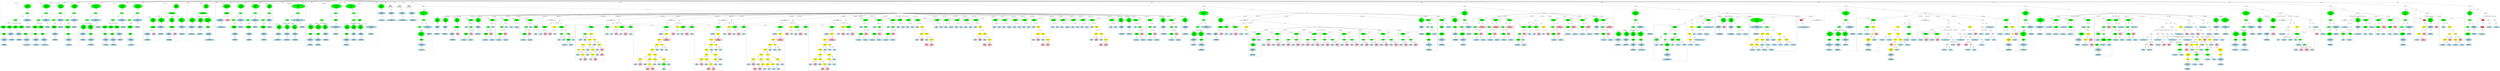 strict graph "" {
	graph [bb="0,0,56654,1932.5"];
	node [label="\N"];
	subgraph cluster878 {
		graph [bb="40416,973.46,40824,1445",
			label="sha.c:138:3",
			lheight=0.21,
			lp="40620,1433.5",
			lwidth=0.88
		];
		880	[fillcolor=lightblue,
			height=0.74639,
			label="ID
name: stream",
			pos="40488,1008.3",
			style=filled,
			width=1.7874];
		879	[fillcolor=green,
			height=0.74639,
			label="StructRef
type: ->",
			pos="40472,1197.7",
			style=filled,
			width=1.3356];
		879 -- 880	[label=name,
			lp="40496,1113.5",
			pos="40474,1170.7 40477,1135 40483,1071.2 40486,1035.5"];
		881	[fillcolor=lightblue,
			height=0.74639,
			label="ID
name: cur_pos",
			pos="40639,1008.3",
			style=filled,
			width=1.9053];
		879 -- 881	[label=field,
			lp="40566,1113.5",
			pos="40493,1173.3 40511,1153.3 40538,1123.9 40561,1098 40580,1076.4 40602,1051.7 40618,1033.9"];
		878	[fillcolor=green,
			height=0.74639,
			label="Assignment
op: +=",
			pos="40482,1387.1",
			style=filled,
			width=1.6106];
		878 -- 879	[label=lvalue,
			lp="40495,1302.9",
			pos="40481,1360 40479,1324.3 40475,1260.6 40473,1224.8"];
		882	[fillcolor=lightblue,
			height=0.74639,
			label="ID
name: number_of_chars_to_read",
			pos="40677,1197.7",
			style=filled,
			width=3.8694];
		878 -- 882	[label=rvalue,
			lp="40591,1302.9",
			pos="40507,1362.4 40543,1327 40612,1260.8 40650,1224.3"];
	}
	subgraph cluster824 {
		graph [bb="39092,973.46,39341,1476.8",
			label="sha.c:131:33",
			lheight=0.21,
			lp="39216,1465.3",
			lwidth=0.97
		];
		826	[fillcolor=lightblue,
			height=0.74639,
			label="IdentifierType
names: ['unsigned']",
			pos="39186,1008.3",
			style="filled,dashed",
			width=2.3963];
		825	[fillcolor=lightblue,
			height=1.041,
			label="TypeDecl
declname: i2
quals: []",
			pos="39162,1197.7",
			style=filled,
			width=1.7088];
		825 -- 826	[label=type,
			lp="39186,1113.5",
			pos="39167,1160.1 39171,1123.4 39179,1067.7 39183,1035.3"];
		824	[fillcolor=green,
			height=1.6303,
			label="Decl
name: i2
quals: []
storage: []
funcspec: []",
			pos="39276,1387.1",
			style=filled,
			width=1.591];
		824 -- 825	[label=type,
			lp="39242,1302.9",
			pos="39246,1336.9 39226,1304.2 39201,1262.2 39183,1233.1"];
		827	[fillcolor=pink,
			height=1.041,
			label="Constant
type: int
value: 0",
			pos="39287,1197.7",
			style=filled,
			width=1.2767];
		824 -- 827	[label=init,
			lp="39292,1302.9",
			pos="39279,1328.3 39281,1298 39283,1261.8 39285,1235.3"];
	}
	subgraph cluster798 {
		graph [bb="36716,535.21,37620,1666.2",
			label="sha.c:128:8",
			lheight=0.21,
			lp="37168,1654.7",
			lwidth=0.88,
			style=dashed
		];
		subgraph cluster808 {
			graph [bb="37058,679.55,37226,1098",
				label="sha.c:128:50",
				lheight=0.21,
				lp="37142,1086.5",
				lwidth=0.97,
				style=dashed
			];
			810	[fillcolor=lightblue,
				height=0.74639,
				label="IdentifierType
names: ['size_t']",
				pos="37142,714.42",
				style="filled,dashed",
				width=2.0428];
			809	[fillcolor=lightblue,
				height=1.041,
				label="TypeDecl
declname: count
quals: []",
				pos="37142,850.77",
				style="filled,dashed",
				width=2.1017];
			809 -- 810	[label=type,
				lp="37154,787.79",
				pos="37142,813.06 37142,790.37 37142,761.81 37142,741.45"];
			808	[fillcolor=green,
				height=1.6303,
				label="Decl
name: count
quals: []
storage: []
funcspec: []",
				pos="37142,1008.3",
				style="filled,dashed",
				width=1.6499];
			808 -- 809	[label=type,
				lp="37154,924.14",
				pos="37142,949.41 37142,929.02 37142,906.68 37142,888.52"];
		}
		subgraph cluster805 {
			graph [bb="36886,679.55,37050,1098",
				label="sha.c:128:37",
				lheight=0.21,
				lp="36968,1086.5",
				lwidth=0.97,
				style=dashed
			];
			807	[fillcolor=lightblue,
				height=0.74639,
				label="IdentifierType
names: ['size_t']",
				pos="36968,714.42",
				style="filled,dashed",
				width=2.0428];
			806	[fillcolor=lightblue,
				height=1.041,
				label="TypeDecl
declname: size
quals: []",
				pos="36971,850.77",
				style="filled,dashed",
				width=1.9249];
			806 -- 807	[label=type,
				lp="36982,787.79",
				pos="36970,813.06 36970,790.37 36969,761.81 36969,741.45"];
			805	[fillcolor=green,
				height=1.6303,
				label="Decl
name: size
quals: []
storage: []
funcspec: []",
				pos="36977,1008.3",
				style="filled,dashed",
				width=1.591];
			805 -- 806	[label=type,
				lp="36986,924.14",
				pos="36975,949.41 36974,929.02 36973,906.68 36972,888.52"];
		}
		subgraph cluster801 {
			graph [bb="36724,543.21,36878,1098",
				label="sha.c:128:24",
				lheight=0.21,
				lp="36801,1086.5",
				lwidth=0.97,
				style=dashed
			];
			804	[fillcolor=lightblue,
				height=0.74639,
				label="IdentifierType
names: ['void']",
				pos="36801,578.08",
				style="filled,dashed",
				width=1.9053];
			803	[fillcolor=lightblue,
				height=1.041,
				label="TypeDecl
declname: ptr
quals: []",
				pos="36803,714.42",
				style="filled,dashed",
				width=1.8071];
			803 -- 804	[label=type,
				lp="36815,651.45",
				pos="36802,676.71 36802,654.03 36802,625.46 36801,605.1"];
			802	[fillcolor=green,
				height=0.74639,
				label="PtrDecl
quals: []",
				pos="36806,850.77",
				style="filled,dashed",
				width=1.2178];
			802 -- 803	[label=type,
				lp="36817,787.79",
				pos="36805,823.87 36805,803.43 36804,774.68 36804,751.91"];
			801	[fillcolor=green,
				height=1.6303,
				label="Decl
name: ptr
quals: []
storage: []
funcspec: []",
				pos="36812,1008.3",
				style="filled,dashed",
				width=1.591];
			801 -- 802	[label=type,
				lp="36821,924.14",
				pos="36810,949.41 36809,924.87 36808,897.52 36807,878.02"];
		}
		subgraph cluster811 {
			graph [bb="37234,543.21,37456,1098",
				label="sha.c:129:38",
				lheight=0.21,
				lp="37345,1086.5",
				lwidth=0.97,
				style=dashed
			];
			814	[fillcolor=lightblue,
				height=0.74639,
				label="Struct
name: SHA_MY_FILE",
				pos="37345,578.08",
				style="filled,dashed",
				width=2.8677];
			813	[fillcolor=lightblue,
				height=1.041,
				label="TypeDecl
declname: stream
quals: []",
				pos="37333,714.42",
				style="filled,dashed",
				width=2.2195];
			813 -- 814	[label=type,
				lp="37351,651.45",
				pos="37336,676.71 37338,654.03 37341,625.46 37343,605.1"];
			812	[fillcolor=green,
				height=0.74639,
				label="PtrDecl
quals: []",
				pos="37322,850.77",
				style="filled,dashed",
				width=1.2178];
			812 -- 813	[label=type,
				lp="37340,787.79",
				pos="37324,823.87 37326,803.43 37328,774.68 37330,751.91"];
			811	[fillcolor=green,
				height=1.6303,
				label="Decl
name: stream
quals: []
storage: []
funcspec: []",
				pos="37314,1008.3",
				style="filled,dashed",
				width=1.7874];
			811 -- 812	[label=type,
				lp="37331,924.14",
				pos="37317,949.41 37318,924.87 37320,897.52 37321,878.02"];
		}
		800	[fillcolor=green,
			height=0.5,
			label=ParamList,
			pos="37142,1197.7",
			style="filled,dashed",
			width=1.3179];
		800 -- 801	[label="params[0]",
			lp="36942,1113.5",
			pos="37101,1188.4 37047,1175.9 36950,1148.1 36882,1098 36867,1087.2 36854,1072.6 36843,1058.3"];
		800 -- 805	[label="params[1]",
			lp="37102,1113.5",
			pos="37127,1180.4 37110,1160.8 37080,1127.1 37054,1098 37041,1083.3 37027,1067.2 37014,1052.7"];
		800 -- 808	[label="params[2]",
			lp="37170,1113.5",
			pos="37142,1179.4 37142,1154.1 37142,1105.9 37142,1067.2"];
		800 -- 811	[label="params[3]",
			lp="37251,1113.5",
			pos="37157,1180.4 37183,1152.5 37236,1094.4 37273,1053.8"];
		799	[fillcolor=green,
			height=0.5,
			label=FuncDecl,
			pos="37328,1387.1",
			style="filled,dashed",
			width=1.2457];
		799 -- 800	[label=args,
			lp="37264,1302.9",
			pos="37312,1370.1 37277,1334.8 37193,1250.4 37158,1214.9"];
		815	[fillcolor=lightblue,
			height=1.041,
			label="TypeDecl
declname: sha_fread
quals: []",
			pos="37416,1197.7",
			style="filled,dashed",
			width=2.5338];
		799 -- 815	[label=type,
			lp="37382,1302.9",
			pos="37336,1369.1 37350,1338.9 37380,1274.9 37399,1234.5"];
		816	[fillcolor=lightblue,
			height=0.74639,
			label="IdentifierType
names: ['size_t']",
			pos="37538,1008.3",
			style="filled,dashed",
			width=2.0428];
		815 -- 816	[label=type,
			lp="37486,1113.5",
			pos="37439,1161 37463,1124.1 37500,1067.3 37521,1034.7"];
		798	[fillcolor=green,
			height=1.6303,
			label="Decl
name: sha_fread
quals: []
storage: []
funcspec: []",
			pos="37328,1576.5",
			style="filled,dashed",
			width=2.1017];
		798 -- 799	[label=type,
			lp="37340,1492.3",
			pos="37328,1517.7 37328,1479 37328,1430.6 37328,1405.3"];
	}
	subgraph cluster818 {
		graph [bb="38593,973.46,39084,1476.8",
			label="sha.c:131:12",
			lheight=0.21,
			lp="38838,1465.3",
			lwidth=0.97
		];
		820	[fillcolor=lightblue,
			height=0.74639,
			label="IdentifierType
names: ['unsigned']",
			pos="38687,1008.3",
			style="filled,dashed",
			width=2.3963];
		819	[fillcolor=lightblue,
			height=1.041,
			label="TypeDecl
declname: i
quals: []",
			pos="38797,1197.7",
			style=filled,
			width=1.5713];
		819 -- 820	[label=type,
			lp="38764,1113.5",
			pos="38777,1162.3 38755,1125.6 38722,1068.1 38702,1035.1"];
		818	[fillcolor=green,
			height=1.6303,
			label="Decl
name: i
quals: []
storage: []
funcspec: []",
			pos="38945,1387.1",
			style=filled,
			width=1.591];
		818 -- 819	[label=type,
			lp="38897,1302.9",
			pos="38909,1340.7 38882,1306.9 38847,1261.6 38823,1231.3"];
		821	[fillcolor=green,
			height=0.74639,
			label="StructRef
type: ->",
			pos="38945,1197.7",
			style=filled,
			width=1.3356];
		818 -- 821	[label=init,
			lp="38954,1302.9",
			pos="38945,1328.3 38945,1293.7 38945,1251.4 38945,1224.7"];
		822	[fillcolor=lightblue,
			height=0.74639,
			label="ID
name: stream",
			pos="38856,1008.3",
			style=filled,
			width=1.7874];
		821 -- 822	[label=name,
			lp="38924,1113.5",
			pos="38933,1171.4 38916,1135.7 38885,1070.7 38868,1034.8"];
		823	[fillcolor=lightblue,
			height=0.74639,
			label="ID
name: cur_pos",
			pos="39007,1008.3",
			style=filled,
			width=1.9053];
		821 -- 823	[label=field,
			lp="38988,1113.5",
			pos="38953,1171 38965,1135.4 38987,1071.1 38998,1035.3"];
	}
	subgraph cluster624 {
		graph [bb="32314,973.46,32462,1476.8",
			label="sha.c:94:7",
			lheight=0.21,
			lp="32388,1465.3",
			lwidth=0.78,
			style=dashed
		];
		626	[fillcolor=lightblue,
			height=0.74639,
			label="IdentifierType
names: ['int']",
			pos="32388,1008.3",
			style="filled,dashed",
			width=1.8463];
		625	[fillcolor=lightblue,
			height=1.041,
			label="TypeDecl
declname: i
quals: []",
			pos="32386,1197.7",
			style="filled,dashed",
			width=1.5713];
		625 -- 626	[label=type,
			lp="32399,1113.5",
			pos="32386,1160.1 32387,1123.4 32387,1067.7 32388,1035.3"];
		624	[fillcolor=green,
			height=1.6303,
			label="Decl
name: i
quals: []
storage: []
funcspec: []",
			pos="32383,1387.1",
			style="filled,dashed",
			width=1.591];
		624 -- 625	[label=type,
			lp="32397,1302.9",
			pos="32384,1328.3 32384,1298 32385,1261.8 32385,1235.3"];
	}
	subgraph cluster642 {
		graph [bb="27605,543.21,27880,1445",
			label="sha.c:98:3",
			lheight=0.21,
			lp="27742,1433.5",
			lwidth=0.78
		];
		643	[fillcolor=lightblue,
			height=0.74639,
			label="ID
name: cp",
			pos="27718,1197.7",
			style=filled,
			width=1.316];
		642	[fillcolor=green,
			height=0.74639,
			label="Assignment
op: =",
			pos="27810,1387.1",
			style=filled,
			width=1.6106];
		642 -- 643	[label=lvalue,
			lp="27789,1302.9",
			pos="27797,1360.6 27790,1345.9 27780,1327.2 27772,1310.4 27757,1280.8 27741,1246.7 27730,1224"];
		644	[fillcolor=green,
			height=0.5,
			label=Cast,
			pos="27810,1197.7",
			style=filled,
			width=0.75];
		642 -- 644	[label=rvalue,
			lp="27827,1302.9",
			pos="27810,1360 27810,1321.1 27810,1248.9 27810,1215.9"];
		645	[fillcolor=green,
			height=1.041,
			label="Typename
name: None
quals: []",
			pos="27672,1008.3",
			style=filled,
			width=1.6303];
		644 -- 645	[label=to_type,
			lp="27780,1113.5",
			pos="27801,1180.6 27794,1168.8 27784,1152.5 27774,1139 27760,1119.7 27754,1116.7 27739,1098 27724,1080 27709,1059.4 27696,1042.5"];
		649	[fillcolor=lightblue,
			height=0.74639,
			label="ID
name: buffer",
			pos="27810,1008.3",
			style=filled,
			width=1.7088];
		644 -- 649	[label=expr,
			lp="27822,1113.5",
			pos="27810,1179.4 27810,1146.4 27810,1074.4 27810,1035.5"];
		646	[fillcolor=green,
			height=0.74639,
			label="PtrDecl
quals: []",
			pos="27682,850.77",
			style=filled,
			width=1.2178];
		645 -- 646	[label=type,
			lp="27690,924.14",
			pos="27674,970.86 27676,942.3 27679,903.28 27680,877.81"];
		648	[fillcolor=lightblue,
			height=0.74639,
			label="IdentifierType
names: ['BYTE']",
			pos="27689,578.08",
			style="filled,dashed",
			width=2.1213];
		647	[fillcolor=lightblue,
			height=1.041,
			label="TypeDecl
declname: None
quals: []",
			pos="27688,714.42",
			style=filled,
			width=2.082];
		647 -- 648	[label=type,
			lp="27701,651.45",
			pos="27688,676.71 27688,654.03 27689,625.46 27689,605.1"];
		646 -- 647	[label=type,
			lp="27697,787.79",
			pos="27683,823.87 27684,803.43 27685,774.68 27686,751.91"];
	}
	subgraph cluster862 {
		graph [bb="37628,280.91,38376,1255.6",
			label="sha.c:137:7",
			lheight=0.21,
			lp="38002,1244.1",
			lwidth=0.88
		];
		subgraph cluster876 {
			graph [bb="37995,679.55,38105,908.64",
				label="sha.c:137:56",
				lheight=0.21,
				lp="38050,897.14",
				lwidth=0.97
			];
			877	[fillcolor=lightblue,
				height=0.74639,
				label="ID
name: i",
				pos="38050,714.42",
				style=filled,
				width=1.1392];
			876	[fillcolor=green,
				height=0.74639,
				label="UnaryOp
op: p++",
				pos="38050,850.77",
				style=filled,
				width=1.316];
			876 -- 877	[label=expr,
				lp="38048,787.79",
				pos="38041,824.29 38039,815.25 38036,804.92 38035,795.29 38033,776.98 38037,756.49 38041,740.85"];
		}
		subgraph cluster870 {
			graph [bb="37636,679.55,37746,908.64",
				label="sha.c:137:33",
				lheight=0.21,
				lp="37691,897.14",
				lwidth=0.97
			];
			871	[fillcolor=lightblue,
				height=0.74639,
				label="ID
name: i2",
				pos="37690,714.42",
				style=filled,
				width=1.2767];
			870	[fillcolor=green,
				height=0.74639,
				label="UnaryOp
op: p++",
				pos="37691,850.77",
				style=filled,
				width=1.316];
			870 -- 871	[label=expr,
				lp="37688,787.79",
				pos="37682,824.33 37679,815.29 37676,804.95 37675,795.29 37672,777 37676,756.51 37681,740.87"];
		}
		868	[fillcolor=lightblue,
			height=0.74639,
			label="IdentifierType
names: ['unsigned', 'char']",
			pos="37928,315.78",
			style="filled,dashed",
			width=3.0838];
		867	[fillcolor=lightblue,
			height=1.041,
			label="TypeDecl
declname: None
quals: []",
			pos="37928,441.73",
			style=filled,
			width=2.082];
		867 -- 868	[label=type,
			lp="37940,378.75",
			pos="37928,404.21 37928,384.5 37928,360.63 37928,342.82"];
		866	[fillcolor=green,
			height=0.74639,
			label="PtrDecl
quals: []",
			pos="37928,578.08",
			style=filled,
			width=1.2178];
		866 -- 867	[label=type,
			lp="37940,515.1",
			pos="37928,551.17 37928,530.74 37928,501.98 37928,479.22"];
		865	[fillcolor=green,
			height=1.041,
			label="Typename
name: None
quals: []",
			pos="37928,714.42",
			style=filled,
			width=1.6303];
		865 -- 866	[label=type,
			lp="37940,651.45",
			pos="37928,676.71 37928,654.03 37928,625.46 37928,605.1"];
		864	[fillcolor=green,
			height=0.5,
			label=Cast,
			pos="37835,850.77",
			style=filled,
			width=0.75];
		864 -- 865	[label=to_type,
			lp="37902,787.79",
			pos="37846,834.1 37860,813.33 37886,776.16 37905,748.93"];
		869	[fillcolor=lightblue,
			height=0.74639,
			label="ID
name: ptr",
			pos="37803,714.42",
			style=filled,
			width=1.3553];
		864 -- 869	[label=expr,
			lp="37834,787.79",
			pos="37831,832.76 37825,809.74 37816,768.46 37809,741.51"];
		863	[fillcolor=green,
			height=0.5,
			label=ArrayRef,
			pos="37835,1008.3",
			style=filled,
			width=1.2277];
		863 -- 870	[label=subscript,
			lp="37788,924.14",
			pos="37820,991.38 37801,971.96 37769,938.1 37742,908.64 37732,897.71 37721,885.45 37712,875.13"];
		863 -- 864	[label=name,
			lp="37850,924.14",
			pos="37835,990.09 37835,960.19 37835,899.04 37835,869.09"];
		862	[fillcolor=green,
			height=0.74639,
			label="Assignment
op: =",
			pos="38100,1197.7",
			style=filled,
			width=1.6106];
		862 -- 863	[label=lvalue,
			lp="38009,1113.5",
			pos="38069,1174.8 38015,1136.3 37903,1057.3 37856,1024.3"];
		872	[fillcolor=green,
			height=0.5,
			label=ArrayRef,
			pos="38100,1008.3",
			style=filled,
			width=1.2277];
		862 -- 872	[label=rvalue,
			lp="38117,1113.5",
			pos="38100,1170.7 38100,1131.7 38100,1059.5 38100,1026.5"];
		872 -- 876	[label=subscript,
			lp="38100,924.14",
			pos="38095,990.39 38086,963.14 38069,909.42 38058,877.44"];
		873	[fillcolor=green,
			height=0.74639,
			label="StructRef
type: ->",
			pos="38177,850.77",
			style=filled,
			width=1.3356];
		872 -- 873	[label=name,
			lp="38160,924.14",
			pos="38108,990.39 38122,962.98 38149,908.79 38165,876.89"];
		874	[fillcolor=lightblue,
			height=0.74639,
			label="ID
name: stream",
			pos="38177,714.42",
			style=filled,
			width=1.7874];
		873 -- 874	[label=name,
			lp="38192,787.79",
			pos="38177,823.87 38177,800.23 38177,765.46 38177,741.71"];
		875	[fillcolor=lightblue,
			height=0.74639,
			label="ID
name: data",
			pos="38314,714.42",
			style=filled,
			width=1.5124];
		873 -- 875	[label=field,
			lp="38258,787.79",
			pos="38200,826.98 38225,802.43 38265,763.55 38290,738.78"];
	}
	subgraph cluster636 {
		graph [bb="32902,671.55,33216,1445",
			label="sha.c:97:3",
			lheight=0.21,
			lp="33059,1433.5",
			lwidth=0.78
		];
		subgraph cluster638 {
			graph [bb="32910,679.55,33082,1255.6",
				label="sha.c:97:12",
				lheight=0.21,
				lp="32996,1244.1",
				lwidth=0.88,
				style=dashed
			];
			641	[fillcolor=lightblue,
				height=0.74639,
				label="IdentifierType
names: ['LONG']",
				pos="32996,714.42",
				style="filled,dashed",
				width=2.1606];
			640	[fillcolor=lightblue,
				height=1.041,
				label="TypeDecl
declname: None
quals: []",
				pos="32996,850.77",
				style=filled,
				width=2.082];
			640 -- 641	[label=type,
				lp="33008,787.79",
				pos="32996,813.06 32996,790.37 32996,761.81 32996,741.45"];
			639	[fillcolor=green,
				height=1.041,
				label="Typename
name: None
quals: []",
				pos="32996,1008.3",
				style=filled,
				width=1.6303];
			639 -- 640	[label=type,
				lp="33008,924.14",
				pos="32996,970.46 32996,945.67 32996,913.11 32996,888.37"];
			638	[fillcolor=green,
				height=0.74639,
				label="UnaryOp
op: sizeof",
				pos="32996,1197.7",
				style=filled,
				width=1.3749];
			638 -- 639	[label=expr,
				lp="33008,1113.5",
				pos="32996,1170.7 32996,1138.3 32996,1082.8 32996,1046.1"];
		}
		637	[fillcolor=lightblue,
			height=0.74639,
			label="ID
name: count",
			pos="33149,1197.7",
			style=filled,
			width=1.6499];
		636	[fillcolor=green,
			height=0.74639,
			label="Assignment
op: /=",
			pos="32996,1387.1",
			style=filled,
			width=1.6106];
		636 -- 638	[label=rvalue,
			lp="33013,1302.9",
			pos="32996,1360 32996,1324.3 32996,1260.6 32996,1224.8"];
		636 -- 637	[label=lvalue,
			lp="33097,1302.9",
			pos="33019,1362.1 33038,1342.5 33065,1313.9 33086,1287.4 33103,1266.7 33120,1241.9 33132,1223.8"];
	}
	subgraph cluster611 {
		graph [bb="27087,535.21,27597,1666.2",
			label="sha.c:92:6",
			lheight=0.21,
			lp="27342,1654.7",
			lwidth=0.78,
			style=dashed
		];
		subgraph cluster618 {
			graph [bb="27275,679.55,27443,1098",
				label="sha.c:92:42",
				lheight=0.21,
				lp="27359,1086.5",
				lwidth=0.88,
				style=dashed
			];
			620	[fillcolor=lightblue,
				height=0.74639,
				label="IdentifierType
names: ['int']",
				pos="27359,714.42",
				style="filled,dashed",
				width=1.8463];
			619	[fillcolor=lightblue,
				height=1.041,
				label="TypeDecl
declname: count
quals: []",
				pos="27359,850.77",
				style="filled,dashed",
				width=2.1017];
			619 -- 620	[label=type,
				lp="27371,787.79",
				pos="27359,813.06 27359,790.37 27359,761.81 27359,741.45"];
			618	[fillcolor=green,
				height=1.6303,
				label="Decl
name: count
quals: []
storage: []
funcspec: []",
				pos="27350,1008.3",
				style="filled,dashed",
				width=1.6499];
			618 -- 619	[label=type,
				lp="27368,924.14",
				pos="27353,949.41 27355,929.02 27356,906.68 27357,888.52"];
		}
		subgraph cluster614 {
			graph [bb="27095,543.21,27267,1098",
				label="sha.c:92:29",
				lheight=0.21,
				lp="27181,1086.5",
				lwidth=0.88,
				style=dashed
			];
			617	[fillcolor=lightblue,
				height=0.74639,
				label="IdentifierType
names: ['LONG']",
				pos="27181,578.08",
				style="filled,dashed",
				width=2.1606];
			616	[fillcolor=lightblue,
				height=1.041,
				label="TypeDecl
declname: buffer
quals: []",
				pos="27181,714.42",
				style="filled,dashed",
				width=2.1606];
			616 -- 617	[label=type,
				lp="27193,651.45",
				pos="27181,676.71 27181,654.03 27181,625.46 27181,605.1"];
			615	[fillcolor=green,
				height=0.74639,
				label="PtrDecl
quals: []",
				pos="27187,850.77",
				style="filled,dashed",
				width=1.2178];
			615 -- 616	[label=type,
				lp="27197,787.79",
				pos="27186,823.87 27185,803.43 27184,774.68 27183,751.91"];
			614	[fillcolor=green,
				height=1.6303,
				label="Decl
name: buffer
quals: []
storage: []
funcspec: []",
				pos="27196,1008.3",
				style="filled,dashed",
				width=1.7088];
			614 -- 615	[label=type,
				lp="27204,924.14",
				pos="27193,949.41 27191,924.87 27190,897.52 27189,878.02"];
		}
		613	[fillcolor=green,
			height=0.5,
			label=ParamList,
			pos="27283,1197.7",
			style="filled,dashed",
			width=1.3179];
		613 -- 614	[label="params[0]",
			lp="27276,1113.5",
			pos="27275,1179.8 27263,1153.5 27239,1102.1 27221,1062.5"];
		613 -- 618	[label="params[1]",
			lp="27343,1113.5",
			pos="27289,1179.8 27298,1153.9 27316,1103.5 27330,1064.2"];
		612	[fillcolor=green,
			height=0.5,
			label=FuncDecl,
			pos="27411,1387.1",
			style="filled,dashed",
			width=1.2457];
		612 -- 613	[label=args,
			lp="27368,1302.9",
			pos="27399,1369.5 27384,1350.1 27360,1316.7 27340,1287.4 27323,1262.7 27305,1233.5 27293,1215.6"];
		621	[fillcolor=lightblue,
			height=1.041,
			label="TypeDecl
declname: sha_byte_reverse
quals: []",
			pos="27469,1197.7",
			style="filled,dashed",
			width=3.3391];
		612 -- 621	[label=type,
			lp="27451,1302.9",
			pos="27416,1369.1 27426,1339 27445,1275.7 27458,1235.3"];
		622	[fillcolor=lightblue,
			height=0.74639,
			label="IdentifierType
names: ['void']",
			pos="27520,1008.3",
			style="filled,dashed",
			width=1.9053];
		621 -- 622	[label=type,
			lp="27505,1113.5",
			pos="27479,1160.1 27489,1123.4 27504,1067.7 27513,1035.3"];
		611	[fillcolor=green,
			height=1.6303,
			label="Decl
name: sha_byte_reverse
quals: []
storage: []
funcspec: []",
			pos="27411,1576.5",
			style="filled,dashed",
			width=2.907];
		611 -- 612	[label=type,
			lp="27423,1492.3",
			pos="27411,1517.7 27411,1479 27411,1430.6 27411,1405.3"];
	}
	subgraph cluster632 {
		graph [bb="32726,815.9,32894,1476.8",
			label="sha.c:95:17",
			lheight=0.21,
			lp="32810,1465.3",
			lwidth=0.88,
			style=dashed
		];
		635	[fillcolor=lightblue,
			height=0.74639,
			label="IdentifierType
names: ['BYTE']",
			pos="32810,850.77",
			style="filled,dashed",
			width=2.1213];
		634	[fillcolor=lightblue,
			height=1.041,
			label="TypeDecl
declname: cp
quals: []",
			pos="32803,1008.3",
			style="filled,dashed",
			width=1.7481];
		634 -- 635	[label=type,
			lp="32819,924.14",
			pos="32805,970.86 32806,942.3 32808,903.28 32809,877.81"];
		633	[fillcolor=green,
			height=0.74639,
			label="PtrDecl
quals: []",
			pos="32797,1197.7",
			style="filled,dashed",
			width=1.2178];
		633 -- 634	[label=type,
			lp="32812,1113.5",
			pos="32798,1170.7 32799,1138.3 32801,1082.8 32802,1046.1"];
		632	[fillcolor=green,
			height=1.6303,
			label="Decl
name: cp
quals: []
storage: []
funcspec: []",
			pos="32794,1387.1",
			style="filled,dashed",
			width=1.591];
		632 -- 633	[label=type,
			lp="32808,1302.9",
			pos="32795,1328.3 32795,1293.7 32796,1251.4 32797,1224.7"];
	}
	subgraph cluster828 {
		graph [bb="39349,543.21,40408,1476.8",
			label="sha.c:132:10",
			lheight=0.21,
			lp="39878,1465.3",
			lwidth=0.97
		];
		830	[fillcolor=lightblue,
			height=0.74639,
			label="IdentifierType
names: ['size_t']",
			pos="39505,1008.3",
			style="filled,dashed",
			width=2.0428];
		829	[fillcolor=lightblue,
			height=1.041,
			label="TypeDecl
declname: number_of_chars_to_read
quals: []",
			pos="39512,1197.7",
			style=filled,
			width=4.3016];
		829 -- 830	[label=type,
			lp="39522,1113.5",
			pos="39511,1160.1 39509,1123.4 39507,1067.7 39506,1035.3"];
		828	[fillcolor=green,
			height=1.6303,
			label="Decl
name: number_of_chars_to_read
quals: []
storage: []
funcspec: []",
			pos="39512,1387.1",
			style=filled,
			width=3.8694];
		828 -- 829	[label=type,
			lp="39524,1302.9",
			pos="39512,1328.3 39512,1298 39512,1261.8 39512,1235.3"];
		831	[fillcolor=green,
			height=0.5,
			label=TernaryOp,
			pos="39754,1197.7",
			style=filled,
			width=1.3721];
		828 -- 831	[label=init,
			lp="39674,1302.9",
			pos="39598,1340.8 39624,1325.4 39652,1307.1 39676,1287.4 39702,1265.5 39727,1234.4 39742,1215.5"];
		832	[fillcolor=yellow,
			height=0.74639,
			label="BinaryOp
op: >=",
			pos="39646,1008.3",
			style=filled,
			width=1.3749];
		831 -- 832	[label=cond,
			lp="39724,1113.5",
			pos="39744,1179.8 39725,1146.6 39683,1073.1 39660,1034.3"];
		843	[fillcolor=yellow,
			height=0.74639,
			label="BinaryOp
op: *",
			pos="39764,1008.3",
			style=filled,
			width=1.3749];
		831 -- 843	[label=iftrue,
			lp="39774,1113.5",
			pos="39755,1179.4 39757,1146.4 39761,1074.4 39763,1035.5"];
		846	[fillcolor=yellow,
			height=0.74639,
			label="BinaryOp
op: -",
			pos="40024,1008.3",
			style=filled,
			width=1.3749];
		831 -- 846	[label=iffalse,
			lp="39898,1113.5",
			pos="39776,1181.4 39824,1147.8 39940,1067.8 39994,1029.9"];
		833	[fillcolor=yellow,
			height=0.74639,
			label="BinaryOp
op: -",
			pos="39519,850.77",
			style=filled,
			width=1.3749];
		832 -- 833	[label=left,
			lp="39592,924.14",
			pos="39626,983.36 39602,954.05 39562,904.72 39538,875.51"];
		840	[fillcolor=yellow,
			height=0.74639,
			label="BinaryOp
op: *",
			pos="39643,850.77",
			style=filled,
			width=1.3749];
		832 -- 840	[label=right,
			lp="39658,924.14",
			pos="39645,981.29 39645,952.58 39644,906.64 39644,877.89"];
		844	[fillcolor=lightblue,
			height=0.74639,
			label="ID
name: size",
			pos="39764,850.77",
			style=filled,
			width=1.4731];
		843 -- 844	[label=left,
			lp="39774,924.14",
			pos="39764,981.29 39764,952.58 39764,906.64 39764,877.89"];
		845	[fillcolor=lightblue,
			height=0.74639,
			label="ID
name: count",
			pos="39894,850.77",
			style=filled,
			width=1.6499];
		843 -- 845	[label=right,
			lp="39850,924.14",
			pos="39784,983.36 39808,954.3 39849,905.58 39874,876.28"];
		847	[fillcolor=yellow,
			height=0.74639,
			label="StructRef
type: ->",
			pos="40024,850.77",
			style=filled,
			width=1.3356];
		846 -- 847	[label=left,
			lp="40034,924.14",
			pos="40024,981.29 40024,952.58 40024,906.64 40024,877.89"];
		850	[fillcolor=yellow,
			height=0.74639,
			label="StructRef
type: ->",
			pos="40180,850.77",
			style=filled,
			width=1.3356];
		846 -- 850	[label=right,
			lp="40125,924.14",
			pos="40047,984.38 40077,954.88 40128,903.98 40157,874.56"];
		835	[fillcolor=lightblue,
			height=0.74639,
			label="ID
name: stream",
			pos="39421,578.08",
			style=filled,
			width=1.7874];
		834	[fillcolor=yellow,
			height=0.74639,
			label="StructRef
type: ->",
			pos="39405,714.42",
			style=filled,
			width=1.3356];
		834 -- 835	[label=name,
			lp="39428,651.45",
			pos="39408,687.52 39411,663.88 39415,629.11 39418,605.36"];
		836	[fillcolor=lightblue,
			height=0.74639,
			label="ID
name: size",
			pos="39556,578.08",
			style=filled,
			width=1.4731];
		834 -- 836	[label=field,
			lp="39498,651.45",
			pos="39430,691.56 39448,676.13 39473,654.92 39494,635.95 39506,624.85 39520,612.36 39531,601.92"];
		833 -- 834	[label=left,
			lp="39482,787.79",
			pos="39499,826.06 39478,801.5 39446,763.36 39425,738.9"];
		837	[fillcolor=yellow,
			height=0.74639,
			label="StructRef
type: ->",
			pos="39519,714.42",
			style=filled,
			width=1.3356];
		833 -- 837	[label=right,
			lp="39532,787.79",
			pos="39519,823.87 39519,800.23 39519,765.46 39519,741.71"];
		838	[fillcolor=lightblue,
			height=0.74639,
			label="ID
name: stream",
			pos="39691,578.08",
			style=filled,
			width=1.7874];
		837 -- 838	[label=name,
			lp="39620,651.45",
			pos="39546,692.14 39578,667.57 39629,627.33 39662,602.06"];
		839	[fillcolor=lightblue,
			height=0.74639,
			label="ID
name: cur_pos",
			pos="39842,578.08",
			style=filled,
			width=1.9053];
		837 -- 839	[label=field,
			lp="39754,651.45",
			pos="39542,690.72 39552,682.61 39564,674.19 39576,668.95 39602,657.5 39612,663.79 39640,658.95 39695,649.51 39713,658.12 39764,635.95 \
39783,627.93 39801,614.78 39815,603.15"];
		841	[fillcolor=lightblue,
			height=0.74639,
			label="ID
name: size",
			pos="39638,714.42",
			style=filled,
			width=1.4731];
		840 -- 841	[label=left,
			lp="39650,787.79",
			pos="39642,823.87 39641,800.23 39640,765.46 39639,741.71"];
		842	[fillcolor=lightblue,
			height=0.74639,
			label="ID
name: count",
			pos="39768,714.42",
			style=filled,
			width=1.6499];
		840 -- 842	[label=right,
			lp="39719,787.79",
			pos="39665,826.37 39687,802.01 39723,764.05 39746,739.46"];
		848	[fillcolor=lightblue,
			height=0.74639,
			label="ID
name: stream",
			pos="39910,714.42",
			style=filled,
			width=1.7874];
		847 -- 848	[label=name,
			lp="39994,787.79",
			pos="40004,826.06 39983,801.96 39952,764.76 39931,740.26"];
		849	[fillcolor=lightblue,
			height=0.74639,
			label="ID
name: size",
			pos="40045,714.42",
			style=filled,
			width=1.4731];
		847 -- 849	[label=field,
			lp="40048,787.79",
			pos="40028,823.87 40032,800.08 40037,765.01 40041,741.25"];
		851	[fillcolor=lightblue,
			height=0.74639,
			label="ID
name: stream",
			pos="40180,714.42",
			style=filled,
			width=1.7874];
		850 -- 851	[label=name,
			lp="40196,787.79",
			pos="40180,823.87 40180,800.23 40180,765.46 40180,741.71"];
		852	[fillcolor=lightblue,
			height=0.74639,
			label="ID
name: cur_pos",
			pos="40331,714.42",
			style=filled,
			width=1.9053];
		850 -- 852	[label=field,
			lp="40268,787.79",
			pos="40205,827.59 40232,803.21 40276,764.22 40304,739.23"];
	}
	subgraph cluster627 {
		graph [bb="32470,815.9,32718,1476.8",
			label="sha.c:95:8",
			lheight=0.21,
			lp="32594,1465.3",
			lwidth=0.78,
			style=dashed
		];
		630	[fillcolor=lightblue,
			height=0.74639,
			label="IdentifierType
names: ['BYTE']",
			pos="32554,850.77",
			style="filled,dashed",
			width=2.1213];
		629	[fillcolor=lightblue,
			height=1.041,
			label="TypeDecl
declname: ct
quals: []",
			pos="32539,1008.3",
			style="filled,dashed",
			width=1.6892];
		629 -- 630	[label=type,
			lp="32560,924.14",
			pos="32543,970.86 32545,942.3 32549,903.28 32551,877.81"];
		628	[fillcolor=green,
			height=0.74639,
			label="ArrayDecl
dim_quals: []",
			pos="32542,1197.7",
			style="filled,dashed",
			width=1.7678];
		628 -- 629	[label=type,
			lp="32553,1113.5",
			pos="32542,1170.7 32541,1138.3 32540,1082.8 32540,1046.1"];
		631	[fillcolor=pink,
			height=1.041,
			label="Constant
type: int
value: 4",
			pos="32664,1008.3",
			style="filled,dashed",
			width=1.2767];
		628 -- 631	[label=dim,
			lp="32615,1113.5",
			pos="32559,1171.8 32573,1151.9 32593,1123.4 32609,1098 32621,1079.8 32634,1059.2 32644,1042.4"];
		627	[fillcolor=green,
			height=1.6303,
			label="Decl
name: ct
quals: []
storage: []
funcspec: []",
			pos="32538,1387.1",
			style="filled,dashed",
			width=1.591];
		627 -- 628	[label=type,
			lp="32552,1302.9",
			pos="32539,1328.3 32540,1293.7 32541,1251.4 32541,1224.7"];
	}
	subgraph cluster883 {
		graph [bb="40832,1162.8,41126,1436.1",
			label="sha.c:139:3",
			lheight=0.21,
			lp="40979,1424.6",
			lwidth=0.88
		];
		884	[fillcolor=lightblue,
			height=0.74639,
			label="ID
name: number_of_chars_to_read",
			pos="40979,1197.7",
			style=filled,
			width=3.8694];
		883	[fillcolor=red,
			height=0.5,
			label=Return,
			pos="40926,1387.1",
			style=filled,
			width=0.95686];
		883 -- 884	[label=expr,
			lp="40964,1302.9",
			pos="40931,1369.1 40940,1336.2 40961,1263.6 40972,1224.7"];
	}
	subgraph cluster886 {
		graph [bb="41434,535.21,42142,1666.2",
			label="sha.c:143:6",
			lheight=0.21,
			lp="41788,1654.7",
			lwidth=0.88,
			style=dashed
		];
		subgraph cluster889 {
			graph [bb="41442,543.21,41632,1098",
				label="sha.c:143:34",
				lheight=0.21,
				lp="41537,1086.5",
				lwidth=0.97,
				style=dashed
			];
			892	[fillcolor=lightblue,
				height=0.74639,
				label="Struct
name: SHA_INFO",
				pos="41537,578.08",
				style="filled,dashed",
				width=2.3374];
			891	[fillcolor=lightblue,
				height=1.041,
				label="TypeDecl
declname: sha_info
quals: []",
				pos="41537,714.42",
				style="filled,dashed",
				width=2.4159];
			891 -- 892	[label=type,
				lp="41549,651.45",
				pos="41537,676.71 41537,654.03 41537,625.46 41537,605.1"];
			890	[fillcolor=green,
				height=0.74639,
				label="PtrDecl
quals: []",
				pos="41543,850.77",
				style="filled,dashed",
				width=1.2178];
			890 -- 891	[label=type,
				lp="41553,787.79",
				pos="41542,823.87 41541,803.43 41540,774.68 41539,751.91"];
			889	[fillcolor=green,
				height=1.6303,
				label="Decl
name: sha_info
quals: []
storage: []
funcspec: []",
				pos="41552,1008.3",
				style="filled,dashed",
				width=1.9838];
			889 -- 890	[label=type,
				lp="41560,924.14",
				pos="41549,949.41 41547,924.87 41546,897.52 41545,878.02"];
		}
		subgraph cluster893 {
			graph [bb="41640,543.21,41812,1098",
				label="sha.c:143:50",
				lheight=0.21,
				lp="41726,1086.5",
				lwidth=0.97,
				style=dashed
			];
			896	[fillcolor=lightblue,
				height=0.74639,
				label="IdentifierType
names: ['BYTE']",
				pos="41726,578.08",
				style="filled,dashed",
				width=2.1213];
			895	[fillcolor=lightblue,
				height=1.041,
				label="TypeDecl
declname: buffer
quals: []",
				pos="41726,714.42",
				style="filled,dashed",
				width=2.1606];
			895 -- 896	[label=type,
				lp="41738,651.45",
				pos="41726,676.71 41726,654.03 41726,625.46 41726,605.1"];
			894	[fillcolor=green,
				height=0.74639,
				label="PtrDecl
quals: []",
				pos="41732,850.77",
				style="filled,dashed",
				width=1.2178];
			894 -- 895	[label=type,
				lp="41742,787.79",
				pos="41731,823.87 41730,803.43 41729,774.68 41728,751.91"];
			893	[fillcolor=green,
				height=1.6303,
				label="Decl
name: buffer
quals: []
storage: []
funcspec: []",
				pos="41741,1008.3",
				style="filled,dashed",
				width=1.7088];
			893 -- 894	[label=type,
				lp="41749,924.14",
				pos="41738,949.41 41736,924.87 41735,897.52 41734,878.02"];
		}
		subgraph cluster897 {
			graph [bb="41820,679.55,41988,1098",
				label="sha.c:143:63",
				lheight=0.21,
				lp="41904,1086.5",
				lwidth=0.97,
				style=dashed
			];
			899	[fillcolor=lightblue,
				height=0.74639,
				label="IdentifierType
names: ['int']",
				pos="41904,714.42",
				style="filled,dashed",
				width=1.8463];
			898	[fillcolor=lightblue,
				height=1.041,
				label="TypeDecl
declname: count
quals: []",
				pos="41904,850.77",
				style="filled,dashed",
				width=2.1017];
			898 -- 899	[label=type,
				lp="41916,787.79",
				pos="41904,813.06 41904,790.37 41904,761.81 41904,741.45"];
			897	[fillcolor=green,
				height=1.6303,
				label="Decl
name: count
quals: []
storage: []
funcspec: []",
				pos="41895,1008.3",
				style="filled,dashed",
				width=1.6499];
			897 -- 898	[label=type,
				lp="41913,924.14",
				pos="41898,949.41 41900,929.02 41901,906.68 41902,888.52"];
		}
		888	[fillcolor=green,
			height=0.5,
			label=ParamList,
			pos="41774,1197.7",
			style="filled,dashed",
			width=1.3179];
		888 -- 889	[label="params[0]",
			lp="41690,1113.5",
			pos="41751,1181.9 41722,1163.6 41674,1130.9 41636,1098 41621,1085.3 41607,1070.5 41594,1056.6"];
		888 -- 893	[label="params[1]",
			lp="41789,1113.5",
			pos="41771,1179.4 41766,1154 41758,1105.2 41751,1066.4"];
		888 -- 897	[label="params[2]",
			lp="41859,1113.5",
			pos="41785,1180.1 41802,1153 41837,1098.5 41863,1058.3"];
		887	[fillcolor=green,
			height=0.5,
			label=FuncDecl,
			pos="41864,1387.1",
			style="filled,dashed",
			width=1.2457];
		887 -- 888	[label=args,
			lp="41840,1302.9",
			pos="41856,1369.1 41839,1333.5 41799,1251 41782,1215.5"];
		900	[fillcolor=lightblue,
			height=1.041,
			label="TypeDecl
declname: sha_update
quals: []",
			pos="41955,1197.7",
			style="filled,dashed",
			width=2.6909];
		887 -- 900	[label=type,
			lp="41919,1302.9",
			pos="41872,1369.1 41887,1339 41918,1275.3 41937,1234.9"];
		901	[fillcolor=lightblue,
			height=0.74639,
			label="IdentifierType
names: ['void']",
			pos="42065,1008.3",
			style="filled,dashed",
			width=1.9053];
		900 -- 901	[label=type,
			lp="42019,1113.5",
			pos="41976,1161 41998,1124.1 42031,1067.3 42050,1034.7"];
		886	[fillcolor=green,
			height=1.6303,
			label="Decl
name: sha_update
quals: []
storage: []
funcspec: []",
			pos="41864,1576.5",
			style="filled,dashed",
			width=2.2588];
		886 -- 887	[label=type,
			lp="41876,1492.3",
			pos="41864,1517.7 41864,1479 41864,1430.6 41864,1405.3"];
	}
	subgraph cluster919 {
		graph [bb="43207,815.9,43526,1255.6",
			label="sha.c:146:7",
			lheight=0.21,
			lp="43366,1244.1",
			lwidth=0.88
		];
		921	[fillcolor=lightblue,
			height=0.74639,
			label="ID
name: sha_info",
			pos="43286,850.77",
			style=filled,
			width=1.9838];
		920	[fillcolor=green,
			height=0.74639,
			label="StructRef
type: ->",
			pos="43393,1008.3",
			style=filled,
			width=1.3356];
		920 -- 921	[label=name,
			lp="43356,924.14",
			pos="43376,983.02 43356,954.14 43323,906.19 43303,876.94"];
		922	[fillcolor=lightblue,
			height=0.74639,
			label="ID
name: count_hi",
			pos="43447,850.77",
			style=filled,
			width=1.9838];
		920 -- 922	[label=field,
			lp="43436,924.14",
			pos="43402,981.64 43412,952.82 43428,906.33 43438,877.5"];
		919	[fillcolor=green,
			height=0.74639,
			label="UnaryOp
op: ++",
			pos="43393,1197.7",
			style=filled,
			width=1.316];
		919 -- 920	[label=expr,
			lp="43406,1113.5",
			pos="43393,1170.7 43393,1135 43393,1071.2 43393,1035.5"];
	}
	subgraph cluster923 {
		graph [bb="45309,543.21,45810,1445",
			label="sha.c:147:3",
			lheight=0.21,
			lp="45560,1433.5",
			lwidth=0.88
		];
		925	[fillcolor=lightblue,
			height=0.74639,
			label="ID
name: sha_info",
			pos="45388,1008.3",
			style=filled,
			width=1.9838];
		924	[fillcolor=green,
			height=0.74639,
			label="StructRef
type: ->",
			pos="45468,1197.7",
			style=filled,
			width=1.3356];
		924 -- 925	[label=name,
			lp="45452,1113.5",
			pos="45457,1171.4 45442,1135.8 45414,1071 45399,1035.1"];
		926	[fillcolor=lightblue,
			height=0.74639,
			label="ID
name: count_lo",
			pos="45549,1008.3",
			style=filled,
			width=1.9838];
		924 -- 926	[label=field,
			lp="45520,1113.5",
			pos="45479,1171.4 45494,1135.8 45522,1071 45538,1035.1"];
		923	[fillcolor=green,
			height=0.74639,
			label="Assignment
op: +=",
			pos="45468,1387.1",
			style=filled,
			width=1.6106];
		923 -- 924	[label=lvalue,
			lp="45485,1302.9",
			pos="45468,1360 45468,1324.3 45468,1260.6 45468,1224.8"];
		927	[fillcolor=yellow,
			height=0.74639,
			label="BinaryOp
op: <<",
			pos="45665,1197.7",
			style=filled,
			width=1.3749];
		923 -- 927	[label=rvalue,
			lp="45578,1302.9",
			pos="45493,1362.7 45531,1326.5 45603,1257.3 45641,1221.5"];
		928	[fillcolor=yellow,
			height=0.5,
			label=Cast,
			pos="45665,1008.3",
			style=filled,
			width=0.75];
		927 -- 928	[label=left,
			lp="45674,1113.5",
			pos="45665,1170.7 45665,1131.7 45665,1059.5 45665,1026.5"];
		933	[fillcolor=pink,
			height=1.041,
			label="Constant
type: int
value: 3",
			pos="45756,1008.3",
			style=filled,
			width=1.2767];
		927 -- 933	[label=right,
			lp="45721,1113.5",
			pos="45677,1171.4 45693,1138.4 45722,1080.3 45739,1043.4"];
		929	[fillcolor=yellow,
			height=1.041,
			label="Typename
name: None
quals: []",
			pos="45577,850.77",
			style=filled,
			width=1.6303];
		928 -- 929	[label=to_type,
			lp="45642,924.14",
			pos="45656,991.27 45642,966.66 45615,919.05 45597,886.35"];
		932	[fillcolor=lightblue,
			height=0.74639,
			label="ID
name: count",
			pos="45713,850.77",
			style=filled,
			width=1.6499];
		928 -- 932	[label=expr,
			lp="45704,924.14",
			pos="45670,990.39 45679,963.14 45695,909.42 45705,877.44"];
		931	[fillcolor=lightblue,
			height=0.74639,
			label="IdentifierType
names: ['LONG']",
			pos="45577,578.08",
			style="filled,dashed",
			width=2.1606];
		930	[fillcolor=lightblue,
			height=1.041,
			label="TypeDecl
declname: None
quals: []",
			pos="45577,714.42",
			style=filled,
			width=2.082];
		930 -- 931	[label=type,
			lp="45589,651.45",
			pos="45577,676.71 45577,654.03 45577,625.46 45577,605.1"];
		929 -- 930	[label=type,
			lp="45589,787.79",
			pos="45577,813.06 45577,794.1 45577,771.04 45577,752.09"];
	}
	subgraph cluster934 {
		graph [bb="42150,543.21,42653,1445",
			label="sha.c:148:3",
			lheight=0.21,
			lp="42402,1433.5",
			lwidth=0.88
		];
		936	[fillcolor=lightblue,
			height=0.74639,
			label="ID
name: sha_info",
			pos="42229,1008.3",
			style=filled,
			width=1.9838];
		935	[fillcolor=green,
			height=0.74639,
			label="StructRef
type: ->",
			pos="42390,1197.7",
			style=filled,
			width=1.3356];
		935 -- 936	[label=name,
			lp="42340,1113.5",
			pos="42370,1173 42339,1137.3 42281,1070.3 42250,1034.1"];
		937	[fillcolor=lightblue,
			height=0.74639,
			label="ID
name: count_hi",
			pos="42390,1008.3",
			style=filled,
			width=1.9838];
		935 -- 937	[label=field,
			lp="42402,1113.5",
			pos="42390,1170.7 42390,1135 42390,1071.2 42390,1035.5"];
		934	[fillcolor=green,
			height=0.74639,
			label="Assignment
op: +=",
			pos="42547,1387.1",
			style=filled,
			width=1.6106];
		934 -- 935	[label=lvalue,
			lp="42500,1302.9",
			pos="42526,1361.6 42496,1325.4 42440,1258 42410,1222.3"];
		938	[fillcolor=yellow,
			height=0.74639,
			label="BinaryOp
op: >>",
			pos="42547,1197.7",
			style=filled,
			width=1.3749];
		934 -- 938	[label=rvalue,
			lp="42564,1302.9",
			pos="42547,1360 42547,1324.3 42547,1260.6 42547,1224.8"];
		939	[fillcolor=yellow,
			height=0.5,
			label=Cast,
			pos="42506,1008.3",
			style=filled,
			width=0.75];
		938 -- 939	[label=left,
			lp="42540,1113.5",
			pos="42541,1170.7 42533,1131.6 42517,1059.1 42510,1026.3"];
		944	[fillcolor=pink,
			height=1.041,
			label="Constant
type: int
value: 29",
			pos="42598,1008.3",
			style=filled,
			width=1.316];
		938 -- 944	[label=right,
			lp="42584,1113.5",
			pos="42554,1171 42563,1138.5 42578,1082.1 42588,1045.3"];
		940	[fillcolor=yellow,
			height=1.041,
			label="Typename
name: None
quals: []",
			pos="42426,850.77",
			style=filled,
			width=1.6303];
		939 -- 940	[label=to_type,
			lp="42486,924.14",
			pos="42498,990.98 42485,966.33 42461,919.08 42444,886.51"];
		943	[fillcolor=lightblue,
			height=0.74639,
			label="ID
name: count",
			pos="42562,850.77",
			style=filled,
			width=1.6499];
		939 -- 943	[label=expr,
			lp="42550,924.14",
			pos="42512,990.68 42522,963.56 42541,909.66 42553,877.56"];
		942	[fillcolor=lightblue,
			height=0.74639,
			label="IdentifierType
names: ['LONG']",
			pos="42426,578.08",
			style="filled,dashed",
			width=2.1606];
		941	[fillcolor=lightblue,
			height=1.041,
			label="TypeDecl
declname: None
quals: []",
			pos="42426,714.42",
			style=filled,
			width=2.082];
		941 -- 942	[label=type,
			lp="42438,651.45",
			pos="42426,676.71 42426,654.03 42426,625.46 42426,605.1"];
		940 -- 941	[label=type,
			lp="42438,787.79",
			pos="42426,813.06 42426,794.1 42426,771.04 42426,752.09"];
	}
	subgraph cluster970 {
		graph [bb="43534,805.29,43786,1066.2",
			label="sha.c:154:5",
			lheight=0.21,
			lp="43660,1054.7",
			lwidth=0.88
		];
		971	[fillcolor=lightblue,
			height=0.74639,
			label="ID
name: buffer",
			pos="43604,850.77",
			style=filled,
			width=1.7088];
		970	[fillcolor=green,
			height=0.74639,
			label="Assignment
op: +=",
			pos="43720,1008.3",
			style=filled,
			width=1.6106];
		970 -- 971	[label=lvalue,
			lp="43679,924.14",
			pos="43702,982.68 43680,953.64 43644,905.66 43622,876.56"];
		972	[fillcolor=pink,
			height=1.041,
			label="Constant
type: int
value: 64",
			pos="43731,850.77",
			style=filled,
			width=1.316];
		970 -- 972	[label=rvalue,
			lp="43744,924.14",
			pos="43722,981.29 43724,955.86 43726,916.93 43728,888.39"];
	}
	subgraph cluster973 {
		graph [bb="43794,805.29,44041,1066.2",
			label="sha.c:155:5",
			lheight=0.21,
			lp="43918,1054.7",
			lwidth=0.88
		];
		974	[fillcolor=lightblue,
			height=0.74639,
			label="ID
name: count",
			pos="43861,850.77",
			style=filled,
			width=1.6499];
		973	[fillcolor=green,
			height=0.74639,
			label="Assignment
op: -=",
			pos="43975,1008.3",
			style=filled,
			width=1.6106];
		973 -- 974	[label=lvalue,
			lp="43935,924.14",
			pos="43957,982.68 43936,953.64 43900,905.66 43879,876.56"];
		975	[fillcolor=pink,
			height=1.041,
			label="Constant
type: int
value: 64",
			pos="43986,850.77",
			style=filled,
			width=1.316];
		973 -- 975	[label=rvalue,
			lp="43999,924.14",
			pos="43977,981.29 43979,955.86 43981,916.93 43983,888.39"];
	}
	subgraph cluster985 {
		graph [bb="45818,535.21,46170,1666.2",
			label="sha.c:162:6",
			lheight=0.21,
			lp="45994,1654.7",
			lwidth=0.88,
			style=dashed
		];
		subgraph cluster988 {
			graph [bb="45826,543.21,46016,1098",
				label="sha.c:162:33",
				lheight=0.21,
				lp="45921,1086.5",
				lwidth=0.97,
				style=dashed
			];
			991	[fillcolor=lightblue,
				height=0.74639,
				label="Struct
name: SHA_INFO",
				pos="45921,578.08",
				style="filled,dashed",
				width=2.3374];
			990	[fillcolor=lightblue,
				height=1.041,
				label="TypeDecl
declname: sha_info
quals: []",
				pos="45921,714.42",
				style="filled,dashed",
				width=2.4159];
			990 -- 991	[label=type,
				lp="45933,651.45",
				pos="45921,676.71 45921,654.03 45921,625.46 45921,605.1"];
			989	[fillcolor=green,
				height=0.74639,
				label="PtrDecl
quals: []",
				pos="45920,850.77",
				style="filled,dashed",
				width=1.2178];
			989 -- 990	[label=type,
				lp="45933,787.79",
				pos="45920,823.87 45920,803.43 45921,774.68 45921,751.91"];
			988	[fillcolor=green,
				height=1.6303,
				label="Decl
name: sha_info
quals: []
storage: []
funcspec: []",
				pos="45920,1008.3",
				style="filled,dashed",
				width=1.9838];
			988 -- 989	[label=type,
				lp="45932,924.14",
				pos="45920,949.41 45920,924.87 45920,897.52 45920,878.02"];
		}
		987	[fillcolor=green,
			height=0.5,
			label=ParamList,
			pos="45920,1197.7",
			style="filled,dashed",
			width=1.3179];
		987 -- 988	[label="params[0]",
			lp="45948,1113.5",
			pos="45920,1179.4 45920,1154.1 45920,1105.9 45920,1067.2"];
		986	[fillcolor=green,
			height=0.5,
			label=FuncDecl,
			pos="45970,1387.1",
			style="filled,dashed",
			width=1.2457];
		986 -- 987	[label=args,
			lp="45962,1302.9",
			pos="45965,1369.1 45956,1333.5 45934,1251.4 45925,1215.8"];
		992	[fillcolor=lightblue,
			height=1.041,
			label="TypeDecl
declname: sha_final
quals: []",
			pos="46074,1197.7",
			style="filled,dashed",
			width=2.4552];
		986 -- 992	[label=type,
			lp="46031,1302.9",
			pos="45979,1369.5 45996,1339.3 46032,1274.9 46054,1234.3"];
		993	[fillcolor=lightblue,
			height=0.74639,
			label="IdentifierType
names: ['void']",
			pos="46093,1008.3",
			style="filled,dashed",
			width=1.9053];
		992 -- 993	[label=type,
			lp="46095,1113.5",
			pos="46078,1160.1 46081,1123.4 46087,1067.7 46090,1035.3"];
		985	[fillcolor=green,
			height=1.6303,
			label="Decl
name: sha_final
quals: []
storage: []
funcspec: []",
			pos="45970,1576.5",
			style="filled,dashed",
			width=2.0231];
		985 -- 986	[label=type,
			lp="45982,1492.3",
			pos="45970,1517.7 45970,1479 45970,1430.6 45970,1405.3"];
	}
	subgraph cluster995 {
		graph [bb="50182,973.46,50350,1476.8",
			label="sha.c:164:7",
			lheight=0.21,
			lp="50266,1465.3",
			lwidth=0.88,
			style=dashed
		];
		997	[fillcolor=lightblue,
			height=0.74639,
			label="IdentifierType
names: ['int']",
			pos="50266,1008.3",
			style="filled,dashed",
			width=1.8463];
		996	[fillcolor=lightblue,
			height=1.041,
			label="TypeDecl
declname: count
quals: []",
			pos="50266,1197.7",
			style="filled,dashed",
			width=2.1017];
		996 -- 997	[label=type,
			lp="50278,1113.5",
			pos="50266,1160.1 50266,1123.4 50266,1067.7 50266,1035.3"];
		995	[fillcolor=green,
			height=1.6303,
			label="Decl
name: count
quals: []
storage: []
funcspec: []",
			pos="50257,1387.1",
			style="filled,dashed",
			width=1.6499];
		995 -- 996	[label=type,
			lp="50274,1302.9",
			pos="50260,1328.3 50261,1298 50263,1261.8 50264,1235.3"];
	}
	subgraph cluster998 {
		graph [bb="50358,973.46,50580,1476.8",
			label="sha.c:165:8",
			lheight=0.21,
			lp="50469,1465.3",
			lwidth=0.88,
			style=dashed
		];
		1000	[fillcolor=lightblue,
			height=0.74639,
			label="IdentifierType
names: ['LONG']",
			pos="50469,1008.3",
			style="filled,dashed",
			width=2.1606];
		999	[fillcolor=lightblue,
			height=1.041,
			label="TypeDecl
declname: lo_bit_count
quals: []",
			pos="50469,1197.7",
			style="filled,dashed",
			width=2.8481];
		999 -- 1000	[label=type,
			lp="50481,1113.5",
			pos="50469,1160.1 50469,1123.4 50469,1067.7 50469,1035.3"];
		998	[fillcolor=green,
			height=1.6303,
			label="Decl
name: lo_bit_count
quals: []
storage: []
funcspec: []",
			pos="50460,1387.1",
			style="filled,dashed",
			width=2.3963];
		998 -- 999	[label=type,
			lp="50477,1302.9",
			pos="50463,1328.3 50464,1298 50466,1261.8 50467,1235.3"];
	}
	subgraph cluster1001 {
		graph [bb="46178,973.46,46400,1476.8",
			label="sha.c:165:22",
			lheight=0.21,
			lp="46289,1465.3",
			lwidth=0.97,
			style=dashed
		];
		1003	[fillcolor=lightblue,
			height=0.74639,
			label="IdentifierType
names: ['LONG']",
			pos="46289,1008.3",
			style="filled,dashed",
			width=2.1606];
		1002	[fillcolor=lightblue,
			height=1.041,
			label="TypeDecl
declname: hi_bit_count
quals: []",
			pos="46289,1197.7",
			style="filled,dashed",
			width=2.8481];
		1002 -- 1003	[label=type,
			lp="46301,1113.5",
			pos="46289,1160.1 46289,1123.4 46289,1067.7 46289,1035.3"];
		1001	[fillcolor=green,
			height=1.6303,
			label="Decl
name: hi_bit_count
quals: []
storage: []
funcspec: []",
			pos="46301,1387.1",
			style="filled,dashed",
			width=2.3963];
		1001 -- 1002	[label=type,
			lp="46309,1302.9",
			pos="46297,1328.3 46295,1298 46293,1261.8 46291,1235.3"];
	}
	subgraph cluster1004 {
		graph [bb="46408,973.46,46727,1445",
			label="sha.c:167:3",
			lheight=0.21,
			lp="46568,1433.5",
			lwidth=0.88
		];
		1005	[fillcolor=lightblue,
			height=0.74639,
			label="ID
name: lo_bit_count",
			pos="46502,1197.7",
			style=filled,
			width=2.3963];
		1004	[fillcolor=green,
			height=0.74639,
			label="Assignment
op: =",
			pos="46654,1387.1",
			style=filled,
			width=1.6106];
		1004 -- 1005	[label=lvalue,
			lp="46609,1302.9",
			pos="46634,1361.6 46605,1326 46552,1260.2 46523,1224.1"];
		1006	[fillcolor=green,
			height=0.74639,
			label="StructRef
type: ->",
			pos="46654,1197.7",
			style=filled,
			width=1.3356];
		1004 -- 1006	[label=rvalue,
			lp="46671,1302.9",
			pos="46654,1360 46654,1324.3 46654,1260.6 46654,1224.8"];
		1007	[fillcolor=lightblue,
			height=0.74639,
			label="ID
name: sha_info",
			pos="46487,1008.3",
			style=filled,
			width=1.9838];
		1006 -- 1007	[label=name,
			lp="46602,1113.5",
			pos="46633,1173.4 46602,1137.8 46542,1070.6 46509,1034.2"];
		1008	[fillcolor=lightblue,
			height=0.74639,
			label="ID
name: count_lo",
			pos="46648,1008.3",
			style=filled,
			width=1.9838];
		1006 -- 1008	[label=field,
			lp="46664,1113.5",
			pos="46653,1170.7 46652,1135 46650,1071.2 46649,1035.5"];
	}
	subgraph cluster1009 {
		graph [bb="46735,973.46,47054,1445",
			label="sha.c:168:3",
			lheight=0.21,
			lp="46894,1433.5",
			lwidth=0.88
		];
		1010	[fillcolor=lightblue,
			height=0.74639,
			label="ID
name: hi_bit_count",
			pos="46829,1197.7",
			style=filled,
			width=2.3963];
		1009	[fillcolor=green,
			height=0.74639,
			label="Assignment
op: =",
			pos="46981,1387.1",
			style=filled,
			width=1.6106];
		1009 -- 1010	[label=lvalue,
			lp="46936,1302.9",
			pos="46961,1361.6 46932,1326 46879,1260.2 46850,1224.1"];
		1011	[fillcolor=green,
			height=0.74639,
			label="StructRef
type: ->",
			pos="46981,1197.7",
			style=filled,
			width=1.3356];
		1009 -- 1011	[label=rvalue,
			lp="46998,1302.9",
			pos="46981,1360 46981,1324.3 46981,1260.6 46981,1224.8"];
		1012	[fillcolor=lightblue,
			height=0.74639,
			label="ID
name: sha_info",
			pos="46814,1008.3",
			style=filled,
			width=1.9838];
		1011 -- 1012	[label=name,
			lp="46928,1113.5",
			pos="46960,1173.4 46929,1137.8 46869,1070.6 46836,1034.2"];
		1013	[fillcolor=lightblue,
			height=0.74639,
			label="ID
name: count_hi",
			pos="46975,1008.3",
			style=filled,
			width=1.9838];
		1011 -- 1013	[label=field,
			lp="46992,1113.5",
			pos="46980,1170.7 46979,1135 46977,1071.2 46976,1035.5"];
	}
	subgraph cluster1014 {
		graph [bb="47062,668.95,47511,1445",
			label="sha.c:169:3",
			lheight=0.21,
			lp="47286,1433.5",
			lwidth=0.88
		];
		1015	[fillcolor=lightblue,
			height=0.74639,
			label="ID
name: count",
			pos="47288,1197.7",
			style=filled,
			width=1.6499];
		1014	[fillcolor=green,
			height=0.74639,
			label="Assignment
op: =",
			pos="47392,1387.1",
			style=filled,
			width=1.6106];
		1014 -- 1015	[label=lvalue,
			lp="47367,1302.9",
			pos="47378,1360.8 47358,1325 47322,1259.7 47302,1223.9"];
		1016	[fillcolor=green,
			height=0.5,
			label=Cast,
			pos="47392,1197.7",
			style=filled,
			width=0.75];
		1014 -- 1016	[label=rvalue,
			lp="47409,1302.9",
			pos="47392,1360 47392,1321.1 47392,1248.9 47392,1215.9"];
		1017	[fillcolor=green,
			height=1.041,
			label="Typename
name: None
quals: []",
			pos="47237,1008.3",
			style=filled,
			width=1.6303];
		1016 -- 1017	[label=to_type,
			lp="47362,1113.5",
			pos="47383,1180.5 47376,1168.7 47366,1152.4 47356,1139 47329,1103.1 47293,1065.6 47268,1040.1"];
		1020	[fillcolor=yellow,
			height=0.74639,
			label="BinaryOp
op: &",
			pos="47392,1008.3",
			style=filled,
			width=1.3749];
		1016 -- 1020	[label=expr,
			lp="47404,1113.5",
			pos="47392,1179.4 47392,1146.4 47392,1074.4 47392,1035.5"];
		1018	[fillcolor=lightblue,
			height=1.041,
			label="TypeDecl
declname: None
quals: []",
			pos="47160,850.77",
			style=filled,
			width=2.082];
		1017 -- 1018	[label=type,
			lp="47211,924.14",
			pos="47220,972.42 47207,947.07 47190,912.88 47178,887.37"];
		1021	[fillcolor=yellow,
			height=0.74639,
			label="BinaryOp
op: >>",
			pos="47316,850.77",
			style=filled,
			width=1.3749];
		1020 -- 1021	[label=left,
			lp="47364,924.14",
			pos="47380,981.99 47365,952.98 47342,905.74 47328,876.84"];
		1024	[fillcolor=pink,
			height=1.041,
			label="Constant
type: int
value: 0x3f",
			pos="47439,850.77",
			style=filled,
			width=1.5321];
		1020 -- 1024	[label=right,
			lp="47432,924.14",
			pos="47400,981.64 47408,956.01 47419,916.42 47428,887.68"];
		1019	[fillcolor=lightblue,
			height=0.74639,
			label="IdentifierType
names: ['int']",
			pos="47136,714.42",
			style="filled,dashed",
			width=1.8463];
		1018 -- 1019	[label=type,
			lp="47163,787.79",
			pos="47154,813.41 47149,790.72 47144,762.04 47141,741.58"];
		1022	[fillcolor=lightblue,
			height=0.74639,
			label="ID
name: lo_bit_count",
			pos="47307,714.42",
			style=filled,
			width=2.3963];
		1021 -- 1022	[label=left,
			lp="47322,787.79",
			pos="47314,823.87 47313,800.23 47310,765.46 47309,741.71"];
		1023	[fillcolor=pink,
			height=1.041,
			label="Constant
type: int
value: 3",
			pos="47457,714.42",
			style=filled,
			width=1.2767];
		1021 -- 1023	[label=right,
			lp="47406,787.79",
			pos="47342,827.51 47359,812.26 47382,791.41 47402,772.29 47411,763.52 47421,753.7 47429,744.73"];
	}
	subgraph cluster1025 {
		graph [bb="47519,406.86,47911,1445",
			label="sha.c:170:5",
			lheight=0.21,
			lp="47715,1433.5",
			lwidth=0.88
		];
		subgraph cluster1035 {
			graph [bb="47527,815.9,47661,1066.2",
				label="sha.c:170:34",
				lheight=0.21,
				lp="47594,1054.7",
				lwidth=0.97
			];
			1036	[fillcolor=lightblue,
				height=0.74639,
				label="ID
name: count",
				pos="47594,850.77",
				style=filled,
				width=1.6499];
			1035	[fillcolor=green,
				height=0.74639,
				label="UnaryOp
op: p++",
				pos="47603,1008.3",
				style=filled,
				width=1.316];
			1035 -- 1036	[label=expr,
				lp="47594,924.14",
				pos="47593,981.83 47586,963.82 47580,939.01 47582,916.64 47583,903.75 47586,889.6 47588,877.82"];
		}
		1031	[fillcolor=lightblue,
			height=0.74639,
			label="IdentifierType
names: ['BYTE']",
			pos="47603,441.73",
			style="filled,dashed",
			width=2.1213];
		1030	[fillcolor=lightblue,
			height=1.041,
			label="TypeDecl
declname: None
quals: []",
			pos="47602,578.08",
			style=filled,
			width=2.082];
		1030 -- 1031	[label=type,
			lp="47615,515.1",
			pos="47602,540.37 47602,517.68 47603,489.11 47603,468.75"];
		1029	[fillcolor=green,
			height=0.74639,
			label="PtrDecl
quals: []",
			pos="47572,714.42",
			style=filled,
			width=1.2178];
		1029 -- 1030	[label=type,
			lp="47599,651.45",
			pos="47578,687.52 47582,667.09 47589,638.33 47594,615.57"];
		1028	[fillcolor=green,
			height=1.041,
			label="Typename
name: None
quals: []",
			pos="47730,850.77",
			style=filled,
			width=1.6303];
		1028 -- 1029	[label=type,
			lp="47665,787.79",
			pos="47690,823.08 47670,808.84 47645,790.54 47625,772.29 47613,761.87 47601,749.22 47592,738.5"];
		1027	[fillcolor=green,
			height=0.5,
			label=Cast,
			pos="47730,1008.3",
			style=filled,
			width=0.75];
		1027 -- 1028	[label=to_type,
			lp="47750,924.14",
			pos="47730,990.09 47730,965.72 47730,920.62 47730,888.54"];
		1032	[fillcolor=green,
			height=0.74639,
			label="StructRef
type: ->",
			pos="47855,850.77",
			style=filled,
			width=1.3356];
		1027 -- 1032	[label=expr,
			lp="47812,924.14",
			pos="47742,992.13 47764,964.99 47810,908.01 47836,875.61"];
		1033	[fillcolor=lightblue,
			height=0.74639,
			label="ID
name: sha_info",
			pos="47705,714.42",
			style=filled,
			width=1.9838];
		1032 -- 1033	[label=name,
			lp="47810,787.79",
			pos="47830,827.59 47803,803.29 47760,764.46 47732,739.46"];
		1034	[fillcolor=lightblue,
			height=0.74639,
			label="ID
name: data",
			pos="47849,714.42",
			style=filled,
			width=1.5124];
		1032 -- 1034	[label=field,
			lp="47866,787.79",
			pos="47854,823.87 47853,800.23 47851,765.46 47850,741.71"];
		1026	[fillcolor=green,
			height=0.5,
			label=ArrayRef,
			pos="47726,1197.7",
			style=filled,
			width=1.2277];
		1026 -- 1035	[label=subscript,
			lp="47694,1113.5",
			pos="47713,1180.3 47698,1161.1 47673,1127.9 47654,1098 47640,1077 47626,1052.2 47616,1034.2"];
		1026 -- 1027	[label=name,
			lp="47744,1113.5",
			pos="47726,1179.4 47727,1143.7 47729,1062.2 47730,1026.6"];
		1025	[fillcolor=green,
			height=0.74639,
			label="Assignment
op: =",
			pos="47845,1387.1",
			style=filled,
			width=1.6106];
		1025 -- 1026	[label=lvalue,
			lp="47811,1302.9",
			pos="47828,1361.2 47814,1341.4 47795,1312.8 47779,1287.4 47763,1262.7 47746,1233.5 47736,1215.5"];
		1037	[fillcolor=pink,
			height=1.041,
			label="Constant
type: int
value: 0x80",
			pos="47845,1197.7",
			style=filled,
			width=1.5713];
		1025 -- 1037	[label=rvalue,
			lp="47862,1302.9",
			pos="47845,1360 47845,1327.7 47845,1272.2 47845,1235.5"];
	}
	subgraph cluster1052 {
		graph [bb="49742,144.56,50027,499.6",
			label="sha.c:172:35",
			lheight=0.21,
			lp="49884,488.1",
			lwidth=0.97,
			style=dashed
		];
		1054	[fillcolor=lightblue,
			height=0.74639,
			label="ID
name: sha_info",
			pos="49821,179.43",
			style="filled,dashed",
			width=1.9838];
		1053	[fillcolor=green,
			height=0.74639,
			label="StructRef
type: ->",
			pos="49864,315.78",
			style="filled,dashed",
			width=1.3356];
		1053 -- 1054	[label=name,
			lp="49862,252.8",
			pos="49856,289.19 49848,265.44 49837,230.25 49829,206.38"];
		1055	[fillcolor=lightblue,
			height=0.74639,
			label="ID
name: data",
			pos="49965,179.43",
			style="filled,dashed",
			width=1.5124];
		1053 -- 1055	[label=field,
			lp="49928,252.8",
			pos="49882,290.76 49900,266.61 49928,229.55 49946,205.15"];
		1052	[fillcolor=green,
			height=0.74639,
			label="UnaryOp
op: &",
			pos="49864,441.73",
			style="filled,dashed",
			width=1.316];
		1052 -- 1053	[label=expr,
			lp="49876,378.75",
			pos="49864,414.75 49864,393.59 49864,363.87 49864,342.73"];
	}
	subgraph cluster1075 {
		graph [bb="49295,406.86,49580,772.29",
			label="sha.c:175:24",
			lheight=0.21,
			lp="49438,760.79",
			lwidth=0.97,
			style=dashed
		];
		1077	[fillcolor=lightblue,
			height=0.74639,
			label="ID
name: sha_info",
			pos="49374,441.73",
			style="filled,dashed",
			width=1.9838];
		1076	[fillcolor=green,
			height=0.74639,
			label="StructRef
type: ->",
			pos="49438,578.08",
			style="filled,dashed",
			width=1.3356];
		1076 -- 1077	[label=name,
			lp="49428,515.1",
			pos="49426,551.81 49415,527.94 49398,492.32 49386,468.34"];
		1078	[fillcolor=lightblue,
			height=0.74639,
			label="ID
name: data",
			pos="49518,441.73",
			style="filled,dashed",
			width=1.5124];
		1076 -- 1078	[label=field,
			lp="49490,515.1",
			pos="49453,552.44 49467,528.35 49489,491.86 49503,467.67"];
		1075	[fillcolor=green,
			height=0.74639,
			label="UnaryOp
op: &",
			pos="49438,714.42",
			style="filled,dashed",
			width=1.316];
		1075 -- 1076	[label=expr,
			lp="49450,651.45",
			pos="49438,687.52 49438,663.88 49438,629.11 49438,605.36"];
	}
	subgraph cluster1090 {
		graph [bb="50035,280.91,50320,635.95",
			label="sha.c:177:35",
			lheight=0.21,
			lp="50178,624.45",
			lwidth=0.97,
			style=dashed
		];
		1092	[fillcolor=lightblue,
			height=0.74639,
			label="ID
name: sha_info",
			pos="50114,315.78",
			style="filled,dashed",
			width=1.9838];
		1091	[fillcolor=green,
			height=0.74639,
			label="StructRef
type: ->",
			pos="50114,441.73",
			style="filled,dashed",
			width=1.3356];
		1091 -- 1092	[label=name,
			lp="50130,378.75",
			pos="50114,414.75 50114,393.59 50114,363.87 50114,342.73"];
		1093	[fillcolor=lightblue,
			height=0.74639,
			label="ID
name: data",
			pos="50258,315.78",
			style="filled,dashed",
			width=1.5124];
		1091 -- 1093	[label=field,
			lp="50208,378.75",
			pos="50139,418.85 50165,396.61 50205,362.3 50231,339.69"];
		1090	[fillcolor=green,
			height=0.74639,
			label="UnaryOp
op: &",
			pos="50100,578.08",
			style="filled,dashed",
			width=1.316];
		1090 -- 1091	[label=expr,
			lp="50120,515.1",
			pos="50103,551.17 50105,527.54 50109,492.77 50111,469.01"];
	}
	subgraph cluster1106 {
		graph [bb="47919,815.9,48213,1445",
			label="sha.c:180:3",
			lheight=0.21,
			lp="48066,1433.5",
			lwidth=0.88
		];
		1109	[fillcolor=lightblue,
			height=0.74639,
			label="ID
name: sha_info",
			pos="47998,850.77",
			style=filled,
			width=1.9838];
		1108	[fillcolor=green,
			height=0.74639,
			label="StructRef
type: ->",
			pos="47986,1008.3",
			style=filled,
			width=1.3356];
		1108 -- 1109	[label=name,
			lp="48008,924.14",
			pos="47988,981.29 47990,952.49 47994,906.36 47996,877.63"];
		1110	[fillcolor=lightblue,
			height=0.74639,
			label="ID
name: data",
			pos="48142,850.77",
			style=filled,
			width=1.5124];
		1108 -- 1110	[label=field,
			lp="48088,924.14",
			pos="48008,984.53 48019,973.9 48032,961.09 48043,949.64 48069,924 48098,894.81 48118,875.03"];
		1107	[fillcolor=green,
			height=0.5,
			label=ArrayRef,
			pos="47971,1197.7",
			style=filled,
			width=1.2277];
		1107 -- 1108	[label=name,
			lp="47994,1113.5",
			pos="47972,1179.4 47975,1146.4 47981,1074.4 47984,1035.5"];
		1111	[fillcolor=pink,
			height=1.041,
			label="Constant
type: int
value: 14",
			pos="48099,1008.3",
			style=filled,
			width=1.316];
		1107 -- 1111	[label=subscript,
			lp="48062,1113.5",
			pos="47984,1180.2 47998,1160.8 48023,1127.5 48043,1098 48055,1079.9 48068,1059.3 48079,1042.5"];
		1106	[fillcolor=green,
			height=0.74639,
			label="Assignment
op: =",
			pos="48006,1387.1",
			style=filled,
			width=1.6106];
		1106 -- 1107	[label=lvalue,
			lp="48009,1302.9",
			pos="48001,1360 47994,1321.1 47980,1248.9 47974,1215.9"];
		1112	[fillcolor=lightblue,
			height=0.74639,
			label="ID
name: hi_bit_count",
			pos="48119,1197.7",
			style=filled,
			width=2.3963];
		1106 -- 1112	[label=rvalue,
			lp="48077,1302.9",
			pos="48021,1360.8 48043,1325.1 48082,1260 48104,1224.2"];
	}
	subgraph cluster1113 {
		graph [bb="48221,815.9,48515,1445",
			label="sha.c:181:3",
			lheight=0.21,
			lp="48368,1433.5",
			lwidth=0.88
		];
		1116	[fillcolor=lightblue,
			height=0.74639,
			label="ID
name: sha_info",
			pos="48300,850.77",
			style=filled,
			width=1.9838];
		1115	[fillcolor=green,
			height=0.74639,
			label="StructRef
type: ->",
			pos="48288,1008.3",
			style=filled,
			width=1.3356];
		1115 -- 1116	[label=name,
			lp="48310,924.14",
			pos="48290,981.29 48292,952.49 48296,906.36 48298,877.63"];
		1117	[fillcolor=lightblue,
			height=0.74639,
			label="ID
name: data",
			pos="48444,850.77",
			style=filled,
			width=1.5124];
		1115 -- 1117	[label=field,
			lp="48390,924.14",
			pos="48310,984.53 48321,973.9 48334,961.09 48345,949.64 48371,924 48400,894.81 48420,875.03"];
		1114	[fillcolor=green,
			height=0.5,
			label=ArrayRef,
			pos="48273,1197.7",
			style=filled,
			width=1.2277];
		1114 -- 1115	[label=name,
			lp="48296,1113.5",
			pos="48274,1179.4 48277,1146.4 48283,1074.4 48286,1035.5"];
		1118	[fillcolor=pink,
			height=1.041,
			label="Constant
type: int
value: 15",
			pos="48401,1008.3",
			style=filled,
			width=1.316];
		1114 -- 1118	[label=subscript,
			lp="48364,1113.5",
			pos="48286,1180.2 48300,1160.8 48325,1127.5 48345,1098 48357,1079.9 48370,1059.3 48381,1042.5"];
		1113	[fillcolor=green,
			height=0.74639,
			label="Assignment
op: =",
			pos="48287,1387.1",
			style=filled,
			width=1.6106];
		1113 -- 1114	[label=lvalue,
			lp="48299,1302.9",
			pos="48285,1360 48282,1321.1 48277,1248.9 48274,1215.9"];
		1119	[fillcolor=lightblue,
			height=0.74639,
			label="ID
name: lo_bit_count",
			pos="48421,1197.7",
			style=filled,
			width=2.3963];
		1113 -- 1119	[label=rvalue,
			lp="48367,1302.9",
			pos="48305,1361.2 48330,1325.5 48377,1260 48403,1224"];
	}
	subgraph cluster1125 {
		graph [bb="50588,535.21,51170,1666.2",
			label="sha.c:187:6",
			lheight=0.21,
			lp="50879,1654.7",
			lwidth=0.88,
			style=dashed
		];
		subgraph cluster1128 {
			graph [bb="50596,543.21,50786,1098",
				label="sha.c:187:34",
				lheight=0.21,
				lp="50691,1086.5",
				lwidth=0.97,
				style=dashed
			];
			1131	[fillcolor=lightblue,
				height=0.74639,
				label="Struct
name: SHA_INFO",
				pos="50691,578.08",
				style="filled,dashed",
				width=2.3374];
			1130	[fillcolor=lightblue,
				height=1.041,
				label="TypeDecl
declname: sha_info
quals: []",
				pos="50691,714.42",
				style="filled,dashed",
				width=2.4159];
			1130 -- 1131	[label=type,
				lp="50703,651.45",
				pos="50691,676.71 50691,654.03 50691,625.46 50691,605.1"];
			1129	[fillcolor=green,
				height=0.74639,
				label="PtrDecl
quals: []",
				pos="50697,850.77",
				style="filled,dashed",
				width=1.2178];
			1129 -- 1130	[label=type,
				lp="50707,787.79",
				pos="50696,823.87 50695,803.43 50694,774.68 50693,751.91"];
			1128	[fillcolor=green,
				height=1.6303,
				label="Decl
name: sha_info
quals: []
storage: []
funcspec: []",
				pos="50706,1008.3",
				style="filled,dashed",
				width=1.9838];
			1128 -- 1129	[label=type,
				lp="50714,924.14",
				pos="50703,949.41 50701,924.87 50700,897.52 50699,878.02"];
		}
		subgraph cluster1132 {
			graph [bb="50794,543.21,51016,1098",
				label="sha.c:187:64",
				lheight=0.21,
				lp="50905,1086.5",
				lwidth=0.97,
				style=dashed
			];
			1135	[fillcolor=lightblue,
				height=0.74639,
				label="Struct
name: SHA_MY_FILE",
				pos="50905,578.08",
				style="filled,dashed",
				width=2.8677];
			1134	[fillcolor=lightblue,
				height=1.041,
				label="TypeDecl
declname: fin
quals: []",
				pos="50904,714.42",
				style="filled,dashed",
				width=1.7874];
			1134 -- 1135	[label=type,
				lp="50917,651.45",
				pos="50904,676.71 50904,654.03 50905,625.46 50905,605.1"];
			1133	[fillcolor=green,
				height=0.74639,
				label="PtrDecl
quals: []",
				pos="50903,850.77",
				style="filled,dashed",
				width=1.2178];
			1133 -- 1134	[label=type,
				lp="50916,787.79",
				pos="50903,823.87 50903,803.43 50904,774.68 50904,751.91"];
			1132	[fillcolor=green,
				height=1.6303,
				label="Decl
name: fin
quals: []
storage: []
funcspec: []",
				pos="50903,1008.3",
				style="filled,dashed",
				width=1.591];
			1132 -- 1133	[label=type,
				lp="50915,924.14",
				pos="50903,949.41 50903,924.87 50903,897.52 50903,878.02"];
		}
		1127	[fillcolor=green,
			height=0.5,
			label=ParamList,
			pos="50901,1197.7",
			style="filled,dashed",
			width=1.3179];
		1127 -- 1128	[label="params[0]",
			lp="50842,1113.5",
			pos="50882,1181.1 50860,1162 50821,1128.5 50790,1098 50776,1084.6 50762,1069.5 50748,1055.6"];
		1127 -- 1132	[label="params[1]",
			lp="50930,1113.5",
			pos="50901,1179.4 50901,1154.1 50902,1105.9 50902,1067.2"];
		1126	[fillcolor=green,
			height=0.5,
			label=FuncDecl,
			pos="50953,1387.1",
			style="filled,dashed",
			width=1.2457];
		1126 -- 1127	[label=args,
			lp="50944,1302.9",
			pos="50948,1369.1 50938,1333.5 50916,1251.4 50906,1215.8"];
		1136	[fillcolor=lightblue,
			height=1.041,
			label="TypeDecl
declname: sha_stream
quals: []",
			pos="51064,1197.7",
			style="filled,dashed",
			width=2.7106];
		1126 -- 1136	[label=type,
			lp="51018,1302.9",
			pos="50963,1369.5 50981,1339.3 51019,1274.9 51043,1234.3"];
		1137	[fillcolor=lightblue,
			height=0.74639,
			label="IdentifierType
names: ['void']",
			pos="51093,1008.3",
			style="filled,dashed",
			width=1.9053];
		1136 -- 1137	[label=type,
			lp="51090,1113.5",
			pos="51070,1160.1 51075,1123.4 51084,1067.7 51089,1035.3"];
		1125	[fillcolor=green,
			height=1.6303,
			label="Decl
name: sha_stream
quals: []
storage: []
funcspec: []",
			pos="50953,1576.5",
			style="filled,dashed",
			width=2.2785];
		1125 -- 1126	[label=type,
			lp="50965,1492.3",
			pos="50953,1517.7 50953,1479 50953,1430.6 50953,1405.3"];
	}
	subgraph cluster1139 {
		graph [bb="51178,973.46,51326,1476.8",
			label="sha.c:189:7",
			lheight=0.21,
			lp="51252,1465.3",
			lwidth=0.88,
			style=dashed
		];
		1141	[fillcolor=lightblue,
			height=0.74639,
			label="IdentifierType
names: ['int']",
			pos="51252,1008.3",
			style="filled,dashed",
			width=1.8463];
		1140	[fillcolor=lightblue,
			height=1.041,
			label="TypeDecl
declname: i
quals: []",
			pos="51255,1197.7",
			style="filled,dashed",
			width=1.5713];
		1140 -- 1141	[label=type,
			lp="51266,1113.5",
			pos="51254,1160.1 51254,1123.4 51253,1067.7 51252,1035.3"];
		1139	[fillcolor=green,
			height=1.6303,
			label="Decl
name: i
quals: []
storage: []
funcspec: []",
			pos="51257,1387.1",
			style="filled,dashed",
			width=1.591];
		1139 -- 1140	[label=type,
			lp="51269,1302.9",
			pos="51256,1328.3 51256,1298 51256,1261.8 51255,1235.3"];
	}
	subgraph cluster1142 {
		graph [bb="51334,815.9,51622,1476.8",
			label="sha.c:190:8",
			lheight=0.21,
			lp="51478,1465.3",
			lwidth=0.88,
			style=dashed
		];
		1145	[fillcolor=lightblue,
			height=0.74639,
			label="IdentifierType
names: ['BYTE']",
			pos="51418,850.77",
			style="filled,dashed",
			width=2.1213];
		1144	[fillcolor=lightblue,
			height=1.041,
			label="TypeDecl
declname: data
quals: []",
			pos="51412,1008.3",
			style="filled,dashed",
			width=1.9445];
		1144 -- 1145	[label=type,
			lp="51428,924.14",
			pos="51413,970.86 51415,942.3 51416,903.28 51417,877.81"];
		1143	[fillcolor=green,
			height=0.74639,
			label="ArrayDecl
dim_quals: []",
			pos="51550,1197.7",
			style="filled,dashed",
			width=1.7678];
		1143 -- 1144	[label=type,
			lp="51506,1113.5",
			pos="51532,1171.8 51507,1138.9 51464,1080.6 51437,1043.5"];
		1146	[fillcolor=pink,
			height=1.041,
			label="Constant
type: int
value: 8192",
			pos="51557,1008.3",
			style="filled,dashed",
			width=1.5713];
		1143 -- 1146	[label=dim,
			lp="51565,1113.5",
			pos="51551,1170.7 51552,1138.3 51554,1082.8 51556,1046.1"];
		1142	[fillcolor=green,
			height=1.6303,
			label="Decl
name: data
quals: []
storage: []
funcspec: []",
			pos="51553,1387.1",
			style="filled,dashed",
			width=1.591];
		1142 -- 1143	[label=type,
			lp="51564,1302.9",
			pos="51552,1328.3 51552,1293.7 51551,1251.4 51550,1224.7"];
	}
	subgraph cluster1150 {
		graph [bb="52007,532.6,52487,1066.2",
			label="sha.c:192:13",
			lheight=0.21,
			lp="52247,1054.7",
			lwidth=0.97
		];
		1151	[fillcolor=lightblue,
			height=0.74639,
			label="ID
name: i",
			pos="52065,850.77",
			style=filled,
			width=1.1392];
		1150	[fillcolor=green,
			height=0.74639,
			label="Assignment
op: =",
			pos="52097,1008.3",
			style=filled,
			width=1.6106];
		1150 -- 1151	[label=lvalue,
			lp="52098,924.14",
			pos="52092,981.29 52086,952.49 52076,906.36 52070,877.63"];
		1152	[fillcolor=green,
			height=0.5,
			label=FuncCall,
			pos="52167,850.77",
			style=filled,
			width=1.1916];
		1150 -- 1152	[label=rvalue,
			lp="52154,924.14",
			pos="52109,981.64 52123,949.71 52147,896.11 52159,868.83"];
		1153	[fillcolor=lightblue,
			height=0.74639,
			label="ID
name: sha_fread",
			pos="52123,714.42",
			style=filled,
			width=2.1017];
		1152 -- 1153	[label=name,
			lp="52164,787.79",
			pos="52161,832.76 52154,809.74 52140,768.46 52132,741.51"];
		1154	[fillcolor=green,
			height=0.5,
			label=ExprList,
			pos="52258,714.42",
			style=filled,
			width=1.1555];
		1152 -- 1154	[label=args,
			lp="52224,787.79",
			pos="52178,833.3 52196,807.51 52229,757.9 52247,732.03"];
		1155	[fillcolor=lightblue,
			height=0.74639,
			label="ID
name: data",
			pos="52069,578.08",
			style=filled,
			width=1.5124];
		1154 -- 1155	[label="exprs[0]",
			lp="52196,651.45",
			pos="52244,697.43 52234,687.93 52221,676.33 52208,668.95 52194,661.15 52188,665.17 52173,658.95 52154,650.91 52149,648.13 52132,635.95 \
52118,625.98 52104,613.37 52092,602.55"];
		1156	[fillcolor=pink,
			height=1.041,
			label="Constant
type: int
value: 1",
			pos="52187,578.08",
			style=filled,
			width=1.2767];
		1154 -- 1156	[label="exprs[1]",
			lp="52252,651.45",
			pos="52249,696.75 52243,685.97 52236,671.64 52229,658.95 52221,643.85 52212,627.13 52205,612.91"];
		1157	[fillcolor=pink,
			height=1.041,
			label="Constant
type: int
value: 8192",
			pos="52308,578.08",
			style=filled,
			width=1.5713];
		1154 -- 1157	[label="exprs[2]",
			lp="52306,651.45",
			pos="52264,696.41 52272,675.93 52285,641.01 52295,614.58"];
		1158	[fillcolor=lightblue,
			height=0.74639,
			label="ID
name: fin",
			pos="52431,578.08",
			style=filled,
			width=1.3356];
		1154 -- 1158	[label="exprs[3]",
			lp="52386,651.45",
			pos="52282,699.54 52306,684.93 52344,660.66 52374,635.95 52387,625.67 52399,613.03 52410,602.28"];
	}
	subgraph cluster1171 {
		graph [bb="52755,679.55,53066,1666.2",
			label="sha.c:198:6",
			lheight=0.21,
			lp="52910,1654.7",
			lwidth=0.88,
			style=dashed
		];
		1176	[fillcolor=lightblue,
			height=0.74639,
			label="IdentifierType
names: ['void']",
			pos="52838,714.42",
			style="filled,dashed",
			width=1.9053];
		1175	[fillcolor=lightblue,
			height=1.041,
			label="TypeDecl
declname: None
quals: []",
			pos="52838,850.77",
			style="filled,dashed",
			width=2.082];
		1175 -- 1176	[label=type,
			lp="52850,787.79",
			pos="52838,813.06 52838,790.37 52838,761.81 52838,741.45"];
		1174	[fillcolor=green,
			height=1.041,
			label="Typename
name: None
quals: []",
			pos="52824,1008.3",
			style="filled,dashed",
			width=1.6303];
		1174 -- 1175	[label=type,
			lp="52844,924.14",
			pos="52827,970.86 52830,945.98 52832,913.17 52835,888.28"];
		1173	[fillcolor=green,
			height=0.5,
			label=ParamList,
			pos="52810,1197.7",
			style="filled,dashed",
			width=1.3179];
		1173 -- 1174	[label="params[0]",
			lp="52845,1113.5",
			pos="52811,1179.4 52814,1149.2 52818,1086.4 52821,1046.1"];
		1172	[fillcolor=green,
			height=0.5,
			label=FuncDecl,
			pos="52880,1387.1",
			style="filled,dashed",
			width=1.2457];
		1172 -- 1173	[label=args,
			lp="52864,1302.9",
			pos="52874,1369.1 52860,1333.5 52830,1251.4 52816,1215.8"];
		1177	[fillcolor=lightblue,
			height=1.041,
			label="TypeDecl
declname: sha_main
quals: []",
			pos="52967,1197.7",
			style="filled,dashed",
			width=2.5338];
		1172 -- 1177	[label=type,
			lp="52933,1302.9",
			pos="52888,1369.1 52902,1339 52931,1275.3 52950,1234.9"];
		1178	[fillcolor=lightblue,
			height=0.74639,
			label="IdentifierType
names: ['void']",
			pos="52969,1008.3",
			style="filled,dashed",
			width=1.9053];
		1177 -- 1178	[label=type,
			lp="52980,1113.5",
			pos="52967,1160.1 52968,1123.4 52968,1067.7 52969,1035.3"];
		1171	[fillcolor=green,
			height=1.6303,
			label="Decl
name: sha_main
quals: []
storage: []
funcspec: []",
			pos="52880,1576.5",
			style="filled,dashed",
			width=2.1017];
		1171 -- 1172	[label=type,
			lp="52892,1492.3",
			pos="52880,1517.7 52880,1479 52880,1430.6 52880,1405.3"];
	}
	subgraph cluster1181 {
		graph [bb="53360,973.46,53582,1476.8",
			label="sha.c:201:22",
			lheight=0.21,
			lp="53471,1465.3",
			lwidth=0.97,
			style=dashed
		];
		1183	[fillcolor=lightblue,
			height=0.74639,
			label="Struct
name: SHA_MY_FILE",
			pos="53471,1008.3",
			style="filled,dashed",
			width=2.8677];
		1182	[fillcolor=lightblue,
			height=1.041,
			label="TypeDecl
declname: fin
quals: []",
			pos="53471,1197.7",
			style="filled,dashed",
			width=1.7874];
		1182 -- 1183	[label=type,
			lp="53483,1113.5",
			pos="53471,1160.1 53471,1123.4 53471,1067.7 53471,1035.3"];
		1181	[fillcolor=green,
			height=1.6303,
			label="Decl
name: fin
quals: []
storage: []
funcspec: []",
			pos="53471,1387.1",
			style="filled,dashed",
			width=1.591];
		1181 -- 1182	[label=type,
			lp="53483,1302.9",
			pos="53471,1328.3 53471,1298 53471,1261.8 53471,1235.3"];
	}
	subgraph cluster1184 {
		graph [bb="53590,973.46,53863,1445",
			label="sha.c:202:3",
			lheight=0.21,
			lp="53726,1433.5",
			lwidth=0.88
		];
		1186	[fillcolor=lightblue,
			height=0.74639,
			label="ID
name: fin",
			pos="53646,1008.3",
			style=filled,
			width=1.3356];
		1185	[fillcolor=green,
			height=0.74639,
			label="StructRef
type: .",
			pos="53646,1197.7",
			style=filled,
			width=1.3356];
		1185 -- 1186	[label=name,
			lp="53662,1113.5",
			pos="53646,1170.7 53646,1135 53646,1071.2 53646,1035.5"];
		1187	[fillcolor=lightblue,
			height=0.74639,
			label="ID
name: data",
			pos="53767,1008.3",
			style=filled,
			width=1.5124];
		1185 -- 1187	[label=field,
			lp="53716,1113.5",
			pos="53662,1172.2 53685,1136.4 53728,1070.1 53751,1034.1"];
		1184	[fillcolor=green,
			height=0.74639,
			label="Assignment
op: =",
			pos="53656,1387.1",
			style=filled,
			width=1.6106];
		1184 -- 1185	[label=lvalue,
			lp="53669,1302.9",
			pos="53655,1360 53653,1324.3 53649,1260.6 53647,1224.8"];
		1188	[fillcolor=lightblue,
			height=0.74639,
			label="ID
name: sha_data",
			pos="53784,1197.7",
			style=filled,
			width=1.9838];
		1184 -- 1188	[label=rvalue,
			lp="53734,1302.9",
			pos="53673,1361.2 53697,1325.5 53742,1260 53767,1224"];
	}
	subgraph cluster1189 {
		graph [bb="53871,973.46,54125,1445",
			label="sha.c:203:3",
			lheight=0.21,
			lp="53998,1433.5",
			lwidth=0.88
		];
		1191	[fillcolor=lightblue,
			height=0.74639,
			label="ID
name: fin",
			pos="53927,1008.3",
			style=filled,
			width=1.3356];
		1190	[fillcolor=green,
			height=0.74639,
			label="StructRef
type: .",
			pos="53927,1197.7",
			style=filled,
			width=1.3356];
		1190 -- 1191	[label=name,
			lp="53942,1113.5",
			pos="53927,1170.7 53927,1135 53927,1071.2 53927,1035.5"];
		1192	[fillcolor=lightblue,
			height=0.74639,
			label="ID
name: size",
			pos="54046,1008.3",
			style=filled,
			width=1.4731];
		1190 -- 1192	[label=field,
			lp="53996,1113.5",
			pos="53943,1172.2 53965,1136.4 54007,1070.1 54030,1034.1"];
		1189	[fillcolor=green,
			height=0.74639,
			label="Assignment
op: =",
			pos="53937,1387.1",
			style=filled,
			width=1.6106];
		1189 -- 1190	[label=lvalue,
			lp="53950,1302.9",
			pos="53936,1360 53934,1324.3 53930,1260.6 53928,1224.8"];
		1193	[fillcolor=pink,
			height=1.041,
			label="Constant
type: int
value: 32743",
			pos="54055,1197.7",
			style=filled,
			width=1.7088];
		1189 -- 1193	[label=rvalue,
			lp="54010,1302.9",
			pos="53953,1361.2 53973,1328.3 54010,1270 54033,1232.9"];
	}
	subgraph cluster1194 {
		graph [bb="54133,973.46,54401,1445",
			label="sha.c:204:3",
			lheight=0.21,
			lp="54267,1433.5",
			lwidth=0.88
		];
		1196	[fillcolor=lightblue,
			height=0.74639,
			label="ID
name: fin",
			pos="54189,1008.3",
			style=filled,
			width=1.3356];
		1195	[fillcolor=green,
			height=0.74639,
			label="StructRef
type: .",
			pos="54194,1197.7",
			style=filled,
			width=1.3356];
		1195 -- 1196	[label=name,
			lp="54208,1113.5",
			pos="54193,1170.7 54192,1135 54191,1071.2 54190,1035.5"];
		1197	[fillcolor=lightblue,
			height=0.74639,
			label="ID
name: cur_pos",
			pos="54324,1008.3",
			style=filled,
			width=1.9053];
		1195 -- 1197	[label=field,
			lp="54268,1113.5",
			pos="54211,1172.2 54236,1136.5 54282,1070.5 54307,1034.4"];
		1194	[fillcolor=green,
			height=0.74639,
			label="Assignment
op: =",
			pos="54199,1387.1",
			style=filled,
			width=1.6106];
		1194 -- 1195	[label=lvalue,
			lp="54214,1302.9",
			pos="54198,1360 54197,1324.3 54196,1260.6 54195,1224.8"];
		1198	[fillcolor=pink,
			height=1.041,
			label="Constant
type: int
value: 0",
			pos="54306,1197.7",
			style=filled,
			width=1.2767];
		1194 -- 1198	[label=rvalue,
			lp="54267,1302.9",
			pos="54213,1360.8 54232,1327.6 54266,1269 54287,1232.1"];
	}
	subgraph cluster1202 {
		graph [bb="53194,815.9,53352,1066.2",
			label="sha.c:205:16",
			lheight=0.21,
			lp="53273,1054.7",
			lwidth=0.97,
			style=dashed
		];
		1203	[fillcolor=lightblue,
			height=0.74639,
			label="ID
name: sha_info",
			pos="53273,850.77",
			style="filled,dashed",
			width=1.9838];
		1202	[fillcolor=green,
			height=0.74639,
			label="UnaryOp
op: &",
			pos="53291,1008.3",
			style="filled,dashed",
			width=1.316];
		1202 -- 1203	[label=expr,
			lp="53294,924.14",
			pos="53288,981.29 53285,952.49 53279,906.36 53276,877.63"];
	}
	subgraph cluster1204 {
		graph [bb="53074,815.9,53186,1066.2",
			label="sha.c:205:27",
			lheight=0.21,
			lp="53130,1054.7",
			lwidth=0.97,
			style=dashed
		];
		1205	[fillcolor=lightblue,
			height=0.74639,
			label="ID
name: fin",
			pos="53130,850.77",
			style="filled,dashed",
			width=1.3356];
		1204	[fillcolor=green,
			height=0.74639,
			label="UnaryOp
op: &",
			pos="53130,1008.3",
			style="filled,dashed",
			width=1.316];
		1204 -- 1205	[label=expr,
			lp="53142,924.14",
			pos="53130,981.29 53130,952.58 53130,906.64 53130,877.89"];
	}
	subgraph cluster1207 {
		graph [bb="54409,679.55,54727,1666.2",
			label="sha.c:208:5",
			lheight=0.21,
			lp="54568,1654.7",
			lwidth=0.88,
			style=dashed
		];
		1212	[fillcolor=lightblue,
			height=0.74639,
			label="IdentifierType
names: ['void']",
			pos="54492,714.42",
			style="filled,dashed",
			width=1.9053];
		1211	[fillcolor=lightblue,
			height=1.041,
			label="TypeDecl
declname: None
quals: []",
			pos="54492,850.77",
			style="filled,dashed",
			width=2.082];
		1211 -- 1212	[label=type,
			lp="54504,787.79",
			pos="54492,813.06 54492,790.37 54492,761.81 54492,741.45"];
		1210	[fillcolor=green,
			height=1.041,
			label="Typename
name: None
quals: []",
			pos="54478,1008.3",
			style="filled,dashed",
			width=1.6303];
		1210 -- 1211	[label=type,
			lp="54498,924.14",
			pos="54481,970.86 54484,945.98 54486,913.17 54489,888.28"];
		1209	[fillcolor=green,
			height=0.5,
			label=ParamList,
			pos="54464,1197.7",
			style="filled,dashed",
			width=1.3179];
		1209 -- 1210	[label="params[0]",
			lp="54499,1113.5",
			pos="54465,1179.4 54468,1149.2 54472,1086.4 54475,1046.1"];
		1208	[fillcolor=green,
			height=0.5,
			label=FuncDecl,
			pos="54536,1387.1",
			style="filled,dashed",
			width=1.2457];
		1208 -- 1209	[label=args,
			lp="54518,1302.9",
			pos="54529,1369.1 54516,1333.5 54484,1251.4 54471,1215.8"];
		1213	[fillcolor=lightblue,
			height=1.041,
			label="TypeDecl
declname: sha_return
quals: []",
			pos="54624,1197.7",
			style="filled,dashed",
			width=2.632];
		1208 -- 1213	[label=type,
			lp="54590,1302.9",
			pos="54544,1369.1 54558,1339 54588,1275.3 54607,1234.9"];
		1214	[fillcolor=lightblue,
			height=0.74639,
			label="IdentifierType
names: ['int']",
			pos="54624,1008.3",
			style="filled,dashed",
			width=1.8463];
		1213 -- 1214	[label=type,
			lp="54636,1113.5",
			pos="54624,1160.1 54624,1123.4 54624,1067.7 54624,1035.3"];
		1207	[fillcolor=green,
			height=1.6303,
			label="Decl
name: sha_return
quals: []
storage: []
funcspec: []",
			pos="54536,1576.5",
			style="filled,dashed",
			width=2.1802];
		1207 -- 1208	[label=type,
			lp="54548,1492.3",
			pos="54536,1517.7 54536,1479 54536,1430.6 54536,1405.3"];
	}
	subgraph cluster1216 {
		graph [bb="55599,973.46,55867,1476.8",
			label="sha.c:210:7",
			lheight=0.21,
			lp="55733,1465.3",
			lwidth=0.88
		];
		1218	[fillcolor=lightblue,
			height=0.74639,
			label="IdentifierType
names: ['int']",
			pos="55678,1008.3",
			style="filled,dashed",
			width=1.8463];
		1217	[fillcolor=lightblue,
			height=1.041,
			label="TypeDecl
declname: sum
quals: []",
			pos="55678,1197.7",
			style=filled,
			width=1.9642];
		1217 -- 1218	[label=type,
			lp="55690,1113.5",
			pos="55678,1160.1 55678,1123.4 55678,1067.7 55678,1035.3"];
		1216	[fillcolor=green,
			height=1.6303,
			label="Decl
name: sum
quals: []
storage: []
funcspec: []",
			pos="55678,1387.1",
			style=filled,
			width=1.591];
		1216 -- 1217	[label=type,
			lp="55690,1302.9",
			pos="55678,1328.3 55678,1298 55678,1261.8 55678,1235.3"];
		1219	[fillcolor=pink,
			height=1.041,
			label="Constant
type: int
value: 0",
			pos="55813,1197.7",
			style=filled,
			width=1.2767];
		1216 -- 1219	[label=init,
			lp="55762,1302.9",
			pos="55715,1342.3 55729,1325.5 55745,1305.9 55758,1287.4 55771,1269.5 55784,1248.7 55794,1231.8"];
	}
	subgraph cluster313 {
		graph [bb="23005,815.9,23303,1445",
			label="sha.c:66:3",
			lheight=0.21,
			lp="23154,1433.5",
			lwidth=0.78
		];
		314	[fillcolor=lightblue,
			height=0.74639,
			label="ID
name: C",
			pos="23064,1197.7",
			style=filled,
			width=1.2374];
		313	[fillcolor=green,
			height=0.74639,
			label="Assignment
op: =",
			pos="23071,1387.1",
			style=filled,
			width=1.6106];
		313 -- 314	[label=lvalue,
			lp="23086,1302.9",
			pos="23070,1360 23069,1324.3 23066,1260.6 23065,1224.8"];
		315	[fillcolor=green,
			height=0.5,
			label=ArrayRef,
			pos="23171,1197.7",
			style=filled,
			width=1.2277];
		313 -- 315	[label=rvalue,
			lp="23136,1302.9",
			pos="23084,1360.8 23105,1322 23144,1248.6 23162,1215.6"];
		316	[fillcolor=green,
			height=0.74639,
			label="StructRef
type: ->",
			pos="23108,1008.3",
			style=filled,
			width=1.3356];
		315 -- 316	[label=name,
			lp="23162,1113.5",
			pos="23165,1179.8 23154,1146.8 23130,1073.9 23117,1035"];
		319	[fillcolor=pink,
			height=1.041,
			label="Constant
type: int
value: 2",
			pos="23220,1008.3",
			style=filled,
			width=1.2767];
		315 -- 319	[label=subscript,
			lp="23220,1113.5",
			pos="23175,1179.8 23183,1149.5 23200,1085.5 23211,1045.2"];
		317	[fillcolor=lightblue,
			height=0.74639,
			label="ID
name: sha_info",
			pos="23084,850.77",
			style=filled,
			width=1.9838];
		316 -- 317	[label=name,
			lp="23112,924.14",
			pos="23104,981.29 23100,952.49 23092,906.36 23088,877.63"];
		318	[fillcolor=lightblue,
			height=0.74639,
			label="ID
name: digest",
			pos="23234,850.77",
			style=filled,
			width=1.6892];
		316 -- 318	[label=field,
			lp="23192,924.14",
			pos="23127,983.36 23151,954.3 23190,905.58 23214,876.28"];
	}
	subgraph cluster320 {
		graph [bb="23311,815.9,23609,1445",
			label="sha.c:67:3",
			lheight=0.21,
			lp="23460,1433.5",
			lwidth=0.78
		];
		321	[fillcolor=lightblue,
			height=0.74639,
			label="ID
name: D",
			pos="23370,1197.7",
			style=filled,
			width=1.2571];
		320	[fillcolor=green,
			height=0.74639,
			label="Assignment
op: =",
			pos="23377,1387.1",
			style=filled,
			width=1.6106];
		320 -- 321	[label=lvalue,
			lp="23392,1302.9",
			pos="23376,1360 23375,1324.3 23372,1260.6 23371,1224.8"];
		322	[fillcolor=green,
			height=0.5,
			label=ArrayRef,
			pos="23477,1197.7",
			style=filled,
			width=1.2277];
		320 -- 322	[label=rvalue,
			lp="23442,1302.9",
			pos="23390,1360.8 23411,1322 23450,1248.6 23468,1215.6"];
		323	[fillcolor=green,
			height=0.74639,
			label="StructRef
type: ->",
			pos="23414,1008.3",
			style=filled,
			width=1.3356];
		322 -- 323	[label=name,
			lp="23468,1113.5",
			pos="23471,1179.8 23460,1146.8 23436,1073.9 23423,1035"];
		326	[fillcolor=pink,
			height=1.041,
			label="Constant
type: int
value: 3",
			pos="23526,1008.3",
			style=filled,
			width=1.2767];
		322 -- 326	[label=subscript,
			lp="23526,1113.5",
			pos="23481,1179.8 23489,1149.5 23506,1085.5 23517,1045.2"];
		324	[fillcolor=lightblue,
			height=0.74639,
			label="ID
name: sha_info",
			pos="23390,850.77",
			style=filled,
			width=1.9838];
		323 -- 324	[label=name,
			lp="23418,924.14",
			pos="23410,981.29 23406,952.49 23398,906.36 23394,877.63"];
		325	[fillcolor=lightblue,
			height=0.74639,
			label="ID
name: digest",
			pos="23540,850.77",
			style=filled,
			width=1.6892];
		323 -- 325	[label=field,
			lp="23498,924.14",
			pos="23433,983.36 23457,954.3 23496,905.58 23520,876.28"];
	}
	subgraph cluster327 {
		graph [bb="23617,815.9,23915,1445",
			label="sha.c:68:3",
			lheight=0.21,
			lp="23766,1433.5",
			lwidth=0.78
		];
		328	[fillcolor=lightblue,
			height=0.74639,
			label="ID
name: E",
			pos="23676,1197.7",
			style=filled,
			width=1.2178];
		327	[fillcolor=green,
			height=0.74639,
			label="Assignment
op: =",
			pos="23683,1387.1",
			style=filled,
			width=1.6106];
		327 -- 328	[label=lvalue,
			lp="23698,1302.9",
			pos="23682,1360 23681,1324.3 23678,1260.6 23677,1224.8"];
		329	[fillcolor=green,
			height=0.5,
			label=ArrayRef,
			pos="23782,1197.7",
			style=filled,
			width=1.2277];
		327 -- 329	[label=rvalue,
			lp="23747,1302.9",
			pos="23696,1360.8 23717,1322 23756,1248.6 23773,1215.6"];
		330	[fillcolor=green,
			height=0.74639,
			label="StructRef
type: ->",
			pos="23728,1008.3",
			style=filled,
			width=1.3356];
		329 -- 330	[label=name,
			lp="23764,1113.5",
			pos="23773,1180 23766,1164.9 23755,1142 23749,1121 23740,1092.4 23734,1058.4 23731,1035.5"];
		333	[fillcolor=pink,
			height=1.041,
			label="Constant
type: int
value: 4",
			pos="23840,1008.3",
			style=filled,
			width=1.2767];
		329 -- 333	[label=subscript,
			lp="23834,1113.5",
			pos="23787,1179.8 23797,1149.4 23817,1085.2 23829,1044.8"];
		331	[fillcolor=lightblue,
			height=0.74639,
			label="ID
name: sha_info",
			pos="23696,850.77",
			style=filled,
			width=1.9838];
		330 -- 331	[label=name,
			lp="23728,924.14",
			pos="23723,981.29 23717,952.49 23707,906.36 23701,877.63"];
		332	[fillcolor=lightblue,
			height=0.74639,
			label="ID
name: digest",
			pos="23846,850.77",
			style=filled,
			width=1.6892];
		330 -- 332	[label=field,
			lp="23808,924.14",
			pos="23746,983.36 23768,954.39 23805,905.87 23827,876.53"];
	}
	subgraph cluster336 {
		graph [bb="15611,962.85,15819,1255.6",
			label="sha.c:72:9",
			lheight=0.21,
			lp="15715,1244.1",
			lwidth=0.78
		];
		337	[fillcolor=lightblue,
			height=0.74639,
			label="ID
name: i",
			pos="15660,1008.3",
			style=filled,
			width=1.1392];
		336	[fillcolor=green,
			height=0.74639,
			label="Assignment
op: =",
			pos="15678,1197.7",
			style=filled,
			width=1.6106];
		336 -- 337	[label=lvalue,
			lp="15688,1113.5",
			pos="15675,1170.7 15672,1134.9 15666,1070.8 15662,1035.2"];
		338	[fillcolor=pink,
			height=1.041,
			label="Constant
type: int
value: 0",
			pos="15765,1008.3",
			style=filled,
			width=1.2767];
		336 -- 338	[label=rvalue,
			lp="15736,1113.5",
			pos="15690,1171 15705,1138 15732,1080.4 15749,1043.6"];
	}
	subgraph cluster372 {
		graph [bb="23923,1162.8,24135,1445",
			label="sha.c:73:92",
			lheight=0.21,
			lp="24029,1433.5",
			lwidth=0.88
		];
		373	[fillcolor=lightblue,
			height=0.74639,
			label="ID
name: E",
			pos="23975,1197.7",
			style=filled,
			width=1.2178];
		372	[fillcolor=green,
			height=0.74639,
			label="Assignment
op: =",
			pos="23989,1387.1",
			style=filled,
			width=1.6106];
		372 -- 373	[label=lvalue,
			lp="24001,1302.9",
			pos="23987,1360 23984,1324.3 23980,1260.6 23977,1224.8"];
		374	[fillcolor=lightblue,
			height=0.74639,
			label="ID
name: D",
			pos="24082,1197.7",
			style=filled,
			width=1.2571];
		372 -- 374	[label=rvalue,
			lp="24050,1302.9",
			pos="24002,1360.8 24019,1324.9 24052,1259.3 24070,1223.6"];
	}
	subgraph cluster375 {
		graph [bb="24143,1162.8,24357,1445",
			label="sha.c:73:99",
			lheight=0.21,
			lp="24250,1433.5",
			lwidth=0.88
		];
		376	[fillcolor=lightblue,
			height=0.74639,
			label="ID
name: D",
			pos="24196,1197.7",
			style=filled,
			width=1.2571];
		375	[fillcolor=green,
			height=0.74639,
			label="Assignment
op: =",
			pos="24209,1387.1",
			style=filled,
			width=1.6106];
		375 -- 376	[label=lvalue,
			lp="24221,1302.9",
			pos="24207,1360 24205,1324.3 24200,1260.6 24198,1224.8"];
		377	[fillcolor=lightblue,
			height=0.74639,
			label="ID
name: C",
			pos="24304,1197.7",
			style=filled,
			width=1.2374];
		375 -- 377	[label=rvalue,
			lp="24271,1302.9",
			pos="24222,1360.8 24240,1324.9 24273,1259.3 24291,1223.6"];
	}
	subgraph cluster378 {
		graph [bb="24365,668.95,24807,1445",
			label="sha.c:73:106",
			lheight=0.21,
			lp="24586,1433.5",
			lwidth=0.97
		];
		379	[fillcolor=lightblue,
			height=0.74639,
			label="ID
name: C",
			pos="24422,1197.7",
			style=filled,
			width=1.2374];
		378	[fillcolor=green,
			height=0.74639,
			label="Assignment
op: =",
			pos="24431,1387.1",
			style=filled,
			width=1.6106];
		378 -- 379	[label=lvalue,
			lp="24445,1302.9",
			pos="24430,1360 24428,1324.3 24425,1260.6 24423,1224.8"];
		380	[fillcolor=yellow,
			height=0.74639,
			label="BinaryOp
op: |",
			pos="24534,1197.7",
			style=filled,
			width=1.3749];
		378 -- 380	[label=rvalue,
			lp="24497,1302.9",
			pos="24445,1360.8 24465,1324.9 24501,1259.3 24520,1223.6"];
		381	[fillcolor=yellow,
			height=0.74639,
			label="BinaryOp
op: <<",
			pos="24526,1008.3",
			style=filled,
			width=1.3749];
		380 -- 381	[label=left,
			lp="24540,1113.5",
			pos="24533,1170.7 24531,1135 24529,1071.2 24527,1035.5"];
		384	[fillcolor=yellow,
			height=0.74639,
			label="BinaryOp
op: >>",
			pos="24643,1008.3",
			style=filled,
			width=1.3749];
		380 -- 384	[label=right,
			lp="24599,1113.5",
			pos="24548,1171.8 24569,1136 24608,1070.2 24628,1034.3"];
		382	[fillcolor=lightblue,
			height=0.74639,
			label="ID
name: B",
			pos="24418,850.77",
			style=filled,
			width=1.2374];
		381 -- 382	[label=left,
			lp="24482,924.14",
			pos="24509,983.02 24489,953.8 24455,905.05 24435,875.91"];
		383	[fillcolor=pink,
			height=1.041,
			label="Constant
type: int
value: 30",
			pos="24528,850.77",
			style=filled,
			width=1.316];
		381 -- 383	[label=right,
			lp="24541,924.14",
			pos="24526,981.29 24527,955.86 24527,916.93 24528,888.39"];
		385	[fillcolor=lightblue,
			height=0.74639,
			label="ID
name: B",
			pos="24638,850.77",
			style=filled,
			width=1.2374];
		384 -- 385	[label=left,
			lp="24650,924.14",
			pos="24642,981.29 24641,952.58 24640,906.64 24639,877.89"];
		386	[fillcolor=yellow,
			height=0.74639,
			label="BinaryOp
op: -",
			pos="24750,850.77",
			style=filled,
			width=1.3749];
		384 -- 386	[label=right,
			lp="24716,924.14",
			pos="24660,983.02 24680,953.88 24713,905.34 24733,876.16"];
		387	[fillcolor=pink,
			height=1.041,
			label="Constant
type: int
value: 32",
			pos="24638,714.42",
			style=filled,
			width=1.316];
		386 -- 387	[label=left,
			lp="24714,787.79",
			pos="24730,826.06 24712,803.91 24684,770.72 24664,746.47"];
		388	[fillcolor=pink,
			height=1.041,
			label="Constant
type: int
value: 30",
			pos="24751,714.42",
			style=filled,
			width=1.316];
		386 -- 388	[label=right,
			lp="24764,787.79",
			pos="24750,823.87 24750,803.43 24751,774.68 24751,751.91"];
	}
	subgraph cluster389 {
		graph [bb="24815,1162.8,25028,1445",
			label="sha.c:73:142",
			lheight=0.21,
			lp="24922,1433.5",
			lwidth=0.97
		];
		390	[fillcolor=lightblue,
			height=0.74639,
			label="ID
name: B",
			pos="24868,1197.7",
			style=filled,
			width=1.2374];
		389	[fillcolor=green,
			height=0.74639,
			label="Assignment
op: =",
			pos="24881,1387.1",
			style=filled,
			width=1.6106];
		389 -- 390	[label=lvalue,
			lp="24893,1302.9",
			pos="24879,1360 24877,1324.3 24872,1260.6 24870,1224.8"];
		391	[fillcolor=lightblue,
			height=0.74639,
			label="ID
name: A",
			pos="24975,1197.7",
			style=filled,
			width=1.2374];
		389 -- 391	[label=rvalue,
			lp="24943,1302.9",
			pos="24894,1360.8 24912,1324.9 24945,1259.3 24963,1223.6"];
	}
	subgraph cluster392 {
		graph [bb="25036,1162.8,25276,1445",
			label="sha.c:73:149",
			lheight=0.21,
			lp="25156,1433.5",
			lwidth=0.97
		];
		393	[fillcolor=lightblue,
			height=0.74639,
			label="ID
name: A",
			pos="25089,1197.7",
			style=filled,
			width=1.2374];
		392	[fillcolor=green,
			height=0.74639,
			label="Assignment
op: =",
			pos="25102,1387.1",
			style=filled,
			width=1.6106];
		392 -- 393	[label=lvalue,
			lp="25114,1302.9",
			pos="25100,1360 25098,1324.3 25093,1260.6 25091,1224.8"];
		394	[fillcolor=lightblue,
			height=0.74639,
			label="ID
name: temp",
			pos="25210,1197.7",
			style=filled,
			width=1.6106];
		392 -- 394	[label=rvalue,
			lp="25170,1302.9",
			pos="25117,1360.8 25137,1325 25175,1259.7 25195,1223.9"];
	}
	subgraph cluster397 {
		graph [bb="16812,962.85,17022,1255.6",
			label="sha.c:75:9",
			lheight=0.21,
			lp="16917,1244.1",
			lwidth=0.78
		];
		398	[fillcolor=lightblue,
			height=0.74639,
			label="ID
name: i",
			pos="16861,1008.3",
			style=filled,
			width=1.1392];
		397	[fillcolor=green,
			height=0.74639,
			label="Assignment
op: =",
			pos="16879,1197.7",
			style=filled,
			width=1.6106];
		397 -- 398	[label=lvalue,
			lp="16889,1113.5",
			pos="16876,1170.7 16873,1134.9 16867,1070.8 16863,1035.2"];
		399	[fillcolor=pink,
			height=1.041,
			label="Constant
type: int
value: 20",
			pos="16967,1008.3",
			style=filled,
			width=1.316];
		397 -- 399	[label=rvalue,
			lp="16938,1113.5",
			pos="16891,1171 16907,1138.1 16933,1080.7 16951,1043.9"];
	}
	subgraph cluster403 {
		graph [bb="15827,973.46,15937,1255.6",
			label="sha.c:75:27",
			lheight=0.21,
			lp="15882,1244.1",
			lwidth=0.88
		];
		404	[fillcolor=lightblue,
			height=0.74639,
			label="ID
name: i",
			pos="15882,1008.3",
			style=filled,
			width=1.1392];
		403	[fillcolor=green,
			height=0.74639,
			label="UnaryOp
op: ++",
			pos="15882,1197.7",
			style=filled,
			width=1.316];
		403 -- 404	[label=expr,
			lp="15894,1113.5",
			pos="15882,1170.7 15882,1135 15882,1071.2 15882,1035.5"];
	}
	subgraph cluster405 {
		graph [bb="15945,8,16600,1255.6",
			label="sha.c:76:5",
			lheight=0.21,
			lp="16272,1244.1",
			lwidth=0.78
		];
		406	[fillcolor=lightblue,
			height=0.74639,
			label="ID
name: temp",
			pos="16377,1008.3",
			style=filled,
			width=1.6106];
		405	[fillcolor=green,
			height=0.74639,
			label="Assignment
op: =",
			pos="16502,1197.7",
			style=filled,
			width=1.6106];
		405 -- 406	[label=lvalue,
			lp="16468,1113.5",
			pos="16485,1171.8 16461,1136 16418,1070.2 16394,1034.3"];
		407	[fillcolor=yellow,
			height=0.74639,
			label="BinaryOp
op: +",
			pos="16502,1008.3",
			style=filled,
			width=1.3749];
		405 -- 407	[label=rvalue,
			lp="16519,1113.5",
			pos="16502,1170.7 16502,1135 16502,1071.2 16502,1035.5"];
		408	[fillcolor=yellow,
			height=0.74639,
			label="BinaryOp
op: +",
			pos="16345,850.77",
			style=filled,
			width=1.3749];
		407 -- 408	[label=left,
			lp="16436,924.14",
			pos="16479,984.29 16468,973.73 16455,961.04 16444,949.64 16418,923.94 16388,894.51 16368,874.69"];
		429	[fillcolor=pink,
			height=1.041,
			label="Constant
type: long int
value: 0x6ed9eba1L",
			pos="16502,850.77",
			style=filled,
			width=2.4945];
		407 -- 429	[label=right,
			lp="16515,924.14",
			pos="16502,981.29 16502,955.86 16502,916.93 16502,888.39"];
		409	[fillcolor=yellow,
			height=0.74639,
			label="BinaryOp
op: +",
			pos="16335,714.42",
			style=filled,
			width=1.3749];
		408 -- 409	[label=left,
			lp="16350,787.79",
			pos="16343,823.87 16341,800.23 16339,765.46 16337,741.71"];
		426	[fillcolor=yellow,
			height=0.5,
			label=ArrayRef,
			pos="16447,714.42",
			style=filled,
			width=1.2277];
		408 -- 426	[label=right,
			lp="16409,787.79",
			pos="16363,825.75 16384,798.73 16417,755.56 16434,732.03"];
		413	[fillcolor=lightblue,
			height=0.74639,
			label="ID
name: A",
			pos="15998,179.43",
			style=filled,
			width=1.2374];
		412	[fillcolor=yellow,
			height=0.74639,
			label="BinaryOp
op: <<",
			pos="16107,315.78",
			style=filled,
			width=1.3749];
		412 -- 413	[label=left,
			lp="16072,252.8",
			pos="16088,290.76 16068,266.15 16037,228.15 16017,203.79"];
		414	[fillcolor=pink,
			height=1.041,
			label="Constant
type: int
value: 5",
			pos="16107,179.43",
			style=filled,
			width=1.2767];
		412 -- 414	[label=right,
			lp="16120,252.8",
			pos="16107,288.87 16107,268.44 16107,239.68 16107,216.92"];
		411	[fillcolor=yellow,
			height=0.74639,
			label="BinaryOp
op: |",
			pos="16224,441.73",
			style=filled,
			width=1.3749];
		411 -- 412	[label=left,
			lp="16182,378.75",
			pos="16202,417.42 16181,395.25 16150,362.11 16129,339.99"];
		415	[fillcolor=yellow,
			height=0.74639,
			label="BinaryOp
op: >>",
			pos="16224,315.78",
			style=filled,
			width=1.3749];
		411 -- 415	[label=right,
			lp="16237,378.75",
			pos="16224,414.75 16224,393.59 16224,363.87 16224,342.73"];
		416	[fillcolor=lightblue,
			height=0.74639,
			label="ID
name: A",
			pos="16216,179.43",
			style=filled,
			width=1.2374];
		415 -- 416	[label=left,
			lp="16230,252.8",
			pos="16222,288.87 16221,265.24 16219,230.47 16218,206.71"];
		417	[fillcolor=yellow,
			height=0.74639,
			label="BinaryOp
op: -",
			pos="16328,179.43",
			style=filled,
			width=1.3749];
		415 -- 417	[label=right,
			lp="16289,252.8",
			pos="16243,290.76 16261,266.46 16290,229.08 16309,204.69"];
		418	[fillcolor=pink,
			height=1.041,
			label="Constant
type: int
value: 32",
			pos="16272,53.477",
			style=filled,
			width=1.316];
		417 -- 418	[label=left,
			lp="16314,116.45",
			pos="16317,153.05 16308,134.63 16297,109.5 16288,89.224"];
		419	[fillcolor=pink,
			height=1.041,
			label="Constant
type: int
value: 5",
			pos="16383,53.477",
			style=filled,
			width=1.2767];
		417 -- 419	[label=right,
			lp="16372,116.45",
			pos="16339,153.05 16347,134.63 16359,109.5 16368,89.224"];
		410	[fillcolor=yellow,
			height=0.74639,
			label="BinaryOp
op: +",
			pos="16224,578.08",
			style=filled,
			width=1.3749];
		410 -- 411	[label=left,
			lp="16234,515.1",
			pos="16224,551.17 16224,527.54 16224,492.77 16224,469.01"];
		420	[fillcolor=yellow,
			height=0.74639,
			label="BinaryOp
op: ^",
			pos="16434,441.73",
			style=filled,
			width=1.3749];
		410 -- 420	[label=right,
			lp="16332,515.1",
			pos="16251,555.34 16261,547.88 16272,539.63 16282,532.6 16321,506.09 16368,478.84 16400,461.41"];
		421	[fillcolor=yellow,
			height=0.74639,
			label="BinaryOp
op: ^",
			pos="16434,315.78",
			style=filled,
			width=1.3749];
		420 -- 421	[label=left,
			lp="16444,378.75",
			pos="16434,414.75 16434,393.59 16434,363.87 16434,342.73"];
		424	[fillcolor=lightblue,
			height=0.74639,
			label="ID
name: D",
			pos="16547,315.78",
			style=filled,
			width=1.2571];
		420 -- 424	[label=right,
			lp="16511,378.75",
			pos="16455,417.42 16475,395.25 16506,362.11 16526,339.99"];
		422	[fillcolor=lightblue,
			height=0.74639,
			label="ID
name: B",
			pos="16440,179.43",
			style=filled,
			width=1.2374];
		421 -- 422	[label=left,
			lp="16446,252.8",
			pos="16435,288.87 16436,265.24 16438,230.47 16439,206.71"];
		423	[fillcolor=lightblue,
			height=0.74639,
			label="ID
name: C",
			pos="16547,179.43",
			style=filled,
			width=1.2374];
		421 -- 423	[label=right,
			lp="16504,252.8",
			pos="16454,291.07 16475,266.51 16507,228.37 16527,203.9"];
		409 -- 410	[label=left,
			lp="16300,651.45",
			pos="16315,689.71 16295,665.31 16264,627.49 16244,603"];
		425	[fillcolor=lightblue,
			height=0.74639,
			label="ID
name: E",
			pos="16335,578.08",
			style=filled,
			width=1.2178];
		409 -- 425	[label=right,
			lp="16348,651.45",
			pos="16335,687.52 16335,663.88 16335,629.11 16335,605.36"];
		427	[fillcolor=lightblue,
			height=0.74639,
			label="ID
name: W",
			pos="16445,578.08",
			style=filled,
			width=1.316];
		426 -- 427	[label=name,
			lp="16462,651.45",
			pos="16447,696.41 16446,673.39 16446,632.12 16445,605.17"];
		428	[fillcolor=lightblue,
			height=0.74639,
			label="ID
name: i",
			pos="16551,578.08",
			style=filled,
			width=1.1392];
		426 -- 428	[label=subscript,
			lp="16524,651.45",
			pos="16460,696.95 16478,673.27 16512,629.48 16533,602.46"];
	}
	subgraph cluster430 {
		graph [bb="25284,1162.8,25496,1445",
			label="sha.c:76:83",
			lheight=0.21,
			lp="25390,1433.5",
			lwidth=0.88
		];
		431	[fillcolor=lightblue,
			height=0.74639,
			label="ID
name: E",
			pos="25336,1197.7",
			style=filled,
			width=1.2178];
		430	[fillcolor=green,
			height=0.74639,
			label="Assignment
op: =",
			pos="25350,1387.1",
			style=filled,
			width=1.6106];
		430 -- 431	[label=lvalue,
			lp="25362,1302.9",
			pos="25348,1360 25345,1324.3 25341,1260.6 25338,1224.8"];
		432	[fillcolor=lightblue,
			height=0.74639,
			label="ID
name: D",
			pos="25443,1197.7",
			style=filled,
			width=1.2571];
		430 -- 432	[label=rvalue,
			lp="25411,1302.9",
			pos="25363,1360.8 25380,1324.9 25413,1259.3 25431,1223.6"];
	}
	subgraph cluster433 {
		graph [bb="25504,1162.8,25718,1445",
			label="sha.c:76:90",
			lheight=0.21,
			lp="25611,1433.5",
			lwidth=0.88
		];
		434	[fillcolor=lightblue,
			height=0.74639,
			label="ID
name: D",
			pos="25557,1197.7",
			style=filled,
			width=1.2571];
		433	[fillcolor=green,
			height=0.74639,
			label="Assignment
op: =",
			pos="25570,1387.1",
			style=filled,
			width=1.6106];
		433 -- 434	[label=lvalue,
			lp="25582,1302.9",
			pos="25568,1360 25566,1324.3 25561,1260.6 25559,1224.8"];
		435	[fillcolor=lightblue,
			height=0.74639,
			label="ID
name: C",
			pos="25665,1197.7",
			style=filled,
			width=1.2374];
		433 -- 435	[label=rvalue,
			lp="25632,1302.9",
			pos="25583,1360.8 25601,1324.9 25634,1259.3 25652,1223.6"];
	}
	subgraph cluster436 {
		graph [bb="25726,668.95,26168,1445",
			label="sha.c:76:97",
			lheight=0.21,
			lp="25947,1433.5",
			lwidth=0.88
		];
		437	[fillcolor=lightblue,
			height=0.74639,
			label="ID
name: C",
			pos="25783,1197.7",
			style=filled,
			width=1.2374];
		436	[fillcolor=green,
			height=0.74639,
			label="Assignment
op: =",
			pos="25792,1387.1",
			style=filled,
			width=1.6106];
		436 -- 437	[label=lvalue,
			lp="25806,1302.9",
			pos="25791,1360 25789,1324.3 25786,1260.6 25784,1224.8"];
		438	[fillcolor=yellow,
			height=0.74639,
			label="BinaryOp
op: |",
			pos="25895,1197.7",
			style=filled,
			width=1.3749];
		436 -- 438	[label=rvalue,
			lp="25858,1302.9",
			pos="25806,1360.8 25826,1324.9 25862,1259.3 25881,1223.6"];
		439	[fillcolor=yellow,
			height=0.74639,
			label="BinaryOp
op: <<",
			pos="25887,1008.3",
			style=filled,
			width=1.3749];
		438 -- 439	[label=left,
			lp="25902,1113.5",
			pos="25894,1170.7 25892,1135 25890,1071.2 25888,1035.5"];
		442	[fillcolor=yellow,
			height=0.74639,
			label="BinaryOp
op: >>",
			pos="26004,1008.3",
			style=filled,
			width=1.3749];
		438 -- 442	[label=right,
			lp="25960,1113.5",
			pos="25909,1171.8 25930,1136 25969,1070.2 25989,1034.3"];
		440	[fillcolor=lightblue,
			height=0.74639,
			label="ID
name: B",
			pos="25779,850.77",
			style=filled,
			width=1.2374];
		439 -- 440	[label=left,
			lp="25842,924.14",
			pos="25870,983.02 25850,953.8 25816,905.05 25796,875.91"];
		441	[fillcolor=pink,
			height=1.041,
			label="Constant
type: int
value: 30",
			pos="25889,850.77",
			style=filled,
			width=1.316];
		439 -- 441	[label=right,
			lp="25902,924.14",
			pos="25887,981.29 25888,955.86 25888,916.93 25889,888.39"];
		443	[fillcolor=lightblue,
			height=0.74639,
			label="ID
name: B",
			pos="25999,850.77",
			style=filled,
			width=1.2374];
		442 -- 443	[label=left,
			lp="26012,924.14",
			pos="26003,981.29 26002,952.58 26001,906.64 26000,877.89"];
		444	[fillcolor=yellow,
			height=0.74639,
			label="BinaryOp
op: -",
			pos="26111,850.77",
			style=filled,
			width=1.3749];
		442 -- 444	[label=right,
			lp="26077,924.14",
			pos="26021,983.02 26041,953.88 26074,905.34 26094,876.16"];
		445	[fillcolor=pink,
			height=1.041,
			label="Constant
type: int
value: 32",
			pos="25999,714.42",
			style=filled,
			width=1.316];
		444 -- 445	[label=left,
			lp="26076,787.79",
			pos="26091,826.06 26073,803.91 26045,770.72 26025,746.47"];
		446	[fillcolor=pink,
			height=1.041,
			label="Constant
type: int
value: 30",
			pos="26112,714.42",
			style=filled,
			width=1.316];
		444 -- 446	[label=right,
			lp="26125,787.79",
			pos="26111,823.87 26111,803.43 26112,774.68 26112,751.91"];
	}
	subgraph cluster447 {
		graph [bb="26176,1162.8,26389,1445",
			label="sha.c:76:133",
			lheight=0.21,
			lp="26282,1433.5",
			lwidth=0.97
		];
		448	[fillcolor=lightblue,
			height=0.74639,
			label="ID
name: B",
			pos="26229,1197.7",
			style=filled,
			width=1.2374];
		447	[fillcolor=green,
			height=0.74639,
			label="Assignment
op: =",
			pos="26242,1387.1",
			style=filled,
			width=1.6106];
		447 -- 448	[label=lvalue,
			lp="26254,1302.9",
			pos="26240,1360 26238,1324.3 26233,1260.6 26231,1224.8"];
		449	[fillcolor=lightblue,
			height=0.74639,
			label="ID
name: A",
			pos="26336,1197.7",
			style=filled,
			width=1.2374];
		447 -- 449	[label=rvalue,
			lp="26304,1302.9",
			pos="26255,1360.8 26273,1324.9 26306,1259.3 26324,1223.6"];
	}
	subgraph cluster450 {
		graph [bb="26397,1162.8,26637,1445",
			label="sha.c:76:140",
			lheight=0.21,
			lp="26517,1433.5",
			lwidth=0.97
		];
		451	[fillcolor=lightblue,
			height=0.74639,
			label="ID
name: A",
			pos="26450,1197.7",
			style=filled,
			width=1.2374];
		450	[fillcolor=green,
			height=0.74639,
			label="Assignment
op: =",
			pos="26463,1387.1",
			style=filled,
			width=1.6106];
		450 -- 451	[label=lvalue,
			lp="26475,1302.9",
			pos="26461,1360 26459,1324.3 26454,1260.6 26452,1224.8"];
		452	[fillcolor=lightblue,
			height=0.74639,
			label="ID
name: temp",
			pos="26571,1197.7",
			style=filled,
			width=1.6106];
		450 -- 452	[label=rvalue,
			lp="26531,1302.9",
			pos="26478,1360.8 26498,1325 26536,1259.7 26556,1223.9"];
	}
	subgraph cluster455 {
		graph [bb="18250,962.85,18460,1255.6",
			label="sha.c:78:9",
			lheight=0.21,
			lp="18355,1244.1",
			lwidth=0.78
		];
		456	[fillcolor=lightblue,
			height=0.74639,
			label="ID
name: i",
			pos="18299,1008.3",
			style=filled,
			width=1.1392];
		455	[fillcolor=green,
			height=0.74639,
			label="Assignment
op: =",
			pos="18317,1197.7",
			style=filled,
			width=1.6106];
		455 -- 456	[label=lvalue,
			lp="18327,1113.5",
			pos="18314,1170.7 18311,1134.9 18305,1070.8 18301,1035.2"];
		457	[fillcolor=pink,
			height=1.041,
			label="Constant
type: int
value: 40",
			pos="18405,1008.3",
			style=filled,
			width=1.316];
		455 -- 457	[label=rvalue,
			lp="18376,1113.5",
			pos="18329,1171 18345,1138.1 18371,1080.7 18389,1043.9"];
	}
	subgraph cluster461 {
		graph [bb="17030,973.46,17140,1255.6",
			label="sha.c:78:27",
			lheight=0.21,
			lp="17085,1244.1",
			lwidth=0.88
		];
		462	[fillcolor=lightblue,
			height=0.74639,
			label="ID
name: i",
			pos="17085,1008.3",
			style=filled,
			width=1.1392];
		461	[fillcolor=green,
			height=0.74639,
			label="UnaryOp
op: ++",
			pos="17085,1197.7",
			style=filled,
			width=1.316];
		461 -- 462	[label=expr,
			lp="17098,1113.5",
			pos="17085,1170.7 17085,1135 17085,1071.2 17085,1035.5"];
	}
	subgraph cluster463 {
		graph [bb="17148,8,18038,1255.6",
			label="sha.c:79:5",
			lheight=0.21,
			lp="17593,1244.1",
			lwidth=0.78
		];
		464	[fillcolor=lightblue,
			height=0.74639,
			label="ID
name: temp",
			pos="17817,1008.3",
			style=filled,
			width=1.6106];
		463	[fillcolor=green,
			height=0.74639,
			label="Assignment
op: =",
			pos="17942,1197.7",
			style=filled,
			width=1.6106];
		463 -- 464	[label=lvalue,
			lp="17908,1113.5",
			pos="17925,1171.8 17901,1136 17858,1070.2 17834,1034.3"];
		465	[fillcolor=yellow,
			height=0.74639,
			label="BinaryOp
op: +",
			pos="17942,1008.3",
			style=filled,
			width=1.3749];
		463 -- 465	[label=rvalue,
			lp="17959,1113.5",
			pos="17942,1170.7 17942,1135 17942,1071.2 17942,1035.5"];
		466	[fillcolor=yellow,
			height=0.74639,
			label="BinaryOp
op: +",
			pos="17786,850.77",
			style=filled,
			width=1.3749];
		465 -- 466	[label=left,
			lp="17874,924.14",
			pos="17919,984.38 17889,954.97 17839,904.27 17809,874.82"];
		493	[fillcolor=pink,
			height=1.041,
			label="Constant
type: long int
value: 0x8f1bbcdcL",
			pos="17942,850.77",
			style=filled,
			width=2.4552];
		465 -- 493	[label=right,
			lp="17955,924.14",
			pos="17942,981.29 17942,955.86 17942,916.93 17942,888.39"];
		467	[fillcolor=yellow,
			height=0.74639,
			label="BinaryOp
op: +",
			pos="17705,714.42",
			style=filled,
			width=1.3749];
		466 -- 467	[label=left,
			lp="17762,787.79",
			pos="17771,825.13 17757,801.04 17735,764.55 17720,740.36"];
		490	[fillcolor=yellow,
			height=0.5,
			label=ArrayRef,
			pos="17817,714.42",
			style=filled,
			width=1.2277];
		466 -- 490	[label=right,
			lp="17815,787.79",
			pos="17792,823.87 17798,797.03 17808,755.84 17813,732.71"];
		471	[fillcolor=lightblue,
			height=0.74639,
			label="ID
name: A",
			pos="17201,179.43",
			style=filled,
			width=1.2374];
		470	[fillcolor=yellow,
			height=0.74639,
			label="BinaryOp
op: <<",
			pos="17310,315.78",
			style=filled,
			width=1.3749];
		470 -- 471	[label=left,
			lp="17276,252.8",
			pos="17291,290.76 17271,266.15 17240,228.15 17220,203.79"];
		472	[fillcolor=pink,
			height=1.041,
			label="Constant
type: int
value: 5",
			pos="17310,179.43",
			style=filled,
			width=1.2767];
		470 -- 472	[label=right,
			lp="17323,252.8",
			pos="17310,288.87 17310,268.44 17310,239.68 17310,216.92"];
		469	[fillcolor=yellow,
			height=0.74639,
			label="BinaryOp
op: |",
			pos="17478,441.73",
			style=filled,
			width=1.3749];
		469 -- 470	[label=left,
			lp="17414,378.75",
			pos="17450,419.7 17419,396.91 17370,360.74 17339,337.91"];
		473	[fillcolor=yellow,
			height=0.74639,
			label="BinaryOp
op: >>",
			pos="17478,315.78",
			style=filled,
			width=1.3749];
		469 -- 473	[label=right,
			lp="17491,378.75",
			pos="17478,414.75 17478,393.59 17478,363.87 17478,342.73"];
		474	[fillcolor=lightblue,
			height=0.74639,
			label="ID
name: A",
			pos="17419,179.43",
			style=filled,
			width=1.2374];
		473 -- 474	[label=left,
			lp="17464,252.8",
			pos="17467,289.51 17456,265.49 17441,229.57 17430,205.59"];
		475	[fillcolor=yellow,
			height=0.74639,
			label="BinaryOp
op: -",
			pos="17531,179.43",
			style=filled,
			width=1.3749];
		473 -- 475	[label=right,
			lp="17518,252.8",
			pos="17488,289.19 17498,265.29 17512,229.8 17521,205.92"];
		476	[fillcolor=pink,
			height=1.041,
			label="Constant
type: int
value: 32",
			pos="17364,53.477",
			style=filled,
			width=1.316];
		475 -- 476	[label=left,
			lp="17468,116.45",
			pos="17502,157.12 17473,135.66 17429,102.56 17398,79.781"];
		477	[fillcolor=pink,
			height=1.041,
			label="Constant
type: int
value: 5",
			pos="17475,53.477",
			style=filled,
			width=1.2767];
		475 -- 477	[label=right,
			lp="17520,116.45",
			pos="17520,153.05 17511,134.63 17500,109.5 17491,89.224"];
		468	[fillcolor=yellow,
			height=0.74639,
			label="BinaryOp
op: +",
			pos="17596,578.08",
			style=filled,
			width=1.3749];
		468 -- 469	[label=left,
			lp="17558,515.1",
			pos="17575,553.37 17554,528.81 17520,490.67 17499,466.2"];
		478	[fillcolor=yellow,
			height=0.74639,
			label="BinaryOp
op: |",
			pos="17742,441.73",
			style=filled,
			width=1.3749];
		468 -- 478	[label=right,
			lp="17682,515.1",
			pos="17620,554.59 17647,529.79 17691,490.12 17717,465.29"];
		479	[fillcolor=yellow,
			height=0.74639,
			label="BinaryOp
op: |",
			pos="17742,315.78",
			style=filled,
			width=1.3749];
		478 -- 479	[label=left,
			lp="17752,378.75",
			pos="17742,414.75 17742,393.59 17742,363.87 17742,342.73"];
		486	[fillcolor=yellow,
			height=0.74639,
			label="BinaryOp
op: &",
			pos="17877,315.78",
			style=filled,
			width=1.3749];
		478 -- 486	[label=right,
			lp="17831,378.75",
			pos="17766,418.28 17791,395.96 17828,361.89 17852,339.48"];
		480	[fillcolor=yellow,
			height=0.74639,
			label="BinaryOp
op: &",
			pos="17648,179.43",
			style=filled,
			width=1.3749];
		479 -- 480	[label=left,
			lp="17714,252.8",
			pos="17725,290.45 17708,266.25 17682,229.32 17665,205.03"];
		483	[fillcolor=yellow,
			height=0.74639,
			label="BinaryOp
op: &",
			pos="17765,179.43",
			style=filled,
			width=1.3749];
		479 -- 483	[label=right,
			lp="17767,252.8",
			pos="17746,288.87 17751,265.08 17757,230.02 17761,206.25"];
		487	[fillcolor=lightblue,
			height=0.74639,
			label="ID
name: C",
			pos="17877,179.43",
			style=filled,
			width=1.2374];
		486 -- 487	[label=left,
			lp="17886,252.8",
			pos="17877,288.87 17877,265.24 17877,230.47 17877,206.71"];
		488	[fillcolor=lightblue,
			height=0.74639,
			label="ID
name: D",
			pos="17985,179.43",
			style=filled,
			width=1.2571];
		486 -- 488	[label=right,
			lp="17944,252.8",
			pos="17896,290.76 17916,266.3 17946,228.62 17966,204.24"];
		481	[fillcolor=lightblue,
			height=0.74639,
			label="ID
name: B",
			pos="17584,53.477",
			style=filled,
			width=1.2374];
		480 -- 481	[label=left,
			lp="17630,116.45",
			pos="17635,153.35 17624,131.84 17608,101.02 17597,79.523"];
		482	[fillcolor=lightblue,
			height=0.74639,
			label="ID
name: C",
			pos="17691,53.477",
			style=filled,
			width=1.2374];
		480 -- 482	[label=right,
			lp="17686,116.45",
			pos="17657,152.75 17664,131.47 17675,101.39 17682,80.127"];
		484	[fillcolor=lightblue,
			height=0.74639,
			label="ID
name: B",
			pos="17798,53.477",
			style=filled,
			width=1.2374];
		483 -- 484	[label=left,
			lp="17794,116.45",
			pos="17772,152.75 17778,131.47 17786,101.39 17791,80.127"];
		485	[fillcolor=lightblue,
			height=0.74639,
			label="ID
name: D",
			pos="17906,53.477",
			style=filled,
			width=1.2571];
		483 -- 485	[label=right,
			lp="17857,116.45",
			pos="17790,156.27 17816,133.71 17855,98.938 17881,76.445"];
		467 -- 468	[label=left,
			lp="17670,651.45",
			pos="17686,689.4 17666,664.95 17635,627.27 17615,602.89"];
		489	[fillcolor=lightblue,
			height=0.74639,
			label="ID
name: E",
			pos="17707,578.08",
			style=filled,
			width=1.2178];
		467 -- 489	[label=right,
			lp="17719,651.45",
			pos="17705,687.52 17706,663.88 17706,629.11 17707,605.36"];
		491	[fillcolor=lightblue,
			height=0.74639,
			label="ID
name: W",
			pos="17816,578.08",
			style=filled,
			width=1.316];
		490 -- 491	[label=name,
			lp="17832,651.45",
			pos="17817,696.41 17817,673.39 17816,632.12 17816,605.17"];
		492	[fillcolor=lightblue,
			height=0.74639,
			label="ID
name: i",
			pos="17922,578.08",
			style=filled,
			width=1.1392];
		490 -- 492	[label=subscript,
			lp="17894,651.45",
			pos="17830,696.95 17848,673.27 17883,629.48 17904,602.46"];
	}
	subgraph cluster494 {
		graph [bb="26645,1162.8,26857,1445",
			label="sha.c:79:101",
			lheight=0.21,
			lp="26751,1433.5",
			lwidth=0.97
		];
		495	[fillcolor=lightblue,
			height=0.74639,
			label="ID
name: E",
			pos="26697,1197.7",
			style=filled,
			width=1.2178];
		494	[fillcolor=green,
			height=0.74639,
			label="Assignment
op: =",
			pos="26711,1387.1",
			style=filled,
			width=1.6106];
		494 -- 495	[label=lvalue,
			lp="26723,1302.9",
			pos="26709,1360 26706,1324.3 26702,1260.6 26699,1224.8"];
		496	[fillcolor=lightblue,
			height=0.74639,
			label="ID
name: D",
			pos="26804,1197.7",
			style=filled,
			width=1.2571];
		494 -- 496	[label=rvalue,
			lp="26772,1302.9",
			pos="26724,1360.8 26741,1324.9 26774,1259.3 26792,1223.6"];
	}
	subgraph cluster497 {
		graph [bb="26865,1162.8,27079,1445",
			label="sha.c:79:108",
			lheight=0.21,
			lp="26972,1433.5",
			lwidth=0.97
		];
		498	[fillcolor=lightblue,
			height=0.74639,
			label="ID
name: D",
			pos="26918,1197.7",
			style=filled,
			width=1.2571];
		497	[fillcolor=green,
			height=0.74639,
			label="Assignment
op: =",
			pos="26931,1387.1",
			style=filled,
			width=1.6106];
		497 -- 498	[label=lvalue,
			lp="26943,1302.9",
			pos="26929,1360 26927,1324.3 26922,1260.6 26920,1224.8"];
		499	[fillcolor=lightblue,
			height=0.74639,
			label="ID
name: C",
			pos="27026,1197.7",
			style=filled,
			width=1.2374];
		497 -- 499	[label=rvalue,
			lp="26993,1302.9",
			pos="26944,1360.8 26962,1324.9 26995,1259.3 27013,1223.6"];
	}
	subgraph cluster500 {
		graph [bb="9631,668.95,10073,1445",
			label="sha.c:79:115",
			lheight=0.21,
			lp="9852,1433.5",
			lwidth=0.97
		];
		501	[fillcolor=lightblue,
			height=0.74639,
			label="ID
name: C",
			pos="9830,1197.7",
			style=filled,
			width=1.2374];
		500	[fillcolor=green,
			height=0.74639,
			label="Assignment
op: =",
			pos="9942,1387.1",
			style=filled,
			width=1.6106];
		500 -- 501	[label=lvalue,
			lp="9914,1302.9",
			pos="9926.9,1360.8 9905.3,1324.8 9866,1259 9844.7,1223.3"];
		502	[fillcolor=yellow,
			height=0.74639,
			label="BinaryOp
op: |",
			pos="9942,1197.7",
			style=filled,
			width=1.3749];
		500 -- 502	[label=rvalue,
			lp="9959,1302.9",
			pos="9942,1360 9942,1324.3 9942,1260.6 9942,1224.8"];
		503	[fillcolor=yellow,
			height=0.74639,
			label="BinaryOp
op: <<",
			pos="9794,1008.3",
			style=filled,
			width=1.3749];
		502 -- 503	[label=left,
			lp="9891.5,1113.5",
			pos="9923,1172.6 9894.5,1136.6 9841.3,1069.3 9813,1033.4"];
		506	[fillcolor=yellow,
			height=0.74639,
			label="BinaryOp
op: >>",
			pos="9942,1008.3",
			style=filled,
			width=1.3749];
		502 -- 506	[label=right,
			lp="9955,1113.5",
			pos="9942,1170.7 9942,1135 9942,1071.2 9942,1035.5"];
		504	[fillcolor=lightblue,
			height=0.74639,
			label="ID
name: B",
			pos="9684,850.77",
			style=filled,
			width=1.2374];
		503 -- 504	[label=left,
			lp="9748.5,924.14",
			pos="9776.8,983.02 9756.1,953.71 9721.5,904.77 9700.9,875.65"];
		505	[fillcolor=pink,
			height=1.041,
			label="Constant
type: int
value: 30",
			pos="9794,850.77",
			style=filled,
			width=1.316];
		503 -- 505	[label=right,
			lp="9807,924.14",
			pos="9794,981.29 9794,955.86 9794,916.93 9794,888.39"];
		507	[fillcolor=lightblue,
			height=0.74639,
			label="ID
name: B",
			pos="9904,850.77",
			style=filled,
			width=1.2374];
		506 -- 507	[label=left,
			lp="9932.5,924.14",
			pos="9935.7,981.64 9928.7,952.82 9917.3,906.33 9910.3,877.5"];
		508	[fillcolor=yellow,
			height=0.74639,
			label="BinaryOp
op: -",
			pos="10016,850.77",
			style=filled,
			width=1.3749];
		506 -- 508	[label=right,
			lp="9997,924.14",
			pos="9954.1,981.99 9967.8,953.06 9990.2,906.02 10004,877.1"];
		509	[fillcolor=pink,
			height=1.041,
			label="Constant
type: int
value: 32",
			pos="9904,714.42",
			style=filled,
			width=1.316];
		508 -- 509	[label=left,
			lp="9980.5,787.79",
			pos="9996.2,826.06 9977.8,803.91 9950.1,770.72 9929.9,746.47"];
		510	[fillcolor=pink,
			height=1.041,
			label="Constant
type: int
value: 30",
			pos="10017,714.42",
			style=filled,
			width=1.316];
		508 -- 510	[label=right,
			lp="10030,787.79",
			pos="10016,823.87 10016,803.43 10017,774.68 10017,751.91"];
	}
	subgraph cluster511 {
		graph [bb="10081,1162.8,10294,1445",
			label="sha.c:79:151",
			lheight=0.21,
			lp="10188,1433.5",
			lwidth=0.97
		];
		512	[fillcolor=lightblue,
			height=0.74639,
			label="ID
name: B",
			pos="10134,1197.7",
			style=filled,
			width=1.2374];
		511	[fillcolor=green,
			height=0.74639,
			label="Assignment
op: =",
			pos="10228,1387.1",
			style=filled,
			width=1.6106];
		511 -- 512	[label=lvalue,
			lp="10207,1302.9",
			pos="10215,1360.8 10197,1324.9 10164,1259.3 10146,1223.6"];
		513	[fillcolor=lightblue,
			height=0.74639,
			label="ID
name: A",
			pos="10241,1197.7",
			style=filled,
			width=1.2374];
		511 -- 513	[label=rvalue,
			lp="10252,1302.9",
			pos="10230,1360 10232,1324.3 10237,1260.6 10239,1224.8"];
	}
	subgraph cluster514 {
		graph [bb="10302,1162.8,10542,1445",
			label="sha.c:79:158",
			lheight=0.21,
			lp="10422,1433.5",
			lwidth=0.97
		];
		515	[fillcolor=lightblue,
			height=0.74639,
			label="ID
name: A",
			pos="10355,1197.7",
			style=filled,
			width=1.2374];
		514	[fillcolor=green,
			height=0.74639,
			label="Assignment
op: =",
			pos="10476,1387.1",
			style=filled,
			width=1.6106];
		514 -- 515	[label=lvalue,
			lp="10441,1302.9",
			pos="10459,1361.2 10445,1341.4 10425,1312.8 10409,1287.4 10395,1266 10380,1241.3 10370,1223.4"];
		516	[fillcolor=lightblue,
			height=0.74639,
			label="ID
name: temp",
			pos="10476,1197.7",
			style=filled,
			width=1.6106];
		514 -- 516	[label=rvalue,
			lp="10493,1302.9",
			pos="10476,1360 10476,1324.3 10476,1260.6 10476,1224.8"];
	}
	subgraph cluster519 {
		graph [bb="19453,962.85,19663,1255.6",
			label="sha.c:81:9",
			lheight=0.21,
			lp="19558,1244.1",
			lwidth=0.78
		];
		520	[fillcolor=lightblue,
			height=0.74639,
			label="ID
name: i",
			pos="19502,1008.3",
			style=filled,
			width=1.1392];
		519	[fillcolor=green,
			height=0.74639,
			label="Assignment
op: =",
			pos="19520,1197.7",
			style=filled,
			width=1.6106];
		519 -- 520	[label=lvalue,
			lp="19530,1113.5",
			pos="19517,1170.7 19514,1134.9 19508,1070.8 19504,1035.2"];
		521	[fillcolor=pink,
			height=1.041,
			label="Constant
type: int
value: 60",
			pos="19608,1008.3",
			style=filled,
			width=1.316];
		519 -- 521	[label=rvalue,
			lp="19579,1113.5",
			pos="19532,1171 19548,1138.1 19574,1080.7 19592,1043.9"];
	}
	subgraph cluster525 {
		graph [bb="18468,973.46,18578,1255.6",
			label="sha.c:81:27",
			lheight=0.21,
			lp="18523,1244.1",
			lwidth=0.88
		];
		526	[fillcolor=lightblue,
			height=0.74639,
			label="ID
name: i",
			pos="18523,1008.3",
			style=filled,
			width=1.1392];
		525	[fillcolor=green,
			height=0.74639,
			label="UnaryOp
op: ++",
			pos="18523,1197.7",
			style=filled,
			width=1.316];
		525 -- 526	[label=expr,
			lp="18536,1113.5",
			pos="18523,1170.7 18523,1135 18523,1071.2 18523,1035.5"];
	}
	subgraph cluster527 {
		graph [bb="18586,8,19241,1255.6",
			label="sha.c:82:5",
			lheight=0.21,
			lp="18914,1244.1",
			lwidth=0.78
		];
		528	[fillcolor=lightblue,
			height=0.74639,
			label="ID
name: temp",
			pos="19018,1008.3",
			style=filled,
			width=1.6106];
		527	[fillcolor=green,
			height=0.74639,
			label="Assignment
op: =",
			pos="19143,1197.7",
			style=filled,
			width=1.6106];
		527 -- 528	[label=lvalue,
			lp="19109,1113.5",
			pos="19126,1171.8 19102,1136 19059,1070.2 19035,1034.3"];
		529	[fillcolor=yellow,
			height=0.74639,
			label="BinaryOp
op: +",
			pos="19143,1008.3",
			style=filled,
			width=1.3749];
		527 -- 529	[label=rvalue,
			lp="19160,1113.5",
			pos="19143,1170.7 19143,1135 19143,1071.2 19143,1035.5"];
		530	[fillcolor=yellow,
			height=0.74639,
			label="BinaryOp
op: +",
			pos="18986,850.77",
			style=filled,
			width=1.3749];
		529 -- 530	[label=left,
			lp="19076,924.14",
			pos="19120,984.29 19109,973.73 19096,961.04 19085,949.64 19059,923.94 19029,894.51 19009,874.69"];
		551	[fillcolor=pink,
			height=1.041,
			label="Constant
type: long int
value: 0xca62c1d6L",
			pos="19143,850.77",
			style=filled,
			width=2.4945];
		529 -- 551	[label=right,
			lp="19156,924.14",
			pos="19143,981.29 19143,955.86 19143,916.93 19143,888.39"];
		531	[fillcolor=yellow,
			height=0.74639,
			label="BinaryOp
op: +",
			pos="18975,714.42",
			style=filled,
			width=1.3749];
		530 -- 531	[label=left,
			lp="18992,787.79",
			pos="18984,823.87 18982,800.23 18979,765.46 18977,741.71"];
		548	[fillcolor=yellow,
			height=0.5,
			label=ArrayRef,
			pos="19087,714.42",
			style=filled,
			width=1.2277];
		530 -- 548	[label=right,
			lp="19050,787.79",
			pos="19004,825.75 19024,798.73 19057,755.56 19075,732.03"];
		535	[fillcolor=lightblue,
			height=0.74639,
			label="ID
name: A",
			pos="18639,179.43",
			style=filled,
			width=1.2374];
		534	[fillcolor=yellow,
			height=0.74639,
			label="BinaryOp
op: <<",
			pos="18748,315.78",
			style=filled,
			width=1.3749];
		534 -- 535	[label=left,
			lp="18714,252.8",
			pos="18729,290.76 18709,266.15 18678,228.15 18658,203.79"];
		536	[fillcolor=pink,
			height=1.041,
			label="Constant
type: int
value: 5",
			pos="18748,179.43",
			style=filled,
			width=1.2767];
		534 -- 536	[label=right,
			lp="18761,252.8",
			pos="18748,288.87 18748,268.44 18748,239.68 18748,216.92"];
		533	[fillcolor=yellow,
			height=0.74639,
			label="BinaryOp
op: |",
			pos="18866,441.73",
			style=filled,
			width=1.3749];
		533 -- 534	[label=left,
			lp="18824,378.75",
			pos="18844,417.42 18823,395.25 18791,362.11 18770,339.99"];
		537	[fillcolor=yellow,
			height=0.74639,
			label="BinaryOp
op: >>",
			pos="18866,315.78",
			style=filled,
			width=1.3749];
		533 -- 537	[label=right,
			lp="18879,378.75",
			pos="18866,414.75 18866,393.59 18866,363.87 18866,342.73"];
		538	[fillcolor=lightblue,
			height=0.74639,
			label="ID
name: A",
			pos="18857,179.43",
			style=filled,
			width=1.2374];
		537 -- 538	[label=left,
			lp="18872,252.8",
			pos="18864,288.87 18863,265.24 18860,230.47 18859,206.71"];
		539	[fillcolor=yellow,
			height=0.74639,
			label="BinaryOp
op: -",
			pos="18969,179.43",
			style=filled,
			width=1.3749];
		537 -- 539	[label=right,
			lp="18931,252.8",
			pos="18884,290.76 18903,266.46 18932,229.08 18950,204.69"];
		540	[fillcolor=pink,
			height=1.041,
			label="Constant
type: int
value: 32",
			pos="18922,53.477",
			style=filled,
			width=1.316];
		539 -- 540	[label=left,
			lp="18958,116.45",
			pos="18959,153.05 18952,134.77 18943,109.89 18935,89.692"];
		541	[fillcolor=pink,
			height=1.041,
			label="Constant
type: int
value: 5",
			pos="19033,53.477",
			style=filled,
			width=1.2767];
		539 -- 541	[label=right,
			lp="19018,116.45",
			pos="18982,153.35 18992,134.67 19005,108.97 19015,88.45"];
		532	[fillcolor=yellow,
			height=0.74639,
			label="BinaryOp
op: +",
			pos="18866,578.08",
			style=filled,
			width=1.3749];
		532 -- 533	[label=left,
			lp="18876,515.1",
			pos="18866,551.17 18866,527.54 18866,492.77 18866,469.01"];
		542	[fillcolor=yellow,
			height=0.74639,
			label="BinaryOp
op: ^",
			pos="19075,441.73",
			style=filled,
			width=1.3749];
		532 -- 542	[label=right,
			lp="18974,515.1",
			pos="18893,555.36 18903,547.89 18914,539.65 18924,532.6 18963,506.16 19010,478.9 19041,461.44"];
		543	[fillcolor=yellow,
			height=0.74639,
			label="BinaryOp
op: ^",
			pos="19075,315.78",
			style=filled,
			width=1.3749];
		542 -- 543	[label=left,
			lp="19084,378.75",
			pos="19075,414.75 19075,393.59 19075,363.87 19075,342.73"];
		546	[fillcolor=lightblue,
			height=0.74639,
			label="ID
name: D",
			pos="19188,315.78",
			style=filled,
			width=1.2571];
		542 -- 546	[label=right,
			lp="19152,378.75",
			pos="19096,417.42 19116,395.25 19147,362.11 19167,339.99"];
		544	[fillcolor=lightblue,
			height=0.74639,
			label="ID
name: B",
			pos="19081,179.43",
			style=filled,
			width=1.2374];
		543 -- 544	[label=left,
			lp="19088,252.8",
			pos="19076,288.87 19077,265.24 19079,230.47 19080,206.71"];
		545	[fillcolor=lightblue,
			height=0.74639,
			label="ID
name: C",
			pos="19188,179.43",
			style=filled,
			width=1.2374];
		543 -- 545	[label=right,
			lp="19145,252.8",
			pos="19095,291.07 19116,266.51 19148,228.37 19168,203.9"];
		531 -- 532	[label=left,
			lp="18940,651.45",
			pos="18956,689.4 18936,664.95 18905,627.27 18885,602.89"];
		547	[fillcolor=lightblue,
			height=0.74639,
			label="ID
name: E",
			pos="18977,578.08",
			style=filled,
			width=1.2178];
		531 -- 547	[label=right,
			lp="18989,651.45",
			pos="18975,687.52 18976,663.88 18976,629.11 18977,605.36"];
		549	[fillcolor=lightblue,
			height=0.74639,
			label="ID
name: W",
			pos="19086,578.08",
			style=filled,
			width=1.316];
		548 -- 549	[label=name,
			lp="19102,651.45",
			pos="19087,696.41 19087,673.39 19086,632.12 19086,605.17"];
		550	[fillcolor=lightblue,
			height=0.74639,
			label="ID
name: i",
			pos="19192,578.08",
			style=filled,
			width=1.1392];
		548 -- 550	[label=subscript,
			lp="19164,651.45",
			pos="19100,696.95 19118,673.27 19153,629.48 19174,602.46"];
	}
	subgraph cluster552 {
		graph [bb="10550,1162.8,10762,1445",
			label="sha.c:82:83",
			lheight=0.21,
			lp="10656,1433.5",
			lwidth=0.88
		];
		553	[fillcolor=lightblue,
			height=0.74639,
			label="ID
name: E",
			pos="10602,1197.7",
			style=filled,
			width=1.2178];
		552	[fillcolor=green,
			height=0.74639,
			label="Assignment
op: =",
			pos="10696,1387.1",
			style=filled,
			width=1.6106];
		552 -- 553	[label=lvalue,
			lp="10675,1302.9",
			pos="10683,1360.8 10665,1324.9 10632,1259.3 10614,1223.6"];
		554	[fillcolor=lightblue,
			height=0.74639,
			label="ID
name: D",
			pos="10709,1197.7",
			style=filled,
			width=1.2571];
		552 -- 554	[label=rvalue,
			lp="10720,1302.9",
			pos="10698,1360 10700,1324.3 10705,1260.6 10707,1224.8"];
	}
	subgraph cluster555 {
		graph [bb="10770,1162.8,10984,1445",
			label="sha.c:82:90",
			lheight=0.21,
			lp="10877,1433.5",
			lwidth=0.88
		];
		556	[fillcolor=lightblue,
			height=0.74639,
			label="ID
name: D",
			pos="10823,1197.7",
			style=filled,
			width=1.2571];
		555	[fillcolor=green,
			height=0.74639,
			label="Assignment
op: =",
			pos="10918,1387.1",
			style=filled,
			width=1.6106];
		555 -- 556	[label=lvalue,
			lp="10897,1302.9",
			pos="10905,1360.8 10887,1324.9 10854,1259.3 10836,1223.6"];
		557	[fillcolor=lightblue,
			height=0.74639,
			label="ID
name: C",
			pos="10931,1197.7",
			style=filled,
			width=1.2374];
		555 -- 557	[label=rvalue,
			lp="10942,1302.9",
			pos="10920,1360 10922,1324.3 10927,1260.6 10929,1224.8"];
	}
	subgraph cluster558 {
		graph [bb="10992,668.95,11434,1445",
			label="sha.c:82:97",
			lheight=0.21,
			lp="11213,1433.5",
			lwidth=0.88
		];
		559	[fillcolor=lightblue,
			height=0.74639,
			label="ID
name: C",
			pos="11194,1197.7",
			style=filled,
			width=1.2374];
		558	[fillcolor=green,
			height=0.74639,
			label="Assignment
op: =",
			pos="11306,1387.1",
			style=filled,
			width=1.6106];
		558 -- 559	[label=lvalue,
			lp="11278,1302.9",
			pos="11291,1360.8 11269,1324.8 11230,1259 11209,1223.3"];
		560	[fillcolor=yellow,
			height=0.74639,
			label="BinaryOp
op: |",
			pos="11306,1197.7",
			style=filled,
			width=1.3749];
		558 -- 560	[label=rvalue,
			lp="11323,1302.9",
			pos="11306,1360 11306,1324.3 11306,1260.6 11306,1224.8"];
		561	[fillcolor=yellow,
			height=0.74639,
			label="BinaryOp
op: <<",
			pos="11155,1008.3",
			style=filled,
			width=1.3749];
		560 -- 561	[label=left,
			lp="11254,1113.5",
			pos="11287,1172.6 11258,1136.6 11203,1069.3 11174,1033.4"];
		564	[fillcolor=yellow,
			height=0.74639,
			label="BinaryOp
op: >>",
			pos="11306,1008.3",
			style=filled,
			width=1.3749];
		560 -- 564	[label=right,
			lp="11319,1113.5",
			pos="11306,1170.7 11306,1135 11306,1071.2 11306,1035.5"];
		562	[fillcolor=lightblue,
			height=0.74639,
			label="ID
name: B",
			pos="11045,850.77",
			style=filled,
			width=1.2374];
		561 -- 562	[label=left,
			lp="11110,924.14",
			pos="11138,983.02 11117,953.71 11082,904.77 11062,875.65"];
		563	[fillcolor=pink,
			height=1.041,
			label="Constant
type: int
value: 30",
			pos="11155,850.77",
			style=filled,
			width=1.316];
		561 -- 563	[label=right,
			lp="11168,924.14",
			pos="11155,981.29 11155,955.86 11155,916.93 11155,888.39"];
		565	[fillcolor=lightblue,
			height=0.74639,
			label="ID
name: B",
			pos="11265,850.77",
			style=filled,
			width=1.2374];
		564 -- 565	[label=left,
			lp="11296,924.14",
			pos="11299,981.64 11292,952.82 11279,906.33 11272,877.5"];
		566	[fillcolor=yellow,
			height=0.74639,
			label="BinaryOp
op: -",
			pos="11377,850.77",
			style=filled,
			width=1.3749];
		564 -- 566	[label=right,
			lp="11359,924.14",
			pos="11318,981.99 11331,953.06 11352,906.02 11365,877.1"];
		567	[fillcolor=pink,
			height=1.041,
			label="Constant
type: int
value: 32",
			pos="11265,714.42",
			style=filled,
			width=1.316];
		566 -- 567	[label=left,
			lp="11342,787.79",
			pos="11357,826.06 11339,803.91 11311,770.72 11291,746.47"];
		568	[fillcolor=pink,
			height=1.041,
			label="Constant
type: int
value: 30",
			pos="11378,714.42",
			style=filled,
			width=1.316];
		566 -- 568	[label=right,
			lp="11391,787.79",
			pos="11377,823.87 11377,803.43 11378,774.68 11378,751.91"];
	}
	subgraph cluster569 {
		graph [bb="11442,1162.8,11655,1445",
			label="sha.c:82:133",
			lheight=0.21,
			lp="11548,1433.5",
			lwidth=0.97
		];
		570	[fillcolor=lightblue,
			height=0.74639,
			label="ID
name: B",
			pos="11495,1197.7",
			style=filled,
			width=1.2374];
		569	[fillcolor=green,
			height=0.74639,
			label="Assignment
op: =",
			pos="11589,1387.1",
			style=filled,
			width=1.6106];
		569 -- 570	[label=lvalue,
			lp="11568,1302.9",
			pos="11576,1360.8 11558,1324.9 11525,1259.3 11507,1223.6"];
		571	[fillcolor=lightblue,
			height=0.74639,
			label="ID
name: A",
			pos="11602,1197.7",
			style=filled,
			width=1.2374];
		569 -- 571	[label=rvalue,
			lp="11613,1302.9",
			pos="11591,1360 11593,1324.3 11598,1260.6 11600,1224.8"];
	}
	subgraph cluster264 {
		graph [bb="14187,962.85,14397,1255.6",
			label="sha.c:61:9",
			lheight=0.21,
			lp="14292,1244.1",
			lwidth=0.78
		];
		265	[fillcolor=lightblue,
			height=0.74639,
			label="ID
name: i",
			pos="14236,1008.3",
			style=filled,
			width=1.1392];
		264	[fillcolor=green,
			height=0.74639,
			label="Assignment
op: =",
			pos="14254,1197.7",
			style=filled,
			width=1.6106];
		264 -- 265	[label=lvalue,
			lp="14264,1113.5",
			pos="14251,1170.7 14248,1134.9 14242,1070.8 14238,1035.2"];
		266	[fillcolor=pink,
			height=1.041,
			label="Constant
type: int
value: 16",
			pos="14342,1008.3",
			style=filled,
			width=1.316];
		264 -- 266	[label=rvalue,
			lp="14313,1113.5",
			pos="14266,1171 14282,1138.1 14308,1080.7 14326,1043.9"];
	}
	subgraph cluster232 {
		graph [bb="21159,973.46,21331,1476.8",
			label="sha.c:55:23",
			lheight=0.21,
			lp="21245,1465.3",
			lwidth=0.88,
			style=dashed
		];
		234	[fillcolor=lightblue,
			height=0.74639,
			label="IdentifierType
names: ['LONG']",
			pos="21245,1008.3",
			style="filled,dashed",
			width=2.1606];
		233	[fillcolor=lightblue,
			height=1.041,
			label="TypeDecl
declname: D
quals: []",
			pos="21236,1197.7",
			style="filled,dashed",
			width=1.6892];
		233 -- 234	[label=type,
			lp="21253,1113.5",
			pos="21238,1160.1 21240,1123.4 21242,1067.7 21244,1035.3"];
		232	[fillcolor=green,
			height=1.6303,
			label="Decl
name: D
quals: []
storage: []
funcspec: []",
			pos="21226,1387.1",
			style="filled,dashed",
			width=1.591];
		232 -- 233	[label=type,
			lp="21243,1302.9",
			pos="21229,1328.3 21231,1298 21233,1261.8 21234,1235.3"];
	}
	subgraph cluster217 {
		graph [bb="20283,973.46,20431,1476.8",
			label="sha.c:54:7",
			lheight=0.21,
			lp="20357,1465.3",
			lwidth=0.78,
			style=dashed
		];
		219	[fillcolor=lightblue,
			height=0.74639,
			label="IdentifierType
names: ['int']",
			pos="20357,1008.3",
			style="filled,dashed",
			width=1.8463];
		218	[fillcolor=lightblue,
			height=1.041,
			label="TypeDecl
declname: i
quals: []",
			pos="20360,1197.7",
			style="filled,dashed",
			width=1.5713];
		218 -- 219	[label=type,
			lp="20371,1113.5",
			pos="20359,1160.1 20359,1123.4 20358,1067.7 20357,1035.3"];
		217	[fillcolor=green,
			height=1.6303,
			label="Decl
name: i
quals: []
storage: []
funcspec: []",
			pos="20365,1387.1",
			style="filled,dashed",
			width=1.591];
		217 -- 218	[label=type,
			lp="20375,1302.9",
			pos="20363,1328.3 20363,1298 20362,1261.8 20361,1235.3"];
	}
	subgraph cluster299 {
		graph [bb="19671,815.9,19969,1445",
			label="sha.c:64:3",
			lheight=0.21,
			lp="19820,1433.5",
			lwidth=0.78
		];
		300	[fillcolor=lightblue,
			height=0.74639,
			label="ID
name: A",
			pos="19801,1197.7",
			style=filled,
			width=1.2374];
		299	[fillcolor=green,
			height=0.74639,
			label="Assignment
op: =",
			pos="19903,1387.1",
			style=filled,
			width=1.6106];
		299 -- 300	[label=lvalue,
			lp="19879,1302.9",
			pos="19889,1360.8 19870,1324.9 19834,1259.3 19815,1223.6"];
		301	[fillcolor=green,
			height=0.5,
			label=ArrayRef,
			pos="19908,1197.7",
			style=filled,
			width=1.2277];
		299 -- 301	[label=rvalue,
			lp="19923,1302.9",
			pos="19904,1360 19905,1321.1 19907,1248.9 19908,1215.9"];
		302	[fillcolor=green,
			height=0.74639,
			label="StructRef
type: ->",
			pos="19799,1008.3",
			style=filled,
			width=1.3356];
		301 -- 302	[label=name,
			lp="19880,1113.5",
			pos="19898,1180.1 19879,1147 19836,1072.9 19813,1034.1"];
		305	[fillcolor=pink,
			height=1.041,
			label="Constant
type: int
value: 0",
			pos="19911,1008.3",
			style=filled,
			width=1.2767];
		301 -- 305	[label=subscript,
			lp="19934,1113.5",
			pos="19908,1179.4 19909,1149.2 19910,1086.4 19910,1046.1"];
		303	[fillcolor=lightblue,
			height=0.74639,
			label="ID
name: sha_info",
			pos="19750,850.77",
			style=filled,
			width=1.9838];
		302 -- 303	[label=name,
			lp="19790,924.14",
			pos="19791,981.64 19782,952.82 19767,906.33 19758,877.5"];
		304	[fillcolor=lightblue,
			height=0.74639,
			label="ID
name: digest",
			pos="19900,850.77",
			style=filled,
			width=1.6892];
		302 -- 304	[label=field,
			lp="19868,924.14",
			pos="19815,982.68 19834,953.72 19865,905.95 19884,876.82"];
	}
	subgraph cluster582 {
		graph [bb="21781,815.9,22079,1445",
			label="sha.c:84:3",
			lheight=0.21,
			lp="21930,1433.5",
			lwidth=0.78
		];
		585	[fillcolor=lightblue,
			height=0.74639,
			label="ID
name: sha_info",
			pos="21860,850.77",
			style=filled,
			width=1.9838];
		584	[fillcolor=green,
			height=0.74639,
			label="StructRef
type: ->",
			pos="21860,1008.3",
			style=filled,
			width=1.3356];
		584 -- 585	[label=name,
			lp="21876,924.14",
			pos="21860,981.29 21860,952.58 21860,906.64 21860,877.89"];
		586	[fillcolor=lightblue,
			height=0.74639,
			label="ID
name: digest",
			pos="22010,850.77",
			style=filled,
			width=1.6892];
		584 -- 586	[label=field,
			lp="21956,924.14",
			pos="21882,984.38 21910,955.3 21958,905.44 21987,875.84"];
		583	[fillcolor=green,
			height=0.5,
			label=ArrayRef,
			pos="21860,1197.7",
			style=filled,
			width=1.2277];
		583 -- 584	[label=name,
			lp="21876,1113.5",
			pos="21860,1179.4 21860,1146.4 21860,1074.4 21860,1035.5"];
		587	[fillcolor=pink,
			height=1.041,
			label="Constant
type: int
value: 1",
			pos="21972,1008.3",
			style=filled,
			width=1.2767];
		583 -- 587	[label=subscript,
			lp="21938,1113.5",
			pos="21870,1180.1 21888,1149.3 21928,1082.8 21952,1042.5"];
		582	[fillcolor=green,
			height=0.74639,
			label="Assignment
op: +=",
			pos="21860,1387.1",
			style=filled,
			width=1.6106];
		582 -- 583	[label=lvalue,
			lp="21877,1302.9",
			pos="21860,1360 21860,1321.1 21860,1248.9 21860,1215.9"];
		588	[fillcolor=lightblue,
			height=0.74639,
			label="ID
name: B",
			pos="21967,1197.7",
			style=filled,
			width=1.2374];
		582 -- 588	[label=rvalue,
			lp="21928,1302.9",
			pos="21874,1360.8 21895,1324.8 21933,1259 21953,1223.3"];
	}
	subgraph cluster226 {
		graph [bb="20799,973.46,20971,1476.8",
			label="sha.c:55:17",
			lheight=0.21,
			lp="20885,1465.3",
			lwidth=0.88,
			style=dashed
		];
		228	[fillcolor=lightblue,
			height=0.74639,
			label="IdentifierType
names: ['LONG']",
			pos="20885,1008.3",
			style="filled,dashed",
			width=2.1606];
		227	[fillcolor=lightblue,
			height=1.041,
			label="TypeDecl
declname: B
quals: []",
			pos="20876,1197.7",
			style="filled,dashed",
			width=1.6892];
		227 -- 228	[label=type,
			lp="20893,1113.5",
			pos="20878,1160.1 20880,1123.4 20882,1067.7 20884,1035.3"];
		226	[fillcolor=green,
			height=1.6303,
			label="Decl
name: B
quals: []
storage: []
funcspec: []",
			pos="20866,1387.1",
			style="filled,dashed",
			width=1.591];
		226 -- 227	[label=type,
			lp="20883,1302.9",
			pos="20869,1328.3 20871,1298 20873,1261.8 20874,1235.3"];
	}
	subgraph cluster272 {
		graph [bb="13305,270.3,13975,1255.6",
			label="sha.c:62:5",
			lheight=0.21,
			lp="13640,1244.1",
			lwidth=0.78
		];
		274	[fillcolor=lightblue,
			height=0.74639,
			label="ID
name: W",
			pos="13396,850.77",
			style=filled,
			width=1.316];
		273	[fillcolor=green,
			height=0.5,
			label=ArrayRef,
			pos="13502,1008.3",
			style=filled,
			width=1.2277];
		273 -- 274	[label=name,
			lp="13464,924.14",
			pos="13491,990.68 13472,963.17 13434,908.1 13413,876.18"];
		275	[fillcolor=lightblue,
			height=0.74639,
			label="ID
name: i",
			pos="13502,850.77",
			style=filled,
			width=1.1392];
		273 -- 275	[label=subscript,
			lp="13526,924.14",
			pos="13502,990.09 13502,962.88 13502,909.79 13502,877.88"];
		272	[fillcolor=green,
			height=0.74639,
			label="Assignment
op: =",
			pos="13647,1197.7",
			style=filled,
			width=1.6106];
		272 -- 273	[label=lvalue,
			lp="13605,1113.5",
			pos="13628,1172.2 13598,1133.4 13540,1058.9 13515,1025.8"];
		276	[fillcolor=yellow,
			height=0.74639,
			label="BinaryOp
op: ^",
			pos="13647,1008.3",
			style=filled,
			width=1.3749];
		272 -- 276	[label=rvalue,
			lp="13664,1113.5",
			pos="13647,1170.7 13647,1135 13647,1071.2 13647,1035.5"];
		277	[fillcolor=yellow,
			height=0.74639,
			label="BinaryOp
op: ^",
			pos="13611,850.77",
			style=filled,
			width=1.3749];
		276 -- 277	[label=left,
			lp="13638,924.14",
			pos="13641,981.64 13634,952.82 13624,906.33 13617,877.5"];
		294	[fillcolor=yellow,
			height=0.5,
			label=ArrayRef,
			pos="13723,850.77",
			style=filled,
			width=1.2277];
		276 -- 294	[label=right,
			lp="13703,924.14",
			pos="13659,981.99 13675,949.96 13702,895.73 13715,868.47"];
		278	[fillcolor=yellow,
			height=0.74639,
			label="BinaryOp
op: ^",
			pos="13480,714.42",
			style=filled,
			width=1.3749];
		277 -- 278	[label=left,
			lp="13568,787.79",
			pos="13588,826.68 13564,802.07 13527,763.33 13503,738.67"];
		289	[fillcolor=yellow,
			height=0.5,
			label=ArrayRef,
			pos="13611,714.42",
			style=filled,
			width=1.2277];
		277 -- 289	[label=right,
			lp="13624,787.79",
			pos="13611,823.87 13611,797.03 13611,755.84 13611,732.71"];
		295	[fillcolor=lightblue,
			height=0.74639,
			label="ID
name: W",
			pos="13722,714.42",
			style=filled,
			width=1.316];
		294 -- 295	[label=name,
			lp="13738,787.79",
			pos="13723,832.76 13723,809.74 13722,768.46 13722,741.51"];
		296	[fillcolor=yellow,
			height=0.74639,
			label="BinaryOp
op: -",
			pos="13837,714.42",
			style=filled,
			width=1.3749];
		294 -- 296	[label=subscript,
			lp="13804,787.79",
			pos="13737,833.56 13757,810.12 13794,766.56 13817,739.39"];
		280	[fillcolor=lightblue,
			height=0.74639,
			label="ID
name: W",
			pos="13360,441.73",
			style=filled,
			width=1.316];
		279	[fillcolor=yellow,
			height=0.5,
			label=ArrayRef,
			pos="13374,578.08",
			style=filled,
			width=1.2277];
		279 -- 280	[label=name,
			lp="13384,515.1",
			pos="13372,560.06 13370,537.04 13366,495.77 13363,468.82"];
		281	[fillcolor=yellow,
			height=0.74639,
			label="BinaryOp
op: -",
			pos="13475,441.73",
			style=filled,
			width=1.3749];
		279 -- 281	[label=subscript,
			lp="13450,515.1",
			pos="13386,560.6 13404,537.2 13436,494.17 13457,467.08"];
		282	[fillcolor=lightblue,
			height=0.74639,
			label="ID
name: i",
			pos="13425,315.78",
			style=filled,
			width=1.1392];
		281 -- 282	[label=left,
			lp="13462,378.75",
			pos="13465,415.35 13456,393.96 13444,363.51 13435,342.13"];
		283	[fillcolor=pink,
			height=1.041,
			label="Constant
type: int
value: 3",
			pos="13530,315.78",
			style=filled,
			width=1.2767];
		281 -- 283	[label=right,
			lp="13519,378.75",
			pos="13486,415.35 13494,396.93 13506,371.8 13515,351.52"];
		278 -- 279	[label=left,
			lp="13446,651.45",
			pos="13461,689.4 13440,662.39 13406,619.21 13387,595.68"];
		284	[fillcolor=yellow,
			height=0.5,
			label=ArrayRef,
			pos="13480,578.08",
			style=filled,
			width=1.2277];
		278 -- 284	[label=right,
			lp="13493,651.45",
			pos="13480,687.52 13480,660.68 13480,619.49 13480,596.37"];
		285	[fillcolor=lightblue,
			height=0.74639,
			label="ID
name: W",
			pos="13590,441.73",
			style=filled,
			width=1.316];
		284 -- 285	[label=name,
			lp="13550,515.1",
			pos="13493,560.87 13512,537.42 13548,493.87 13570,466.7"];
		286	[fillcolor=yellow,
			height=0.74639,
			label="BinaryOp
op: -",
			pos="13705,441.73",
			style=filled,
			width=1.3749];
		284 -- 286	[label=subscript,
			lp="13654,515.1",
			pos="13496,561.09 13506,551.6 13520,540 13534,532.6 13549,524.93 13554,527.23 13570,522.6 13604,512.77 13616,517.45 13646,499.6 13661,\
490.96 13675,477.93 13685,466.51"];
		287	[fillcolor=lightblue,
			height=0.74639,
			label="ID
name: i",
			pos="13640,315.78",
			style=filled,
			width=1.1392];
		286 -- 287	[label=left,
			lp="13686,378.75",
			pos="13692,415.65 13680,394 13664,362.91 13653,341.4"];
		288	[fillcolor=pink,
			height=1.041,
			label="Constant
type: int
value: 8",
			pos="13745,315.78",
			style=filled,
			width=1.2767];
		286 -- 288	[label=right,
			lp="13741,378.75",
			pos="13713,415.05 13719,396.89 13727,372.33 13734,352.3"];
		290	[fillcolor=lightblue,
			height=0.74639,
			label="ID
name: W",
			pos="13590,578.08",
			style=filled,
			width=1.316];
		289 -- 290	[label=name,
			lp="13618,651.45",
			pos="13608,696.41 13605,673.39 13598,632.12 13594,605.17"];
		291	[fillcolor=yellow,
			height=0.74639,
			label="BinaryOp
op: -",
			pos="13705,578.08",
			style=filled,
			width=1.3749];
		289 -- 291	[label=subscript,
			lp="13682,651.45",
			pos="13623,696.95 13639,673.55 13669,630.52 13688,603.43"];
		292	[fillcolor=lightblue,
			height=0.74639,
			label="ID
name: i",
			pos="13814,441.73",
			style=filled,
			width=1.1392];
		291 -- 292	[label=left,
			lp="13770,515.1",
			pos="13724,553.06 13744,528.45 13775,490.45 13795,466.09"];
		293	[fillcolor=pink,
			height=1.041,
			label="Constant
type: int
value: 14",
			pos="13920,441.73",
			style=filled,
			width=1.316];
		291 -- 293	[label=right,
			lp="13862,515.1",
			pos="13730,554.97 13740,547.13 13752,538.73 13764,532.6 13805,510.89 13824,524.3 13864,499.6 13875,492.65 13886,483.03 13895,473.67"];
		297	[fillcolor=lightblue,
			height=0.74639,
			label="ID
name: i",
			pos="13814,578.08",
			style=filled,
			width=1.1392];
		296 -- 297	[label=left,
			lp="13838,651.45",
			pos="13833,687.52 13828,663.73 13822,628.67 13818,604.9"];
		298	[fillcolor=pink,
			height=1.041,
			label="Constant
type: int
value: 16",
			pos="13920,578.08",
			style=filled,
			width=1.316];
		296 -- 298	[label=right,
			lp="13892,651.45",
			pos="13852,688.78 13866,667.27 13885,635.87 13900,612.17"];
	}
	subgraph cluster658 {
		graph [bb="28104,973.46,28214,1255.6",
			label="sha.c:100:29",
			lheight=0.21,
			lp="28159,1244.1",
			lwidth=0.97
		];
		659	[fillcolor=lightblue,
			height=0.74639,
			label="ID
name: i",
			pos="28159,1008.3",
			style=filled,
			width=1.1392];
		658	[fillcolor=green,
			height=0.74639,
			label="UnaryOp
op: ++",
			pos="28159,1197.7",
			style=filled,
			width=1.316];
		658 -- 659	[label=expr,
			lp="28172,1113.5",
			pos="28159,1170.7 28159,1135 28159,1071.2 28159,1035.5"];
	}
	subgraph cluster589 {
		graph [bb="22087,815.9,22385,1445",
			label="sha.c:85:3",
			lheight=0.21,
			lp="22236,1433.5",
			lwidth=0.78
		];
		592	[fillcolor=lightblue,
			height=0.74639,
			label="ID
name: sha_info",
			pos="22166,850.77",
			style=filled,
			width=1.9838];
		591	[fillcolor=green,
			height=0.74639,
			label="StructRef
type: ->",
			pos="22166,1008.3",
			style=filled,
			width=1.3356];
		591 -- 592	[label=name,
			lp="22182,924.14",
			pos="22166,981.29 22166,952.58 22166,906.64 22166,877.89"];
		593	[fillcolor=lightblue,
			height=0.74639,
			label="ID
name: digest",
			pos="22316,850.77",
			style=filled,
			width=1.6892];
		591 -- 593	[label=field,
			lp="22262,924.14",
			pos="22188,984.38 22216,955.3 22264,905.44 22293,875.84"];
		590	[fillcolor=green,
			height=0.5,
			label=ArrayRef,
			pos="22166,1197.7",
			style=filled,
			width=1.2277];
		590 -- 591	[label=name,
			lp="22182,1113.5",
			pos="22166,1179.4 22166,1146.4 22166,1074.4 22166,1035.5"];
		594	[fillcolor=pink,
			height=1.041,
			label="Constant
type: int
value: 2",
			pos="22278,1008.3",
			style=filled,
			width=1.2767];
		590 -- 594	[label=subscript,
			lp="22244,1113.5",
			pos="22176,1180.1 22194,1149.3 22234,1082.8 22258,1042.5"];
		589	[fillcolor=green,
			height=0.74639,
			label="Assignment
op: +=",
			pos="22166,1387.1",
			style=filled,
			width=1.6106];
		589 -- 590	[label=lvalue,
			lp="22183,1302.9",
			pos="22166,1360 22166,1321.1 22166,1248.9 22166,1215.9"];
		595	[fillcolor=lightblue,
			height=0.74639,
			label="ID
name: C",
			pos="22273,1197.7",
			style=filled,
			width=1.2374];
		589 -- 595	[label=rvalue,
			lp="22234,1302.9",
			pos="22180,1360.8 22201,1324.8 22239,1259 22259,1223.3"];
	}
	subgraph cluster75 {
		graph [bb="1187,679.55,1891,1855.5",
			label="sha.h:54:8",
			lheight=0.21,
			lp="1539,1844",
			lwidth=0.79,
			style=dashed
		];
		81	[fillcolor=lightblue,
			height=0.74639,
			label="IdentifierType
names: ['void']",
			pos="1270,714.42",
			style="filled,dashed",
			width=1.9053];
		80	[fillcolor=lightblue,
			height=1.041,
			label="TypeDecl
declname: None
quals: []",
			pos="1270,850.77",
			style="filled,dashed",
			width=2.082];
		80 -- 81	[label=type,
			lp="1282,787.79",
			pos="1270,813.06 1270,790.37 1270,761.81 1270,741.45"];
		79	[fillcolor=green,
			height=0.74639,
			label="PtrDecl
quals: []",
			pos="1264,1008.3",
			style="filled,dashed",
			width=1.2178];
		79 -- 80	[label=type,
			lp="1280,924.14",
			pos="1265,981.29 1266,955.86 1267.5,916.93 1268.6,888.39"];
		78	[fillcolor=green,
			height=1.041,
			label="Typename
name: None
quals: []",
			pos="1254,1197.7",
			style="filled,dashed",
			width=1.6303];
		78 -- 79	[label=type,
			lp="1271,1113.5",
			pos="1256,1160.1 1257.9,1123.4 1260.9,1067.7 1262.6,1035.3"];
		77	[fillcolor=green,
			height=0.5,
			label=ParamList,
			pos="1524,1387.1",
			style="filled,dashed",
			width=1.3179];
		77 -- 78	[label="params[0]",
			lp="1379,1302.9",
			pos="1488.8,1374.8 1445.9,1359.7 1372.8,1330 1321,1287.4 1302.5,1272.2 1286.2,1250.9 1274.3,1233"];
		82	[fillcolor=green,
			height=1.041,
			label="Typename
name: None
quals: []",
			pos="1389,1197.7",
			style="filled,dashed",
			width=1.6303];
		77 -- 82	[label="params[1]",
			lp="1492,1302.9",
			pos="1510.3,1369.5 1497.8,1354.4 1479.2,1331.3 1464,1310.4 1445.4,1284.9 1425.6,1255.3 1411,1232.9"];
		85	[fillcolor=green,
			height=1.041,
			label="Typename
name: None
quals: []",
			pos="1524,1197.7",
			style="filled,dashed",
			width=1.6303];
		77 -- 85	[label="params[2]",
			lp="1552,1302.9",
			pos="1524,1368.8 1524,1338.6 1524,1275.8 1524,1235.5"];
		88	[fillcolor=green,
			height=1.041,
			label="Typename
name: None
quals: []",
			pos="1659,1197.7",
			style="filled,dashed",
			width=1.6303];
		77 -- 88	[label="params[3]",
			lp="1623,1302.9",
			pos="1537.7,1369.5 1550.2,1354.4 1568.8,1331.3 1584,1310.4 1602.6,1284.9 1622.4,1255.3 1637,1232.9"];
		83	[fillcolor=lightblue,
			height=1.041,
			label="TypeDecl
declname: None
quals: []",
			pos="1418,1008.3",
			style="filled,dashed",
			width=2.082];
		82 -- 83	[label=type,
			lp="1415,1113.5",
			pos="1394.7,1160.1 1399.8,1127.1 1407.2,1078.8 1412.4,1045.8"];
		86	[fillcolor=lightblue,
			height=1.041,
			label="TypeDecl
declname: None
quals: []",
			pos="1594,1008.3",
			style="filled,dashed",
			width=2.082];
		85 -- 86	[label=type,
			lp="1569,1113.5",
			pos="1537.3,1161 1549.7,1127.9 1568,1078.8 1580.5,1045.5"];
		89	[fillcolor=green,
			height=0.74639,
			label="PtrDecl
quals: []",
			pos="1750,1008.3",
			style="filled,dashed",
			width=1.2178];
		88 -- 89	[label=type,
			lp="1714,1113.5",
			pos="1676.1,1161.5 1694.1,1124.4 1722,1066.9 1737.9,1034.2"];
		84	[fillcolor=lightblue,
			height=0.74639,
			label="IdentifierType
names: ['size_t']",
			pos="1436,850.77",
			style="filled,dashed",
			width=2.0428];
		83 -- 84	[label=type,
			lp="1441,924.14",
			pos="1422.2,970.86 1425.5,942.3 1430,903.28 1433,877.81"];
		87	[fillcolor=lightblue,
			height=0.74639,
			label="IdentifierType
names: ['size_t']",
			pos="1601,850.77",
			style="filled,dashed",
			width=2.0428];
		86 -- 87	[label=type,
			lp="1610,924.14",
			pos="1595.6,970.86 1596.9,942.3 1598.7,903.28 1599.8,877.81"];
		90	[fillcolor=lightblue,
			height=1.041,
			label="TypeDecl
declname: None
quals: []",
			pos="1767,850.77",
			style="filled,dashed",
			width=2.082];
		89 -- 90	[label=type,
			lp="1772,924.14",
			pos="1752.8,981.29 1755.6,955.86 1759.9,916.93 1763,888.39"];
		91	[fillcolor=lightblue,
			height=0.74639,
			label="Struct
name: SHA_MY_FILE",
			pos="1767,714.42",
			style="filled,dashed",
			width=2.8677];
		90 -- 91	[label=type,
			lp="1779,787.79",
			pos="1767,813.06 1767,790.37 1767,761.81 1767,741.45"];
		76	[fillcolor=green,
			height=0.5,
			label=FuncDecl,
			pos="1792,1576.5",
			style="filled,dashed",
			width=1.2457];
		76 -- 77	[label=args,
			lp="1694.5,1492.3",
			pos="1770.5,1560.5 1720.3,1525.4 1595.9,1438.3 1545.6,1403.2"];
		92	[fillcolor=lightblue,
			height=1.041,
			label="TypeDecl
declname: sha_fread
quals: []",
			pos="1792,1387.1",
			style="filled,dashed",
			width=2.5338];
		76 -- 92	[label=type,
			lp="1804,1492.3",
			pos="1792,1558.2 1792,1528 1792,1465.1 1792,1424.9"];
		93	[fillcolor=lightblue,
			height=0.74639,
			label="IdentifierType
names: ['size_t']",
			pos="1809,1197.7",
			style="filled,dashed",
			width=2.0428];
		92 -- 93	[label=type,
			lp="1812,1302.9",
			pos="1795.3,1349.5 1798.7,1312.8 1803.7,1257.1 1806.6,1224.6"];
		75	[fillcolor=green,
			height=1.6303,
			label="Decl
name: sha_fread
quals: []
storage: []
funcspec: []",
			pos="1800,1765.8",
			style="filled,dashed",
			width=2.1017];
		75 -- 76	[label=type,
			lp="1809,1681.7",
			pos="1797.5,1707.1 1795.9,1668.4 1793.8,1620 1792.7,1594.7"];
	}
	subgraph cluster119 {
		graph [bb="4730,679.55,5154,1855.5",
			label="sha.h:57:6",
			lheight=0.21,
			lp="4942,1844",
			lwidth=0.79,
			style=dashed
		];
		125	[fillcolor=lightblue,
			height=0.74639,
			label="Struct
name: SHA_INFO",
			pos="4822,714.42",
			style="filled,dashed",
			width=2.3374];
		124	[fillcolor=lightblue,
			height=1.041,
			label="TypeDecl
declname: None
quals: []",
			pos="4817,850.77",
			style="filled,dashed",
			width=2.082];
		124 -- 125	[label=type,
			lp="4832,787.79",
			pos="4818.4,813.06 4819.2,790.37 4820.3,761.81 4821,741.45"];
		123	[fillcolor=green,
			height=0.74639,
			label="PtrDecl
quals: []",
			pos="4803,1008.3",
			style="filled,dashed",
			width=1.2178];
		123 -- 124	[label=type,
			lp="4823,924.14",
			pos="4805.3,981.29 4807.6,955.86 4811.1,916.93 4813.7,888.39"];
		122	[fillcolor=green,
			height=1.041,
			label="Typename
name: None
quals: []",
			pos="4797,1197.7",
			style="filled,dashed",
			width=1.6303];
		122 -- 123	[label=type,
			lp="4812,1113.5",
			pos="4798.2,1160.1 4799.3,1123.4 4801.1,1067.7 4802.2,1035.3"];
		121	[fillcolor=green,
			height=0.5,
			label=ParamList,
			pos="4885,1387.1",
			style="filled,dashed",
			width=1.3179];
		121 -- 122	[label="params[0]",
			lp="4873,1302.9",
			pos="4875.5,1369.2 4867.2,1353.9 4854.8,1330.9 4845,1310.4 4833,1285.3 4820.6,1256.4 4811.4,1234.2"];
		126	[fillcolor=green,
			height=1.041,
			label="Typename
name: None
quals: []",
			pos="4932,1197.7",
			style="filled,dashed",
			width=1.6303];
		121 -- 126	[label="params[1]",
			lp="4936,1302.9",
			pos="4889.3,1369.1 4896.8,1339 4912.8,1275.3 4922.9,1234.9"];
		127	[fillcolor=green,
			height=0.74639,
			label="PtrDecl
quals: []",
			pos="4968,1008.3",
			style="filled,dashed",
			width=1.2178];
		126 -- 127	[label=type,
			lp="4961,1113.5",
			pos="4939,1160.1 4946.1,1123.4 4956.8,1067.7 4963,1035.3"];
		128	[fillcolor=lightblue,
			height=1.041,
			label="TypeDecl
declname: None
quals: []",
			pos="5006,850.77",
			style="filled,dashed",
			width=2.082];
		127 -- 128	[label=type,
			lp="5002,924.14",
			pos="4974.3,981.64 4980.5,956.19 4990.1,916.95 4997.1,888.26"];
		129	[fillcolor=lightblue,
			height=0.74639,
			label="Struct
name: SHA_MY_FILE",
			pos="5027,714.42",
			style="filled,dashed",
			width=2.8677];
		128 -- 129	[label=type,
			lp="5029,787.79",
			pos="5011.7,813.06 5015.3,790.37 5019.7,761.81 5022.9,741.45"];
		120	[fillcolor=green,
			height=0.5,
			label=FuncDecl,
			pos="5048,1576.5",
			style="filled,dashed",
			width=1.2457];
		120 -- 121	[label=args,
			lp="4971.5,1492.3",
			pos="5028.4,1560.1 5005.8,1541.7 4968.2,1509.4 4941,1476.8 4921.8,1453.7 4904.1,1423.5 4893.9,1405"];
		130	[fillcolor=lightblue,
			height=1.041,
			label="TypeDecl
declname: sha_stream
quals: []",
			pos="5048,1387.1",
			style="filled,dashed",
			width=2.7106];
		120 -- 130	[label=type,
			lp="5060,1492.3",
			pos="5048,1558.2 5048,1528 5048,1465.1 5048,1424.9"];
		131	[fillcolor=lightblue,
			height=0.74639,
			label="IdentifierType
names: ['void']",
			pos="5077,1197.7",
			style="filled,dashed",
			width=1.9053];
		130 -- 131	[label=type,
			lp="5074,1302.9",
			pos="5053.7,1349.5 5059.3,1312.8 5068,1257.1 5073,1224.6"];
		119	[fillcolor=green,
			height=1.6303,
			label="Decl
name: sha_stream
quals: []
storage: []
funcspec: []",
			pos="5056,1765.8",
			style="filled,dashed",
			width=2.2785];
		119 -- 120	[label=type,
			lp="5065,1681.7",
			pos="5053.5,1707.1 5051.9,1668.4 5049.8,1620 5048.7,1594.7"];
	}
	subgraph cluster67 {
		graph [bb="882,815.9,1179,1855.5",
			label="sha.h:53:6",
			lheight=0.21,
			lp="1030.5,1844",
			lwidth=0.79,
			style=dashed
		];
		72	[fillcolor=lightblue,
			height=0.74639,
			label="IdentifierType
names: ['void']",
			pos="965,850.77",
			style="filled,dashed",
			width=1.9053];
		71	[fillcolor=lightblue,
			height=1.041,
			label="TypeDecl
declname: None
quals: []",
			pos="965,1008.3",
			style="filled,dashed",
			width=2.082];
		71 -- 72	[label=type,
			lp="977,924.14",
			pos="965,970.46 965,941.89 965,903.03 965,877.67"];
		70	[fillcolor=green,
			height=1.041,
			label="Typename
name: None
quals: []",
			pos="949,1197.7",
			style="filled,dashed",
			width=1.6303];
		70 -- 71	[label=type,
			lp="969,1113.5",
			pos="952.12,1160.1 954.94,1127.1 959.07,1078.8 961.88,1045.8"];
		69	[fillcolor=green,
			height=0.5,
			label=ParamList,
			pos="937,1387.1",
			style="filled,dashed",
			width=1.3179];
		69 -- 70	[label="params[0]",
			lp="971,1302.9",
			pos="938.11,1368.8 940.04,1338.6 944.07,1275.8 946.65,1235.5"];
		68	[fillcolor=green,
			height=0.5,
			label=FuncDecl,
			pos="1087,1576.5",
			style="filled,dashed",
			width=1.2457];
		68 -- 69	[label=args,
			lp="1024.5,1492.3",
			pos="1070.2,1559.5 1050.8,1540.7 1018.4,1507.9 994,1476.8 975.51,1453.1 957.32,1423.4 946.63,1405.1"];
		73	[fillcolor=lightblue,
			height=1.041,
			label="TypeDecl
declname: sha_init
quals: []",
			pos="1087,1387.1",
			style="filled,dashed",
			width=2.3374];
		68 -- 73	[label=type,
			lp="1099,1492.3",
			pos="1087,1558.2 1087,1528 1087,1465.1 1087,1424.9"];
		74	[fillcolor=lightblue,
			height=0.74639,
			label="IdentifierType
names: ['void']",
			pos="1094,1197.7",
			style="filled,dashed",
			width=1.9053];
		73 -- 74	[label=type,
			lp="1103,1302.9",
			pos="1088.4,1349.5 1089.7,1312.8 1091.8,1257.1 1093,1224.6"];
		67	[fillcolor=green,
			height=1.6303,
			label="Decl
name: sha_init
quals: []
storage: []
funcspec: []",
			pos="1095,1765.8",
			style="filled,dashed",
			width=1.9053];
		67 -- 68	[label=type,
			lp="1104,1681.7",
			pos="1092.5,1707.1 1090.9,1668.4 1088.8,1620 1087.7,1594.7"];
	}
	subgraph cluster110 {
		graph [bb="4417,679.55,4722,1855.5",
			label="sha.h:56:6",
			lheight=0.21,
			lp="4569.5,1844",
			lwidth=0.79,
			style=dashed
		];
		116	[fillcolor=lightblue,
			height=0.74639,
			label="Struct
name: SHA_INFO",
			pos="4509,714.42",
			style="filled,dashed",
			width=2.3374];
		115	[fillcolor=lightblue,
			height=1.041,
			label="TypeDecl
declname: None
quals: []",
			pos="4504,850.77",
			style="filled,dashed",
			width=2.082];
		115 -- 116	[label=type,
			lp="4519,787.79",
			pos="4505.4,813.06 4506.2,790.37 4507.3,761.81 4508,741.45"];
		114	[fillcolor=green,
			height=0.74639,
			label="PtrDecl
quals: []",
			pos="4495,1008.3",
			style="filled,dashed",
			width=1.2178];
		114 -- 115	[label=type,
			lp="4513,924.14",
			pos="4496.5,981.29 4498,955.86 4500.2,916.93 4501.9,888.39"];
		113	[fillcolor=green,
			height=1.041,
			label="Typename
name: None
quals: []",
			pos="4484,1197.7",
			style="filled,dashed",
			width=1.6303];
		113 -- 114	[label=type,
			lp="4502,1113.5",
			pos="4486.1,1160.1 4488.3,1123.4 4491.6,1067.7 4493.5,1035.3"];
		112	[fillcolor=green,
			height=0.5,
			label=ParamList,
			pos="4472,1387.1",
			style="filled,dashed",
			width=1.3179];
		112 -- 113	[label="params[0]",
			lp="4506,1302.9",
			pos="4473.1,1368.8 4475,1338.6 4479.1,1275.8 4481.6,1235.5"];
		111	[fillcolor=green,
			height=0.5,
			label=FuncDecl,
			pos="4626,1576.5",
			style="filled,dashed",
			width=1.2457];
		111 -- 112	[label=args,
			lp="4558.5,1492.3",
			pos="4608.4,1559.7 4588.1,1541 4554.2,1508.3 4529,1476.8 4510.2,1453.2 4491.9,1423.2 4481.3,1404.8"];
		117	[fillcolor=lightblue,
			height=1.041,
			label="TypeDecl
declname: sha_final
quals: []",
			pos="4626,1387.1",
			style="filled,dashed",
			width=2.4552];
		111 -- 117	[label=type,
			lp="4638,1492.3",
			pos="4626,1558.2 4626,1528 4626,1465.1 4626,1424.9"];
		118	[fillcolor=lightblue,
			height=0.74639,
			label="IdentifierType
names: ['void']",
			pos="4629,1197.7",
			style="filled,dashed",
			width=1.9053];
		117 -- 118	[label=type,
			lp="4640,1302.9",
			pos="4626.6,1349.5 4627.2,1312.8 4628.1,1257.1 4628.6,1224.6"];
		110	[fillcolor=green,
			height=1.6303,
			label="Decl
name: sha_final
quals: []
storage: []
funcspec: []",
			pos="4634,1765.8",
			style="filled,dashed",
			width=2.0231];
		110 -- 111	[label=type,
			lp="4643,1681.7",
			pos="4631.5,1707.1 4629.9,1668.4 4627.8,1620 4626.7,1594.7"];
	}
	subgraph cluster220 {
		graph [bb="20439,973.46,20611,1476.8",
			label="sha.c:55:8",
			lheight=0.21,
			lp="20525,1465.3",
			lwidth=0.78,
			style=dashed
		];
		222	[fillcolor=lightblue,
			height=0.74639,
			label="IdentifierType
names: ['LONG']",
			pos="20525,1008.3",
			style="filled,dashed",
			width=2.1606];
		221	[fillcolor=lightblue,
			height=1.041,
			label="TypeDecl
declname: temp
quals: []",
			pos="20525,1197.7",
			style="filled,dashed",
			width=2.0428];
		221 -- 222	[label=type,
			lp="20537,1113.5",
			pos="20525,1160.1 20525,1123.4 20525,1067.7 20525,1035.3"];
		220	[fillcolor=green,
			height=1.6303,
			label="Decl
name: temp
quals: []
storage: []
funcspec: []",
			pos="20525,1387.1",
			style="filled,dashed",
			width=1.6106];
		220 -- 221	[label=type,
			lp="20537,1302.9",
			pos="20525,1328.3 20525,1298 20525,1261.8 20525,1235.3"];
	}
	subgraph cluster55 {
		graph [bb="364,671.55,874,1855.5",
			label="sha.h:52:6",
			lheight=0.21,
			lp="619,1844",
			lwidth=0.79,
			style=dashed
		];
		subgraph cluster62 {
			graph [bb="552,815.9,720,1287.4",
				label="sha.h:52:42",
				lheight=0.21,
				lp="636,1275.9",
				lwidth=0.89,
				style=dashed
			];
			64	[fillcolor=lightblue,
				height=0.74639,
				label="IdentifierType
names: ['int']",
				pos="636,850.77",
				style="filled,dashed",
				width=1.8463];
			63	[fillcolor=lightblue,
				height=1.041,
				label="TypeDecl
declname: count
quals: []",
				pos="636,1008.3",
				style="filled,dashed",
				width=2.1017];
			63 -- 64	[label=type,
				lp="648,924.14",
				pos="636,970.46 636,941.89 636,903.03 636,877.67"];
			62	[fillcolor=green,
				height=1.6303,
				label="Decl
name: count
quals: []
storage: []
funcspec: []",
				pos="627,1197.7",
				style="filled,dashed",
				width=1.6499];
			62 -- 63	[label=type,
				lp="644,1113.5",
				pos="629.77,1139 631.23,1108.6 632.97,1072.4 634.24,1045.9"];
		}
		subgraph cluster58 {
			graph [bb="372,679.55,544,1287.4",
				label="sha.h:52:29",
				lheight=0.21,
				lp="458,1275.9",
				lwidth=0.89,
				style=dashed
			];
			61	[fillcolor=lightblue,
				height=0.74639,
				label="IdentifierType
names: ['LONG']",
				pos="458,714.42",
				style="filled,dashed",
				width=2.1606];
			60	[fillcolor=lightblue,
				height=1.041,
				label="TypeDecl
declname: buffer
quals: []",
				pos="458,850.77",
				style="filled,dashed",
				width=2.1606];
			60 -- 61	[label=type,
				lp="470,787.79",
				pos="458,813.06 458,790.37 458,761.81 458,741.45"];
			59	[fillcolor=green,
				height=0.74639,
				label="PtrDecl
quals: []",
				pos="464,1008.3",
				style="filled,dashed",
				width=1.2178];
			59 -- 60	[label=type,
				lp="473,924.14",
				pos="463,981.29 462.01,955.86 460.51,916.93 459.41,888.39"];
			58	[fillcolor=green,
				height=1.6303,
				label="Decl
name: buffer
quals: []
storage: []
funcspec: []",
				pos="473,1197.7",
				style="filled,dashed",
				width=1.7088];
			58 -- 59	[label=type,
				lp="482,1113.5",
				pos="470.23,1139 468.56,1104.3 466.53,1062 465.25,1035.3"];
		}
		57	[fillcolor=green,
			height=0.5,
			label=ParamList,
			pos="560,1387.1",
			style="filled,dashed",
			width=1.3179];
		57 -- 58	[label="params[0]",
			lp="553,1302.9",
			pos="552.13,1369.1 539.95,1342.9 516.06,1291.4 497.7,1251.9"];
		57 -- 62	[label="params[1]",
			lp="620,1302.9",
			pos="566.06,1369.1 575.31,1343.3 593.34,1292.9 607.4,1253.5"];
		56	[fillcolor=green,
			height=0.5,
			label=FuncDecl,
			pos="746,1576.5",
			style="filled,dashed",
			width=1.2457];
		56 -- 57	[label=args,
			lp="651.5,1492.3",
			pos="722.13,1560.9 694.62,1543.2 649.1,1511.6 617,1476.8 596.41,1454.4 578.56,1423.8 568.55,1405"];
		65	[fillcolor=lightblue,
			height=1.041,
			label="TypeDecl
declname: sha_byte_reverse
quals: []",
			pos="746,1387.1",
			style="filled,dashed",
			width=3.3391];
		56 -- 65	[label=type,
			lp="758,1492.3",
			pos="746,1558.2 746,1528 746,1465.1 746,1424.9"];
		66	[fillcolor=lightblue,
			height=0.74639,
			label="IdentifierType
names: ['void']",
			pos="797,1197.7",
			style="filled,dashed",
			width=1.9053];
		65 -- 66	[label=type,
			lp="782,1302.9",
			pos="755.95,1349.5 765.96,1312.8 781.11,1257.1 789.94,1224.6"];
		55	[fillcolor=green,
			height=1.6303,
			label="Decl
name: sha_byte_reverse
quals: []
storage: []
funcspec: []",
			pos="754,1765.8",
			style="filled,dashed",
			width=2.907];
		55 -- 56	[label=type,
			lp="763,1681.7",
			pos="751.53,1707.1 749.88,1668.4 747.82,1620 746.74,1594.7"];
	}
	subgraph cluster94 {
		graph [bb="3850,679.55,4409,1855.5",
			label="sha.h:55:6",
			lheight=0.21,
			lp="4129.5,1844",
			lwidth=0.79,
			style=dashed
		];
		100	[fillcolor=lightblue,
			height=0.74639,
			label="Struct
name: SHA_INFO",
			pos="3942,714.42",
			style="filled,dashed",
			width=2.3374];
		99	[fillcolor=lightblue,
			height=1.041,
			label="TypeDecl
declname: None
quals: []",
			pos="3933,850.77",
			style="filled,dashed",
			width=2.082];
		99 -- 100	[label=type,
			lp="3950,787.79",
			pos="3935.5,813.06 3937,790.37 3938.9,761.81 3940.3,741.45"];
		98	[fillcolor=green,
			height=0.74639,
			label="PtrDecl
quals: []",
			pos="3921,1008.3",
			style="filled,dashed",
			width=1.2178];
		98 -- 99	[label=type,
			lp="3940,924.14",
			pos="3923,981.29 3925,955.86 3928,916.93 3930.2,888.39"];
		97	[fillcolor=green,
			height=1.041,
			label="Typename
name: None
quals: []",
			pos="3917,1197.7",
			style="filled,dashed",
			width=1.6303];
		97 -- 98	[label=type,
			lp="3931,1113.5",
			pos="3917.8,1160.1 3918.6,1123.4 3919.8,1067.7 3920.4,1035.3"];
		96	[fillcolor=green,
			height=0.5,
			label=ParamList,
			pos="4125,1387.1",
			style="filled,dashed",
			width=1.3179];
		96 -- 97	[label="params[0]",
			lp="4037,1302.9",
			pos="4099.8,1371.8 4070.2,1354.2 4020.3,1322.5 3984,1287.4 3967.1,1271.1 3951,1250.1 3938.9,1232.7"];
		101	[fillcolor=green,
			height=1.041,
			label="Typename
name: None
quals: []",
			pos="4052,1197.7",
			style="filled,dashed",
			width=1.6303];
		96 -- 101	[label="params[1]",
			lp="4119,1302.9",
			pos="4116.9,1369.1 4109.7,1353.9 4099.2,1330.9 4091,1310.4 4081,1285.3 4071,1256.5 4063.6,1234.5"];
		105	[fillcolor=green,
			height=1.041,
			label="Typename
name: None
quals: []",
			pos="4187,1197.7",
			style="filled,dashed",
			width=1.6303];
		96 -- 105	[label="params[2]",
			lp="4183,1302.9",
			pos="4130.6,1369.1 4140.6,1338.9 4161.8,1274.9 4175.1,1234.5"];
		102	[fillcolor=green,
			height=0.74639,
			label="PtrDecl
quals: []",
			pos="4083,1008.3",
			style="filled,dashed",
			width=1.2178];
		101 -- 102	[label=type,
			lp="4079,1113.5",
			pos="4058.1,1160.1 4064.1,1123.4 4073.3,1067.7 4078.7,1035.3"];
		106	[fillcolor=lightblue,
			height=1.041,
			label="TypeDecl
declname: None
quals: []",
			pos="4231,1008.3",
			style="filled,dashed",
			width=2.082];
		105 -- 106	[label=type,
			lp="4220,1113.5",
			pos="4195.5,1160.6 4203.3,1127.5 4214.7,1078.8 4222.5,1045.7"];
		103	[fillcolor=lightblue,
			height=1.041,
			label="TypeDecl
declname: None
quals: []",
			pos="4101,850.77",
			style="filled,dashed",
			width=2.082];
		102 -- 103	[label=type,
			lp="4106,924.14",
			pos="4086,981.29 4089,955.86 4093.5,916.93 4096.8,888.39"];
		107	[fillcolor=lightblue,
			height=0.74639,
			label="IdentifierType
names: ['int']",
			pos="4260,850.77",
			style="filled,dashed",
			width=1.8463];
		106 -- 107	[label=type,
			lp="4260,924.14",
			pos="4237.8,970.86 4243.1,942.3 4250.4,903.28 4255.1,877.81"];
		104	[fillcolor=lightblue,
			height=0.74639,
			label="IdentifierType
names: ['BYTE']",
			pos="4121,714.42",
			style="filled,dashed",
			width=2.1213];
		103 -- 104	[label=type,
			lp="4123,787.79",
			pos="4106.5,813.06 4109.8,790.37 4114.1,761.81 4117.1,741.45"];
		95	[fillcolor=green,
			height=0.5,
			label=FuncDecl,
			pos="4304,1576.5",
			style="filled,dashed",
			width=1.2457];
		95 -- 96	[label=args,
			lp="4232.5,1492.3",
			pos="4285.7,1559.7 4264,1540.8 4227.1,1507.7 4198,1476.8 4175.5,1452.8 4151.6,1422.9 4137.6,1404.7"];
		108	[fillcolor=lightblue,
			height=1.041,
			label="TypeDecl
declname: sha_update
quals: []",
			pos="4304,1387.1",
			style="filled,dashed",
			width=2.6909];
		95 -- 108	[label=type,
			lp="4316,1492.3",
			pos="4304,1558.2 4304,1528 4304,1465.1 4304,1424.9"];
		109	[fillcolor=lightblue,
			height=0.74639,
			label="IdentifierType
names: ['void']",
			pos="4332,1197.7",
			style="filled,dashed",
			width=1.9053];
		108 -- 109	[label=type,
			lp="4330,1302.9",
			pos="4309.5,1349.5 4315,1312.8 4323.3,1257.1 4328.1,1224.6"];
		94	[fillcolor=green,
			height=1.6303,
			label="Decl
name: sha_update
quals: []
storage: []
funcspec: []",
			pos="4312,1765.8",
			style="filled,dashed",
			width=2.2588];
		94 -- 95	[label=type,
			lp="4321,1681.7",
			pos="4309.5,1707.1 4307.9,1668.4 4305.8,1620 4304.7,1594.7"];
	}
	subgraph cluster253 {
		graph [bb="12335,679.55,12759,1255.6",
			label="sha.c:59:5",
			lheight=0.21,
			lp="12547,1244.1",
			lwidth=0.78
		];
		255	[fillcolor=lightblue,
			height=0.74639,
			label="ID
name: W",
			pos="12390,850.77",
			style=filled,
			width=1.316];
		254	[fillcolor=green,
			height=0.5,
			label=ArrayRef,
			pos="12496,1008.3",
			style=filled,
			width=1.2277];
		254 -- 255	[label=name,
			lp="12458,924.14",
			pos="12485,990.68 12466,963.17 12428,908.1 12407,876.18"];
		256	[fillcolor=lightblue,
			height=0.74639,
			label="ID
name: i",
			pos="12496,850.77",
			style=filled,
			width=1.1392];
		254 -- 256	[label=subscript,
			lp="12520,924.14",
			pos="12496,990.09 12496,962.88 12496,909.79 12496,877.88"];
		253	[fillcolor=green,
			height=0.74639,
			label="Assignment
op: =",
			pos="12637,1197.7",
			style=filled,
			width=1.6106];
		253 -- 254	[label=lvalue,
			lp="12597,1113.5",
			pos="12619,1172.2 12589,1133.4 12533,1058.9 12508,1025.8"];
		257	[fillcolor=green,
			height=0.5,
			label=ArrayRef,
			pos="12637,1008.3",
			style=filled,
			width=1.2277];
		253 -- 257	[label=rvalue,
			lp="12654,1113.5",
			pos="12637,1170.7 12637,1131.7 12637,1059.5 12637,1026.5"];
		258	[fillcolor=green,
			height=0.74639,
			label="StructRef
type: ->",
			pos="12603,850.77",
			style=filled,
			width=1.3356];
		257 -- 258	[label=name,
			lp="12636,924.14",
			pos="12633,990.39 12627,963.22 12616,909.73 12609,877.72"];
		261	[fillcolor=lightblue,
			height=0.74639,
			label="ID
name: i",
			pos="12710,850.77",
			style=filled,
			width=1.1392];
		257 -- 261	[label=subscript,
			lp="12702,924.14",
			pos="12645,990.39 12658,962.9 12683,908.48 12698,876.62"];
		259	[fillcolor=lightblue,
			height=0.74639,
			label="ID
name: sha_info",
			pos="12528,714.42",
			style=filled,
			width=1.9838];
		258 -- 259	[label=name,
			lp="12588,787.79",
			pos="12589,824.82 12576,800.99 12556,765.24 12542,741.16"];
		260	[fillcolor=lightblue,
			height=0.74639,
			label="ID
name: data",
			pos="12672,714.42",
			style=filled,
			width=1.5124];
		258 -- 260	[label=field,
			lp="12650,787.79",
			pos="12616,824.82 12628,800.84 12647,764.79 12659,740.7"];
	}
	subgraph cluster46 {
		graph [bb="8,679.55,356,1855.5",
			label="sha.h:51:6",
			lheight=0.21,
			lp="182,1844",
			lwidth=0.79,
			style=dashed
		];
		52	[fillcolor=lightblue,
			height=0.74639,
			label="Struct
name: SHA_INFO",
			pos="100,714.42",
			style="filled,dashed",
			width=2.3374];
		51	[fillcolor=lightblue,
			height=1.041,
			label="TypeDecl
declname: None
quals: []",
			pos="95,850.77",
			style="filled,dashed",
			width=2.082];
		51 -- 52	[label=type,
			lp="110,787.79",
			pos="96.366,813.06 97.211,790.37 98.274,761.81 99.032,741.45"];
		50	[fillcolor=green,
			height=0.74639,
			label="PtrDecl
quals: []",
			pos="89,1008.3",
			style="filled,dashed",
			width=1.2178];
		50 -- 51	[label=type,
			lp="105,924.14",
			pos="90.004,981.29 90.985,955.86 92.487,916.93 93.588,888.39"];
		49	[fillcolor=green,
			height=1.041,
			label="Typename
name: None
quals: []",
			pos="83,1197.7",
			style="filled,dashed",
			width=1.6303];
		49 -- 50	[label=type,
			lp="98,1113.5",
			pos="84.171,1160.1 85.348,1123.4 87.131,1067.7 88.169,1035.3"];
		48	[fillcolor=green,
			height=0.5,
			label=ParamList,
			pos="63,1387.1",
			style="filled,dashed",
			width=1.3179];
		48 -- 49	[label="params[0]",
			lp="101,1302.9",
			pos="64.846,1368.8 68.076,1338.5 74.817,1275.4 79.114,1235.1"];
		47	[fillcolor=green,
			height=0.5,
			label=FuncDecl,
			pos="238,1576.5",
			style="filled,dashed",
			width=1.2457];
		47 -- 48	[label=args,
			lp="151.5,1492.3",
			pos="216.03,1560.5 190.71,1542.6 148.76,1510.7 119,1476.8 99.049,1454.1 81.426,1423.5 71.5,1404.8"];
		53	[fillcolor=lightblue,
			height=1.041,
			label="TypeDecl
declname: sha_transform
quals: []",
			pos="238,1387.1",
			style="filled,dashed",
			width=3.0445];
		47 -- 53	[label=type,
			lp="250,1492.3",
			pos="238,1558.2 238,1528 238,1465.1 238,1424.9"];
		54	[fillcolor=lightblue,
			height=0.74639,
			label="IdentifierType
names: ['void']",
			pos="238,1197.7",
			style="filled,dashed",
			width=1.9053];
		53 -- 54	[label=type,
			lp="250,1302.9",
			pos="238,1349.5 238,1312.8 238,1257.1 238,1224.6"];
		46	[fillcolor=green,
			height=1.6303,
			label="Decl
name: sha_transform
quals: []
storage: []
funcspec: []",
			pos="247,1765.8",
			style="filled,dashed",
			width=2.5927];
		46 -- 47	[label=type,
			lp="256,1681.7",
			pos="244.23,1707.1 242.37,1668.4 240.04,1620 238.83,1594.7"];
	}
	subgraph cluster223 {
		graph [bb="20619,973.46,20791,1476.8",
			label="sha.c:55:14",
			lheight=0.21,
			lp="20705,1465.3",
			lwidth=0.88,
			style=dashed
		];
		225	[fillcolor=lightblue,
			height=0.74639,
			label="IdentifierType
names: ['LONG']",
			pos="20705,1008.3",
			style="filled,dashed",
			width=2.1606];
		224	[fillcolor=lightblue,
			height=1.041,
			label="TypeDecl
declname: A
quals: []",
			pos="20696,1197.7",
			style="filled,dashed",
			width=1.6892];
		224 -- 225	[label=type,
			lp="20713,1113.5",
			pos="20698,1160.1 20700,1123.4 20702,1067.7 20704,1035.3"];
		223	[fillcolor=green,
			height=1.6303,
			label="Decl
name: A
quals: []
storage: []
funcspec: []",
			pos="20686,1387.1",
			style="filled,dashed",
			width=1.591];
		223 -- 224	[label=type,
			lp="20703,1302.9",
			pos="20689,1328.3 20691,1298 20693,1261.8 20694,1235.3"];
	}
	subgraph cluster251 {
		graph [bb="12217,973.46,12327,1255.6",
			label="sha.c:58:26",
			lheight=0.21,
			lp="12272,1244.1",
			lwidth=0.88
		];
		252	[fillcolor=lightblue,
			height=0.74639,
			label="ID
name: i",
			pos="12272,1008.3",
			style=filled,
			width=1.1392];
		251	[fillcolor=green,
			height=0.74639,
			label="UnaryOp
op: ++",
			pos="12272,1197.7",
			style=filled,
			width=1.316];
		251 -- 252	[label=expr,
			lp="12284,1113.5",
			pos="12272,1170.7 12272,1135 12272,1071.2 12272,1035.5"];
	}
	subgraph cluster724 {
		graph [bb="33224,679.55,33521,1666.2",
			label="sha.c:114:6",
			lheight=0.21,
			lp="33372,1654.7",
			lwidth=0.88,
			style=dashed
		];
		729	[fillcolor=lightblue,
			height=0.74639,
			label="IdentifierType
names: ['void']",
			pos="33307,714.42",
			style="filled,dashed",
			width=1.9053];
		728	[fillcolor=lightblue,
			height=1.041,
			label="TypeDecl
declname: None
quals: []",
			pos="33307,850.77",
			style="filled,dashed",
			width=2.082];
		728 -- 729	[label=type,
			lp="33319,787.79",
			pos="33307,813.06 33307,790.37 33307,761.81 33307,741.45"];
		727	[fillcolor=green,
			height=1.041,
			label="Typename
name: None
quals: []",
			pos="33291,1008.3",
			style="filled,dashed",
			width=1.6303];
		727 -- 728	[label=type,
			lp="33312,924.14",
			pos="33295,970.86 33297,945.98 33301,913.17 33303,888.28"];
		726	[fillcolor=green,
			height=0.5,
			label=ParamList,
			pos="33279,1197.7",
			style="filled,dashed",
			width=1.3179];
		726 -- 727	[label="params[0]",
			lp="33313,1113.5",
			pos="33280,1179.4 33282,1149.2 33286,1086.4 33289,1046.1"];
		725	[fillcolor=green,
			height=0.5,
			label=FuncDecl,
			pos="33342,1387.1",
			style="filled,dashed",
			width=1.2457];
		725 -- 726	[label=args,
			lp="33328,1302.9",
			pos="33336,1369.1 33324,1333.5 33297,1251.4 33285,1215.8"];
		730	[fillcolor=lightblue,
			height=1.041,
			label="TypeDecl
declname: sha_init
quals: []",
			pos="33429,1197.7",
			style="filled,dashed",
			width=2.3374];
		725 -- 730	[label=type,
			lp="33395,1302.9",
			pos="33350,1369.1 33364,1338.9 33394,1274.9 33412,1234.5"];
		731	[fillcolor=lightblue,
			height=0.74639,
			label="IdentifierType
names: ['void']",
			pos="33436,1008.3",
			style="filled,dashed",
			width=1.9053];
		730 -- 731	[label=type,
			lp="33445,1113.5",
			pos="33430,1160.1 33432,1123.4 33434,1067.7 33435,1035.3"];
		724	[fillcolor=green,
			height=1.6303,
			label="Decl
name: sha_init
quals: []
storage: []
funcspec: []",
			pos="33342,1576.5",
			style="filled,dashed",
			width=1.9053];
		724 -- 725	[label=type,
			lp="33354,1492.3",
			pos="33342,1517.7 33342,1479 33342,1430.6 33342,1405.3"];
	}
	subgraph cluster652 {
		graph [bb="27888,962.85,28096,1255.6",
			label="sha.c:100:9",
			lheight=0.21,
			lp="27992,1244.1",
			lwidth=0.88
		];
		653	[fillcolor=lightblue,
			height=0.74639,
			label="ID
name: i",
			pos="27937,1008.3",
			style=filled,
			width=1.1392];
		652	[fillcolor=green,
			height=0.74639,
			label="Assignment
op: =",
			pos="28030,1197.7",
			style=filled,
			width=1.6106];
		652 -- 653	[label=lvalue,
			lp="28009,1113.5",
			pos="28017,1171.4 28000,1135.5 27967,1069.9 27949,1034.2"];
		654	[fillcolor=pink,
			height=1.041,
			label="Constant
type: int
value: 0",
			pos="28042,1008.3",
			style=filled,
			width=1.2767];
		652 -- 654	[label=rvalue,
			lp="28053,1113.5",
			pos="28032,1170.7 28034,1138.2 28037,1082.5 28040,1045.8"];
	}
	subgraph cluster245 {
		graph [bb="12971,962.85,13179,1255.6",
			label="sha.c:58:9",
			lheight=0.21,
			lp="13075,1244.1",
			lwidth=0.78
		];
		246	[fillcolor=lightblue,
			height=0.74639,
			label="ID
name: i",
			pos="13020,1008.3",
			style=filled,
			width=1.1392];
		245	[fillcolor=green,
			height=0.74639,
			label="Assignment
op: =",
			pos="13038,1197.7",
			style=filled,
			width=1.6106];
		245 -- 246	[label=lvalue,
			lp="13048,1113.5",
			pos="13035,1170.7 13032,1134.9 13026,1070.8 13022,1035.2"];
		247	[fillcolor=pink,
			height=1.041,
			label="Constant
type: int
value: 0",
			pos="13125,1008.3",
			style=filled,
			width=1.2767];
		245 -- 247	[label=rvalue,
			lp="13096,1113.5",
			pos="13050,1171 13065,1138 13092,1080.4 13109,1043.6"];
	}
	subgraph cluster717 {
		graph [bb="32016,398.86,32306,1066.2",
			label="sha.c:109:5",
			lheight=0.21,
			lp="32161,1054.7",
			lwidth=0.88
		];
		subgraph cluster719 {
			graph [bb="32024,406.86,32196,908.64",
				label="sha.c:109:11",
				lheight=0.21,
				lp="32110,897.14",
				lwidth=0.97,
				style=dashed
			];
			722	[fillcolor=lightblue,
				height=0.74639,
				label="IdentifierType
names: ['LONG']",
				pos="32110,441.73",
				style="filled,dashed",
				width=2.1606];
			721	[fillcolor=lightblue,
				height=1.041,
				label="TypeDecl
declname: None
quals: []",
				pos="32110,578.08",
				style=filled,
				width=2.082];
			721 -- 722	[label=type,
				lp="32122,515.1",
				pos="32110,540.37 32110,517.68 32110,489.11 32110,468.75"];
			720	[fillcolor=green,
				height=1.041,
				label="Typename
name: None
quals: []",
				pos="32110,714.42",
				style=filled,
				width=1.6303];
			720 -- 721	[label=type,
				lp="32122,651.45",
				pos="32110,676.71 32110,657.76 32110,634.69 32110,615.74"];
			719	[fillcolor=green,
				height=0.74639,
				label="UnaryOp
op: sizeof",
				pos="32110,850.77",
				style=filled,
				width=1.3749];
			719 -- 720	[label=expr,
				lp="32122,787.79",
				pos="32110,823.87 32110,803.43 32110,774.68 32110,751.91"];
		}
		718	[fillcolor=lightblue,
			height=0.74639,
			label="ID
name: cp",
			pos="32251,850.77",
			style=filled,
			width=1.316];
		717	[fillcolor=green,
			height=0.74639,
			label="Assignment
op: +=",
			pos="32110,1008.3",
			style=filled,
			width=1.6106];
		717 -- 719	[label=rvalue,
			lp="32127,924.14",
			pos="32110,981.29 32110,952.58 32110,906.64 32110,877.89"];
		717 -- 718	[label=lvalue,
			lp="32210,924.14",
			pos="32132,983.05 32150,963.1 32177,934.09 32200,908.64 32210,897.62 32221,885.36 32230,875.05"];
	}
	subgraph cluster229 {
		graph [bb="20979,973.46,21151,1476.8",
			label="sha.c:55:20",
			lheight=0.21,
			lp="21065,1465.3",
			lwidth=0.88,
			style=dashed
		];
		231	[fillcolor=lightblue,
			height=0.74639,
			label="IdentifierType
names: ['LONG']",
			pos="21065,1008.3",
			style="filled,dashed",
			width=2.1606];
		230	[fillcolor=lightblue,
			height=1.041,
			label="TypeDecl
declname: C
quals: []",
			pos="21056,1197.7",
			style="filled,dashed",
			width=1.6892];
		230 -- 231	[label=type,
			lp="21073,1113.5",
			pos="21058,1160.1 21060,1123.4 21062,1067.7 21064,1035.3"];
		229	[fillcolor=green,
			height=1.6303,
			label="Decl
name: C
quals: []
storage: []
funcspec: []",
			pos="21046,1387.1",
			style="filled,dashed",
			width=1.591];
		229 -- 230	[label=type,
			lp="21063,1302.9",
			pos="21049,1328.3 21051,1298 21053,1261.8 21054,1235.3"];
	}
	subgraph cluster1220 {
		graph [bb="55018,679.55,55591,1445",
			label="sha.c:211:3",
			lheight=0.21,
			lp="55304,1433.5",
			lwidth=0.88
		];
		1221	[fillcolor=lightblue,
			height=0.74639,
			label="ID
name: sum",
			pos="55117,1197.7",
			style=filled,
			width=1.5124];
		1220	[fillcolor=green,
			height=0.74639,
			label="Assignment
op: =",
			pos="55117,1387.1",
			style=filled,
			width=1.6106];
		1220 -- 1221	[label=lvalue,
			lp="55134,1302.9",
			pos="55117,1360 55117,1324.3 55117,1260.6 55117,1224.8"];
		1222	[fillcolor=yellow,
			height=0.74639,
			label="BinaryOp
op: +",
			pos="55255,1197.7",
			style=filled,
			width=1.3749];
		1220 -- 1222	[label=rvalue,
			lp="55199,1302.9",
			pos="55135,1361.2 55162,1325.1 55211,1258.5 55237,1222.8"];
		1223	[fillcolor=yellow,
			height=0.5,
			label=ArrayRef,
			pos="55255,1008.3",
			style=filled,
			width=1.2277];
		1222 -- 1223	[label=left,
			lp="55264,1113.5",
			pos="55255,1170.7 55255,1131.7 55255,1059.5 55255,1026.5"];
		1228	[fillcolor=yellow,
			height=0.5,
			label=ArrayRef,
			pos="55385,1008.3",
			style=filled,
			width=1.2277];
		1222 -- 1228	[label=right,
			lp="55330,1113.5",
			pos="55272,1172.2 55299,1133.4 55351,1058.9 55374,1025.8"];
		1224	[fillcolor=yellow,
			height=0.74639,
			label="StructRef
type: .",
			pos="55151,850.77",
			style=filled,
			width=1.3356];
		1223 -- 1224	[label=name,
			lp="55218,924.14",
			pos="55244,990.68 55225,963.17 55189,908.1 55167,876.18"];
		1227	[fillcolor=pink,
			height=1.041,
			label="Constant
type: int
value: 14",
			pos="55264,850.77",
			style=filled,
			width=1.316];
		1223 -- 1227	[label=subscript,
			lp="55286,924.14",
			pos="55256,990.09 55257,965.64 55260,920.33 55262,888.23"];
		1229	[fillcolor=yellow,
			height=0.74639,
			label="StructRef
type: .",
			pos="55385,850.77",
			style=filled,
			width=1.3356];
		1228 -- 1229	[label=name,
			lp="55400,924.14",
			pos="55385,990.09 55385,962.88 55385,909.79 55385,877.88"];
		1232	[fillcolor=pink,
			height=1.041,
			label="Constant
type: int
value: 15",
			pos="55498,850.77",
			style=filled,
			width=1.316];
		1228 -- 1232	[label=subscript,
			lp="55474,924.14",
			pos="55397,990.98 55415,965.62 55451,916.37 55475,883.77"];
		1225	[fillcolor=lightblue,
			height=0.74639,
			label="ID
name: sha_info",
			pos="55097,714.42",
			style=filled,
			width=1.9838];
		1224 -- 1225	[label=name,
			lp="55144,787.79",
			pos="55141,824.5 55131,800.63 55117,765.02 55107,741.04"];
		1226	[fillcolor=lightblue,
			height=0.74639,
			label="ID
name: data",
			pos="55241,714.42",
			style=filled,
			width=1.5124];
		1224 -- 1226	[label=field,
			lp="55208,787.79",
			pos="55167,825.44 55183,801.4 55208,764.78 55224,740.48"];
		1230	[fillcolor=lightblue,
			height=0.74639,
			label="ID
name: sha_info",
			pos="55385,714.42",
			style=filled,
			width=1.9838];
		1229 -- 1230	[label=name,
			lp="55400,787.79",
			pos="55385,823.87 55385,800.23 55385,765.46 55385,741.71"];
		1231	[fillcolor=lightblue,
			height=0.74639,
			label="ID
name: data",
			pos="55529,714.42",
			style=filled,
			width=1.5124];
		1229 -- 1231	[label=field,
			lp="55470,787.79",
			pos="55409,827.28 55436,802.63 55478,763.29 55504,738.43"];
	}
	subgraph cluster736 {
		graph [bb="35478,815.9,35782,1445",
			label="sha.c:117:3",
			lheight=0.21,
			lp="35630,1433.5",
			lwidth=0.88
		];
		739	[fillcolor=lightblue,
			height=0.74639,
			label="ID
name: sha_info",
			pos="35557,850.77",
			style=filled,
			width=1.9838];
		738	[fillcolor=green,
			height=0.74639,
			label="StructRef
type: .",
			pos="35545,1008.3",
			style=filled,
			width=1.3356];
		738 -- 739	[label=name,
			lp="35568,924.14",
			pos="35547,981.29 35549,952.49 35553,906.36 35555,877.63"];
		740	[fillcolor=lightblue,
			height=0.74639,
			label="ID
name: digest",
			pos="35707,850.77",
			style=filled,
			width=1.6892];
		738 -- 740	[label=field,
			lp="35650,924.14",
			pos="35567,984.37 35578,973.71 35590,960.92 35602,949.64 35629,923.77 35660,894.86 35681,875.21"];
		737	[fillcolor=green,
			height=0.5,
			label=ArrayRef,
			pos="35530,1197.7",
			style=filled,
			width=1.2277];
		737 -- 738	[label=name,
			lp="35554,1113.5",
			pos="35531,1179.4 35534,1146.4 35540,1074.4 35543,1035.5"];
		741	[fillcolor=pink,
			height=1.041,
			label="Constant
type: int
value: 0",
			pos="35657,1008.3",
			style=filled,
			width=1.2767];
		737 -- 741	[label=subscript,
			lp="35622,1113.5",
			pos="35543,1180.2 35557,1160.8 35582,1127.6 35602,1098 35614,1080 35627,1059.4 35637,1042.6"];
		736	[fillcolor=green,
			height=0.74639,
			label="Assignment
op: =",
			pos="35544,1387.1",
			style=filled,
			width=1.6106];
		736 -- 737	[label=lvalue,
			lp="35556,1302.9",
			pos="35542,1360 35539,1321.1 35534,1248.9 35531,1215.9"];
		742	[fillcolor=pink,
			height=1.041,
			label="Constant
type: long int
value: 0x67452301L",
			pos="35683,1197.7",
			style=filled,
			width=2.5338];
		736 -- 742	[label=rvalue,
			lp="35627,1302.9",
			pos="35562,1361.2 35587,1328.6 35629,1271 35657,1233.9"];
	}
	subgraph cluster238 {
		graph [bb="21519,815.9,21773,1476.8",
			label="sha.c:55:29",
			lheight=0.21,
			lp="21646,1465.3",
			lwidth=0.88,
			style=dashed
		];
		241	[fillcolor=lightblue,
			height=0.74639,
			label="IdentifierType
names: ['LONG']",
			pos="21605,850.77",
			style="filled,dashed",
			width=2.1606];
		240	[fillcolor=lightblue,
			height=1.041,
			label="TypeDecl
declname: W
quals: []",
			pos="21590,1008.3",
			style="filled,dashed",
			width=1.7481];
		240 -- 241	[label=type,
			lp="21611,924.14",
			pos="21594,970.86 21596,942.3 21600,903.28 21602,877.81"];
		239	[fillcolor=green,
			height=0.74639,
			label="ArrayDecl
dim_quals: []",
			pos="21591,1197.7",
			style="filled,dashed",
			width=1.7678];
		239 -- 240	[label=type,
			lp="21603,1113.5",
			pos="21591,1170.7 21591,1138.3 21590,1082.8 21590,1046.1"];
		242	[fillcolor=pink,
			height=1.041,
			label="Constant
type: int
value: 80",
			pos="21718,1008.3",
			style="filled,dashed",
			width=1.316];
		239 -- 242	[label=dim,
			lp="21668,1113.5",
			pos="21610,1171.9 21624,1152.1 21645,1123.6 21662,1098 21674,1079.9 21687,1059.3 21698,1042.5"];
		238	[fillcolor=green,
			height=1.6303,
			label="Decl
name: W
quals: []
storage: []
funcspec: []",
			pos="21587,1387.1",
			style="filled,dashed",
			width=1.591];
		238 -- 239	[label=type,
			lp="21601,1302.9",
			pos="21588,1328.3 21589,1293.7 21590,1251.4 21590,1224.7"];
	}
	subgraph cluster790 {
		graph [bb="34824,679.55,35109,1255.6",
			label="sha.c:125:5",
			lheight=0.21,
			lp="34966,1244.1",
			lwidth=0.88
		];
		793	[fillcolor=lightblue,
			height=0.74639,
			label="ID
name: sha_info",
			pos="34903,714.42",
			style=filled,
			width=1.9838];
		792	[fillcolor=green,
			height=0.74639,
			label="StructRef
type: .",
			pos="34918,850.77",
			style=filled,
			width=1.3356];
		792 -- 793	[label=name,
			lp="34928,787.79",
			pos="34915,823.87 34912,800.23 34909,765.46 34906,741.71"];
		794	[fillcolor=lightblue,
			height=0.74639,
			label="ID
name: data",
			pos="35047,714.42",
			style=filled,
			width=1.5124];
		792 -- 794	[label=field,
			lp="34996,787.79",
			pos="34940,826.68 34964,802.22 35001,763.8 35024,739.12"];
		791	[fillcolor=green,
			height=0.5,
			label=ArrayRef,
			pos="34942,1008.3",
			style=filled,
			width=1.2277];
		791 -- 792	[label=name,
			lp="34946,924.14",
			pos="34939,990.09 34935,962.8 34927,909.48 34922,877.61"];
		795	[fillcolor=lightblue,
			height=0.74639,
			label="ID
name: i",
			pos="35025,850.77",
			style=filled,
			width=1.1392];
		791 -- 795	[label=subscript,
			lp="35014,924.14",
			pos="34951,990.68 34966,963.25 34995,908.41 35012,876.45"];
		790	[fillcolor=green,
			height=0.74639,
			label="Assignment
op: =",
			pos="34996,1197.7",
			style=filled,
			width=1.6106];
		790 -- 791	[label=lvalue,
			lp="34991,1113.5",
			pos="34989,1171 34977,1132.2 34956,1059.3 34947,1026.3"];
		796	[fillcolor=pink,
			height=1.041,
			label="Constant
type: int
value: 0",
			pos="35050,1008.3",
			style=filled,
			width=1.2767];
		790 -- 796	[label=rvalue,
			lp="35039,1113.5",
			pos="35003,1171 35013,1138.4 35029,1081.7 35040,1044.9"];
	}
	subgraph cluster682 {
		graph [bb="29786,668.95,30224,1066.2",
			label="sha.c:104:5",
			lheight=0.21,
			lp="30005,1054.7",
			lwidth=0.88
		];
		684	[fillcolor=lightblue,
			height=0.74639,
			label="ID
name: ct",
			pos="29839,714.42",
			style=filled,
			width=1.2571];
		683	[fillcolor=green,
			height=0.5,
			label=ArrayRef,
			pos="29948,850.77",
			style=filled,
			width=1.2277];
		683 -- 684	[label=name,
			lp="29920,787.79",
			pos="29935,833.56 29916,809.98 29880,766.05 29858,738.91"];
		685	[fillcolor=pink,
			height=1.041,
			label="Constant
type: int
value: 3",
			pos="29948,714.42",
			style=filled,
			width=1.2767];
		683 -- 685	[label=subscript,
			lp="29972,787.79",
			pos="29948,832.76 29948,812.56 29948,778.32 29948,752.02"];
		682	[fillcolor=green,
			height=0.74639,
			label="Assignment
op: =",
			pos="30099,1008.3",
			style=filled,
			width=1.6106];
		682 -- 683	[label=lvalue,
			lp="30041,924.14",
			pos="30076,983.36 30045,951.32 29990,895.37 29964,867.91"];
		686	[fillcolor=green,
			height=0.5,
			label=ArrayRef,
			pos="30099,850.77",
			style=filled,
			width=1.2277];
		682 -- 686	[label=rvalue,
			lp="30116,924.14",
			pos="30099,981.29 30099,949.46 30099,896.48 30099,869.19"];
		687	[fillcolor=lightblue,
			height=0.74639,
			label="ID
name: cp",
			pos="30059,714.42",
			style=filled,
			width=1.316];
		686 -- 687	[label=name,
			lp="30098,787.79",
			pos="30094,832.76 30087,809.6 30075,767.96 30067,741.02"];
		688	[fillcolor=pink,
			height=1.041,
			label="Constant
type: int
value: 3",
			pos="30170,714.42",
			style=filled,
			width=1.2767];
		686 -- 688	[label=subscript,
			lp="30160,787.79",
			pos="30108,833.03 30119,812.14 30138,775.91 30152,749.17"];
	}
	subgraph cluster788 {
		graph [bb="34706,973.46,34816,1255.6",
			label="sha.c:124:24",
			lheight=0.21,
			lp="34761,1244.1",
			lwidth=0.97
		];
		789	[fillcolor=lightblue,
			height=0.74639,
			label="ID
name: i",
			pos="34761,1008.3",
			style=filled,
			width=1.1392];
		788	[fillcolor=green,
			height=0.74639,
			label="UnaryOp
op: p++",
			pos="34761,1197.7",
			style=filled,
			width=1.316];
		788 -- 789	[label=expr,
			lp="34774,1113.5",
			pos="34761,1170.7 34761,1135 34761,1071.2 34761,1035.5"];
	}
	subgraph cluster782 {
		graph [bb="34490,962.85,34698,1255.6",
			label="sha.c:124:9",
			lheight=0.21,
			lp="34594,1244.1",
			lwidth=0.88
		];
		783	[fillcolor=lightblue,
			height=0.74639,
			label="ID
name: i",
			pos="34539,1008.3",
			style=filled,
			width=1.1392];
		782	[fillcolor=green,
			height=0.74639,
			label="Assignment
op: =",
			pos="34632,1197.7",
			style=filled,
			width=1.6106];
		782 -- 783	[label=lvalue,
			lp="34611,1113.5",
			pos="34619,1171.4 34602,1135.5 34569,1069.9 34551,1034.2"];
		784	[fillcolor=pink,
			height=1.041,
			label="Constant
type: int
value: 0",
			pos="34644,1008.3",
			style=filled,
			width=1.2767];
		782 -- 784	[label=rvalue,
			lp="34655,1113.5",
			pos="34634,1170.7 34636,1138.2 34639,1082.5 34642,1045.8"];
	}
	subgraph cluster28 {
		graph [bb="2870,807.9,3842,1855.5",
			label="sha.h:42:8",
			lheight=0.21,
			lp="3356,1844",
			lwidth=0.79,
			style=dashed
		];
		subgraph cluster30 {
			graph [bb="3554,815.9,3834,1476.8",
				label="sha.h:43:8",
				lheight=0.21,
				lp="3694,1465.3",
				lwidth=0.79,
				style=dashed
			];
			33	[fillcolor=lightblue,
				height=0.74639,
				label="IdentifierType
names: ['LONG']",
				pos="3640,850.77",
				style="filled,dashed",
				width=2.1606];
			32	[fillcolor=lightblue,
				height=1.041,
				label="TypeDecl
declname: digest
quals: []",
				pos="3639,1008.3",
				style="filled,dashed",
				width=2.141];
			32 -- 33	[label=type,
				lp="3652,924.14",
				pos="3639.2,970.46 3639.4,941.89 3639.7,903.03 3639.8,877.67"];
			31	[fillcolor=green,
				height=0.74639,
				label="ArrayDecl
dim_quals: []",
				pos="3639,1197.7",
				style="filled,dashed",
				width=1.7678];
			31 -- 32	[label=type,
				lp="3651,1113.5",
				pos="3639,1170.7 3639,1138.3 3639,1082.8 3639,1046.1"];
			34	[fillcolor=pink,
				height=1.041,
				label="Constant
type: int
value: 5",
				pos="3780,1008.3",
				style="filled,dashed",
				width=1.2767];
			31 -- 34	[label=dim,
				lp="3730,1113.5",
				pos="3662.1,1172.5 3680.1,1153.1 3705.3,1124.7 3725,1098 3738,1080.4 3751,1059.6 3761.1,1042.6"];
			30	[fillcolor=green,
				height=1.6303,
				label="Decl
name: digest
quals: []
storage: []
funcspec: []",
				pos="3631,1387.1",
				style="filled,dashed",
				width=1.6892];
			30 -- 31	[label=type,
				lp="3647,1302.9",
				pos="3633.5,1328.3 3634.9,1293.7 3636.8,1251.4 3637.9,1224.7"];
		}
		subgraph cluster35 {
			graph [bb="3354,973.46,3546,1476.8",
				label="sha.h:44:8",
				lheight=0.21,
				lp="3450,1465.3",
				lwidth=0.79,
				style=dashed
			];
			37	[fillcolor=lightblue,
				height=0.74639,
				label="IdentifierType
names: ['LONG']",
				pos="3450,1008.3",
				style="filled,dashed",
				width=2.1606];
			36	[fillcolor=lightblue,
				height=1.041,
				label="TypeDecl
declname: count_lo
quals: []",
				pos="3450,1197.7",
				style="filled,dashed",
				width=2.4356];
			36 -- 37	[label=type,
				lp="3462,1113.5",
				pos="3450,1160.1 3450,1123.4 3450,1067.7 3450,1035.3"];
			35	[fillcolor=green,
				height=1.6303,
				label="Decl
name: count_lo
quals: []
storage: []
funcspec: []",
				pos="3450,1387.1",
				style="filled,dashed",
				width=1.9838];
			35 -- 36	[label=type,
				lp="3462,1302.9",
				pos="3450,1328.3 3450,1298 3450,1261.8 3450,1235.3"];
		}
		subgraph cluster41 {
			graph [bb="3078,815.9,3346,1476.8",
				label="sha.h:45:8",
				lheight=0.21,
				lp="3212,1465.3",
				lwidth=0.79,
				style=dashed
			];
			44	[fillcolor=lightblue,
				height=0.74639,
				label="IdentifierType
names: ['LONG']",
				pos="3164,850.77",
				style="filled,dashed",
				width=2.1606];
			43	[fillcolor=lightblue,
				height=1.041,
				label="TypeDecl
declname: data
quals: []",
				pos="3156,1008.3",
				style="filled,dashed",
				width=1.9445];
			43 -- 44	[label=type,
				lp="3173,924.14",
				pos="3157.9,970.86 3159.3,942.3 3161.4,903.28 3162.7,877.81"];
			42	[fillcolor=green,
				height=0.74639,
				label="ArrayDecl
dim_quals: []",
				pos="3274,1197.7",
				style="filled,dashed",
				width=1.7678];
			42 -- 43	[label=type,
				lp="3238,1113.5",
				pos="3258.1,1171.4 3237.4,1138.6 3201.1,1081 3177.9,1044.1"];
			45	[fillcolor=pink,
				height=1.041,
				label="Constant
type: int
value: 16",
				pos="3291,1008.3",
				style="filled,dashed",
				width=1.316];
			42 -- 45	[label=dim,
				lp="3293,1113.5",
				pos="3276.4,1170.7 3279.3,1138.2 3284.4,1082.5 3287.7,1045.8"];
			41	[fillcolor=green,
				height=1.6303,
				label="Decl
name: data
quals: []
storage: []
funcspec: []",
				pos="3279,1387.1",
				style="filled,dashed",
				width=1.591];
			41 -- 42	[label=type,
				lp="3289,1302.9",
				pos="3277.5,1328.3 3276.5,1293.7 3275.4,1251.4 3274.7,1224.7"];
		}
		subgraph cluster38 {
			graph [bb="2878,973.46,3070,1476.8",
				label="sha.h:44:18",
				lheight=0.21,
				lp="2974,1465.3",
				lwidth=0.89,
				style=dashed
			];
			40	[fillcolor=lightblue,
				height=0.74639,
				label="IdentifierType
names: ['LONG']",
				pos="2974,1008.3",
				style="filled,dashed",
				width=2.1606];
			39	[fillcolor=lightblue,
				height=1.041,
				label="TypeDecl
declname: count_hi
quals: []",
				pos="2974,1197.7",
				style="filled,dashed",
				width=2.4356];
			39 -- 40	[label=type,
				lp="2986,1113.5",
				pos="2974,1160.1 2974,1123.4 2974,1067.7 2974,1035.3"];
			38	[fillcolor=green,
				height=1.6303,
				label="Decl
name: count_hi
quals: []
storage: []
funcspec: []",
				pos="2986,1387.1",
				style="filled,dashed",
				width=1.9838];
			38 -- 39	[label=type,
				lp="2994,1302.9",
				pos="2982.3,1328.3 2980.4,1298 2978,1261.8 2976.3,1235.3"];
		}
		29	[fillcolor=green,
			height=0.74639,
			label="Struct
name: SHA_INFO",
			pos="3450,1576.5",
			style="filled,dashed",
			width=2.3374];
		29 -- 38	[label="decls[2]",
			lp="3134,1492.3",
			pos="3370.9,1567 3291.4,1555.9 3167.7,1530.8 3074,1476.8 3056,1466.4 3039.1,1451.3 3025,1436.5"];
		29 -- 41	[label="decls[3]",
			lp="3394,1492.3",
			pos="3423.3,1550.7 3402.6,1531.2 3373.7,1503.1 3350,1476.8 3337.9,1463.3 3325.3,1448.1 3314.1,1434.1"];
		29 -- 35	[label="decls[1]",
			lp="3472,1492.3",
			pos="3450,1549.4 3450,1522.8 3450,1480.5 3450,1445.9"];
		29 -- 30	[label="decls[0]",
			lp="3565,1492.3",
			pos="3475.8,1550.7 3496.3,1530.9 3525.3,1502.4 3550,1476.8 3563.7,1462.5 3578.4,1446.6 3591.5,1432.3"];
		28	[fillcolor=green,
			height=1.6303,
			label="Decl
name: None
quals: []
storage: []
funcspec: []",
			pos="3613,1765.8",
			style="filled,dashed",
			width=1.6303];
		28 -- 29	[label=type,
			lp="3559,1681.7",
			pos="3574.8,1720.9 3542.7,1684 3498,1632.6 3471.7,1602.4"];
	}
	subgraph cluster710 {
		graph [bb="31570,668.95,32008,1066.2",
			label="sha.c:108:5",
			lheight=0.21,
			lp="31789,1054.7",
			lwidth=0.88
		];
		712	[fillcolor=lightblue,
			height=0.74639,
			label="ID
name: cp",
			pos="31625,714.42",
			style=filled,
			width=1.316];
		711	[fillcolor=green,
			height=0.5,
			label=ArrayRef,
			pos="31659,850.77",
			style=filled,
			width=1.2277];
		711 -- 712	[label=name,
			lp="31662,787.79",
			pos="31655,832.76 31649,809.74 31638,768.46 31632,741.51"];
		713	[fillcolor=pink,
			height=1.041,
			label="Constant
type: int
value: 3",
			pos="31736,714.42",
			style=filled,
			width=1.2767];
		711 -- 713	[label=subscript,
			lp="31722,787.79",
			pos="31669,833.03 31681,812 31702,775.42 31717,748.63"];
		710	[fillcolor=green,
			height=0.74639,
			label="Assignment
op: =",
			pos="31659,1008.3",
			style=filled,
			width=1.6106];
		710 -- 711	[label=lvalue,
			lp="31676,924.14",
			pos="31659,981.29 31659,949.46 31659,896.48 31659,869.19"];
		714	[fillcolor=green,
			height=0.5,
			label=ArrayRef,
			pos="31845,850.77",
			style=filled,
			width=1.2277];
		710 -- 714	[label=rvalue,
			lp="31781,924.14",
			pos="31686,984.38 31725,952.26 31794,894.77 31826,867.26"];
		715	[fillcolor=lightblue,
			height=0.74639,
			label="ID
name: ct",
			pos="31845,714.42",
			style=filled,
			width=1.2571];
		714 -- 715	[label=name,
			lp="31860,787.79",
			pos="31845,832.76 31845,809.74 31845,768.46 31845,741.51"];
		716	[fillcolor=pink,
			height=1.041,
			label="Constant
type: int
value: 0",
			pos="31954,714.42",
			style=filled,
			width=1.2767];
		714 -- 716	[label=subscript,
			lp="31924,787.79",
			pos="31858,833.56 31876,812 31907,773.43 31929,746.24"];
	}
	subgraph cluster306 {
		graph [bb="19977,815.9,20275,1445",
			label="sha.c:65:3",
			lheight=0.21,
			lp="20126,1433.5",
			lwidth=0.78
		];
		307	[fillcolor=lightblue,
			height=0.74639,
			label="ID
name: B",
			pos="20108,1197.7",
			style=filled,
			width=1.2374];
		306	[fillcolor=green,
			height=0.74639,
			label="Assignment
op: =",
			pos="20209,1387.1",
			style=filled,
			width=1.6106];
		306 -- 307	[label=lvalue,
			lp="20185,1302.9",
			pos="20195,1360.8 20176,1324.9 20141,1259.3 20121,1223.6"];
		308	[fillcolor=green,
			height=0.5,
			label=ArrayRef,
			pos="20215,1197.7",
			style=filled,
			width=1.2277];
		306 -- 308	[label=rvalue,
			lp="20229,1302.9",
			pos="20210,1360 20211,1321.1 20213,1248.9 20214,1215.9"];
		309	[fillcolor=green,
			height=0.74639,
			label="StructRef
type: ->",
			pos="20107,1008.3",
			style=filled,
			width=1.3356];
		308 -- 309	[label=name,
			lp="20186,1113.5",
			pos="20205,1180.1 20186,1147 20144,1072.9 20121,1034.1"];
		312	[fillcolor=pink,
			height=1.041,
			label="Constant
type: int
value: 1",
			pos="20219,1008.3",
			style=filled,
			width=1.2767];
		308 -- 312	[label=subscript,
			lp="20242,1113.5",
			pos="20215,1179.4 20216,1149.2 20217,1086.4 20218,1046.1"];
		310	[fillcolor=lightblue,
			height=0.74639,
			label="ID
name: sha_info",
			pos="20056,850.77",
			style=filled,
			width=1.9838];
		309 -- 310	[label=name,
			lp="20098,924.14",
			pos="20099,981.64 20089,952.82 20074,906.33 20064,877.5"];
		311	[fillcolor=lightblue,
			height=0.74639,
			label="ID
name: digest",
			pos="20206,850.77",
			style=filled,
			width=1.6892];
		309 -- 311	[label=field,
			lp="20176,924.14",
			pos="20123,982.68 20141,953.72 20172,905.95 20190,876.82"];
	}
	subgraph cluster776 {
		graph [bb="34163,973.46,34482,1445",
			label="sha.c:123:3",
			lheight=0.21,
			lp="34322,1433.5",
			lwidth=0.88
		];
		778	[fillcolor=lightblue,
			height=0.74639,
			label="ID
name: sha_info",
			pos="34242,1008.3",
			style=filled,
			width=1.9838];
		777	[fillcolor=green,
			height=0.74639,
			label="StructRef
type: .",
			pos="34282,1197.7",
			style=filled,
			width=1.3356];
		777 -- 778	[label=name,
			lp="34282,1113.5",
			pos="34276,1170.7 34269,1134.9 34255,1070.8 34248,1035.2"];
		779	[fillcolor=lightblue,
			height=0.74639,
			label="ID
name: count_hi",
			pos="34403,1008.3",
			style=filled,
			width=1.9838];
		777 -- 779	[label=field,
			lp="34352,1113.5",
			pos="34298,1172.2 34321,1136.6 34363,1070.8 34387,1034.7"];
		776	[fillcolor=green,
			height=0.74639,
			label="Assignment
op: =",
			pos="34411,1387.1",
			style=filled,
			width=1.6106];
		776 -- 777	[label=lvalue,
			lp="34372,1302.9",
			pos="34392,1361.2 34377,1341.5 34357,1312.9 34339,1287.4 34324,1266.1 34309,1241.4 34297,1223.4"];
		780	[fillcolor=pink,
			height=1.041,
			label="Constant
type: long int
value: 0L",
			pos="34411,1197.7",
			style=filled,
			width=1.7481];
		776 -- 780	[label=rvalue,
			lp="34428,1302.9",
			pos="34411,1360 34411,1327.7 34411,1272.2 34411,1235.5"];
	}
	subgraph cluster270 {
		graph [bb="13187,973.46,13297,1255.6",
			label="sha.c:61:27",
			lheight=0.21,
			lp="13242,1244.1",
			lwidth=0.88
		];
		271	[fillcolor=lightblue,
			height=0.74639,
			label="ID
name: i",
			pos="13242,1008.3",
			style=filled,
			width=1.1392];
		270	[fillcolor=green,
			height=0.74639,
			label="UnaryOp
op: ++",
			pos="13242,1197.7",
			style=filled,
			width=1.316];
		270 -- 271	[label=expr,
			lp="13254,1113.5",
			pos="13242,1170.7 13242,1135 13242,1071.2 13242,1035.5"];
	}
	subgraph cluster771 {
		graph [bb="33836,973.46,34155,1445",
			label="sha.c:122:3",
			lheight=0.21,
			lp="33996,1433.5",
			lwidth=0.88
		];
		773	[fillcolor=lightblue,
			height=0.74639,
			label="ID
name: sha_info",
			pos="33915,1008.3",
			style=filled,
			width=1.9838];
		772	[fillcolor=green,
			height=0.74639,
			label="StructRef
type: .",
			pos="33955,1197.7",
			style=filled,
			width=1.3356];
		772 -- 773	[label=name,
			lp="33954,1113.5",
			pos="33949,1170.7 33942,1134.9 33928,1070.8 33921,1035.2"];
		774	[fillcolor=lightblue,
			height=0.74639,
			label="ID
name: count_lo",
			pos="34076,1008.3",
			style=filled,
			width=1.9838];
		772 -- 774	[label=field,
			lp="34024,1113.5",
			pos="33971,1172.2 33994,1136.6 34036,1070.8 34060,1034.7"];
		771	[fillcolor=green,
			height=0.74639,
			label="Assignment
op: =",
			pos="34084,1387.1",
			style=filled,
			width=1.6106];
		771 -- 772	[label=lvalue,
			lp="34045,1302.9",
			pos="34065,1361.2 34050,1341.5 34030,1312.9 34012,1287.4 33997,1266.1 33982,1241.4 33970,1223.4"];
		775	[fillcolor=pink,
			height=1.041,
			label="Constant
type: long int
value: 0L",
			pos="34084,1197.7",
			style=filled,
			width=1.7481];
		771 -- 775	[label=rvalue,
			lp="34101,1302.9",
			pos="34084,1360 34084,1327.7 34084,1272.2 34084,1235.5"];
	}
	subgraph cluster733 {
		graph [bb="35322,973.46,35470,1476.8",
			label="sha.c:116:7",
			lheight=0.21,
			lp="35396,1465.3",
			lwidth=0.88,
			style=dashed
		];
		735	[fillcolor=lightblue,
			height=0.74639,
			label="IdentifierType
names: ['int']",
			pos="35396,1008.3",
			style="filled,dashed",
			width=1.8463];
		734	[fillcolor=lightblue,
			height=1.041,
			label="TypeDecl
declname: i
quals: []",
			pos="35394,1197.7",
			style="filled,dashed",
			width=1.5713];
		734 -- 735	[label=type,
			lp="35407,1113.5",
			pos="35394,1160.1 35395,1123.4 35395,1067.7 35396,1035.3"];
		733	[fillcolor=green,
			height=1.6303,
			label="Decl
name: i
quals: []
storage: []
funcspec: []",
			pos="35391,1387.1",
			style="filled,dashed",
			width=1.591];
		733 -- 734	[label=type,
			lp="35405,1302.9",
			pos="35392,1328.3 35392,1298 35393,1261.8 35393,1235.3"];
	}
	subgraph cluster675 {
		graph [bb="29340,668.95,29778,1066.2",
			label="sha.c:103:5",
			lheight=0.21,
			lp="29559,1054.7",
			lwidth=0.88
		];
		677	[fillcolor=lightblue,
			height=0.74639,
			label="ID
name: ct",
			pos="29393,714.42",
			style=filled,
			width=1.2571];
		676	[fillcolor=green,
			height=0.5,
			label=ArrayRef,
			pos="29502,850.77",
			style=filled,
			width=1.2277];
		676 -- 677	[label=name,
			lp="29474,787.79",
			pos="29489,833.56 29470,809.98 29434,766.05 29412,738.91"];
		678	[fillcolor=pink,
			height=1.041,
			label="Constant
type: int
value: 2",
			pos="29502,714.42",
			style=filled,
			width=1.2767];
		676 -- 678	[label=subscript,
			lp="29526,787.79",
			pos="29502,832.76 29502,812.56 29502,778.32 29502,752.02"];
		675	[fillcolor=green,
			height=0.74639,
			label="Assignment
op: =",
			pos="29653,1008.3",
			style=filled,
			width=1.6106];
		675 -- 676	[label=lvalue,
			lp="29595,924.14",
			pos="29630,983.36 29599,951.32 29544,895.37 29518,867.91"];
		679	[fillcolor=green,
			height=0.5,
			label=ArrayRef,
			pos="29653,850.77",
			style=filled,
			width=1.2277];
		675 -- 679	[label=rvalue,
			lp="29670,924.14",
			pos="29653,981.29 29653,949.46 29653,896.48 29653,869.19"];
		680	[fillcolor=lightblue,
			height=0.74639,
			label="ID
name: cp",
			pos="29613,714.42",
			style=filled,
			width=1.316];
		679 -- 680	[label=name,
			lp="29652,787.79",
			pos="29648,832.76 29641,809.6 29629,767.96 29621,741.02"];
		681	[fillcolor=pink,
			height=1.041,
			label="Constant
type: int
value: 2",
			pos="29724,714.42",
			style=filled,
			width=1.2767];
		679 -- 681	[label=subscript,
			lp="29714,787.79",
			pos="29662,833.03 29673,812.14 29692,775.91 29706,749.17"];
	}
	subgraph cluster703 {
		graph [bb="31124,668.95,31562,1066.2",
			label="sha.c:107:5",
			lheight=0.21,
			lp="31343,1054.7",
			lwidth=0.88
		];
		705	[fillcolor=lightblue,
			height=0.74639,
			label="ID
name: cp",
			pos="31179,714.42",
			style=filled,
			width=1.316];
		704	[fillcolor=green,
			height=0.5,
			label=ArrayRef,
			pos="31213,850.77",
			style=filled,
			width=1.2277];
		704 -- 705	[label=name,
			lp="31216,787.79",
			pos="31209,832.76 31203,809.74 31192,768.46 31186,741.51"];
		706	[fillcolor=pink,
			height=1.041,
			label="Constant
type: int
value: 2",
			pos="31290,714.42",
			style=filled,
			width=1.2767];
		704 -- 706	[label=subscript,
			lp="31276,787.79",
			pos="31223,833.03 31235,812 31256,775.42 31271,748.63"];
		703	[fillcolor=green,
			height=0.74639,
			label="Assignment
op: =",
			pos="31213,1008.3",
			style=filled,
			width=1.6106];
		703 -- 704	[label=lvalue,
			lp="31230,924.14",
			pos="31213,981.29 31213,949.46 31213,896.48 31213,869.19"];
		707	[fillcolor=green,
			height=0.5,
			label=ArrayRef,
			pos="31399,850.77",
			style=filled,
			width=1.2277];
		703 -- 707	[label=rvalue,
			lp="31335,924.14",
			pos="31240,984.38 31279,952.26 31348,894.77 31380,867.26"];
		708	[fillcolor=lightblue,
			height=0.74639,
			label="ID
name: ct",
			pos="31399,714.42",
			style=filled,
			width=1.2571];
		707 -- 708	[label=name,
			lp="31414,787.79",
			pos="31399,832.76 31399,809.74 31399,768.46 31399,741.51"];
		709	[fillcolor=pink,
			height=1.041,
			label="Constant
type: int
value: 1",
			pos="31508,714.42",
			style=filled,
			width=1.2767];
		707 -- 709	[label=subscript,
			lp="31478,787.79",
			pos="31412,833.56 31430,812 31461,773.43 31483,746.24"];
	}
	subgraph cluster764 {
		graph [bb="33529,815.9,33828,1445",
			label="sha.c:121:3",
			lheight=0.21,
			lp="33678,1433.5",
			lwidth=0.88
		];
		767	[fillcolor=lightblue,
			height=0.74639,
			label="ID
name: sha_info",
			pos="33608,850.77",
			style=filled,
			width=1.9838];
		766	[fillcolor=green,
			height=0.74639,
			label="StructRef
type: .",
			pos="33596,1008.3",
			style=filled,
			width=1.3356];
		766 -- 767	[label=name,
			lp="33618,924.14",
			pos="33598,981.29 33600,952.49 33604,906.36 33606,877.63"];
		768	[fillcolor=lightblue,
			height=0.74639,
			label="ID
name: digest",
			pos="33758,850.77",
			style=filled,
			width=1.6892];
		766 -- 768	[label=field,
			lp="33700,924.14",
			pos="33618,984.37 33629,973.71 33641,960.92 33653,949.64 33680,923.77 33711,894.86 33732,875.21"];
		765	[fillcolor=green,
			height=0.5,
			label=ArrayRef,
			pos="33581,1197.7",
			style=filled,
			width=1.2277];
		765 -- 766	[label=name,
			lp="33604,1113.5",
			pos="33582,1179.4 33585,1146.4 33591,1074.4 33594,1035.5"];
		769	[fillcolor=pink,
			height=1.041,
			label="Constant
type: int
value: 4",
			pos="33708,1008.3",
			style=filled,
			width=1.2767];
		765 -- 769	[label=subscript,
			lp="33672,1113.5",
			pos="33594,1180.2 33608,1160.8 33633,1127.6 33653,1098 33665,1080 33678,1059.4 33688,1042.6"];
		764	[fillcolor=green,
			height=0.74639,
			label="Assignment
op: =",
			pos="33732,1387.1",
			style=filled,
			width=1.6106];
		764 -- 765	[label=lvalue,
			lp="33669,1302.9",
			pos="33706,1362.8 33685,1343.7 33657,1315.3 33635,1287.4 33617,1263.9 33600,1233.9 33590,1215.5"];
		770	[fillcolor=pink,
			height=1.041,
			label="Constant
type: long int
value: 0xc3d2e1f0L",
			pos="33732,1197.7",
			style=filled,
			width=2.4552];
		764 -- 770	[label=rvalue,
			lp="33749,1302.9",
			pos="33732,1360 33732,1327.7 33732,1272.2 33732,1235.5"];
	}
	subgraph cluster668 {
		graph [bb="28894,668.95,29332,1066.2",
			label="sha.c:102:5",
			lheight=0.21,
			lp="29113,1054.7",
			lwidth=0.88
		];
		670	[fillcolor=lightblue,
			height=0.74639,
			label="ID
name: ct",
			pos="28947,714.42",
			style=filled,
			width=1.2571];
		669	[fillcolor=green,
			height=0.5,
			label=ArrayRef,
			pos="29056,850.77",
			style=filled,
			width=1.2277];
		669 -- 670	[label=name,
			lp="29028,787.79",
			pos="29043,833.56 29024,809.98 28988,766.05 28966,738.91"];
		671	[fillcolor=pink,
			height=1.041,
			label="Constant
type: int
value: 1",
			pos="29056,714.42",
			style=filled,
			width=1.2767];
		669 -- 671	[label=subscript,
			lp="29080,787.79",
			pos="29056,832.76 29056,812.56 29056,778.32 29056,752.02"];
		668	[fillcolor=green,
			height=0.74639,
			label="Assignment
op: =",
			pos="29242,1008.3",
			style=filled,
			width=1.6106];
		668 -- 669	[label=lvalue,
			lp="29166,924.14",
			pos="29215,984.38 29176,952.26 29107,894.77 29075,867.26"];
		672	[fillcolor=green,
			height=0.5,
			label=ArrayRef,
			pos="29242,850.77",
			style=filled,
			width=1.2277];
		668 -- 672	[label=rvalue,
			lp="29259,924.14",
			pos="29242,981.29 29242,949.46 29242,896.48 29242,869.19"];
		673	[fillcolor=lightblue,
			height=0.74639,
			label="ID
name: cp",
			pos="29167,714.42",
			style=filled,
			width=1.316];
		672 -- 673	[label=name,
			lp="29228,787.79",
			pos="29233,833.03 29220,809.67 29196,767.16 29181,740.15"];
		674	[fillcolor=pink,
			height=1.041,
			label="Constant
type: int
value: 1",
			pos="29278,714.42",
			style=filled,
			width=1.2767];
		672 -- 674	[label=subscript,
			lp="29284,787.79",
			pos="29247,832.76 29252,812.35 29261,777.6 29268,751.2"];
	}
	subgraph cluster696 {
		graph [bb="30678,668.95,31116,1066.2",
			label="sha.c:106:5",
			lheight=0.21,
			lp="30897,1054.7",
			lwidth=0.88
		];
		698	[fillcolor=lightblue,
			height=0.74639,
			label="ID
name: cp",
			pos="30733,714.42",
			style=filled,
			width=1.316];
		697	[fillcolor=green,
			height=0.5,
			label=ArrayRef,
			pos="30777,850.77",
			style=filled,
			width=1.2277];
		697 -- 698	[label=name,
			lp="30774,787.79",
			pos="30771,832.76 30764,809.6 30750,767.96 30741,741.02"];
		699	[fillcolor=pink,
			height=1.041,
			label="Constant
type: int
value: 1",
			pos="30844,714.42",
			style=filled,
			width=1.2767];
		697 -- 699	[label=subscript,
			lp="30836,787.79",
			pos="30785,833.03 30796,812.21 30814,776.15 30827,749.44"];
		696	[fillcolor=green,
			height=0.74639,
			label="Assignment
op: =",
			pos="30777,1008.3",
			style=filled,
			width=1.6106];
		696 -- 697	[label=lvalue,
			lp="30794,924.14",
			pos="30777,981.29 30777,949.46 30777,896.48 30777,869.19"];
		700	[fillcolor=green,
			height=0.5,
			label=ArrayRef,
			pos="30953,850.77",
			style=filled,
			width=1.2277];
		696 -- 700	[label=rvalue,
			lp="30893,924.14",
			pos="30803,984.04 30840,952 30904,895.18 30935,867.62"];
		701	[fillcolor=lightblue,
			height=0.74639,
			label="ID
name: ct",
			pos="30953,714.42",
			style=filled,
			width=1.2571];
		700 -- 701	[label=name,
			lp="30968,787.79",
			pos="30953,832.76 30953,809.74 30953,768.46 30953,741.51"];
		702	[fillcolor=pink,
			height=1.041,
			label="Constant
type: int
value: 2",
			pos="31062,714.42",
			style=filled,
			width=1.2767];
		700 -- 702	[label=subscript,
			lp="31032,787.79",
			pos="30966,833.56 30984,812 31015,773.43 31037,746.24"];
	}
	subgraph cluster689 {
		graph [bb="30232,668.95,30670,1066.2",
			label="sha.c:105:5",
			lheight=0.21,
			lp="30451,1054.7",
			lwidth=0.88
		];
		691	[fillcolor=lightblue,
			height=0.74639,
			label="ID
name: cp",
			pos="30287,714.42",
			style=filled,
			width=1.316];
		690	[fillcolor=green,
			height=0.5,
			label=ArrayRef,
			pos="30321,850.77",
			style=filled,
			width=1.2277];
		690 -- 691	[label=name,
			lp="30324,787.79",
			pos="30317,832.76 30311,809.74 30300,768.46 30294,741.51"];
		692	[fillcolor=pink,
			height=1.041,
			label="Constant
type: int
value: 0",
			pos="30398,714.42",
			style=filled,
			width=1.2767];
		690 -- 692	[label=subscript,
			lp="30384,787.79",
			pos="30331,833.03 30343,812 30364,775.42 30379,748.63"];
		689	[fillcolor=green,
			height=0.74639,
			label="Assignment
op: =",
			pos="30321,1008.3",
			style=filled,
			width=1.6106];
		689 -- 690	[label=lvalue,
			lp="30338,924.14",
			pos="30321,981.29 30321,949.46 30321,896.48 30321,869.19"];
		693	[fillcolor=green,
			height=0.5,
			label=ArrayRef,
			pos="30507,850.77",
			style=filled,
			width=1.2277];
		689 -- 693	[label=rvalue,
			lp="30443,924.14",
			pos="30348,984.38 30387,952.26 30456,894.77 30488,867.26"];
		694	[fillcolor=lightblue,
			height=0.74639,
			label="ID
name: ct",
			pos="30507,714.42",
			style=filled,
			width=1.2571];
		693 -- 694	[label=name,
			lp="30522,787.79",
			pos="30507,832.76 30507,809.74 30507,768.46 30507,741.51"];
		695	[fillcolor=pink,
			height=1.041,
			label="Constant
type: int
value: 3",
			pos="30616,714.42",
			style=filled,
			width=1.2767];
		693 -- 695	[label=subscript,
			lp="30586,787.79",
			pos="30520,833.56 30538,812 30569,773.43 30591,746.24"];
	}
	subgraph cluster235 {
		graph [bb="21339,973.46,21511,1476.8",
			label="sha.c:55:26",
			lheight=0.21,
			lp="21425,1465.3",
			lwidth=0.88,
			style=dashed
		];
		237	[fillcolor=lightblue,
			height=0.74639,
			label="IdentifierType
names: ['LONG']",
			pos="21425,1008.3",
			style="filled,dashed",
			width=2.1606];
		236	[fillcolor=lightblue,
			height=1.041,
			label="TypeDecl
declname: E
quals: []",
			pos="21416,1197.7",
			style="filled,dashed",
			width=1.6696];
		236 -- 237	[label=type,
			lp="21433,1113.5",
			pos="21418,1160.1 21420,1123.4 21422,1067.7 21424,1035.3"];
		235	[fillcolor=green,
			height=1.6303,
			label="Decl
name: E
quals: []
storage: []
funcspec: []",
			pos="21405,1387.1",
			style="filled,dashed",
			width=1.591];
		235 -- 236	[label=type,
			lp="21423,1302.9",
			pos="21408,1328.3 21410,1298 21412,1261.8 21414,1235.3"];
	}
	subgraph cluster757 {
		graph [bb="36404,815.9,36708,1445",
			label="sha.c:120:3",
			lheight=0.21,
			lp="36556,1433.5",
			lwidth=0.88
		];
		760	[fillcolor=lightblue,
			height=0.74639,
			label="ID
name: sha_info",
			pos="36483,850.77",
			style=filled,
			width=1.9838];
		759	[fillcolor=green,
			height=0.74639,
			label="StructRef
type: .",
			pos="36471,1008.3",
			style=filled,
			width=1.3356];
		759 -- 760	[label=name,
			lp="36494,924.14",
			pos="36473,981.29 36475,952.49 36479,906.36 36481,877.63"];
		761	[fillcolor=lightblue,
			height=0.74639,
			label="ID
name: digest",
			pos="36633,850.77",
			style=filled,
			width=1.6892];
		759 -- 761	[label=field,
			lp="36576,924.14",
			pos="36493,984.37 36504,973.71 36516,960.92 36528,949.64 36555,923.77 36586,894.86 36607,875.21"];
		758	[fillcolor=green,
			height=0.5,
			label=ArrayRef,
			pos="36456,1197.7",
			style=filled,
			width=1.2277];
		758 -- 759	[label=name,
			lp="36480,1113.5",
			pos="36457,1179.4 36460,1146.4 36466,1074.4 36469,1035.5"];
		762	[fillcolor=pink,
			height=1.041,
			label="Constant
type: int
value: 3",
			pos="36583,1008.3",
			style=filled,
			width=1.2767];
		758 -- 762	[label=subscript,
			lp="36548,1113.5",
			pos="36469,1180.2 36483,1160.8 36508,1127.6 36528,1098 36540,1080 36553,1059.4 36563,1042.6"];
		757	[fillcolor=green,
			height=0.74639,
			label="Assignment
op: =",
			pos="36470,1387.1",
			style=filled,
			width=1.6106];
		757 -- 758	[label=lvalue,
			lp="36482,1302.9",
			pos="36468,1360 36465,1321.1 36460,1248.9 36457,1215.9"];
		763	[fillcolor=pink,
			height=1.041,
			label="Constant
type: long int
value: 0x10325476L",
			pos="36609,1197.7",
			style=filled,
			width=2.5338];
		757 -- 763	[label=rvalue,
			lp="36553,1302.9",
			pos="36488,1361.2 36513,1328.6 36555,1271 36583,1233.9"];
	}
	subgraph cluster16 {
		graph [bb="2240,807.9,2862,1855.5",
			label="sha.h:36:8",
			lheight=0.21,
			lp="2551,1844",
			lwidth=0.79,
			style=dashed
		];
		subgraph cluster25 {
			graph [bb="2666,973.46,2854,1476.8",
				label="sha.h:39:12",
				lheight=0.21,
				lp="2760,1465.3",
				lwidth=0.89,
				style=dashed
			];
			27	[fillcolor=lightblue,
				height=0.74639,
				label="IdentifierType
names: ['unsigned']",
				pos="2760,1008.3",
				style="filled,dashed",
				width=2.3963];
			26	[fillcolor=lightblue,
				height=1.041,
				label="TypeDecl
declname: cur_pos
quals: []",
				pos="2759,1197.7",
				style="filled,dashed",
				width=2.3374];
			26 -- 27	[label=type,
				lp="2772,1113.5",
				pos="2759.2,1160.1 2759.4,1123.4 2759.7,1067.7 2759.9,1035.3"];
			25	[fillcolor=green,
				height=1.6303,
				label="Decl
name: cur_pos
quals: []
storage: []
funcspec: []",
				pos="2750,1387.1",
				style="filled,dashed",
				width=1.9053];
			25 -- 26	[label=type,
				lp="2767,1302.9",
				pos="2752.8,1328.3 2754.2,1298 2756,1261.8 2757.2,1235.3"];
		}
		subgraph cluster22 {
			graph [bb="2494,973.46,2658,1476.8",
				label="sha.h:38:10",
				lheight=0.21,
				lp="2576,1465.3",
				lwidth=0.89,
				style=dashed
			];
			24	[fillcolor=lightblue,
				height=0.74639,
				label="IdentifierType
names: ['size_t']",
				pos="2576,1008.3",
				style="filled,dashed",
				width=2.0428];
			23	[fillcolor=lightblue,
				height=1.041,
				label="TypeDecl
declname: size
quals: []",
				pos="2579,1197.7",
				style="filled,dashed",
				width=1.9249];
			23 -- 24	[label=type,
				lp="2590,1113.5",
				pos="2578.4,1160.1 2577.8,1123.4 2576.9,1067.7 2576.4,1035.3"];
			22	[fillcolor=green,
				height=1.6303,
				label="Decl
name: size
quals: []
storage: []
funcspec: []",
				pos="2590,1387.1",
				style="filled,dashed",
				width=1.591];
			22 -- 23	[label=type,
				lp="2598,1302.9",
				pos="2586.6,1328.3 2584.8,1298 2582.7,1261.8 2581.1,1235.3"];
		}
		subgraph cluster18 {
			graph [bb="2248,815.9,2486,1476.8",
				label="sha.h:37:26",
				lheight=0.21,
				lp="2367,1465.3",
				lwidth=0.89,
				style=dashed
			];
			21	[fillcolor=lightblue,
				height=0.74639,
				label="IdentifierType
names: ['unsigned', 'char']",
				pos="2367,850.77",
				style="filled,dashed",
				width=3.0838];
			20	[fillcolor=lightblue,
				height=1.041,
				label="TypeDecl
declname: data
quals: ['volatile']",
				pos="2373,1008.3",
				style="filled,dashed",
				width=2.1017];
			20 -- 21	[label=type,
				lp="2382,924.14",
				pos="2371.6,970.86 2370.5,942.3 2369,903.28 2368,877.81"];
			19	[fillcolor=green,
				height=0.74639,
				label="PtrDecl
quals: []",
				pos="2391,1197.7",
				style="filled,dashed",
				width=1.2178];
			19 -- 20	[label=type,
				lp="2396,1113.5",
				pos="2388.5,1170.7 2385.4,1138.2 2380,1082.5 2376.5,1045.8"];
			18	[fillcolor=green,
				height=1.6303,
				label="Decl
name: data
quals: ['volatile']
storage: []
funcspec: []",
				pos="2401,1387.1",
				style="filled,dashed",
				width=2.1017];
			18 -- 19	[label=type,
				lp="2409,1302.9",
				pos="2397.9,1328.3 2396.1,1293.7 2393.8,1251.4 2392.4,1224.7"];
		}
		17	[fillcolor=green,
			height=0.74639,
			label="Struct
name: SHA_MY_FILE",
			pos="2644,1576.5",
			style="filled,dashed",
			width=2.8677];
		17 -- 18	[label="decls[0]",
			lp="2540,1492.3",
			pos="2601.8,1551.8 2569.9,1533.1 2525.6,1505.4 2490,1476.8 2474.4,1464.2 2458.5,1449.2 2444.5,1435.2"];
		17 -- 22	[label="decls[1]",
			lp="2644,1492.3",
			pos="2636.5,1549.4 2628.6,1522.2 2616.1,1478.6 2606,1443.6"];
		17 -- 25	[label="decls[2]",
			lp="2716,1492.3",
			pos="2658.5,1549.8 2674.4,1521.7 2700.3,1476 2720.5,1440.3"];
		16	[fillcolor=green,
			height=1.6303,
			label="Decl
name: None
quals: []
storage: []
funcspec: []",
			pos="2686,1765.8",
			style="filled,dashed",
			width=1.6303];
		16 -- 17	[label=type,
			lp="2681,1681.7",
			pos="2673.3,1708.4 2665.5,1673.5 2655.8,1630.3 2649.8,1603.3"];
	}
	subgraph cluster750 {
		graph [bb="36097,815.9,36396,1445",
			label="sha.c:119:3",
			lheight=0.21,
			lp="36246,1433.5",
			lwidth=0.88
		];
		753	[fillcolor=lightblue,
			height=0.74639,
			label="ID
name: sha_info",
			pos="36176,850.77",
			style=filled,
			width=1.9838];
		752	[fillcolor=green,
			height=0.74639,
			label="StructRef
type: .",
			pos="36164,1008.3",
			style=filled,
			width=1.3356];
		752 -- 753	[label=name,
			lp="36186,924.14",
			pos="36166,981.29 36168,952.49 36172,906.36 36174,877.63"];
		754	[fillcolor=lightblue,
			height=0.74639,
			label="ID
name: digest",
			pos="36326,850.77",
			style=filled,
			width=1.6892];
		752 -- 754	[label=field,
			lp="36268,924.14",
			pos="36186,984.37 36197,973.71 36209,960.92 36221,949.64 36248,923.77 36279,894.86 36300,875.21"];
		751	[fillcolor=green,
			height=0.5,
			label=ArrayRef,
			pos="36149,1197.7",
			style=filled,
			width=1.2277];
		751 -- 752	[label=name,
			lp="36172,1113.5",
			pos="36150,1179.4 36153,1146.4 36159,1074.4 36162,1035.5"];
		755	[fillcolor=pink,
			height=1.041,
			label="Constant
type: int
value: 2",
			pos="36276,1008.3",
			style=filled,
			width=1.2767];
		751 -- 755	[label=subscript,
			lp="36240,1113.5",
			pos="36162,1180.2 36176,1160.8 36201,1127.6 36221,1098 36233,1080 36246,1059.4 36256,1042.6"];
		750	[fillcolor=green,
			height=0.74639,
			label="Assignment
op: =",
			pos="36163,1387.1",
			style=filled,
			width=1.6106];
		750 -- 751	[label=lvalue,
			lp="36175,1302.9",
			pos="36161,1360 36158,1321.1 36153,1248.9 36150,1215.9"];
		756	[fillcolor=pink,
			height=1.041,
			label="Constant
type: long int
value: 0x98badcfeL",
			pos="36300,1197.7",
			style=filled,
			width=2.4552];
		750 -- 756	[label=rvalue,
			lp="36245,1302.9",
			pos="36181,1361.2 36205,1328.5 36247,1270.7 36274,1233.6"];
	}
	subgraph cluster603 {
		graph [bb="22699,815.9,22997,1445",
			label="sha.c:87:3",
			lheight=0.21,
			lp="22848,1433.5",
			lwidth=0.78
		];
		606	[fillcolor=lightblue,
			height=0.74639,
			label="ID
name: sha_info",
			pos="22778,850.77",
			style=filled,
			width=1.9838];
		605	[fillcolor=green,
			height=0.74639,
			label="StructRef
type: ->",
			pos="22778,1008.3",
			style=filled,
			width=1.3356];
		605 -- 606	[label=name,
			lp="22794,924.14",
			pos="22778,981.29 22778,952.58 22778,906.64 22778,877.89"];
		607	[fillcolor=lightblue,
			height=0.74639,
			label="ID
name: digest",
			pos="22928,850.77",
			style=filled,
			width=1.6892];
		605 -- 607	[label=field,
			lp="22874,924.14",
			pos="22800,984.38 22828,955.3 22876,905.44 22905,875.84"];
		604	[fillcolor=green,
			height=0.5,
			label=ArrayRef,
			pos="22778,1197.7",
			style=filled,
			width=1.2277];
		604 -- 605	[label=name,
			lp="22794,1113.5",
			pos="22778,1179.4 22778,1146.4 22778,1074.4 22778,1035.5"];
		608	[fillcolor=pink,
			height=1.041,
			label="Constant
type: int
value: 4",
			pos="22890,1008.3",
			style=filled,
			width=1.2767];
		604 -- 608	[label=subscript,
			lp="22856,1113.5",
			pos="22788,1180.1 22806,1149.3 22846,1082.8 22870,1042.5"];
		603	[fillcolor=green,
			height=0.74639,
			label="Assignment
op: +=",
			pos="22778,1387.1",
			style=filled,
			width=1.6106];
		603 -- 604	[label=lvalue,
			lp="22795,1302.9",
			pos="22778,1360 22778,1321.1 22778,1248.9 22778,1215.9"];
		609	[fillcolor=lightblue,
			height=0.74639,
			label="ID
name: E",
			pos="22884,1197.7",
			style=filled,
			width=1.2178];
		603 -- 609	[label=rvalue,
			lp="22845,1302.9",
			pos="22792,1360.8 22813,1324.8 22850,1259 22870,1223.3"];
	}
	subgraph cluster11 {
		graph [bb="1899,1162.8,2232,1855.5",
			label="sha.h:34:31",
			lheight=0.21,
			lp="2065.5,1844",
			lwidth=0.89,
			style=dashed
		];
		14	[fillcolor=lightblue,
			height=0.74639,
			label="IdentifierType
names: ['unsigned', 'char']",
			pos="2018,1197.7",
			style="filled,dashed",
			width=3.0838];
		13	[fillcolor=lightblue,
			height=1.041,
			label="TypeDecl
declname: sha_data
quals: ['volatile']",
			pos="1995,1387.1",
			style="filled,dashed",
			width=2.4356];
		13 -- 14	[label=type,
			lp="2018,1302.9",
			pos="1999.5,1349.5 2004,1312.8 2010.8,1257.1 2014.8,1224.6"];
		12	[fillcolor=green,
			height=0.74639,
			label="ArrayDecl
dim_quals: []",
			pos="2146,1576.5",
			style="filled,dashed",
			width=1.7678];
		12 -- 13	[label=type,
			lp="2097,1492.3",
			pos="2125.9,1550.6 2099.5,1517.7 2052.7,1459.7 2022.8,1422.6"];
		15	[fillcolor=pink,
			height=1.041,
			label="Constant
type: int
value: 32743",
			pos="2162,1387.1",
			style="filled,dashed",
			width=1.7088];
		12 -- 15	[label=dim,
			lp="2165,1492.3",
			pos="2148.2,1549.4 2151,1516.9 2155.8,1461.2 2158.9,1424.5"];
		11	[fillcolor=green,
			height=1.6303,
			label="Decl
name: sha_data
quals: ['volatile']
storage: ['extern']
funcspec: []",
			pos="2146,1765.8",
			style="filled,dashed",
			width=2.1606];
		11 -- 12	[label=type,
			lp="2158,1681.7",
			pos="2146,1707.1 2146,1672.5 2146,1630.1 2146,1603.5"];
	}
	subgraph cluster661 {
		graph [bb="28448,668.95,28886,1066.2",
			label="sha.c:101:5",
			lheight=0.21,
			lp="28667,1054.7",
			lwidth=0.88
		];
		663	[fillcolor=lightblue,
			height=0.74639,
			label="ID
name: ct",
			pos="28501,714.42",
			style=filled,
			width=1.2571];
		662	[fillcolor=green,
			height=0.5,
			label=ArrayRef,
			pos="28610,850.77",
			style=filled,
			width=1.2277];
		662 -- 663	[label=name,
			lp="28582,787.79",
			pos="28597,833.56 28578,809.98 28542,766.05 28520,738.91"];
		664	[fillcolor=pink,
			height=1.041,
			label="Constant
type: int
value: 0",
			pos="28610,714.42",
			style=filled,
			width=1.2767];
		662 -- 664	[label=subscript,
			lp="28634,787.79",
			pos="28610,832.76 28610,812.56 28610,778.32 28610,752.02"];
		661	[fillcolor=green,
			height=0.74639,
			label="Assignment
op: =",
			pos="28757,1008.3",
			style=filled,
			width=1.6106];
		661 -- 662	[label=lvalue,
			lp="28701,924.14",
			pos="28734,983.36 28704,951.32 28651,895.37 28625,867.91"];
		665	[fillcolor=green,
			height=0.5,
			label=ArrayRef,
			pos="28757,850.77",
			style=filled,
			width=1.2277];
		661 -- 665	[label=rvalue,
			lp="28774,924.14",
			pos="28757,981.29 28757,949.46 28757,896.48 28757,869.19"];
		666	[fillcolor=lightblue,
			height=0.74639,
			label="ID
name: cp",
			pos="28721,714.42",
			style=filled,
			width=1.316];
		665 -- 666	[label=name,
			lp="28758,787.79",
			pos="28752,832.76 28746,809.6 28735,767.96 28728,741.02"];
		667	[fillcolor=pink,
			height=1.041,
			label="Constant
type: int
value: 0",
			pos="28832,714.42",
			style=filled,
			width=1.2767];
		665 -- 667	[label=subscript,
			lp="28820,787.79",
			pos="28766,833.03 28778,812.07 28798,775.67 28813,748.9"];
	}
	subgraph cluster596 {
		graph [bb="22393,815.9,22691,1445",
			label="sha.c:86:3",
			lheight=0.21,
			lp="22542,1433.5",
			lwidth=0.78
		];
		599	[fillcolor=lightblue,
			height=0.74639,
			label="ID
name: sha_info",
			pos="22472,850.77",
			style=filled,
			width=1.9838];
		598	[fillcolor=green,
			height=0.74639,
			label="StructRef
type: ->",
			pos="22472,1008.3",
			style=filled,
			width=1.3356];
		598 -- 599	[label=name,
			lp="22488,924.14",
			pos="22472,981.29 22472,952.58 22472,906.64 22472,877.89"];
		600	[fillcolor=lightblue,
			height=0.74639,
			label="ID
name: digest",
			pos="22622,850.77",
			style=filled,
			width=1.6892];
		598 -- 600	[label=field,
			lp="22568,924.14",
			pos="22494,984.38 22522,955.3 22570,905.44 22599,875.84"];
		597	[fillcolor=green,
			height=0.5,
			label=ArrayRef,
			pos="22472,1197.7",
			style=filled,
			width=1.2277];
		597 -- 598	[label=name,
			lp="22488,1113.5",
			pos="22472,1179.4 22472,1146.4 22472,1074.4 22472,1035.5"];
		601	[fillcolor=pink,
			height=1.041,
			label="Constant
type: int
value: 3",
			pos="22584,1008.3",
			style=filled,
			width=1.2767];
		597 -- 601	[label=subscript,
			lp="22550,1113.5",
			pos="22482,1180.1 22500,1149.3 22540,1082.8 22564,1042.5"];
		596	[fillcolor=green,
			height=0.74639,
			label="Assignment
op: +=",
			pos="22472,1387.1",
			style=filled,
			width=1.6106];
		596 -- 597	[label=lvalue,
			lp="22489,1302.9",
			pos="22472,1360 22472,1321.1 22472,1248.9 22472,1215.9"];
		602	[fillcolor=lightblue,
			height=0.74639,
			label="ID
name: D",
			pos="22579,1197.7",
			style=filled,
			width=1.2571];
		596 -- 602	[label=rvalue,
			lp="22540,1302.9",
			pos="22486,1360.8 22507,1324.8 22545,1259 22565,1223.3"];
	}
	subgraph cluster743 {
		graph [bb="35790,815.9,36089,1445",
			label="sha.c:118:3",
			lheight=0.21,
			lp="35940,1433.5",
			lwidth=0.88
		];
		746	[fillcolor=lightblue,
			height=0.74639,
			label="ID
name: sha_info",
			pos="35869,850.77",
			style=filled,
			width=1.9838];
		745	[fillcolor=green,
			height=0.74639,
			label="StructRef
type: .",
			pos="35857,1008.3",
			style=filled,
			width=1.3356];
		745 -- 746	[label=name,
			lp="35880,924.14",
			pos="35859,981.29 35861,952.49 35865,906.36 35867,877.63"];
		747	[fillcolor=lightblue,
			height=0.74639,
			label="ID
name: digest",
			pos="36019,850.77",
			style=filled,
			width=1.6892];
		745 -- 747	[label=field,
			lp="35962,924.14",
			pos="35879,984.37 35890,973.71 35902,960.92 35914,949.64 35941,923.77 35972,894.86 35993,875.21"];
		744	[fillcolor=green,
			height=0.5,
			label=ArrayRef,
			pos="35842,1197.7",
			style=filled,
			width=1.2277];
		744 -- 745	[label=name,
			lp="35866,1113.5",
			pos="35843,1179.4 35846,1146.4 35852,1074.4 35855,1035.5"];
		748	[fillcolor=pink,
			height=1.041,
			label="Constant
type: int
value: 1",
			pos="35969,1008.3",
			style=filled,
			width=1.2767];
		744 -- 748	[label=subscript,
			lp="35934,1113.5",
			pos="35855,1180.2 35869,1160.8 35894,1127.6 35914,1098 35926,1080 35939,1059.4 35949,1042.6"];
		743	[fillcolor=green,
			height=0.74639,
			label="Assignment
op: =",
			pos="35856,1387.1",
			style=filled,
			width=1.6106];
		743 -- 744	[label=lvalue,
			lp="35868,1302.9",
			pos="35854,1360 35851,1321.1 35846,1248.9 35843,1215.9"];
		749	[fillcolor=pink,
			height=1.041,
			label="Constant
type: long int
value: 0xefcdab89L",
			pos="35993,1197.7",
			style=filled,
			width=2.4552];
		743 -- 749	[label=rvalue,
			lp="35938,1302.9",
			pos="35874,1361.2 35898,1328.5 35940,1270.7 35967,1233.6"];
	}
	subgraph cluster1233 {
		graph [bb="54735,805.29,55010,1436.1",
			label="sha.c:212:3",
			lheight=0.21,
			lp="54872,1424.6",
			lwidth=0.88
		];
		1236	[fillcolor=lightblue,
			height=0.74639,
			label="ID
name: sum",
			pos="54797,850.77",
			style=filled,
			width=1.5124];
		1235	[fillcolor=yellow,
			height=0.74639,
			label="BinaryOp
op: -",
			pos="54842,1008.3",
			style=filled,
			width=1.3749];
		1235 -- 1236	[label=left,
			lp="54830,924.14",
			pos="54835,981.64 54826,952.82 54813,906.33 54804,877.5"];
		1237	[fillcolor=pink,
			height=1.041,
			label="Constant
type: int
value: 261944",
			pos="54936,850.77",
			style=filled,
			width=1.8463];
		1235 -- 1237	[label=right,
			lp="54908,924.14",
			pos="54857,982.68 54873,956.72 54897,915.64 54915,886.43"];
		1234	[fillcolor=yellow,
			height=0.74639,
			label="BinaryOp
op: !=",
			pos="54953,1197.7",
			style=filled,
			width=1.3749];
		1234 -- 1235	[label=left,
			lp="54918,1113.5",
			pos="54938,1171.8 54917,1135.9 54878,1069.8 54857,1034"];
		1238	[fillcolor=pink,
			height=1.041,
			label="Constant
type: int
value: 0",
			pos="54955,1008.3",
			style=filled,
			width=1.2767];
		1234 -- 1238	[label=right,
			lp="54967,1113.5",
			pos="54953,1170.7 54954,1138.3 54954,1082.8 54955,1046.1"];
		1233	[fillcolor=red,
			height=0.5,
			label=Return,
			pos="54961,1387.1",
			style=filled,
			width=0.95686];
		1233 -- 1234	[label=expr,
			lp="54970,1302.9",
			pos="54960,1368.8 54959,1335.8 54956,1263.8 54954,1224.9"];
	}
	subgraph cluster1240 {
		graph [bb="55875,679.55,56159,1666.2",
			label="sha.c:215:5",
			lheight=0.21,
			lp="56017,1654.7",
			lwidth=0.88,
			style=dashed
		];
		1245	[fillcolor=lightblue,
			height=0.74639,
			label="IdentifierType
names: ['void']",
			pos="55958,714.42",
			style="filled,dashed",
			width=1.9053];
		1244	[fillcolor=lightblue,
			height=1.041,
			label="TypeDecl
declname: None
quals: []",
			pos="55958,850.77",
			style="filled,dashed",
			width=2.082];
		1244 -- 1245	[label=type,
			lp="55970,787.79",
			pos="55958,813.06 55958,790.37 55958,761.81 55958,741.45"];
		1243	[fillcolor=green,
			height=1.041,
			label="Typename
name: None
quals: []",
			pos="55942,1008.3",
			style="filled,dashed",
			width=1.6303];
		1243 -- 1244	[label=type,
			lp="55963,924.14",
			pos="55946,970.86 55948,945.98 55952,913.17 55954,888.28"];
		1242	[fillcolor=green,
			height=0.5,
			label=ParamList,
			pos="55938,1197.7",
			style="filled,dashed",
			width=1.3179];
		1242 -- 1243	[label="params[0]",
			lp="55968,1113.5",
			pos="55938,1179.4 55939,1149.2 55940,1086.4 55941,1046.1"];
		1241	[fillcolor=green,
			height=0.5,
			label=FuncDecl,
			pos="55986,1387.1",
			style="filled,dashed",
			width=1.2457];
		1241 -- 1242	[label=args,
			lp="55978,1302.9",
			pos="55982,1369.1 55973,1333.5 55952,1251.4 55942,1215.8"];
		1246	[fillcolor=lightblue,
			height=1.041,
			label="TypeDecl
declname: main
quals: []",
			pos="56077,1197.7",
			style="filled,dashed",
			width=2.0428];
		1241 -- 1246	[label=type,
			lp="56041,1302.9",
			pos="55994,1369.1 56009,1338.8 56040,1274.5 56060,1234.2"];
		1247	[fillcolor=lightblue,
			height=0.74639,
			label="IdentifierType
names: ['int']",
			pos="56085,1008.3",
			style="filled,dashed",
			width=1.8463];
		1246 -- 1247	[label=type,
			lp="56093,1113.5",
			pos="56079,1160.1 56080,1123.4 56083,1067.7 56084,1035.3"];
		1240	[fillcolor=green,
			height=1.6303,
			label="Decl
name: main
quals: []
storage: []
funcspec: []",
			pos="55986,1576.5",
			style="filled,dashed",
			width=1.6106];
		1240 -- 1241	[label=type,
			lp="55998,1492.3",
			pos="55986,1517.7 55986,1479 55986,1430.6 55986,1405.3"];
	}
	subgraph cluster1253 {
		graph [bb="56167,973.46,56339,1436.1",
			label="sha.c:219:3",
			lheight=0.21,
			lp="56253,1424.6",
			lwidth=0.88
		];
		1255	[fillcolor=lightblue,
			height=0.74639,
			label="ID
name: sha_return",
			pos="56253,1008.3",
			style=filled,
			width=2.1802];
		1254	[fillcolor=red,
			height=0.5,
			label=FuncCall,
			pos="56265,1197.7",
			style=filled,
			width=1.1916];
		1254 -- 1255	[label=name,
			lp="56276,1113.5",
			pos="56264,1179.4 56262,1146.4 56257,1074.4 56255,1035.5"];
		1253	[fillcolor=red,
			height=0.5,
			label=Return,
			pos="56277,1387.1",
			style=filled,
			width=0.95686];
		1253 -- 1254	[label=expr,
			lp="56286,1302.9",
			pos="56276,1368.8 56274,1333.1 56268,1251.6 56266,1216"];
	}
	subgraph cluster342 {
		graph [bb="14405,973.46,14515,1255.6",
			label="sha.c:72:26",
			lheight=0.21,
			lp="14460,1244.1",
			lwidth=0.88
		];
		343	[fillcolor=lightblue,
			height=0.74639,
			label="ID
name: i",
			pos="14460,1008.3",
			style=filled,
			width=1.1392];
		342	[fillcolor=green,
			height=0.74639,
			label="UnaryOp
op: ++",
			pos="14460,1197.7",
			style=filled,
			width=1.316];
		342 -- 343	[label=expr,
			lp="14472,1113.5",
			pos="14460,1170.7 14460,1135 14460,1071.2 14460,1035.5"];
	}
	subgraph cluster344 {
		graph [bb="14523,8,15399,1255.6",
			label="sha.c:73:5",
			lheight=0.21,
			lp="14961,1244.1",
			lwidth=0.78
		];
		subgraph cluster364 {
			graph [bb="15180,18.607,15290,237.3",
				label="sha.c:73:56",
				lheight=0.21,
				lp="15235,225.8",
				lwidth=0.88,
				style=dashed
			];
			365	[fillcolor=lightblue,
				height=0.74639,
				label="ID
name: B",
				pos="15235,53.477",
				style=filled,
				width=1.2374];
			364	[fillcolor=green,
				height=0.74639,
				label="UnaryOp
op: ~",
				pos="15235,179.43",
				style=filled,
				width=1.316];
			364 -- 365	[label=expr,
				lp="15248,116.45",
				pos="15235,152.45 15235,131.29 15235,101.57 15235,80.427"];
		}
		345	[fillcolor=lightblue,
			height=0.74639,
			label="ID
name: temp",
			pos="15175,1008.3",
			style=filled,
			width=1.6106];
		344	[fillcolor=green,
			height=0.74639,
			label="Assignment
op: =",
			pos="15300,1197.7",
			style=filled,
			width=1.6106];
		344 -- 345	[label=lvalue,
			lp="15266,1113.5",
			pos="15283,1171.8 15259,1136 15216,1070.2 15192,1034.3"];
		346	[fillcolor=yellow,
			height=0.74639,
			label="BinaryOp
op: +",
			pos="15300,1008.3",
			style=filled,
			width=1.3749];
		344 -- 346	[label=rvalue,
			lp="15317,1113.5",
			pos="15300,1170.7 15300,1135 15300,1071.2 15300,1035.5"];
		347	[fillcolor=yellow,
			height=0.74639,
			label="BinaryOp
op: +",
			pos="15142,850.77",
			style=filled,
			width=1.3749];
		346 -- 347	[label=left,
			lp="15234,924.14",
			pos="15277,984.26 15266,973.69 15254,961 15242,949.64 15223,931.33 15219,926.88 15200,908.64 15189,897.5 15176,885.11 15165,874.75"];
		371	[fillcolor=pink,
			height=1.041,
			label="Constant
type: long int
value: 0x5a827999L",
			pos="15300,850.77",
			style=filled,
			width=2.5142];
		346 -- 371	[label=right,
			lp="15313,924.14",
			pos="15300,981.29 15300,955.86 15300,916.93 15300,888.39"];
		348	[fillcolor=yellow,
			height=0.74639,
			label="BinaryOp
op: +",
			pos="15077,714.42",
			style=filled,
			width=1.3749];
		347 -- 348	[label=left,
			lp="15126,787.79",
			pos="15130,824.5 15118,800.48 15101,764.56 15089,740.58"];
		368	[fillcolor=yellow,
			height=0.5,
			label=ArrayRef,
			pos="15189,714.42",
			style=filled,
			width=1.2277];
		347 -- 368	[label=right,
			lp="15179,787.79",
			pos="15151,824.18 15160,797.23 15175,755.56 15183,732.4"];
		352	[fillcolor=lightblue,
			height=0.74639,
			label="ID
name: A",
			pos="14576,179.43",
			style=filled,
			width=1.2374];
		351	[fillcolor=yellow,
			height=0.74639,
			label="BinaryOp
op: <<",
			pos="14685,315.78",
			style=filled,
			width=1.3749];
		351 -- 352	[label=left,
			lp="14650,252.8",
			pos="14666,290.76 14646,266.15 14615,228.15 14595,203.79"];
		353	[fillcolor=pink,
			height=1.041,
			label="Constant
type: int
value: 5",
			pos="14685,179.43",
			style=filled,
			width=1.2767];
		351 -- 353	[label=right,
			lp="14698,252.8",
			pos="14685,288.87 14685,268.44 14685,239.68 14685,216.92"];
		350	[fillcolor=yellow,
			height=0.74639,
			label="BinaryOp
op: |",
			pos="14896,441.73",
			style=filled,
			width=1.3749];
		350 -- 351	[label=left,
			lp="14814,378.75",
			pos="14863,421.36 14823,398.08 14757,359.23 14718,336.01"];
		354	[fillcolor=yellow,
			height=0.74639,
			label="BinaryOp
op: >>",
			pos="14896,315.78",
			style=filled,
			width=1.3749];
		350 -- 354	[label=right,
			lp="14909,378.75",
			pos="14896,414.75 14896,393.59 14896,363.87 14896,342.73"];
		355	[fillcolor=lightblue,
			height=0.74639,
			label="ID
name: A",
			pos="14794,179.43",
			style=filled,
			width=1.2374];
		354 -- 355	[label=left,
			lp="14864,252.8",
			pos="14878,290.76 14859,266.3 14831,228.62 14812,204.24"];
		356	[fillcolor=yellow,
			height=0.74639,
			label="BinaryOp
op: -",
			pos="14906,179.43",
			style=filled,
			width=1.3749];
		354 -- 356	[label=right,
			lp="14914,252.8",
			pos="14898,288.87 14900,265.24 14902,230.47 14904,206.71"];
		357	[fillcolor=pink,
			height=1.041,
			label="Constant
type: int
value: 32",
			pos="14859,53.477",
			style=filled,
			width=1.316];
		356 -- 357	[label=left,
			lp="14896,116.45",
			pos="14896,153.05 14889,134.77 14880,109.89 14872,89.692"];
		358	[fillcolor=pink,
			height=1.041,
			label="Constant
type: int
value: 5",
			pos="14970,53.477",
			style=filled,
			width=1.2767];
		356 -- 358	[label=right,
			lp="14955,116.45",
			pos="14919,153.35 14929,134.67 14942,108.97 14952,88.45"];
		349	[fillcolor=yellow,
			height=0.74639,
			label="BinaryOp
op: +",
			pos="14968,578.08",
			style=filled,
			width=1.3749];
		349 -- 350	[label=left,
			lp="14948,515.1",
			pos="14955,552.12 14942,528.14 14922,492.09 14910,468.01"];
		359	[fillcolor=yellow,
			height=0.74639,
			label="BinaryOp
op: |",
			pos="15029,441.73",
			style=filled,
			width=1.3749];
		349 -- 359	[label=right,
			lp="15012,515.1",
			pos="14979,551.81 14990,527.79 15007,491.87 15018,467.89"];
		360	[fillcolor=yellow,
			height=0.74639,
			label="BinaryOp
op: &",
			pos="15029,315.78",
			style=filled,
			width=1.3749];
		359 -- 360	[label=left,
			lp="15038,378.75",
			pos="15029,414.75 15029,393.59 15029,363.87 15029,342.73"];
		363	[fillcolor=yellow,
			height=0.74639,
			label="BinaryOp
op: &",
			pos="15235,315.78",
			style=filled,
			width=1.3749];
		359 -- 363	[label=right,
			lp="15158,378.75",
			pos="15062,421.09 15100,397.88 15164,359.5 15203,336.33"];
		361	[fillcolor=lightblue,
			height=0.74639,
			label="ID
name: B",
			pos="15018,179.43",
			style=filled,
			width=1.2374];
		360 -- 361	[label=left,
			lp="15034,252.8",
			pos="15027,288.87 15025,265.24 15022,230.47 15020,206.71"];
		362	[fillcolor=lightblue,
			height=0.74639,
			label="ID
name: C",
			pos="15125,179.43",
			style=filled,
			width=1.2374];
		360 -- 362	[label=right,
			lp="15090,252.8",
			pos="15046,290.45 15064,266.1 15090,228.86 15108,204.58"];
		363 -- 364	[label=left,
			lp="15244,252.8",
			pos="15235,288.87 15235,265.24 15235,230.47 15235,206.71"];
		366	[fillcolor=lightblue,
			height=0.74639,
			label="ID
name: D",
			pos="15346,179.43",
			style=filled,
			width=1.2571];
		363 -- 366	[label=right,
			lp="15304,252.8",
			pos="15255,291.07 15275,266.51 15306,228.37 15327,203.9"];
		348 -- 349	[label=left,
			lp="15042,651.45",
			pos="15058,689.4 15038,664.95 15007,627.27 14987,602.89"];
		367	[fillcolor=lightblue,
			height=0.74639,
			label="ID
name: E",
			pos="15079,578.08",
			style=filled,
			width=1.2178];
		348 -- 367	[label=right,
			lp="15091,651.45",
			pos="15077,687.52 15078,663.88 15078,629.11 15079,605.36"];
		369	[fillcolor=lightblue,
			height=0.74639,
			label="ID
name: W",
			pos="15188,578.08",
			style=filled,
			width=1.316];
		368 -- 369	[label=name,
			lp="15204,651.45",
			pos="15189,696.41 15189,673.39 15188,632.12 15188,605.17"];
		370	[fillcolor=lightblue,
			height=0.74639,
			label="ID
name: i",
			pos="15294,578.08",
			style=filled,
			width=1.1392];
		368 -- 370	[label=subscript,
			lp="15266,651.45",
			pos="15202,696.95 15220,673.27 15255,629.48 15276,602.46"];
	}
	subgraph cluster572 {
		graph [bb="11663,1162.8,11903,1445",
			label="sha.c:82:140",
			lheight=0.21,
			lp="11783,1433.5",
			lwidth=0.97
		];
		573	[fillcolor=lightblue,
			height=0.74639,
			label="ID
name: A",
			pos="11716,1197.7",
			style=filled,
			width=1.2374];
		572	[fillcolor=green,
			height=0.74639,
			label="Assignment
op: =",
			pos="11837,1387.1",
			style=filled,
			width=1.6106];
		572 -- 573	[label=lvalue,
			lp="11802,1302.9",
			pos="11820,1361.2 11806,1341.4 11786,1312.8 11770,1287.4 11756,1266 11741,1241.3 11731,1223.4"];
		574	[fillcolor=lightblue,
			height=0.74639,
			label="ID
name: temp",
			pos="11837,1197.7",
			style=filled,
			width=1.6106];
		572 -- 574	[label=rvalue,
			lp="11854,1302.9",
			pos="11837,1360 11837,1324.3 11837,1260.6 11837,1224.8"];
	}
	subgraph cluster575 {
		graph [bb="11911,815.9,12209,1445",
			label="sha.c:83:3",
			lheight=0.21,
			lp="12060,1433.5",
			lwidth=0.78
		];
		578	[fillcolor=lightblue,
			height=0.74639,
			label="ID
name: sha_info",
			pos="11990,850.77",
			style=filled,
			width=1.9838];
		577	[fillcolor=green,
			height=0.74639,
			label="StructRef
type: ->",
			pos="11991,1008.3",
			style=filled,
			width=1.3356];
		577 -- 578	[label=name,
			lp="12006,924.14",
			pos="11991,981.29 11991,952.58 11990,906.64 11990,877.89"];
		579	[fillcolor=lightblue,
			height=0.74639,
			label="ID
name: digest",
			pos="12140,850.77",
			style=filled,
			width=1.6892];
		577 -- 579	[label=field,
			lp="12088,924.14",
			pos="12013,984.38 12041,955.3 12089,905.44 12117,875.84"];
		576	[fillcolor=green,
			height=0.5,
			label=ArrayRef,
			pos="12048,1197.7",
			style=filled,
			width=1.2277];
		576 -- 577	[label=name,
			lp="12040,1113.5",
			pos="12043,1179.8 12033,1146.8 12011,1073.9 11999,1035"];
		580	[fillcolor=pink,
			height=1.041,
			label="Constant
type: int
value: 0",
			pos="12103,1008.3",
			style=filled,
			width=1.2767];
		576 -- 580	[label=subscript,
			lp="12098,1113.5",
			pos="12053,1179.8 12062,1149.5 12081,1085.5 12092,1045.2"];
		575	[fillcolor=green,
			height=0.74639,
			label="Assignment
op: +=",
			pos="12143,1387.1",
			style=filled,
			width=1.6106];
		575 -- 576	[label=lvalue,
			lp="12122,1302.9",
			pos="12130,1360.8 12110,1322 12073,1248.6 12057,1215.6"];
		581	[fillcolor=lightblue,
			height=0.74639,
			label="ID
name: A",
			pos="12155,1197.7",
			style=filled,
			width=1.2374];
		575 -- 581	[label=rvalue,
			lp="12166,1302.9",
			pos="12145,1360 12147,1324.3 12151,1260.6 12153,1224.8"];
	}
	subgraph cluster132 {
		graph [bb="5162,815.9,5473,1855.5",
			label="sha.h:58:6",
			lheight=0.21,
			lp="5317.5,1844",
			lwidth=0.79,
			style=dashed
		];
		137	[fillcolor=lightblue,
			height=0.74639,
			label="IdentifierType
names: ['void']",
			pos="5245,850.77",
			style="filled,dashed",
			width=1.9053];
		136	[fillcolor=lightblue,
			height=1.041,
			label="TypeDecl
declname: None
quals: []",
			pos="5245,1008.3",
			style="filled,dashed",
			width=2.082];
		136 -- 137	[label=type,
			lp="5257,924.14",
			pos="5245,970.46 5245,941.89 5245,903.03 5245,877.67"];
		135	[fillcolor=green,
			height=1.041,
			label="Typename
name: None
quals: []",
			pos="5229,1197.7",
			style="filled,dashed",
			width=1.6303];
		135 -- 136	[label=type,
			lp="5249,1113.5",
			pos="5232.1,1160.1 5234.9,1127.1 5239.1,1078.8 5241.9,1045.8"];
		134	[fillcolor=green,
			height=0.5,
			label=ParamList,
			pos="5217,1387.1",
			style="filled,dashed",
			width=1.3179];
		134 -- 135	[label="params[0]",
			lp="5251,1302.9",
			pos="5218.1,1368.8 5220,1338.6 5224.1,1275.8 5226.6,1235.5"];
		133	[fillcolor=green,
			height=0.5,
			label=FuncDecl,
			pos="5374,1576.5",
			style="filled,dashed",
			width=1.2457];
		133 -- 134	[label=args,
			lp="5303.5,1492.3",
			pos="5355.8,1559.8 5334.8,1541.2 5299.8,1508.6 5274,1476.8 5255,1453.3 5236.8,1423.3 5226.3,1404.9"];
		138	[fillcolor=lightblue,
			height=1.041,
			label="TypeDecl
declname: sha_main
quals: []",
			pos="5374,1387.1",
			style="filled,dashed",
			width=2.5338];
		133 -- 138	[label=type,
			lp="5386,1492.3",
			pos="5374,1558.2 5374,1528 5374,1465.1 5374,1424.9"];
		139	[fillcolor=lightblue,
			height=0.74639,
			label="IdentifierType
names: ['void']",
			pos="5374,1197.7",
			style="filled,dashed",
			width=1.9053];
		138 -- 139	[label=type,
			lp="5386,1302.9",
			pos="5374,1349.5 5374,1312.8 5374,1257.1 5374,1224.6"];
		132	[fillcolor=green,
			height=1.6303,
			label="Decl
name: sha_main
quals: []
storage: []
funcspec: []",
			pos="5382,1765.8",
			style="filled,dashed",
			width=2.1017];
		132 -- 133	[label=type,
			lp="5391,1681.7",
			pos="5379.5,1707.1 5377.9,1668.4 5375.8,1620 5374.7,1594.7"];
	}
	subgraph cluster140 {
		graph [bb="5481,815.9,5799,1855.5",
			label="sha.h:59:5",
			lheight=0.21,
			lp="5640,1844",
			lwidth=0.79,
			style=dashed
		];
		145	[fillcolor=lightblue,
			height=0.74639,
			label="IdentifierType
names: ['void']",
			pos="5564,850.77",
			style="filled,dashed",
			width=1.9053];
		144	[fillcolor=lightblue,
			height=1.041,
			label="TypeDecl
declname: None
quals: []",
			pos="5564,1008.3",
			style="filled,dashed",
			width=2.082];
		144 -- 145	[label=type,
			lp="5576,924.14",
			pos="5564,970.46 5564,941.89 5564,903.03 5564,877.67"];
		143	[fillcolor=green,
			height=1.041,
			label="Typename
name: None
quals: []",
			pos="5551,1197.7",
			style="filled,dashed",
			width=1.6303];
		143 -- 144	[label=type,
			lp="5570,1113.5",
			pos="5553.5,1160.1 5555.8,1127.1 5559.2,1078.8 5561.5,1045.8"];
		142	[fillcolor=green,
			height=0.5,
			label=ParamList,
			pos="5536,1387.1",
			style="filled,dashed",
			width=1.3179];
		142 -- 143	[label="params[0]",
			lp="5572,1302.9",
			pos="5537.4,1368.8 5539.8,1338.6 5544.8,1275.8 5548.1,1235.5"];
		141	[fillcolor=green,
			height=0.5,
			label=FuncDecl,
			pos="5696,1576.5",
			style="filled,dashed",
			width=1.2457];
		141 -- 142	[label=args,
			lp="5622.5,1492.3",
			pos="5677,1560 5655,1541.5 5618.5,1509.1 5592,1476.8 5572.9,1453.6 5555.2,1423.4 5545,1404.9"];
		146	[fillcolor=lightblue,
			height=1.041,
			label="TypeDecl
declname: sha_return
quals: []",
			pos="5696,1387.1",
			style="filled,dashed",
			width=2.632];
		141 -- 146	[label=type,
			lp="5708,1492.3",
			pos="5696,1558.2 5696,1528 5696,1465.1 5696,1424.9"];
		147	[fillcolor=lightblue,
			height=0.74639,
			label="IdentifierType
names: ['int']",
			pos="5696,1197.7",
			style="filled,dashed",
			width=1.8463];
		146 -- 147	[label=type,
			lp="5708,1302.9",
			pos="5696,1349.5 5696,1312.8 5696,1257.1 5696,1224.6"];
		140	[fillcolor=green,
			height=1.6303,
			label="Decl
name: sha_return
quals: []
storage: []
funcspec: []",
			pos="5705,1765.8",
			style="filled,dashed",
			width=2.1802];
		140 -- 141	[label=type,
			lp="5714,1681.7",
			pos="5702.2,1707.1 5700.4,1668.4 5698,1620 5696.8,1594.7"];
	}
	subgraph cluster148 {
		graph [bb="5807,815.9,6091,1855.5",
			label="sha.h:60:5",
			lheight=0.21,
			lp="5949,1844",
			lwidth=0.79,
			style=dashed
		];
		153	[fillcolor=lightblue,
			height=0.74639,
			label="IdentifierType
names: ['void']",
			pos="5890,850.77",
			style="filled,dashed",
			width=1.9053];
		152	[fillcolor=lightblue,
			height=1.041,
			label="TypeDecl
declname: None
quals: []",
			pos="5890,1008.3",
			style="filled,dashed",
			width=2.082];
		152 -- 153	[label=type,
			lp="5902,924.14",
			pos="5890,970.46 5890,941.89 5890,903.03 5890,877.67"];
		151	[fillcolor=green,
			height=1.041,
			label="Typename
name: None
quals: []",
			pos="5874,1197.7",
			style="filled,dashed",
			width=1.6303];
		151 -- 152	[label=type,
			lp="5894,1113.5",
			pos="5877.1,1160.1 5879.9,1127.1 5884.1,1078.8 5886.9,1045.8"];
		150	[fillcolor=green,
			height=0.5,
			label=ParamList,
			pos="5870,1387.1",
			style="filled,dashed",
			width=1.3179];
		150 -- 151	[label="params[0]",
			lp="5900,1302.9",
			pos="5870.4,1368.8 5871,1338.6 5872.4,1275.8 5873.2,1235.5"];
		149	[fillcolor=green,
			height=0.5,
			label=FuncDecl,
			pos="6009,1576.5",
			style="filled,dashed",
			width=1.2457];
		149 -- 150	[label=args,
			lp="5955.5,1492.3",
			pos="5994.2,1559.3 5977,1540.2 5948.2,1507.1 5926,1476.8 5908.4,1452.7 5890.4,1423.1 5879.7,1404.9"];
		154	[fillcolor=lightblue,
			height=1.041,
			label="TypeDecl
declname: main
quals: []",
			pos="6009,1387.1",
			style="filled,dashed",
			width=2.0428];
		149 -- 154	[label=type,
			lp="6021,1492.3",
			pos="6009,1558.2 6009,1528 6009,1465.1 6009,1424.9"];
		155	[fillcolor=lightblue,
			height=0.74639,
			label="IdentifierType
names: ['int']",
			pos="6017,1197.7",
			style="filled,dashed",
			width=1.8463];
		154 -- 155	[label=type,
			lp="6025,1302.9",
			pos="6010.6,1349.5 6012.1,1312.8 6014.5,1257.1 6015.9,1224.6"];
		148	[fillcolor=green,
			height=1.6303,
			label="Decl
name: main
quals: []
storage: []
funcspec: []",
			pos="6017,1765.8",
			style="filled,dashed",
			width=1.6106];
		148 -- 149	[label=type,
			lp="6026,1681.7",
			pos="6014.5,1707.1 6012.9,1668.4 6010.8,1620 6009.7,1594.7"];
	}
	subgraph cluster156 {
		graph [bb="6099,807.9,6821,1855.5",
			label="memhelper.h:25:6",
			lheight=0.21,
			lp="6460,1844",
			lwidth=1.39,
			style=dashed
		];
		subgraph cluster159 {
			graph [bb="6107,815.9,6297,1287.4",
				label="memhelper.h:25:41",
				lheight=0.21,
				lp="6202,1275.9",
				lwidth=1.49,
				style=dashed
			];
			161	[fillcolor=lightblue,
				height=0.74639,
				label="IdentifierType
names: ['long', 'int']",
				pos="6202,850.77",
				style="filled,dashed",
				width=2.4159];
			160	[fillcolor=lightblue,
				height=1.041,
				label="TypeDecl
declname: dstp
quals: []",
				pos="6215,1008.3",
				style="filled,dashed",
				width=1.9445];
			160 -- 161	[label=type,
				lp="6221,924.14",
				pos="6212,970.86 6209.6,942.3 6206.3,903.28 6204.2,877.81"];
			159	[fillcolor=green,
				height=1.6303,
				label="Decl
name: dstp
quals: []
storage: []
funcspec: []",
				pos="6227,1197.7",
				style="filled,dashed",
				width=1.591];
			159 -- 160	[label=type,
				lp="6235,1113.5",
				pos="6223.3,1139 6221.4,1108.6 6219,1072.4 6217.3,1045.9"];
		}
		subgraph cluster162 {
			graph [bb="6305,815.9,6495,1287.4",
				label="memhelper.h:25:56",
				lheight=0.21,
				lp="6400,1275.9",
				lwidth=1.49,
				style=dashed
			];
			164	[fillcolor=lightblue,
				height=0.74639,
				label="IdentifierType
names: ['long', 'int']",
				pos="6400,850.77",
				style="filled,dashed",
				width=2.4159];
			163	[fillcolor=lightblue,
				height=1.041,
				label="TypeDecl
declname: srcp
quals: []",
				pos="6404,1008.3",
				style="filled,dashed",
				width=1.9445];
			163 -- 164	[label=type,
				lp="6414,924.14",
				pos="6403.1,970.46 6402.3,941.89 6401.3,903.03 6400.7,877.67"];
			162	[fillcolor=green,
				height=1.6303,
				label="Decl
name: srcp
quals: []
storage: []
funcspec: []",
				pos="6410,1197.7",
				style="filled,dashed",
				width=1.591];
			162 -- 163	[label=type,
				lp="6420,1113.5",
				pos="6408.2,1139 6407.2,1108.6 6406,1072.4 6405.2,1045.9"];
		}
		subgraph cluster165 {
			graph [bb="6503,815.9,6667,1287.4",
				label="memhelper.h:25:69",
				lheight=0.21,
				lp="6585,1275.9",
				lwidth=1.49,
				style=dashed
			];
			167	[fillcolor=lightblue,
				height=0.74639,
				label="IdentifierType
names: ['size_t']",
				pos="6585,850.77",
				style="filled,dashed",
				width=2.0428];
			166	[fillcolor=lightblue,
				height=1.041,
				label="TypeDecl
declname: len
quals: []",
				pos="6581,1008.3",
				style="filled,dashed",
				width=1.8267];
			166 -- 167	[label=type,
				lp="6596,924.14",
				pos="6581.9,970.46 6582.7,941.89 6583.7,903.03 6584.3,877.67"];
			165	[fillcolor=green,
				height=1.6303,
				label="Decl
name: len
quals: []
storage: []
funcspec: []",
				pos="6572,1197.7",
				style="filled,dashed",
				width=1.591];
			165 -- 166	[label=type,
				lp="6589,1113.5",
				pos="6574.8,1139 6576.2,1108.6 6578,1072.4 6579.2,1045.9"];
		}
		158	[fillcolor=green,
			height=0.5,
			label=ParamList,
			pos="6411,1387.1",
			style="filled,dashed",
			width=1.3179];
		158 -- 159	[label="params[0]",
			lp="6352,1302.9",
			pos="6392,1370.5 6369.4,1351.6 6331.1,1318.6 6301,1287.4 6287.9,1273.8 6274.5,1258.3 6262.7,1244"];
		158 -- 162	[label="params[1]",
			lp="6439,1302.9",
			pos="6410.9,1368.8 6410.8,1343.5 6410.5,1295.3 6410.3,1256.6"];
		158 -- 165	[label="params[2]",
			lp="6521,1302.9",
			pos="6425.8,1369.9 6443.5,1350.4 6473.8,1316.9 6499,1287.4 6511.1,1273.3 6524,1257.8 6535.6,1243.7"];
		157	[fillcolor=green,
			height=0.5,
			label=FuncDecl,
			pos="6650,1576.5",
			style="filled,dashed",
			width=1.2457];
		157 -- 158	[label=args,
			lp="6515.5,1492.3",
			pos="6620.3,1562.9 6584.1,1546.7 6522.2,1515.7 6478,1476.8 6453.7,1455.3 6432.4,1423.8 6420.7,1404.7"];
		168	[fillcolor=lightblue,
			height=1.041,
			label="TypeDecl
declname: sha_wordcopy_fwd_aligned
quals: []",
			pos="6650,1387.1",
			style="filled,dashed",
			width=4.5176];
		157 -- 168	[label=type,
			lp="6662,1492.3",
			pos="6650,1558.2 6650,1528 6650,1465.1 6650,1424.9"];
		169	[fillcolor=lightblue,
			height=0.74639,
			label="IdentifierType
names: ['void']",
			pos="6744,1197.7",
			style="filled,dashed",
			width=1.9053];
		168 -- 169	[label=type,
			lp="6707,1302.9",
			pos="6668.3,1349.5 6686.8,1312.7 6714.9,1256.8 6731.1,1224.4"];
		156	[fillcolor=green,
			height=1.6303,
			label="Decl
name: sha_wordcopy_fwd_aligned
quals: []
storage: []
funcspec: []",
			pos="6663,1765.8",
			style="filled,dashed",
			width=4.0659];
		156 -- 157	[label=type,
			lp="6670,1681.7",
			pos="6659,1707.1 6656.3,1668.4 6653,1620 6651.2,1594.7"];
	}
	subgraph cluster170 {
		graph [bb="6829,671.55,7623,1855.5",
			label="memcpy.h:25:7",
			lheight=0.21,
			lp="7226,1844",
			lwidth=1.19,
			style=dashed
		];
		subgraph cluster173 {
			graph [bb="6837,679.55,7003,1287.4",
				label="memcpy.h:25:30",
				lheight=0.21,
				lp="6920,1275.9",
				lwidth=1.29,
				style=dashed
			];
			176	[fillcolor=lightblue,
				height=0.74639,
				label="IdentifierType
names: ['void']",
				pos="6920,714.42",
				style="filled,dashed",
				width=1.9053];
			175	[fillcolor=lightblue,
				height=1.041,
				label="TypeDecl
declname: dstpp
quals: []",
				pos="6920,850.77",
				style="filled,dashed",
				width=2.082];
			175 -- 176	[label=type,
				lp="6932,787.79",
				pos="6920,813.06 6920,790.37 6920,761.81 6920,741.45"];
			174	[fillcolor=green,
				height=0.74639,
				label="PtrDecl
quals: []",
				pos="6926,1008.3",
				style="filled,dashed",
				width=1.2178];
			174 -- 175	[label=type,
				lp="6935,924.14",
				pos="6925,981.29 6924,955.86 6922.5,916.93 6921.4,888.39"];
			173	[fillcolor=green,
				height=1.6303,
				label="Decl
name: dstpp
quals: []
storage: []
funcspec: []",
				pos="6935,1197.7",
				style="filled,dashed",
				width=1.6303];
			173 -- 174	[label=type,
				lp="6944,1113.5",
				pos="6932.2,1139 6930.6,1104.3 6928.5,1062 6927.2,1035.3"];
		}
		subgraph cluster177 {
			graph [bb="7011,679.55,7177,1287.4",
				label="memcpy.h:25:49",
				lheight=0.21,
				lp="7094,1275.9",
				lwidth=1.29,
				style=dashed
			];
			180	[fillcolor=lightblue,
				height=0.74639,
				label="IdentifierType
names: ['void']",
				pos="7094,714.42",
				style="filled,dashed",
				width=1.9053];
			179	[fillcolor=lightblue,
				height=1.041,
				label="TypeDecl
declname: srcpp
quals: ['const']",
				pos="7094,850.77",
				style="filled,dashed",
				width=2.082];
			179 -- 180	[label=type,
				lp="7106,787.79",
				pos="7094,813.06 7094,790.37 7094,761.81 7094,741.45"];
			178	[fillcolor=green,
				height=0.74639,
				label="PtrDecl
quals: []",
				pos="7097,1008.3",
				style="filled,dashed",
				width=1.2178];
			178 -- 179	[label=type,
				lp="7108,924.14",
				pos="7096.5,981.29 7096,955.86 7095.3,916.93 7094.7,888.39"];
			177	[fillcolor=green,
				height=1.6303,
				label="Decl
name: srcpp
quals: ['const']
storage: []
funcspec: []",
				pos="7101,1197.7",
				style="filled,dashed",
				width=1.866];
			177 -- 178	[label=type,
				lp="7112,1113.5",
				pos="7099.8,1139 7099,1104.3 7098.1,1062 7097.6,1035.3"];
		}
		subgraph cluster181 {
			graph [bb="7185,815.9,7349,1287.4",
				label="memcpy.h:25:64",
				lheight=0.21,
				lp="7267,1275.9",
				lwidth=1.29,
				style=dashed
			];
			183	[fillcolor=lightblue,
				height=0.74639,
				label="IdentifierType
names: ['size_t']",
				pos="7267,850.77",
				style="filled,dashed",
				width=2.0428];
			182	[fillcolor=lightblue,
				height=1.041,
				label="TypeDecl
declname: len
quals: []",
				pos="7263,1008.3",
				style="filled,dashed",
				width=1.8267];
			182 -- 183	[label=type,
				lp="7278,924.14",
				pos="7263.9,970.46 7264.7,941.89 7265.7,903.03 7266.3,877.67"];
			181	[fillcolor=green,
				height=1.6303,
				label="Decl
name: len
quals: []
storage: []
funcspec: []",
				pos="7254,1197.7",
				style="filled,dashed",
				width=1.591];
			181 -- 182	[label=type,
				lp="7256,1113.5",
				pos="7245.6,1139.3 7245,1133.2 7244.4,1127 7244,1121 7242.3,1095.6 7247.2,1067.3 7252.4,1045.6"];
		}
		172	[fillcolor=green,
			height=0.5,
			label=ParamList,
			pos="7178,1387.1",
			style="filled,dashed",
			width=1.3179];
		172 -- 173	[label="params[0]",
			lp="7065,1302.9",
			pos="7148.1,1373 7112.2,1356.3 7051.3,1325.2 7007,1287.4 6993,1275.4 6979.6,1260.5 6968.3,1246.2"];
		172 -- 177	[label="params[1]",
			lp="7175,1302.9",
			pos="7171,1369.1 7160.4,1343.2 7139.5,1292.5 7123.4,1253.1"];
		172 -- 181	[label="params[2]",
			lp="7242,1302.9",
			pos="7184.9,1369.1 7195.5,1343 7216.2,1291.8 7232.3,1252.3"];
		171	[fillcolor=green,
			height=0.5,
			label=FuncDecl,
			pos="7486,1576.5",
			style="filled,dashed",
			width=1.2457];
		171 -- 172	[label=args,
			lp="7371.5,1492.3",
			pos="7462.3,1561.1 7405.2,1526.3 7259.9,1437.9 7202.2,1402.8"];
		184	[fillcolor=green,
			height=0.74639,
			label="PtrDecl
quals: []",
			pos="7486,1387.1",
			style="filled,dashed",
			width=1.2178];
		171 -- 184	[label=type,
			lp="7498,1492.3",
			pos="7486,1558.2 7486,1525.2 7486,1453.1 7486,1414.2"];
		185	[fillcolor=lightblue,
			height=1.041,
			label="TypeDecl
declname: sha_glibc_memcpy
quals: []",
			pos="7486,1197.7",
			style="filled,dashed",
			width=3.5945];
		184 -- 185	[label=type,
			lp="7498,1302.9",
			pos="7486,1360 7486,1327.7 7486,1272.2 7486,1235.5"];
		186	[fillcolor=lightblue,
			height=0.74639,
			label="IdentifierType
names: ['void']",
			pos="7486,1008.3",
			style="filled,dashed",
			width=1.9053];
		185 -- 186	[label=type,
			lp="7498,1113.5",
			pos="7486,1160.1 7486,1123.4 7486,1067.7 7486,1035.3"];
		170	[fillcolor=green,
			height=1.6303,
			label="Decl
name: sha_glibc_memcpy
quals: []
storage: []
funcspec: []",
			pos="7497,1765.8",
			style="filled,dashed",
			width=3.1623];
		170 -- 171	[label=type,
			lp="7505,1681.7",
			pos="7493.6,1707.1 7491.3,1668.4 7488.5,1620 7487,1594.7"];
	}
	subgraph cluster187 {
		graph [bb="7631,671.55,8403,1855.5",
			label="memset.h:23:7",
			lheight=0.21,
			lp="8017,1844",
			lwidth=1.14,
			style=dashed
		];
		subgraph cluster190 {
			graph [bb="7639,679.55,7805,1287.4",
				label="memset.h:23:30",
				lheight=0.21,
				lp="7722,1275.9",
				lwidth=1.24,
				style=dashed
			];
			193	[fillcolor=lightblue,
				height=0.74639,
				label="IdentifierType
names: ['void']",
				pos="7722,714.42",
				style="filled,dashed",
				width=1.9053];
			192	[fillcolor=lightblue,
				height=1.041,
				label="TypeDecl
declname: dstpp
quals: []",
				pos="7722,850.77",
				style="filled,dashed",
				width=2.082];
			192 -- 193	[label=type,
				lp="7734,787.79",
				pos="7722,813.06 7722,790.37 7722,761.81 7722,741.45"];
			191	[fillcolor=green,
				height=0.74639,
				label="PtrDecl
quals: []",
				pos="7728,1008.3",
				style="filled,dashed",
				width=1.2178];
			191 -- 192	[label=type,
				lp="7737,924.14",
				pos="7727,981.29 7726,955.86 7724.5,916.93 7723.4,888.39"];
			190	[fillcolor=green,
				height=1.6303,
				label="Decl
name: dstpp
quals: []
storage: []
funcspec: []",
				pos="7737,1197.7",
				style="filled,dashed",
				width=1.6303];
			190 -- 191	[label=type,
				lp="7746,1113.5",
				pos="7734.2,1139 7732.6,1104.3 7730.5,1062 7729.2,1035.3"];
		}
		subgraph cluster194 {
			graph [bb="7813,815.9,7961,1287.4",
				label="memset.h:23:42",
				lheight=0.21,
				lp="7887,1275.9",
				lwidth=1.24,
				style=dashed
			];
			196	[fillcolor=lightblue,
				height=0.74639,
				label="IdentifierType
names: ['int']",
				pos="7887,850.77",
				style="filled,dashed",
				width=1.8463];
			195	[fillcolor=lightblue,
				height=1.041,
				label="TypeDecl
declname: c
quals: []",
				pos="7887,1008.3",
				style="filled,dashed",
				width=1.6303];
			195 -- 196	[label=type,
				lp="7899,924.14",
				pos="7887,970.46 7887,941.89 7887,903.03 7887,877.67"];
			194	[fillcolor=green,
				height=1.6303,
				label="Decl
name: c
quals: []
storage: []
funcspec: []",
				pos="7887,1197.7",
				style="filled,dashed",
				width=1.591];
			194 -- 195	[label=type,
				lp="7899,1113.5",
				pos="7887,1139 7887,1108.6 7887,1072.4 7887,1045.9"];
		}
		subgraph cluster197 {
			graph [bb="7969,815.9,8133,1287.4",
				label="memset.h:23:52",
				lheight=0.21,
				lp="8051,1275.9",
				lwidth=1.24,
				style=dashed
			];
			199	[fillcolor=lightblue,
				height=0.74639,
				label="IdentifierType
names: ['size_t']",
				pos="8051,850.77",
				style="filled,dashed",
				width=2.0428];
			198	[fillcolor=lightblue,
				height=1.041,
				label="TypeDecl
declname: len
quals: []",
				pos="8047,1008.3",
				style="filled,dashed",
				width=1.8267];
			198 -- 199	[label=type,
				lp="8062,924.14",
				pos="8047.9,970.46 8048.7,941.89 8049.7,903.03 8050.3,877.67"];
			197	[fillcolor=green,
				height=1.6303,
				label="Decl
name: len
quals: []
storage: []
funcspec: []",
				pos="8038,1197.7",
				style="filled,dashed",
				width=1.591];
			197 -- 198	[label=type,
				lp="8040,1113.5",
				pos="8029.6,1139.3 8029,1133.2 8028.4,1127 8028,1121 8026.3,1095.6 8031.2,1067.3 8036.4,1045.6"];
		}
		189	[fillcolor=green,
			height=0.5,
			label=ParamList,
			pos="7887,1387.1",
			style="filled,dashed",
			width=1.3179];
		189 -- 190	[label="params[0]",
			lp="7854,1302.9",
			pos="7873.7,1369.5 7851.4,1341.6 7805.7,1284.6 7773.3,1244.1"];
		189 -- 194	[label="params[1]",
			lp="7915,1302.9",
			pos="7887,1368.8 7887,1343.5 7887,1295.3 7887,1256.6"];
		189 -- 197	[label="params[2]",
			lp="7986,1302.9",
			pos="7900.1,1369.8 7922.6,1341.9 7969.1,1284.2 8001.9,1243.5"];
		188	[fillcolor=green,
			height=0.5,
			label=FuncDecl,
			pos="7887,1576.5",
			style="filled,dashed",
			width=1.2457];
		188 -- 189	[label=args,
			lp="7898.5,1492.3",
			pos="7887,1558.2 7887,1522.5 7887,1441 7887,1405.3"];
		200	[fillcolor=green,
			height=0.74639,
			label="PtrDecl
quals: []",
			pos="8020,1387.1",
			style="filled,dashed",
			width=1.2178];
		188 -- 200	[label=type,
			lp="7962,1492.3",
			pos="7898.8,1558.8 7922.5,1525.5 7975.7,1450.5 8003.1,1411.9"];
		201	[fillcolor=lightblue,
			height=1.041,
			label="TypeDecl
declname: sha_glibc_memset
quals: []",
			pos="8268,1197.7",
			style="filled,dashed",
			width=3.5159];
		200 -- 201	[label=type,
			lp="8149,1302.9",
			pos="8047,1365.7 8089.2,1333.8 8171.2,1271.9 8222.6,1233"];
		202	[fillcolor=lightblue,
			height=0.74639,
			label="IdentifierType
names: ['void']",
			pos="8268,1008.3",
			style="filled,dashed",
			width=1.9053];
		201 -- 202	[label=type,
			lp="8280,1113.5",
			pos="8268,1160.1 8268,1123.4 8268,1067.7 8268,1035.3"];
		187	[fillcolor=green,
			height=1.6303,
			label="Decl
name: sha_glibc_memset
quals: []
storage: []
funcspec: []",
			pos="7784,1765.8",
			style="filled,dashed",
			width=3.0641];
		187 -- 188	[label=type,
			lp="7845,1681.7",
			pos="7814.5,1709.4 7836.1,1670.1 7863.6,1620 7877.7,1594.3"];
	}
	subgraph cluster203 {
		graph [bb="8411,1352.2,8601,1855.5",
			label="sha.c:27:17",
			lheight=0.21,
			lp="8506,1844",
			lwidth=0.88,
			style=dashed
		];
		205	[fillcolor=lightblue,
			height=0.74639,
			label="Struct
name: SHA_INFO",
			pos="8506,1387.1",
			style="filled,dashed",
			width=2.3374];
		204	[fillcolor=lightblue,
			height=1.041,
			label="TypeDecl
declname: sha_info
quals: []",
			pos="8506,1576.5",
			style="filled,dashed",
			width=2.4159];
		204 -- 205	[label=type,
			lp="8518,1492.3",
			pos="8506,1538.9 8506,1502.2 8506,1446.5 8506,1414"];
		203	[fillcolor=green,
			height=1.6303,
			label="Decl
name: sha_info
quals: []
storage: []
funcspec: []",
			pos="8498,1765.8",
			style="filled,dashed",
			width=1.9838];
		203 -- 204	[label=type,
			lp="8514,1681.7",
			pos="8500.5,1707.1 8501.8,1676.8 8503.3,1640.5 8504.4,1614.1"];
	}
	subgraph cluster207 {
		graph [bb="9271,535.21,9623,1666.2",
			label="sha.c:52:6",
			lheight=0.21,
			lp="9447,1654.7",
			lwidth=0.78,
			style=dashed
		];
		subgraph cluster210 {
			graph [bb="9279,543.21,9469,1098",
				label="sha.c:52:37",
				lheight=0.21,
				lp="9374,1086.5",
				lwidth=0.88,
				style=dashed
			];
			213	[fillcolor=lightblue,
				height=0.74639,
				label="Struct
name: SHA_INFO",
				pos="9374,578.08",
				style="filled,dashed",
				width=2.3374];
			212	[fillcolor=lightblue,
				height=1.041,
				label="TypeDecl
declname: sha_info
quals: []",
				pos="9374,714.42",
				style="filled,dashed",
				width=2.4159];
			212 -- 213	[label=type,
				lp="9386,651.45",
				pos="9374,676.71 9374,654.03 9374,625.46 9374,605.1"];
			211	[fillcolor=green,
				height=0.74639,
				label="PtrDecl
quals: []",
				pos="9371,850.77",
				style="filled,dashed",
				width=1.2178];
			211 -- 212	[label=type,
				lp="9385,787.79",
				pos="9371.6,823.87 9372,803.43 9372.7,774.68 9373.2,751.91"];
			210	[fillcolor=green,
				height=1.6303,
				label="Decl
name: sha_info
quals: []
storage: []
funcspec: []",
				pos="9366,1008.3",
				style="filled,dashed",
				width=1.9838];
			210 -- 211	[label=type,
				lp="9381,924.14",
				pos="9367.9,949.41 9368.7,924.87 9369.5,897.52 9370.2,878.02"];
		}
		209	[fillcolor=green,
			height=0.5,
			label=ParamList,
			pos="9330,1197.7",
			style="filled,dashed",
			width=1.3179];
		209 -- 210	[label="params[0]",
			lp="9375,1113.5",
			pos="9333.3,1179.8 9338.1,1154.4 9347.5,1105.6 9355,1066.6"];
		208	[fillcolor=green,
			height=0.5,
			label=FuncDecl,
			pos="9374,1387.1",
			style="filled,dashed",
			width=1.2457];
		208 -- 209	[label=args,
			lp="9367.5,1302.9",
			pos="9370,1369.1 9361.7,1333.5 9342.4,1251.4 9334,1215.8"];
		214	[fillcolor=lightblue,
			height=1.041,
			label="TypeDecl
declname: sha_transform
quals: []",
			pos="9505,1197.7",
			style="filled,dashed",
			width=3.0445];
		208 -- 214	[label=type,
			lp="9448,1302.9",
			pos="9385.6,1369.5 9406.7,1339.3 9451.8,1274.9 9480.1,1234.3"];
		215	[fillcolor=lightblue,
			height=0.74639,
			label="IdentifierType
names: ['void']",
			pos="9546,1008.3",
			style="filled,dashed",
			width=1.9053];
		214 -- 215	[label=type,
			lp="9537,1113.5",
			pos="9513,1160.1 9521,1123.4 9533.2,1067.7 9540.3,1035.3"];
		207	[fillcolor=green,
			height=1.6303,
			label="Decl
name: sha_transform
quals: []
storage: []
funcspec: []",
			pos="9374,1576.5",
			style="filled,dashed",
			width=2.5927];
		207 -- 208	[label=type,
			lp="9386,1492.3",
			pos="9374,1517.7 9374,1479 9374,1430.6 9374,1405.3"];
	}
	4	[fillcolor=lightblue,
		height=0.74639,
		label="IdentifierType
names: ['unsigned', 'char']",
		pos="8720,1387.1",
		style="filled,dashed",
		width=3.0838];
	3	[fillcolor=lightblue,
		height=1.041,
		label="TypeDecl
declname: BYTE
quals: []",
		pos="8717,1576.5",
		style="filled,dashed",
		width=2.1999];
	3 -- 4	[label=type,
		lp="8731,1492.3",
		pos="8717.6,1538.9 8718.2,1502.2 8719.1,1446.5 8719.6,1414"];
	2	[fillcolor=white,
		height=1.3356,
		label="Typedef
name: BYTE
quals: []
storage: ['typedef']",
		pos="8706,1765.8",
		style="filled,dashed",
		width=2.2981];
	2 -- 3	[label=type,
		lp="8724,1681.7",
		pos="8708.8,1717.6 8710.7,1685.5 8713.1,1643.7 8714.8,1614.1"];
	1	[fillcolor=white,
		height=0.5,
		label=FileAST,
		pos="7574,1914.5",
		style="filled,dashed",
		width=1.1374];
	1 -- 46	[label="ext[6]",
		lp="895.5,1871",
		pos="7533,1913.5 7042.4,1913.6 2289,1913.5 879,1878.5 648.18,1872.8 576.51,1935.8 360,1855.5 336.73,1846.9 314.48,1831.6 295.97,1816.1"];
	1 -- 55	[label="ext[7]",
		lp="2281.5,1871",
		pos="7532.9,1913.4 7169.2,1912.4 4461.4,1904 2265,1878.5 1956.8,1875 1170.7,1952.1 878,1855.5 852.87,1847.2 828.45,1831.9 808.02,1816.3"];
	1 -- 67	[label="ext[8]",
		lp="3094.5,1871",
		pos="7532.9,1913.4 7201.2,1912.2 4925.9,1903.6 3078,1878.5 2733.1,1873.9 2646.9,1868.1 2302,1863.5 2286.5,1863.3 1197.3,1861.6 1183,1855.5 \
1163,1847.1 1145.2,1831.8 1130.9,1816.1"];
	1 -- 75	[label="ext[9]",
		lp="3529.5,1871",
		pos="7533,1913.6 7219.8,1914.3 5174.7,1917 3513,1878.5 3336,1874.4 3292,1867.5 3115,1863.5 3098.1,1863.2 1910.7,1861.8 1895,1855.5 1874,\
1847.2 1855,1831.8 1839.5,1816.2"];
	1 -- 11	[label="ext[3]",
		lp="3774.5,1871",
		pos="7532.9,1913.5 7172.5,1913.3 4546.6,1910.6 3758,1878.5 3665.4,1874.8 3642.6,1867.2 3550,1863.5 3531.8,1862.8 2252.9,1862.5 2236,1855.5 \
2216.3,1847.4 2198.7,1832.7 2184.3,1817.6"];
	1 -- 16	[label="ext[4]",
		lp="3966.5,1871",
		pos="7533,1913.6 7183.5,1914.4 4697.1,1918.2 3950,1878.5 3880.9,1874.9 3864.1,1867.2 3795,1863.5 3743.5,1860.8 2916.2,1867.5 2866,1855.5 \
2818.9,1844.3 2769.9,1819.2 2734.9,1798.5"];
	1 -- 28	[label="ext[5]",
		lp="4413.5,1871",
		pos="7532.8,1913.6 7259.6,1913.6 5681.8,1912.4 4397,1878.5 4366.4,1877.7 3876,1861.7 3846,1855.5 3781.8,1842.3 3712,1813.7 3665.7,1792.5"];
	1 -- 94	[label="ext[10]",
		lp="4722,1871",
		pos="7533,1913.4 7226.4,1912.5 5288.5,1905.4 4702,1878.5 4573.3,1872.6 4531.7,1905.7 4413,1855.5 4391.7,1846.5 4371.8,1831.2 4355.4,1815.9"];
	1 -- 110	[label="ext[11]",
		lp="5156,1871",
		pos="7533,1913.6 7299,1913.7 6107.9,1912.8 5136,1878.5 4953.6,1872.1 4893.3,1928.5 4726,1855.5 4705.9,1846.8 4687.6,1831.5 4672.7,1816.1"];
	1 -- 119	[label="ext[12]",
		lp="5475,1871",
		pos="7532.9,1913.8 7316.9,1914.9 6292,1917.8 5455,1878.5 5322.8,1872.3 5280.1,1906.7 5158,1855.5 5136.5,1846.5 5116.3,1831.1 5099.6,1815.6"];
	1 -- 132	[label="ext[13]",
		lp="5805,1871",
		pos="7533,1913.6 7337.9,1913.5 6484,1911.4 5785,1878.5 5647.9,1872.1 5602.7,1910.6 5477,1855.5 5456.5,1846.6 5437.7,1831.3 5422.3,1815.9"];
	1 -- 140	[label="ext[14]",
		lp="6095,1871",
		pos="7532.8,1913.5 7357.1,1913.1 6652.7,1909.7 6075,1878.5 5953.9,1872 5914.3,1903.9 5803,1855.5 5782.2,1846.5 5762.8,1831.2 5746.9,1815.8"];
	1 -- 148	[label="ext[15]",
		lp="6216,1871",
		pos="7532.9,1913.8 7307.7,1915.3 6227.9,1918.8 6095,1855.5 6076.5,1846.7 6060.5,1831.3 6048,1815.7"];
	1 -- 156	[label="ext[16]",
		lp="6968,1871",
		pos="7532.9,1912.6 7396.3,1909.3 6959.4,1895.5 6825,1855.5 6795,1846.6 6764.4,1831.6 6737.9,1816.5"];
	1 -- 170	[label="ext[17]",
		lp="7576,1871",
		pos="7565.2,1896.7 7555.7,1878.7 7540.2,1849.2 7526.4,1822.9"];
	1 -- 187	[label="ext[18]",
		lp="7662,1871",
		pos="7594.9,1898.9 7623.3,1879.1 7675.5,1842.6 7717.8,1813.1"];
	1 -- 203	[label="ext[19]",
		lp="8395,1871",
		pos="7614.7,1912.3 7772,1907.5 8334.3,1888.1 8407,1855.5 8426.9,1846.6 8445.1,1831.3 8459.8,1815.9"];
	1 -- 2	[label="ext[0]",
		lp="8600.5,1871",
		pos="7615,1913 7737.3,1911.2 8110.6,1904 8419,1878.5 8502,1871.7 8529,1889.6 8605,1855.5 8628.8,1844.8 8651.2,1826.5 8668.7,1809.3"];
	5	[fillcolor=white,
		height=1.3356,
		label="Typedef
name: LONG
quals: []
storage: ['typedef']",
		pos="8898,1765.8",
		style="filled,dashed",
		width=2.2981];
	1 -- 5	[label="ext[1]",
		lp="8794.5,1871",
		pos="7615,1913.6 7755.5,1913.4 8230.4,1910.4 8621,1878.5 8700.1,1872.1 8725.8,1888.4 8798,1855.5 8821.7,1844.8 8843.7,1826.4 8861.1,1809.2"];
	8	[fillcolor=white,
		height=1.3356,
		label="Typedef
name: size_t
quals: []
storage: ['typedef']",
		pos="9113,1765.8",
		style="filled,dashed",
		width=2.2981];
	1 -- 8	[label="ext[2]",
		lp="8982.5,1871",
		pos="7615.1,1913.9 7771.4,1915 8344.7,1916 8815,1878.5 8893.2,1872.3 8917.1,1884.5 8990,1855.5 9018.6,1844.2 9046.8,1824.7 9068.9,1806.8"];
	206	[fillcolor=white,
		height=0.5,
		label=FuncDef,
		pos="9374,1765.8",
		style="filled,dashed",
		width=1.1555];
	1 -- 206	[label="ext[20]",
		lp="9197,1871",
		pos="7615,1913.9 7785.4,1914.9 8454.6,1916.4 9003,1878.5 9093.1,1872.3 9118.6,1882.1 9205,1855.5 9261.7,1838.1 9321.7,1801.7 9352.7,1781.4"];
	610	[fillcolor=white,
		height=0.5,
		label=FuncDef,
		pos="27411,1765.8",
		style="filled,dashed",
		width=1.1555];
	1 -- 610	[label="ext[21]",
		lp="14011,1871",
		pos="7615,1913.2 8583.7,1906.1 26392,1774.4 27369,1767.2"];
	723	[fillcolor=white,
		height=0.5,
		label=FuncDef,
		pos="33342,1765.8",
		style="filled,dashed",
		width=1.1555];
	1 -- 723	[label="ext[22]",
		lp="26223,1871",
		pos="7615.1,1913.5 8493.1,1912.4 23175,1894.1 27462,1855.5 29903,1833.6 32914,1775.3 33301,1767.7"];
	797	[fillcolor=white,
		height=0.5,
		label=FuncDef,
		pos="37328,1765.8",
		style="filled,dashed",
		width=1.1555];
	1 -- 797	[label="ext[23]",
		lp="32362,1871",
		pos="7615.2,1913.5 8693.6,1912.5 30595,1891.6 33393,1855.5 35000,1834.8 36977,1777.3 37286,1768.1"];
	885	[fillcolor=white,
		height=0.5,
		label=FuncDef,
		pos="41864,1765.8",
		style="filled,dashed",
		width=1.1555];
	1 -- 885	[label="ext[24]",
		lp="36667,1871",
		pos="7615.1,1913.5 8446.2,1913.4 21708,1910.7 32386,1878.5 34605,1871.9 35160,1882.6 37379,1855.5 39222,1833.1 41490,1776.4 41822,1767.9"];
	984	[fillcolor=white,
		height=0.5,
		label=FuncDef,
		pos="45970,1765.8",
		style="filled,dashed",
		width=1.1555];
	1 -- 984	[label="ext[25]",
		lp="41169,1871",
		pos="7615.2,1913.5 8519,1913.6 24129,1913.7 36691,1878.5 39013,1872 39593,1886 41915,1855.5 43574,1833.7 45614,1776.9 45929,1768"];
	1124	[fillcolor=white,
		height=0.5,
		label=FuncDef,
		pos="50953,1765.8",
		style="filled,dashed",
		width=1.1555];
	1 -- 1124	[label="ext[26]",
		lp="45226,1871",
		pos="7615.1,1913.6 8588.1,1914 26658,1920.7 41193,1878.5 43339,1872.3 43875,1879.9 46021,1855.5 48055,1832.4 50561,1775.8 50912,1767.8"];
	1170	[fillcolor=white,
		height=0.5,
		label=FuncDef,
		pos="52880,1765.8",
		style="filled,dashed",
		width=1.1555];
	1 -- 1170	[label="ext[27]",
		lp="50584,1871",
		pos="7615.2,1913.6 8649.5,1913.8 28936,1918.7 45250,1878.5 47807,1872.2 48447,1921 51004,1855.5 51741,1836.7 52639,1782 52839,1769.4"];
	1206	[fillcolor=white,
		height=0.5,
		label=FuncDef,
		pos="54536,1765.8",
		style="filled,dashed",
		width=1.1555];
	1 -- 1206	[label="ext[28]",
		lp="52664,1871",
		pos="7615.1,1913.5 9018.7,1913.2 45918,1903.7 50608,1878.5 51640,1873 51899,1889.1 52931,1855.5 53554,1835.2 54313,1782.8 54495,1769.8"];
	1239	[fillcolor=white,
		height=0.5,
		label=FuncDef,
		pos="55986,1765.8",
		style="filled,dashed",
		width=1.1555];
	1 -- 1239	[label="ext[29]",
		lp="54372,1871",
		pos="7614.9,1913.5 9050.1,1913.4 47768,1910.2 52688,1878.5 53532,1873.1 53744,1887.4 54587,1855.5 55125,1835.2 55778,1783.8 55945,1770.2"];
	6	[fillcolor=lightblue,
		height=1.041,
		label="TypeDecl
declname: LONG
quals: []",
		pos="8926,1576.5",
		style="filled,dashed",
		width=2.2392];
	5 -- 6	[label=type,
		lp="8924,1681.7",
		pos="8905.1,1717.6 8909.9,1685.5 8916.1,1643.7 8920.5,1614.1"];
	9	[fillcolor=lightblue,
		height=1.041,
		label="TypeDecl
declname: size_t
quals: []",
		pos="9158,1576.5",
		style="filled,dashed",
		width=2.1213];
	8 -- 9	[label=type,
		lp="9147,1681.7",
		pos="9124.2,1718 9132,1685.9 9142.1,1643.7 9149.2,1614"];
	206 -- 207	[label=decl,
		lp="9385.5,1681.7",
		pos="9374,1747.6 9374,1722.3 9374,1674 9374,1635.4"];
	216	[fillcolor=white,
		height=0.5,
		label=Compound,
		pos="20525,1576.5",
		style="filled,dashed",
		width=1.3902];
	206 -- 216	[label=body,
		lp="14630,1681.7",
		pos="9415.5,1764.2 10125,1752.2 19698,1591.4 20475,1578.3"];
	610 -- 611	[label=decl,
		lp="27422,1681.7",
		pos="27411,1747.6 27411,1722.3 27411,1674 27411,1635.4"];
	623	[fillcolor=white,
		height=0.5,
		label=Compound,
		pos="29714,1576.5",
		style="filled,dashed",
		width=1.3902];
	610 -- 623	[label=body,
		lp="28508,1681.7",
		pos="27451,1761.6 27730,1738.9 29362,1606.1 29665,1581.4"];
	723 -- 724	[label=decl,
		lp="33354,1681.7",
		pos="33342,1747.6 33342,1722.3 33342,1674 33342,1635.4"];
	732	[fillcolor=white,
		height=0.5,
		label=Compound,
		pos="35156,1576.5",
		style="filled,dashed",
		width=1.3902];
	723 -- 732	[label=body,
		lp="34209,1681.7",
		pos="33382,1760.7 33620,1736.1 34850,1609 35108,1582.4"];
	797 -- 798	[label=decl,
		lp="37340,1681.7",
		pos="37328,1747.6 37328,1722.3 37328,1674 37328,1635.4"];
	817	[fillcolor=white,
		height=0.5,
		label=Compound,
		pos="39393,1576.5",
		style="filled,dashed",
		width=1.3902];
	797 -- 817	[label=body,
		lp="38313,1681.7",
		pos="37368,1761.2 37628,1737.6 39063,1607.4 39345,1581.8"];
	885 -- 886	[label=decl,
		lp="41876,1681.7",
		pos="41864,1747.6 41864,1722.3 41864,1674 41864,1635.4"];
	902	[fillcolor=white,
		height=0.5,
		label=Compound,
		pos="43685,1576.5",
		style="filled,dashed",
		width=1.3902];
	885 -- 902	[label=body,
		lp="42734,1681.7",
		pos="41904,1760.7 42143,1736.1 43378,1609 43637,1582.4"];
	984 -- 985	[label=decl,
		lp="45982,1681.7",
		pos="45970,1747.6 45970,1722.3 45970,1674 45970,1635.4"];
	994	[fillcolor=white,
		height=0.5,
		label=Compound,
		pos="48006,1576.5",
		style="filled,dashed",
		width=1.3902];
	984 -- 994	[label=body,
		lp="46941,1681.7",
		pos="46010,1761.1 46267,1737.5 47679,1607.5 47958,1581.9"];
	1124 -- 1125	[label=decl,
		lp="50964,1681.7",
		pos="50953,1747.6 50953,1722.3 50953,1674 50953,1635.4"];
	1138	[fillcolor=white,
		height=0.5,
		label=Compound,
		pos="51682,1576.5",
		style="filled,dashed",
		width=1.3902];
	1124 -- 1138	[label=body,
		lp="51310,1681.7",
		pos="50988,1755.8 51110,1724.5 51514,1620.7 51642,1587.7"];
	1170 -- 1171	[label=decl,
		lp="52892,1681.7",
		pos="52880,1747.6 52880,1722.3 52880,1674 52880,1635.4"];
	1179	[fillcolor=white,
		height=0.5,
		label=Compound,
		pos="53471,1576.5",
		style="filled,dashed",
		width=1.3902];
	1170 -- 1179	[label=body,
		lp="53172,1681.7",
		pos="52913,1754.5 53015,1722.1 53328,1622.9 53435,1589"];
	1206 -- 1207	[label=decl,
		lp="54548,1681.7",
		pos="54536,1747.6 54536,1722.3 54536,1674 54536,1635.4"];
	1215	[fillcolor=white,
		height=0.5,
		label=Compound,
		pos="55039,1576.5",
		style="filled,dashed",
		width=1.3902];
	1206 -- 1215	[label=body,
		lp="54787,1681.7",
		pos="54567,1753.4 54656,1720.3 54913,1624.4 55005,1590"];
	1239 -- 1240	[label=decl,
		lp="55998,1681.7",
		pos="55986,1747.6 55986,1722.3 55986,1674 55986,1635.4"];
	1248	[fillcolor=white,
		height=0.5,
		label=Compound,
		pos="56339,1576.5",
		style="filled,dashed",
		width=1.3902];
	1239 -- 1248	[label=body,
		lp="56166,1681.7",
		pos="56011,1751.4 56076,1717.1 56246,1627 56312,1591.8"];
	7	[fillcolor=lightblue,
		height=0.74639,
		label="IdentifierType
names: ['unsigned', 'long']",
		pos="8961,1387.1",
		style="filled,dashed",
		width=3.1034];
	6 -- 7	[label=type,
		lp="8955,1492.3",
		pos="8932.8,1538.9 8939.7,1502.2 8950.1,1446.5 8956.2,1414"];
	10	[fillcolor=lightblue,
		height=0.74639,
		label="IdentifierType
names: ['unsigned']",
		pos="9177,1387.1",
		style="filled,dashed",
		width=2.3963];
	9 -- 10	[label=type,
		lp="9179,1492.3",
		pos="9161.7,1538.9 9165.4,1502.2 9171.1,1446.5 9174.4,1414"];
	216 -- 299	[label="block_items[12]",
		lp="20070,1492.3",
		pos="20477,1571.3 20359,1560.3 20058,1527.9 19973,1476.8 19948,1461.7 19928,1433.8 19916,1413.3"];
	216 -- 306	[label="block_items[13]",
		lp="20354,1492.3",
		pos="20484,1566.2 20432,1553 20342,1525 20279,1476.8 20256,1459.3 20236,1432.6 20224,1413.1"];
	216 -- 217	[label="block_items[0]",
		lp="20480,1492.3",
		pos="20504,1560.1 20486,1545.7 20458,1523 20438,1499.8 20422,1480.9 20406,1458.1 20394,1438"];
	216 -- 220	[label="block_items[1]",
		lp="20566,1492.3",
		pos="20525,1558.2 20525,1532.9 20525,1484.7 20525,1446"];
	216 -- 223	[label="block_items[2]",
		lp="20666,1492.3",
		pos="20546,1560 20564,1545.6 20592,1523 20612,1499.8 20629,1480.9 20644,1458.1 20657,1438"];
	216 -- 226	[label="block_items[3]",
		lp="20824,1492.3",
		pos="20568,1567.3 20625,1555 20724,1527.6 20795,1476.8 20810,1466 20824,1451.1 20835,1436.7"];
	216 -- 229	[label="block_items[4]",
		lp="20996,1492.3",
		pos="20575,1575.1 20663,1572.3 20847,1556.5 20975,1476.8 20991,1466.9 21005,1452.1 21016,1437.5"];
	216 -- 232	[label="block_items[5]",
		lp="21180,1492.3",
		pos="20574,1572.6 20705,1564.2 21057,1536.5 21155,1476.8 21171,1467 21185,1452.3 21196,1437.6"];
	216 -- 235	[label="block_items[6]",
		lp="21360,1492.3",
		pos="20574,1571.9 20688,1563.2 20982,1538.5 21226,1499.8 21275,1492 21293,1502.9 21335,1476.8 21351,1467 21365,1452.2 21376,1437.5"];
	216 -- 238	[label="block_items[7]",
		lp="21540,1492.3",
		pos="20574,1573.3 20709,1567.1 21091,1546.3 21406,1499.8 21455,1492.5 21473,1502.6 21515,1476.8 21531,1466.9 21545,1451.9 21557,1437.1"];
	216 -- 582	[label="block_items[46]",
		lp="21805,1492.3",
		pos="20574,1572.8 20726,1564.5 21197,1537.1 21586,1499.8 21671,1491.6 21701,1515.4 21777,1476.8 21805,1462.4 21829,1434.1 21844,1413.3"];
	216 -- 589	[label="block_items[47]",
		lp="22108,1492.3",
		pos="20575,1573.4 20750,1566 21355,1539 21854,1499.8 21956,1491.8 21991,1522.1 22083,1476.8 22112,1462.6 22136,1434 22150,1413.1"];
	216 -- 596	[label="block_items[48]",
		lp="22413,1492.3",
		pos="20575,1574.1 20774,1568.5 21534,1545.1 22157,1499.8 22260,1492.3 22296,1522.7 22389,1476.8 22418,1462.6 22442,1434 22456,1413.1"];
	216 -- 603	[label="block_items[49]",
		lp="22719,1492.3",
		pos="20575,1574.6 20796,1570.6 21712,1551.4 22462,1499.8 22566,1492.6 22602,1522.8 22695,1476.8 22724,1462.6 22748,1434 22762,1413.1"];
	216 -- 313	[label="block_items[14]",
		lp="23031,1492.3",
		pos="20575,1575 20818,1572.3 21891,1557.8 22768,1499.8 22872,1492.9 22910,1526.7 23001,1476.8 23027,1462.6 23047,1434.3 23058,1413.4"];
	216 -- 320	[label="block_items[15]",
		lp="23332,1492.3",
		pos="20575,1575.3 20837,1574.2 22072,1565.7 23080,1499.8 23181,1493.2 23218,1525.6 23307,1476.8 23333,1462.5 23353,1434.2 23364,1413.4"];
	216 -- 327	[label="block_items[16]",
		lp="23643,1492.3",
		pos="20575,1575.5 20855,1575.4 22247,1570.9 23381,1499.8 23484,1493.3 23522,1526.5 23613,1476.8 23639,1462.6 23659,1434.3 23670,1413.4"];
	216 -- 372	[label="block_items[19]",
		lp="23944,1492.3",
		pos="20575,1575.7 20872,1576.9 22427,1578.9 23692,1499.8 23793,1493.5 23830,1525.6 23919,1476.8 23945,1462.5 23965,1434.2 23976,1413.4"];
	216 -- 375	[label="block_items[20]",
		lp="24168,1492.3",
		pos="20575,1575.3 20948,1573.9 23287,1562.8 23993,1499.8 24058,1493.9 24082,1510 24139,1476.8 24164,1461.9 24184,1434 24196,1413.5"];
	216 -- 378	[label="block_items[21]",
		lp="24391,1492.3",
		pos="20575,1575.4 20960,1574.7 23463,1567.4 24217,1499.8 24282,1494 24305,1509.6 24361,1476.8 24386,1461.9 24406,1434 24418,1413.5"];
	216 -- 389	[label="block_items[22]",
		lp="24839,1492.3",
		pos="20575,1575.3 20909,1574.1 22856,1564.2 24440,1499.8 24605,1493.1 24665,1553.4 24811,1476.8 24837,1463 24857,1434.7 24869,1413.7"];
	216 -- 392	[label="block_items[23]",
		lp="25062,1492.3",
		pos="20575,1575.6 20999,1576.3 23991,1578.8 24888,1499.8 24953,1494.1 24976,1509.6 25032,1476.8 25057,1461.9 25077,1434 25089,1413.5"];
	216 -- 430	[label="block_items[26]",
		lp="25307,1492.3",
		pos="20575,1575.5 21011,1575.3 24166,1571.7 25111,1499.8 25187,1494 25214,1514.4 25280,1476.8 25306,1462.2 25325,1434.2 25337,1413.6"];
	216 -- 433	[label="block_items[27]",
		lp="25530,1492.3",
		pos="20575,1575.1 21057,1571.7 24855,1543.5 25356,1499.8 25421,1494.1 25444,1509.6 25500,1476.8 25525,1461.9 25545,1434 25557,1413.5"];
	216 -- 436	[label="block_items[28]",
		lp="25752,1492.3",
		pos="20575,1575.2 21069,1572.1 25054,1545.7 25579,1499.8 25643,1494.2 25666,1509.4 25722,1476.8 25747,1461.9 25767,1434 25779,1413.4"];
	216 -- 447	[label="block_items[29]",
		lp="26200,1492.3",
		pos="20575,1575.7 20971,1577 23637,1582.3 25801,1499.8 25966,1493.5 26026,1553.4 26172,1476.8 26198,1463 26218,1434.7 26230,1413.7"];
	216 -- 450	[label="block_items[30]",
		lp="26423,1492.3",
		pos="20575,1575.3 21104,1572.9 25652,1551.1 26249,1499.8 26314,1494.2 26337,1509.6 26393,1476.8 26418,1461.9 26438,1434 26450,1413.5"];
	216 -- 494	[label="block_items[33]",
		lp="26668,1492.3",
		pos="20575,1575.2 21114,1572.3 25851,1545.8 26472,1499.8 26548,1494.2 26575,1514.4 26641,1476.8 26667,1462.2 26686,1434.2 26698,1413.6"];
	216 -- 497	[label="block_items[34]",
		lp="26891,1492.3",
		pos="20575,1575.3 21128,1573.4 26070,1555.1 26717,1499.8 26782,1494.3 26805,1509.6 26861,1476.8 26886,1461.9 26906,1434 26918,1413.5"];
	216 -- 500	[label="block_items[35]",
		lp="10268,1492.3",
		pos="20475,1575.3 19724,1573 10769,1544.6 10223,1499.8 10158,1494.4 10138,1500.5 10077,1476.8 10036,1461 9995,1431.5 9969,1410.9"];
	216 -- 511	[label="block_items[36]",
		lp="10513,1492.3",
		pos="20475,1575.5 19756,1575.6 11534,1575.6 10468,1499.8 10392,1494.4 10364,1514.6 10298,1476.8 10272,1462.2 10253,1434.3 10241,1413.6"];
	216 -- 514	[label="block_items[37]",
		lp="10734,1492.3",
		pos="20475,1575.3 19743,1572.9 11210,1543.4 10689,1499.8 10625,1494.4 10602,1509.4 10546,1476.8 10521,1461.9 10501,1434 10489,1413.4"];
	216 -- 552	[label="block_items[40]",
		lp="10957,1492.3",
		pos="20475,1575.5 19774,1576.3 11929,1583.4 10912,1499.8 10847,1494.4 10823,1510 10766,1476.8 10741,1461.9 10721,1434 10709,1413.5"];
	216 -- 555	[label="block_items[41]",
		lp="11418,1492.3",
		pos="20475,1575.4 19839,1574.7 13306,1565.5 11373,1499.8 11202,1494 11140,1556.1 10988,1476.8 10962,1463.1 10942,1434.7 10930,1413.7"];
	216 -- 558	[label="block_items[42]",
		lp="11780,1492.3",
		pos="20475,1575.5 19850,1576.1 13588,1579.4 11735,1499.8 11603,1494.1 11563,1520.2 11438,1476.8 11397,1462.6 11357,1432.4 11332,1411.2"];
	216 -- 569	[label="block_items[43]",
		lp="12227,1492.3",
		pos="20475,1575.3 19869,1572.7 13940,1546.4 12182,1499.8 12178,1499.7 11662,1478.4 11659,1476.8 11632,1463.2 11613,1434.5 11601,1413.4"];
	216 -- 572	[label="block_items[44]",
		lp="12699,1492.3",
		pos="20475,1575.6 19980,1576.4 15932,1580.6 12654,1499.8 12486,1495.6 12444,1489.9 12276,1484.8 12256,1484.2 11925,1485.9 11907,1476.8 \
11880,1463.5 11861,1434.7 11849,1413.5"];
	216 -- 575	[label="block_items[45]",
		lp="12963,1492.3",
		pos="20475,1575.5 19899,1576.4 14515,1581.7 12918,1499.8 12644,1485.7 12320,1424.3 12195,1399"];
	243	[fillcolor=white,
		height=0.74639,
		label="Pragma
string: loopbound min 16 max 16",
		pos="12820,1387.1",
		style="filled,dashed",
		width=3.9284];
	216 -- 243	[label="block_items[8]",
		lp="13850,1492.3",
		pos="20475,1575.2 20022,1572.9 16590,1553.6 13808,1499.8 13435,1492.6 13328,1580 12970,1476.8 12926,1464 12881,1434.8 12852,1413.4"];
	244	[fillcolor=white,
		height=0.5,
		label=For,
		pos="13006,1387.1",
		style="filled,dashed",
		width=0.75];
	216 -- 244	[label="block_items[9]",
		lp="14148,1492.3",
		pos="20475,1575.4 19950,1574.6 15447,1565.6 14106,1499.8 13676,1478.7 13154,1408.7 13032,1391.8"];
	262	[fillcolor=white,
		height=0.74639,
		label="Pragma
string: loopbound min 64 max 64",
		pos="13990,1387.1",
		style="filled,dashed",
		width=3.9284];
	216 -- 262	[label="block_items[10]",
		lp="15243,1492.3",
		pos="20475,1574.9 20078,1570.4 17385,1539.1 15198,1499.8 14728,1491.3 14592,1605.8 14140,1476.8 14095,1464.1 14051,1434.9 14022,1413.4"];
	263	[fillcolor=white,
		height=0.5,
		label=For,
		pos="14176,1387.1",
		style="filled,dashed",
		width=0.75];
	216 -- 263	[label="block_items[11]",
		lp="15555,1492.3",
		pos="20475,1575.2 20017,1572.6 16549,1551.1 15510,1499.8 14982,1473.7 14340,1405.9 14203,1391"];
	334	[fillcolor=white,
		height=0.74639,
		label="Pragma
string: loopbound min 20 max 20",
		pos="15411,1387.1",
		style="filled,dashed",
		width=3.9284];
	216 -- 334	[label="block_items[17]",
		lp="16465,1492.3",
		pos="20475,1574.7 20132,1569.4 18086,1537.4 16420,1499.8 16038,1491.1 15928,1582.5 15561,1476.8 15517,1464 15472,1434.8 15443,1413.4"];
	335	[fillcolor=white,
		height=0.5,
		label=For,
		pos="15597,1387.1",
		style="filled,dashed",
		width=0.75];
	216 -- 335	[label="block_items[18]",
		lp="16776,1492.3",
		pos="20475,1575.7 20146,1577 18263,1580.5 16731,1499.8 16287,1476.4 15747,1407.8 15623,1391.6"];
	395	[fillcolor=white,
		height=0.74639,
		label="Pragma
string: loopbound min 20 max 20",
		pos="16612,1387.1",
		style="filled,dashed",
		width=3.9284];
	216 -- 395	[label="block_items[24]",
		lp="16910,1492.3",
		pos="20475,1575.7 20055,1577.2 17135,1584 16762,1476.8 16718,1464 16673,1434.8 16644,1413.4"];
	396	[fillcolor=white,
		height=0.5,
		label=For,
		pos="16798,1387.1",
		style="filled,dashed",
		width=0.75];
	216 -- 396	[label="block_items[25]",
		lp="18226,1492.3",
		pos="20475,1574.8 20227,1571 19101,1551.8 18181,1499.8 17633,1468.8 16966,1404.6 16825,1390.7"];
	453	[fillcolor=white,
		height=0.74639,
		label="Pragma
string: loopbound min 20 max 20",
		pos="18087,1387.1",
		style="filled,dashed",
		width=3.9284];
	216 -- 453	[label="block_items[31]",
		lp="18406,1492.3",
		pos="20475,1574.8 20160,1570.2 18458,1542.5 18237,1476.8 18193,1463.7 18148,1434.7 18119,1413.4"];
	454	[fillcolor=white,
		height=0.5,
		label=For,
		pos="18273,1387.1",
		style="filled,dashed",
		width=0.75];
	216 -- 454	[label="block_items[32]",
		lp="19386,1492.3",
		pos="20476,1572.9 20314,1564.3 19781,1535.1 19341,1499.8 19235,1491.3 19209,1487.5 19103,1476.8 18787,1444.6 18403,1402.4 18300,1391"];
	517	[fillcolor=white,
		height=0.74639,
		label="Pragma
string: loopbound min 20 max 20",
		pos="19253,1387.1",
		style="filled,dashed",
		width=3.9284];
	216 -- 517	[label="block_items[38]",
		lp="19538,1492.3",
		pos="20475,1574.1 20285,1568.6 19607,1544.3 19403,1476.8 19360,1462.4 19315,1434.1 19286,1413.4"];
	518	[fillcolor=white,
		height=0.5,
		label=For,
		pos="19439,1387.1",
		style="filled,dashed",
		width=0.75];
	216 -- 518	[label="block_items[39]",
		lp="19804,1492.3",
		pos="20475,1574.2 20342,1569.8 19968,1551.2 19667,1476.8 19588,1457.2 19500,1417.3 19460,1398.4"];
	623 -- 624	[label="block_items[0]",
		lp="31010,1492.3",
		pos="29763,1572.1 30090,1549.1 31972,1416.9 32326,1392.1"];
	623 -- 627	[label="block_items[1]",
		lp="32390,1492.3",
		pos="29764,1574 30133,1562.8 32435,1492.5 32466,1476.8 32483,1468.2 32498,1453.4 32509,1438.3"];
	623 -- 632	[label="block_items[2]",
		lp="32744,1492.3",
		pos="29764,1575.1 30036,1572.6 31357,1557.9 32435,1499.8 32563,1492.9 32609,1536.4 32722,1476.8 32739,1467.8 32753,1452.9 32765,1437.9"];
	623 -- 636	[label="block_items[3]",
		lp="32920,1492.3",
		pos="29764,1575.5 30112,1575.6 32169,1572.9 32790,1499.8 32839,1494 32854,1499.1 32898,1476.8 32929,1461 32957,1433 32976,1412.6"];
	623 -- 642	[label="block_items[4]",
		lp="28354,1492.3",
		pos="29664,1575.7 29472,1576 28763,1570.1 28189,1476.8 28069,1457.3 27930,1421.3 27859,1401.7"];
	650	[fillcolor=white,
		height=0.74639,
		label="Pragma
string: loopbound min 16 max 16",
		pos="28339,1387.1",
		style="filled,dashed",
		width=3.9284];
	623 -- 650	[label="block_items[5]",
		lp="28628,1492.3",
		pos="29664,1574.4 29463,1569.8 28714,1548.1 28489,1476.8 28445,1462.9 28401,1434.4 28372,1413.4"];
	651	[fillcolor=white,
		height=0.5,
		label=For,
		pos="28525,1387.1",
		style="filled,dashed",
		width=0.75];
	623 -- 651	[label="block_items[6]",
		lp="29268,1492.3",
		pos="29669,1568.4 29474,1537.7 28703,1416.1 28551,1392.2"];
	732 -- 733	[label="block_items[0]",
		lp="35308,1492.3",
		pos="35176,1559.8 35213,1530.1 35295,1464.8 35346,1423.8"];
	732 -- 736	[label="block_items[1]",
		lp="35502,1492.3",
		pos="35203,1569.8 35268,1560.1 35389,1535.1 35474,1476.8 35498,1460.3 35518,1433.3 35530,1413.4"];
	732 -- 743	[label="block_items[2]",
		lp="35812,1492.3",
		pos="35205,1572.4 35335,1563.5 35687,1534.7 35786,1476.8 35811,1461.9 35831,1434 35843,1413.5"];
	732 -- 750	[label="block_items[3]",
		lp="36110,1492.3",
		pos="35206,1575.2 35378,1573.7 35938,1562.1 36093,1476.8 36119,1462.5 36139,1434.2 36150,1413.4"];
	732 -- 757	[label="block_items[4]",
		lp="36426,1492.3",
		pos="35205,1572.1 35350,1562 35791,1530.8 36156,1499.8 36265,1490.6 36304,1528.8 36400,1476.8 36426,1462.6 36446,1434.3 36457,1413.5"];
	732 -- 764	[label="block_items[5]",
		lp="34140,1492.3",
		pos="35107,1572.2 34957,1562.2 34488,1530.4 34099,1499.8 33980,1490.4 33941,1523.8 33832,1476.8 33799,1462.8 33770,1433.8 33752,1412.8"];
	732 -- 771	[label="block_items[6]",
		lp="34260,1492.3",
		pos="35106,1575.4 34928,1574.5 34326,1564.7 34159,1476.8 34132,1462.6 34111,1434.3 34098,1413.5"];
	732 -- 776	[label="block_items[7]",
		lp="34892,1492.3",
		pos="35116,1565.5 34990,1533.8 34600,1435.7 34461,1400.7"];
	781	[fillcolor=white,
		height=0.5,
		label=For,
		pos="34996,1387.1",
		style="filled,dashed",
		width=0.75];
	732 -- 781	[label="block_items[8]",
		lp="35132,1492.3",
		pos="35142,1559.2 35111,1523.3 35039,1437.9 35009,1403.2"];
	817 -- 818	[label="block_items[0]",
		lp="39178,1492.3",
		pos="39352,1565.7 39293,1550.6 39179,1518.9 39088,1476.8 39054,1461.2 39019,1439.4 38992,1421.3"];
	817 -- 824	[label="block_items[1]",
		lp="39384,1492.3",
		pos="39381,1558.8 39371,1543.6 39355,1520.4 39342,1499.8 39329,1479.8 39316,1457.4 39305,1438"];
	817 -- 828	[label="block_items[2]",
		lp="39490,1492.3",
		pos="39404,1558.8 39420,1533.3 39452,1483.3 39477,1444"];
	817 -- 878	[label="block_items[5]",
		lp="40428,1492.3",
		pos="39443,1575.7 39624,1575.9 40242,1569.5 40412,1476.8 40438,1462.6 40458,1434.3 40469,1413.4"];
	817 -- 883	[label="block_items[6]",
		lp="40832,1492.3",
		pos="39443,1574 39681,1566.6 40698,1531.9 40828,1476.8 40865,1461 40898,1425 40914,1404"];
	853	[fillcolor=white,
		height=0.74639,
		label="Pragma
string: loopbound min 0 max 8192",
		pos="41280,1387.1",
		style="filled,dashed",
		width=4.0659];
	817 -- 853	[label="block_items[3]",
		lp="41142,1492.3",
		pos="39443,1573.7 39630,1566.6 40314,1539.7 40877,1499.8 40990,1491.8 41023,1511.5 41130,1476.8 41174,1462.7 41218,1434.2 41247,1413.3"];
	854	[fillcolor=white,
		height=0.5,
		label=While,
		pos="38484,1387.1",
		style="filled,dashed",
		width=0.9027];
	817 -- 854	[label="block_items[4]",
		lp="38694,1492.3",
		pos="39344,1573.1 39191,1565.2 38726,1536.7 38589,1476.8 38551,1460 38515,1424.4 38497,1403.7"];
	902 -- 923	[label="block_items[1]",
		lp="45010,1492.3",
		pos="43735,1574.2 43913,1569.2 44534,1547.6 45041,1476.8 45179,1457.6 45338,1420.3 45418,1400.8"];
	902 -- 934	[label="block_items[2]",
		lp="43260,1492.3",
		pos="43640,1568.1 43461,1538.7 42796,1429.1 42601,1397"];
	903	[fillcolor=white,
		height=0.5,
		label=If,
		pos="43393,1387.1",
		style="filled,dashed",
		width=0.75];
	902 -- 903	[label="block_items[0]",
		lp="43608,1492.3",
		pos="43662,1560.5 43605,1524.3 43463,1433.1 43412,1400.2"];
	945	[fillcolor=white,
		height=0.74639,
		label="Pragma
string: loopbound min 8 max 128",
		pos="43685,1387.1",
		style="filled,dashed",
		width=3.9284];
	902 -- 945	[label="block_items[3]",
		lp="43726,1492.3",
		pos="43685,1558.2 43685,1525.2 43685,1453.1 43685,1414.2"];
	946	[fillcolor=white,
		height=0.5,
		label=While,
		pos="44222,1387.1",
		style="filled,dashed",
		width=0.9027];
	902 -- 946	[label="block_items[4]",
		lp="43980,1492.3",
		pos="43720,1563.3 43820,1528.4 44106,1428.6 44195,1397.5"];
	976	[fillcolor=white,
		height=0.5,
		label=FuncCall,
		pos="44989,1387.1",
		style="filled,dashed",
		width=1.1916];
	902 -- 976	[label="block_items[5]",
		lp="44340,1492.3",
		pos="43731,1568.9 43934,1539.7 44757,1421.4 44949,1393.8"];
	994 -- 995	[label="block_items[0]",
		lp="50012,1492.3",
		pos="48056,1574.1 48263,1568 49077,1542.6 49745,1499.8 49866,1492 49898,1503 50016,1476.8 50082,1462 50155,1433.4 50203,1412.6"];
	994 -- 998	[label="block_items[1]",
		lp="50374,1492.3",
		pos="48056,1574.4 48285,1569.2 49260,1545.5 50058,1499.8 50190,1492.2 50232,1526.6 50354,1476.8 50376,1467.8 50397,1452.5 50414,1437.1"];
	994 -- 1001	[label="block_items[2]",
		lp="46704,1492.3",
		pos="47957,1573.3 47781,1565.3 47168,1536.4 46663,1499.8 46548,1491.4 46510,1521.8 46404,1476.8 46383,1467.8 46363,1452.7 46346,1437.5"];
	994 -- 1004	[label="block_items[3]",
		lp="47038,1492.3",
		pos="47957,1572 47812,1561.6 47366,1529.6 46997,1499.8 46879,1490.2 46837,1530.6 46731,1476.8 46704,1462.8 46682,1434.5 46668,1413.6"];
	994 -- 1009	[label="block_items[4]",
		lp="47156,1492.3",
		pos="47956,1575 47784,1572.8 47217,1559.4 47058,1476.8 47031,1462.6 47009,1434.3 46995,1413.4"];
	994 -- 1014	[label="block_items[5]",
		lp="47608,1492.3",
		pos="47957,1572.5 47866,1565.5 47667,1543.3 47515,1476.8 47478,1460.6 47441,1431.8 47417,1411.4"];
	994 -- 1025	[label="block_items[6]",
		lp="47960,1492.3",
		pos="47985,1560 47967,1545.6 47939,1523 47919,1499.8 47895,1472.5 47873,1437 47859,1413.4"];
	994 -- 1106	[label="block_items[9]",
		lp="48048,1492.3",
		pos="48006,1558.2 48006,1525.2 48006,1453.1 48006,1414.2"];
	994 -- 1113	[label="block_items[10]",
		lp="48247,1492.3",
		pos="48043,1564.1 48087,1549.2 48163,1519.6 48217,1476.8 48239,1459 48259,1432.6 48272,1413.3"];
	1038	[fillcolor=white,
		height=0.5,
		label=If,
		pos="49181,1387.1",
		style="filled,dashed",
		width=0.75];
	994 -- 1038	[label="block_items[7]",
		lp="48600,1492.3",
		pos="48051,1568.3 48245,1537.4 49004,1416.3 49155,1392.3"];
	1099	[fillcolor=white,
		height=0.5,
		label=FuncCall,
		pos="49647,1387.1",
		style="filled,dashed",
		width=1.1916];
	994 -- 1099	[label="block_items[8]",
		lp="49194,1492.3",
		pos="48056,1573.6 48221,1566.9 48769,1541 49217,1476.8 49365,1455.6 49537,1415.1 49611,1397.1"];
	1120	[fillcolor=white,
		height=0.5,
		label=FuncCall,
		pos="49964,1387.1",
		style="filled,dashed",
		width=1.1916];
	994 -- 1120	[label="block_items[11]",
		lp="49696,1492.3",
		pos="48056,1574.3 48301,1568.5 49372,1539.9 49699,1476.8 49788,1459.7 49887,1420.6 49935,1400.5"];
	1138 -- 1139	[label="block_items[0]",
		lp="51406,1492.3",
		pos="51634,1571.2 51562,1562.9 51426,1539.5 51330,1476.8 51314,1466.3 51300,1451.2 51288,1436.5"];
	1138 -- 1142	[label="block_items[1]",
		lp="51670,1492.3",
		pos="51670,1558.7 51659,1543.5 51642,1520.2 51628,1499.8 51614,1479 51598,1455.9 51585,1436.1"];
	1147	[fillcolor=white,
		height=0.74639,
		label="Pragma
string: loopbound min 5 max 5",
		pos="51762,1387.1",
		style="filled,dashed",
		width=3.673];
	1138 -- 1147	[label="block_items[2]",
		lp="51762,1492.3",
		pos="51689,1558.5 51703,1525.6 51734,1453 51751,1414"];
	1148	[fillcolor=white,
		height=0.5,
		label=While,
		pos="51945,1387.1",
		style="filled,dashed",
		width=0.9027];
	1138 -- 1148	[label="block_items[3]",
		lp="51936,1492.3",
		pos="51724,1566.2 51772,1553.5 51852,1526.4 51903,1476.8 51923,1456.8 51935,1424.8 51941,1405.2"];
	1166	[fillcolor=white,
		height=0.5,
		label=FuncCall,
		pos="52385,1387.1",
		style="filled,dashed",
		width=1.1916];
	1138 -- 1166	[label="block_items[4]",
		lp="52078,1492.3",
		pos="51722,1565.6 51780,1551.4 51889,1524.2 51981,1499.8 52118,1463.5 52281,1417.7 52350,1397.9"];
	1179 -- 1181	[label="block_items[1]",
		lp="53512,1492.3",
		pos="53471,1558.2 53471,1532.9 53471,1484.7 53471,1446"];
	1179 -- 1184	[label="block_items[2]",
		lp="53620,1492.3",
		pos="53492,1559.8 53515,1541.2 53555,1508.7 53586,1476.8 53605,1456.5 53625,1431.2 53638,1412.8"];
	1179 -- 1189	[label="block_items[3]",
		lp="53890,1492.3",
		pos="53520,1573.3 53600,1567.7 53757,1547.8 53867,1476.8 53892,1460.9 53911,1433.5 53923,1413.3"];
	1179 -- 1194	[label="block_items[4]",
		lp="54154,1492.3",
		pos="53520,1572.7 53655,1564.6 54025,1537.1 54129,1476.8 54154,1462 54174,1434.1 54186,1413.5"];
	1180	[fillcolor=white,
		height=0.74639,
		label="Pragma
string: entrypoint",
		pos="53169,1387.1",
		style="filled,dashed",
		width=2.1606];
	1179 -- 1180	[label="block_items[0]",
		lp="53318,1492.3",
		pos="53431,1565.4 53390,1553.8 53326,1532.1 53277,1499.8 53241,1475.9 53208,1438.2 53188,1413.3"];
	1199	[fillcolor=white,
		height=0.5,
		label=FuncCall,
		pos="53308,1387.1",
		style="filled,dashed",
		width=1.1916];
	1179 -- 1199	[label="block_items[5]",
		lp="53418,1492.3",
		pos="53449,1560.1 53424,1542.2 53383,1510.8 53356,1476.8 53338,1454.2 53323,1423.6 53315,1404.9"];
	1215 -- 1220	[label="block_items[1]",
		lp="55118,1492.3",
		pos="55046,1558.7 55053,1543.3 55063,1520.1 55071,1499.8 55083,1470.4 55097,1436.5 55106,1413.8"];
	1215 -- 1216	[label="block_items[0]",
		lp="55614,1492.3",
		pos="55087,1570.9 55205,1559 55507,1524.6 55595,1476.8 55614,1466.6 55631,1450.7 55644,1435.1"];
	1215 -- 1233	[label="block_items[2]",
		lp="55026,1492.3",
		pos="55024,1559 55011,1544.5 54994,1522.2 54984,1499.8 54970,1468.3 54964,1428 54962,1405.4"];
	1248 -- 1253	[label="block_items[2]",
		lp="56336,1492.3",
		pos="56327,1558.9 56317,1544.1 56303,1521.5 56295,1499.8 56284,1467.6 56279,1427.6 56278,1405.2"];
	1249	[fillcolor=white,
		height=0.5,
		label=FuncCall,
		pos="56403,1387.1",
		style="filled,dashed",
		width=1.1916];
	1248 -- 1249	[label="block_items[0]",
		lp="56424,1492.3",
		pos="56349,1558.6 56358,1543.6 56370,1520.9 56378,1499.8 56390,1467.3 56397,1427.4 56401,1405.1"];
	1251	[fillcolor=white,
		height=0.5,
		label=FuncCall,
		pos="56567,1387.1",
		style="filled,dashed",
		width=1.1916];
	1248 -- 1251	[label="block_items[1]",
		lp="56526,1492.3",
		pos="56369,1561.9 56396,1548.4 56438,1525.9 56470,1499.8 56505,1470.7 56538,1428.1 56555,1404.8"];
	244 -- 245	[label=init,
		lp="13032,1302.9",
		pos="13009,1369.1 13015,1336.2 13027,1263.6 13034,1224.7"];
	244 -- 251	[label=next,
		lp="12829,1302.9",
		pos="13000,1369.3 12995,1355.7 12985,1337.5 12970,1328.4 12909,1291.9 12393,1323 12331,1287.4 12307,1273.4 12291,1245.1 12281,1224.2"];
	244 -- 253	[label=stmt,
		lp="12944,1302.9",
		pos="12999,1369.5 12993,1356.7 12984,1339.3 12970,1328.4 12949,1311.4 12880,1297.1 12855,1287.4 12793,1263.9 12723,1234.7 12679,1216.4"];
	248	[fillcolor=yellow,
		height=0.74639,
		label="BinaryOp
op: <",
		pos="12913,1197.7",
		style="filled,dashed",
		width=1.3749];
	244 -- 248	[label=cond,
		lp="12982,1302.9",
		pos="12998,1369.8 12982,1337 12945,1263 12926,1223.9"];
	263 -- 264	[label=init,
		lp="14222,1302.9",
		pos="14183,1369.5 14197,1336.7 14227,1263.5 14243,1224.4"];
	263 -- 270	[label=next,
		lp="14025,1302.9",
		pos="14170,1369.2 14165,1355.6 14155,1337.4 14140,1328.4 14060,1281.1 13382,1333.5 13301,1287.4 13277,1273.6 13261,1245.2 13251,1224.3"];
	263 -- 272	[label=stmt,
		lp="14118,1302.9",
		pos="14170,1369.5 14164,1356.4 14154,1338.8 14140,1328.4 14070,1276.5 13814,1227.4 13701,1207.7"];
	267	[fillcolor=yellow,
		height=0.74639,
		label="BinaryOp
op: <",
		pos="14129,1197.7",
		style="filled,dashed",
		width=1.3749];
	263 -- 267	[label=cond,
		lp="14170,1302.9",
		pos="14172,1369.1 14163,1336.2 14145,1263.6 14136,1224.7"];
	335 -- 336	[label=init,
		lp="15646,1302.9",
		pos="15604,1369.5 15618,1336.6 15650,1263.1 15667,1224.1"];
	335 -- 342	[label=next,
		lp="15475,1302.9",
		pos="15592,1369.5 15586,1355.8 15576,1337.4 15561,1328.4 15461,1270.2 14620,1344.1 14519,1287.4 14495,1273.7 14478,1245.3 14469,1224.3"];
	335 -- 344	[label=stmt,
		lp="15542,1302.9",
		pos="15590,1369.7 15584,1357.1 15574,1340 15561,1328.4 15543,1312.3 15409,1249 15340,1217.2"];
	339	[fillcolor=yellow,
		height=0.74639,
		label="BinaryOp
op: <",
		pos="15553,1197.7",
		style="filled,dashed",
		width=1.3749];
	335 -- 339	[label=cond,
		lp="15592,1302.9",
		pos="15593,1369.1 15585,1336.2 15568,1263.6 15559,1224.7"];
	396 -- 397	[label=init,
		lp="16846,1302.9",
		pos="16805,1369.5 16819,1336.6 16851,1263.1 16868,1224.1"];
	396 -- 403	[label=next,
		lp="16650,1302.9",
		pos="16792,1369.2 16787,1355.6 16777,1337.4 16762,1328.4 16683,1282.1 16020,1332.5 15941,1287.4 15917,1273.6 15901,1245.2 15891,1224.3"];
	396 -- 405	[label=stmt,
		lp="16744,1302.9",
		pos="16791,1369.7 16785,1357.1 16775,1340 16762,1328.4 16744,1312.3 16611,1249.2 16542,1217.3"];
	400	[fillcolor=yellow,
		height=0.74639,
		label="BinaryOp
op: <",
		pos="16754,1197.7",
		style="filled,dashed",
		width=1.3749];
	396 -- 400	[label=cond,
		lp="16794,1302.9",
		pos="16794,1369.1 16786,1336.2 16769,1263.6 16760,1224.7"];
	454 -- 455	[label=init,
		lp="18304,1302.9",
		pos="18277,1369.1 18285,1336.2 18302,1263.6 18311,1224.7"];
	454 -- 461	[label=next,
		lp="17916,1302.9",
		pos="18268,1369.4 18262,1355.8 18252,1337.3 18237,1328.4 18184,1297.9 17197,1317.1 17144,1287.4 17120,1273.8 17103,1245.3 17094,1224.3"];
	454 -- 463	[label=stmt,
		lp="18212,1302.9",
		pos="18266,1369.4 18260,1356.7 18250,1339.4 18237,1328.4 18218,1312.6 18157,1297.1 18134,1287.4 18081,1264.5 18020,1236.1 17981,1217.7"];
	458	[fillcolor=yellow,
		height=0.74639,
		label="BinaryOp
op: <",
		pos="18192,1197.7",
		style="filled,dashed",
		width=1.3749];
	454 -- 458	[label=cond,
		lp="18254,1302.9",
		pos="18266,1369.5 18252,1336.6 18220,1263.1 18203,1224.1"];
	518 -- 519	[label=init,
		lp="19488,1302.9",
		pos="19446,1369.5 19460,1336.6 19492,1263.1 19509,1224.1"];
	518 -- 525	[label=next,
		lp="19291,1302.9",
		pos="19433,1369.2 19428,1355.6 19418,1337.4 19403,1328.4 19324,1282.1 18661,1332.5 18582,1287.4 18558,1273.6 18542,1245.2 18532,1224.3"];
	518 -- 527	[label=stmt,
		lp="19386,1302.9",
		pos="19432,1369.7 19426,1357.1 19416,1340 19403,1328.4 19385,1312.3 19252,1249.2 19183,1217.3"];
	522	[fillcolor=yellow,
		height=0.74639,
		label="BinaryOp
op: <",
		pos="19395,1197.7",
		style="filled,dashed",
		width=1.3749];
	518 -- 522	[label=cond,
		lp="19434,1302.9",
		pos="19435,1369.1 19427,1336.2 19410,1263.6 19401,1224.7"];
	249	[fillcolor=lightblue,
		height=0.74639,
		label="ID
name: i",
		pos="12808,1008.3",
		style="filled,dashed",
		width=1.1392];
	248 -- 249	[label=left,
		lp="12880,1113.5",
		pos="12899,1171.8 12879,1135.8 12842,1069.5 12822,1033.7"];
	250	[fillcolor=pink,
		height=1.041,
		label="Constant
type: int
value: 16",
		pos="12914,1008.3",
		style="filled,dashed",
		width=1.316];
	248 -- 250	[label=right,
		lp="12927,1113.5",
		pos="12913,1170.7 12913,1138.3 12914,1082.8 12914,1046.1"];
	268	[fillcolor=lightblue,
		height=0.74639,
		label="ID
name: i",
		pos="14136,1008.3",
		style="filled,dashed",
		width=1.1392];
	267 -- 268	[label=left,
		lp="14142,1113.5",
		pos="14130,1170.7 14131,1135 14134,1071.2 14135,1035.5"];
	269	[fillcolor=pink,
		height=1.041,
		label="Constant
type: int
value: 80",
		pos="14030,1008.3",
		style="filled,dashed",
		width=1.316];
	267 -- 269	[label=right,
		lp="14102,1113.5",
		pos="14116,1171.4 14098,1138.4 14068,1080.3 14048,1043.4"];
	340	[fillcolor=lightblue,
		height=0.74639,
		label="ID
name: i",
		pos="15448,1008.3",
		style="filled,dashed",
		width=1.1392];
	339 -- 340	[label=left,
		lp="15520,1113.5",
		pos="15539,1171.8 15519,1135.8 15482,1069.5 15462,1033.7"];
	341	[fillcolor=pink,
		height=1.041,
		label="Constant
type: int
value: 20",
		pos="15554,1008.3",
		style="filled,dashed",
		width=1.316];
	339 -- 341	[label=right,
		lp="15567,1113.5",
		pos="15553,1170.7 15553,1138.3 15554,1082.8 15554,1046.1"];
	401	[fillcolor=lightblue,
		height=0.74639,
		label="ID
name: i",
		pos="16761,1008.3",
		style="filled,dashed",
		width=1.1392];
	400 -- 401	[label=left,
		lp="16768,1113.5",
		pos="16755,1170.7 16756,1135 16759,1071.2 16760,1035.5"];
	402	[fillcolor=pink,
		height=1.041,
		label="Constant
type: int
value: 40",
		pos="16655,1008.3",
		style="filled,dashed",
		width=1.316];
	400 -- 402	[label=right,
		lp="16727,1113.5",
		pos="16741,1171.4 16723,1138.4 16693,1080.3 16673,1043.4"];
	459	[fillcolor=lightblue,
		height=0.74639,
		label="ID
name: i",
		pos="18087,1008.3",
		style="filled,dashed",
		width=1.1392];
	458 -- 459	[label=left,
		lp="18158,1113.5",
		pos="18178,1171.8 18158,1135.8 18121,1069.5 18101,1033.7"];
	460	[fillcolor=pink,
		height=1.041,
		label="Constant
type: int
value: 60",
		pos="18193,1008.3",
		style="filled,dashed",
		width=1.316];
	458 -- 460	[label=right,
		lp="18206,1113.5",
		pos="18192,1170.7 18192,1138.3 18193,1082.8 18193,1046.1"];
	523	[fillcolor=lightblue,
		height=0.74639,
		label="ID
name: i",
		pos="19402,1008.3",
		style="filled,dashed",
		width=1.1392];
	522 -- 523	[label=left,
		lp="19408,1113.5",
		pos="19396,1170.7 19397,1135 19400,1071.2 19401,1035.5"];
	524	[fillcolor=pink,
		height=1.041,
		label="Constant
type: int
value: 80",
		pos="19296,1008.3",
		style="filled,dashed",
		width=1.316];
	522 -- 524	[label=right,
		lp="19368,1113.5",
		pos="19382,1171.4 19364,1138.4 19334,1080.3 19314,1043.4"];
	651 -- 652	[label=init,
		lp="28338,1302.9",
		pos="28519,1369.4 28514,1356 28504,1337.8 28489,1328.4 28471,1316.9 28119,1297.9 28100,1287.4 28074,1273.1 28054,1244.8 28043,1224"];
	651 -- 658	[label=next,
		lp="28444,1302.9",
		pos="28519,1369.5 28513,1356.5 28503,1338.9 28489,1328.4 28475,1318.2 28357,1293.4 28341,1287.4 28287,1267.1 28228,1236.5 28192,1217.1"];
	655	[fillcolor=yellow,
		height=0.74639,
		label="BinaryOp
op: <",
		pos="28399,1197.7",
		style="filled,dashed",
		width=1.3749];
	651 -- 655	[label=cond,
		lp="28488,1302.9",
		pos="28515,1369.8 28508,1358.2 28498,1342.2 28489,1328.4 28465,1291.3 28435,1249.2 28417,1223.3"];
	660	[fillcolor=white,
		height=0.5,
		label=Compound,
		pos="30210,1197.7",
		style="filled,dashed",
		width=1.3902];
	651 -- 660	[label=stmt,
		lp="29330,1302.9",
		pos="28551,1383.1 28743,1361.9 29913,1231.8 30163,1203.9"];
	656	[fillcolor=lightblue,
		height=0.74639,
		label="ID
name: i",
		pos="28399,1008.3",
		style="filled,dashed",
		width=1.1392];
	655 -- 656	[label=left,
		lp="28408,1113.5",
		pos="28399,1170.7 28399,1135 28399,1071.2 28399,1035.5"];
	657	[fillcolor=lightblue,
		height=0.74639,
		label="ID
name: count",
		pos="28281,1008.3",
		style="filled,dashed",
		width=1.6499];
	655 -- 657	[label=right,
		lp="28364,1113.5",
		pos="28383,1171.8 28361,1136 28319,1070.2 28297,1034.3"];
	660 -- 661	[label="block_items[0]",
		lp="29012,1113.5",
		pos="30160,1196.3 29949,1194.3 29131,1181.1 28890,1098 28849,1083.8 28808,1053.7 28783,1032.5"];
	660 -- 668	[label="block_items[1]",
		lp="29446,1113.5",
		pos="30160,1195.2 29998,1189.7 29485,1166.9 29336,1098 29305,1083.6 29277,1054.7 29260,1033.8"];
	660 -- 675	[label="block_items[2]",
		lp="29880,1113.5",
		pos="30163,1191.7 30082,1181.8 29913,1155.6 29782,1098 29744,1081.2 29705,1052.5 29680,1032.3"];
	660 -- 682	[label="block_items[3]",
		lp="30206,1113.5",
		pos="30200,1179.8 30180,1146.6 30137,1073.1 30114,1034.3"];
	660 -- 689	[label="block_items[4]",
		lp="30304,1113.5",
		pos="30220,1179.8 30240,1146.6 30283,1073.1 30306,1034.3"];
	660 -- 696	[label="block_items[5]",
		lp="30692,1113.5",
		pos="30259,1194.2 30347,1188.1 30534,1167.3 30674,1098 30706,1082.1 30736,1053.8 30756,1033.5"];
	660 -- 703	[label="block_items[6]",
		lp="31138,1113.5",
		pos="30260,1195.5 30427,1190.8 30965,1170.1 31120,1098 31151,1083.7 31178,1055.1 31195,1034.3"];
	660 -- 710	[label="block_items[7]",
		lp="31572,1113.5",
		pos="30260,1195.1 30490,1187.2 31445,1151.8 31566,1098 31597,1084.2 31624,1055.2 31641,1034.1"];
	660 -- 717	[label="block_items[8]",
		lp="32026,1113.5",
		pos="30259,1194.1 30440,1184.7 31085,1150.8 31617,1121 31793,1111.2 31850,1166 32012,1098 32045,1084.4 32073,1055 32091,1033.8"];
	781 -- 782	[label=init,
		lp="34748,1302.9",
		pos="34970,1382.4 34915,1373.8 34789,1348.3 34702,1287.4 34678,1270.7 34659,1243.7 34646,1223.8"];
	781 -- 788	[label=next,
		lp="34858,1302.9",
		pos="34973,1377.3 34937,1362.9 34867,1331.1 34820,1287.4 34800,1269.2 34784,1243.1 34774,1224"];
	781 -- 790	[label=stmt,
		lp="35008,1302.9",
		pos="34996,1368.8 34996,1335.8 34996,1263.8 34996,1224.9"];
	785	[fillcolor=yellow,
		height=0.74639,
		label="BinaryOp
op: <",
		pos="35166,1197.7",
		style="filled,dashed",
		width=1.3749];
	781 -- 785	[label=cond,
		lp="35118,1302.9",
		pos="35014,1373.6 35039,1356.3 35083,1323 35113,1287.4 35130,1267.9 35144,1242.5 35154,1223.9"];
	786	[fillcolor=lightblue,
		height=0.74639,
		label="ID
name: i",
		pos="35158,1008.3",
		style="filled,dashed",
		width=1.1392];
	785 -- 786	[label=left,
		lp="35172,1113.5",
		pos="35165,1170.7 35163,1135 35161,1071.2 35159,1035.5"];
	787	[fillcolor=pink,
		height=1.041,
		label="Constant
type: int
value: 16",
		pos="35264,1008.3",
		style="filled,dashed",
		width=1.316];
	785 -- 787	[label=right,
		lp="35226,1113.5",
		pos="35179,1171.4 35197,1138.4 35227,1080.3 35246,1043.4"];
	854 -- 862	[label=stmt,
		lp="38340,1302.9",
		pos="38460,1374.5 38396,1343.2 38218,1256.4 38139,1217.7"];
	855	[fillcolor=yellow,
		height=0.74639,
		label="BinaryOp
op: <",
		pos="38484,1197.7",
		style="filled,dashed",
		width=1.3749];
	854 -- 855	[label=cond,
		lp="38498,1302.9",
		pos="38484,1368.8 38484,1335.8 38484,1263.8 38484,1224.9"];
	856	[fillcolor=lightblue,
		height=0.74639,
		label="ID
name: i",
		pos="38542,1008.3",
		style="filled,dashed",
		width=1.1392];
	855 -- 856	[label=left,
		lp="38522,1113.5",
		pos="38492,1171 38503,1135.3 38523,1070.8 38534,1035"];
	857	[fillcolor=yellow,
		height=0.74639,
		label="BinaryOp
op: +",
		pos="38433,1008.3",
		style="filled,dashed",
		width=1.3749];
	855 -- 857	[label=right,
		lp="38477,1113.5",
		pos="38477,1171 38467,1135.3 38450,1070.8 38440,1035"];
	858	[fillcolor=yellow,
		height=0.74639,
		label="StructRef
type: ->",
		pos="38447,850.77",
		style="filled,dashed",
		width=1.3356];
	857 -- 858	[label=left,
		lp="38450,924.14",
		pos="38435,981.29 38438,952.49 38442,906.36 38445,877.63"];
	861	[fillcolor=lightblue,
		height=0.74639,
		label="ID
name: number_of_chars_to_read",
		pos="38652,850.77",
		style="filled,dashed",
		width=3.8694];
	857 -- 861	[label=right,
		lp="38552,924.14",
		pos="38455,983.88 38465,972.87 38479,959.94 38492,949.64 38528,921.43 38573,894.61 38606,876.2"];
	859	[fillcolor=lightblue,
		height=0.74639,
		label="ID
name: stream",
		pos="38451,714.42",
		style="filled,dashed",
		width=1.7874];
	858 -- 859	[label=name,
		lp="38464,787.79",
		pos="38448,823.87 38448,800.23 38450,765.46 38450,741.71"];
	860	[fillcolor=lightblue,
		height=0.74639,
		label="ID
name: cur_pos",
		pos="38602,714.42",
		style="filled,dashed",
		width=1.9053];
	858 -- 860	[label=field,
		lp="38538,787.79",
		pos="38472,827.89 38500,803.5 38546,764.2 38575,739.11"];
	903 -- 919	[label=iftrue,
		lp="43408,1302.9",
		pos="43393,1368.8 43393,1335.8 43393,1263.8 43393,1224.9"];
	904	[fillcolor=yellow,
		height=0.74639,
		label="BinaryOp
op: <",
		pos="43107,1197.7",
		style="filled,dashed",
		width=1.3749];
	903 -- 904	[label=cond,
		lp="43252,1302.9",
		pos="43371,1376.8 43334,1361 43259,1327 43203,1287.4 43175,1268 43147,1241.1 43129,1222.1"];
	947	[fillcolor=yellow,
		height=0.74639,
		label="BinaryOp
op: >=",
		pos="44712,1197.7",
		style="filled,dashed",
		width=1.3749];
	946 -- 947	[label=cond,
		lp="44466,1302.9",
		pos="44248,1376.1 44329,1345.3 44575,1250.9 44672,1213.9"];
	950	[fillcolor=white,
		height=0.5,
		label=Compound,
		pos="44222,1197.7",
		style="filled,dashed",
		width=1.3902];
	946 -- 950	[label=stmt,
		lp="44234,1302.9",
		pos="44222,1368.8 44222,1333.1 44222,1251.6 44222,1216"];
	977	[fillcolor=lightblue,
		height=0.74639,
		label="ID
name: sha_glibc_memcpy",
		pos="45162,1197.7",
		style="filled,dashed",
		width=3.1623];
	976 -- 977	[label=name,
		lp="45086,1302.9",
		pos="45004,1370.1 45034,1337.5 45102,1263.2 45139,1224"];
	978	[fillcolor=white,
		height=0.5,
		label=ExprList,
		pos="44989,1197.7",
		style="filled,dashed",
		width=1.1555];
	976 -- 978	[label=args,
		lp="45000,1302.9",
		pos="44989,1368.8 44989,1333.1 44989,1251.6 44989,1216"];
	907	[fillcolor=lightblue,
		height=0.74639,
		label="ID
name: sha_info",
		pos="43309,714.42",
		style="filled,dashed",
		width=1.9838];
	906	[fillcolor=yellow,
		height=0.74639,
		label="StructRef
type: ->",
		pos="43148,850.77",
		style="filled,dashed",
		width=1.3356];
	906 -- 907	[label=name,
		lp="43244,787.79",
		pos="43174,827.89 43203,803.5 43251,764.2 43281,739.11"];
	908	[fillcolor=lightblue,
		height=0.74639,
		label="ID
name: count_lo",
		pos="43148,714.42",
		style="filled,dashed",
		width=1.9838];
	906 -- 908	[label=field,
		lp="43160,787.79",
		pos="43148,823.87 43148,800.23 43148,765.46 43148,741.71"];
	905	[fillcolor=yellow,
		height=0.74639,
		label="BinaryOp
op: +",
		pos="43107,1008.3",
		style="filled,dashed",
		width=1.3749];
	905 -- 906	[label=left,
		lp="43140,924.14",
		pos="43114,981.64 43121,952.82 43134,906.33 43141,877.5"];
	909	[fillcolor=yellow,
		height=0.74639,
		label="BinaryOp
op: <<",
		pos="43032,850.77",
		style="filled,dashed",
		width=1.3749];
	905 -- 909	[label=right,
		lp="43083,924.14",
		pos="43095,981.99 43081,952.98 43058,905.74 43044,876.84"];
	910	[fillcolor=yellow,
		height=0.5,
		label=Cast,
		pos="43032,714.42",
		style="filled,dashed",
		width=0.75];
	909 -- 910	[label=left,
		lp="43042,787.79",
		pos="43032,823.87 43032,797.03 43032,755.84 43032,732.71"];
	915	[fillcolor=pink,
		height=1.041,
		label="Constant
type: int
value: 3",
		pos="42941,714.42",
		style="filled,dashed",
		width=1.2767];
	909 -- 915	[label=right,
		lp="43008,787.79",
		pos="43015,825.13 43001,803.31 42979,771.33 42963,747.52"];
	911	[fillcolor=yellow,
		height=1.041,
		label="Typename
name: None
quals: []",
		pos="42930,578.08",
		style="filled,dashed",
		width=1.6303];
	910 -- 911	[label=to_type,
		lp="43012,651.45",
		pos="43020,698.01 43004,677.2 42976,639.56 42955,612.18"];
	914	[fillcolor=lightblue,
		height=0.74639,
		label="ID
name: count",
		pos="43066,578.08",
		style="filled,dashed",
		width=1.6499];
	910 -- 914	[label=expr,
		lp="43062,651.45",
		pos="43036,696.41 43042,673.39 43053,632.12 43059,605.17"];
	913	[fillcolor=lightblue,
		height=0.74639,
		label="IdentifierType
names: ['LONG']",
		pos="42930,315.78",
		style="filled,dashed",
		width=2.1606];
	912	[fillcolor=lightblue,
		height=1.041,
		label="TypeDecl
declname: None
quals: []",
		pos="42930,441.73",
		style="filled,dashed",
		width=2.082];
	912 -- 913	[label=type,
		lp="42942,378.75",
		pos="42930,404.21 42930,384.5 42930,360.63 42930,342.82"];
	911 -- 912	[label=type,
		lp="42942,515.1",
		pos="42930,540.37 42930,521.41 42930,498.35 42930,479.4"];
	904 -- 905	[label=left,
		lp="43116,1113.5",
		pos="43107,1170.7 43107,1135 43107,1071.2 43107,1035.5"];
	916	[fillcolor=yellow,
		height=0.74639,
		label="StructRef
type: ->",
		pos="42893,1008.3",
		style="filled,dashed",
		width=1.3356];
	904 -- 916	[label=right,
		lp="43033,1113.5",
		pos="43082,1174.5 43040,1138.4 42960,1067.6 42918,1031.5"];
	917	[fillcolor=lightblue,
		height=0.74639,
		label="ID
name: sha_info",
		pos="42893,850.77",
		style="filled,dashed",
		width=1.9838];
	916 -- 917	[label=name,
		lp="42908,924.14",
		pos="42893,981.29 42893,952.58 42893,906.64 42893,877.89"];
	918	[fillcolor=lightblue,
		height=0.74639,
		label="ID
name: count_lo",
		pos="42732,850.77",
		style="filled,dashed",
		width=1.9838];
	916 -- 918	[label=field,
		lp="42826,924.14",
		pos="42870,984.71 42840,955.72 42788,905.68 42757,875.95"];
	948	[fillcolor=lightblue,
		height=0.74639,
		label="ID
name: count",
		pos="44712,1008.3",
		style="filled,dashed",
		width=1.6499];
	947 -- 948	[label=left,
		lp="44722,1113.5",
		pos="44712,1170.7 44712,1135 44712,1071.2 44712,1035.5"];
	949	[fillcolor=pink,
		height=1.041,
		label="Constant
type: int
value: 64",
		pos="44837,1008.3",
		style="filled,dashed",
		width=1.316];
	947 -- 949	[label=right,
		lp="44788,1113.5",
		pos="44729,1172.1 44743,1152.2 44763,1123.5 44780,1098 44792,1079.7 44805,1059.1 44816,1042.3"];
	950 -- 970	[label="block_items[3]",
		lp="43862,1113.5",
		pos="44172,1195.8 44087,1192.2 43912,1175.1 43790,1098 43765,1082.4 43746,1054.9 43734,1034.7"];
	950 -- 973	[label="block_items[4]",
		lp="44162,1113.5",
		pos="44201,1181.1 44158,1147.8 44055,1070.1 44004,1031.6"];
	951	[fillcolor=white,
		height=0.5,
		label=FuncCall,
		pos="44222,1008.3",
		style="filled,dashed",
		width=1.1916];
	950 -- 951	[label="block_items[0]",
		lp="44264,1113.5",
		pos="44222,1179.4 44222,1143.7 44222,1062.2 44222,1026.6"];
	959	[fillcolor=white,
		height=0.5,
		label=FuncCall,
		pos="44488,1008.3",
		style="filled,dashed",
		width=1.1916];
	950 -- 959	[label="block_items[1]",
		lp="44390,1113.5",
		pos="44244,1181.4 44294,1146 44418,1058.9 44467,1024.1"];
	966	[fillcolor=white,
		height=0.5,
		label=FuncCall,
		pos="44592,1008.3",
		style="filled,dashed",
		width=1.1916];
	950 -- 966	[label="block_items[2]",
		lp="44568,1113.5",
		pos="44270,1192.6 44337,1184.7 44459,1162 44540,1098 44564,1079.2 44579,1046.2 44586,1026.2"];
	979	[fillcolor=white,
		height=0.74639,
		label="StructRef
type: ->",
		pos="45228,1008.3",
		style="filled,dashed",
		width=1.3356];
	978 -- 979	[label="exprs[0]",
		lp="45179,1113.5",
		pos="45000,1180 45009,1167.1 45023,1149.7 45039,1139 45065,1122.2 45147,1116.6 45171,1098 45193,1081.6 45208,1054.5 45218,1034.6"];
	982	[fillcolor=lightblue,
		height=0.74639,
		label="ID
name: buffer",
		pos="44964,1008.3",
		style="filled,dashed",
		width=1.7088];
	978 -- 982	[label="exprs[1]",
		lp="45002,1113.5",
		pos="44987,1179.4 44982,1146.3 44973,1074 44967,1035.2"];
	983	[fillcolor=lightblue,
		height=0.74639,
		label="ID
name: count",
		pos="45103,1008.3",
		style="filled,dashed",
		width=1.6499];
	978 -- 983	[label="exprs[2]",
		lp="45066,1113.5",
		pos="44999,1180.1 45019,1147.1 45064,1073.3 45088,1034.4"];
	952	[fillcolor=lightblue,
		height=0.74639,
		label="ID
name: sha_glibc_memcpy",
		pos="44165,850.77",
		style="filled,dashed",
		width=3.1623];
	951 -- 952	[label=name,
		lp="44210,924.14",
		pos="44216,990.39 44206,963.22 44186,909.73 44175,877.72"];
	953	[fillcolor=white,
		height=0.5,
		label=ExprList,
		pos="44338,850.77",
		style="filled,dashed",
		width=1.1555];
	951 -- 953	[label=args,
		lp="44298,924.14",
		pos="44234,990.98 44256,961.18 44303,898.35 44326,868.37"];
	960	[fillcolor=lightblue,
		height=0.74639,
		label="ID
name: sha_byte_reverse",
		pos="44502,850.77",
		style="filled,dashed",
		width=2.907];
	959 -- 960	[label=name,
		lp="44512,924.14",
		pos="44490,990.09 44492,962.88 44497,909.79 44500,877.88"];
	961	[fillcolor=white,
		height=0.5,
		label=ExprList,
		pos="44666,850.77",
		style="filled,dashed",
		width=1.1555];
	959 -- 961	[label=args,
		lp="44616,924.14",
		pos="44500,991.01 44510,978.62 44525,961.72 44540,949.64 44570,925.93 44586,932.54 44616,908.64 44631,896.85 44645,880.33 44654,868.13"];
	967	[fillcolor=lightblue,
		height=0.74639,
		label="ID
name: sha_transform",
		pos="44819,850.77",
		style="filled,dashed",
		width=2.5927];
	966 -- 967	[label=name,
		lp="44718,924.14",
		pos="44604,991.08 44614,978.72 44629,961.84 44644,949.64 44645,949.05 44726,903.79 44777,875.03"];
	968	[fillcolor=white,
		height=0.5,
		label=ExprList,
		pos="44972,850.77",
		style="filled,dashed",
		width=1.1555];
	966 -- 968	[label=args,
		lp="44908,924.14",
		pos="44602,990.76 44611,977.36 44626,959.2 44644,949.64 44699,920.24 44866,938.11 44921,908.64 44938,899.28 44953,881.55 44962,868.37"];
	954	[fillcolor=white,
		height=0.74639,
		label="StructRef
type: ->",
		pos="44210,714.42",
		style="filled,dashed",
		width=1.3356];
	953 -- 954	[label="exprs[0]",
		lp="44309,787.79",
		pos="44323,833.83 44300,810.2 44258,765.74 44232,738.53"];
	957	[fillcolor=lightblue,
		height=0.74639,
		label="ID
name: buffer",
		pos="44338,714.42",
		style="filled,dashed",
		width=1.7088];
	953 -- 957	[label="exprs[1]",
		lp="44361,787.79",
		pos="44338,832.76 44338,809.74 44338,768.46 44338,741.51"];
	958	[fillcolor=pink,
		height=1.041,
		label="Constant
type: int
value: 64",
		pos="44465,714.42",
		style="filled,dashed",
		width=1.316];
	953 -- 958	[label="exprs[2]",
		lp="44425,787.79",
		pos="44353,833.83 44374,811.94 44411,772.16 44437,744.8"];
	955	[fillcolor=lightblue,
		height=0.74639,
		label="ID
name: sha_info",
		pos="44138,578.08",
		style="filled,dashed",
		width=1.9838];
	954 -- 955	[label=name,
		lp="44196,651.45",
		pos="44197,688.47 44184,664.64 44165,628.9 44152,604.81"];
	956	[fillcolor=lightblue,
		height=0.74639,
		label="ID
name: data",
		pos="44282,578.08",
		style="filled,dashed",
		width=1.5124];
	954 -- 956	[label=field,
		lp="44258,651.45",
		pos="44223,688.47 44236,664.49 44256,628.44 44268,604.35"];
	962	[fillcolor=white,
		height=0.74639,
		label="StructRef
type: ->",
		pos="44735,714.42",
		style="filled,dashed",
		width=1.3356];
	961 -- 962	[label="exprs[0]",
		lp="44728,787.79",
		pos="44676,833.32 44683,822.63 44691,808.31 44698,795.29 44707,777.42 44717,756.75 44724,740.91"];
	965	[fillcolor=pink,
		height=1.041,
		label="Constant
type: int
value: 64",
		pos="44622,714.42",
		style="filled,dashed",
		width=1.316];
	961 -- 965	[label="exprs[1]",
		lp="44671,787.79",
		pos="44660,832.76 44654,812.28 44642,777.36 44634,750.92"];
	969	[fillcolor=lightblue,
		height=0.74639,
		label="ID
name: sha_info",
		pos="44972,714.42",
		style="filled,dashed",
		width=1.9838];
	968 -- 969	[label="exprs[0]",
		lp="44995,787.79",
		pos="44972,832.76 44972,809.74 44972,768.46 44972,741.51"];
	963	[fillcolor=lightblue,
		height=0.74639,
		label="ID
name: sha_info",
		pos="44663,578.08",
		style="filled,dashed",
		width=1.9838];
	962 -- 963	[label=name,
		lp="44722,651.45",
		pos="44722,688.47 44709,664.64 44690,628.9 44677,604.81"];
	964	[fillcolor=lightblue,
		height=0.74639,
		label="ID
name: data",
		pos="44807,578.08",
		style="filled,dashed",
		width=1.5124];
	962 -- 964	[label=field,
		lp="44784,651.45",
		pos="44748,688.47 44761,664.49 44781,628.44 44793,604.35"];
	980	[fillcolor=lightblue,
		height=0.74639,
		label="ID
name: sha_info",
		pos="45103,850.77",
		style="filled,dashed",
		width=1.9838];
	979 -- 980	[label=name,
		lp="45182,924.14",
		pos="45209,983.36 45186,954.47 45147,906.15 45123,876.79"];
	981	[fillcolor=lightblue,
		height=0.74639,
		label="ID
name: data",
		pos="45247,850.77",
		style="filled,dashed",
		width=1.5124];
	979 -- 981	[label=field,
		lp="45252,924.14",
		pos="45231,981.29 45235,952.49 45240,906.36 45244,877.63"];
	1039	[fillcolor=yellow,
		height=0.74639,
		label="BinaryOp
op: >",
		pos="49475,1197.7",
		style="filled,dashed",
		width=1.3749];
	1038 -- 1039	[label=cond,
		lp="49334,1302.9",
		pos="49200,1374.1 49249,1342.7 49382,1257.8 49444,1218.8"];
	1042	[fillcolor=white,
		height=0.5,
		label=Compound,
		pos="49049,1197.7",
		style="filled,dashed",
		width=1.3902];
	1038 -- 1042	[label=iftrue,
		lp="49142,1302.9",
		pos="49170,1370.4 49145,1335.4 49086,1251.1 49061,1215.3"];
	1081	[fillcolor=white,
		height=0.5,
		label=FuncCall,
		pos="49261,1197.7",
		style="filled,dashed",
		width=1.1916];
	1038 -- 1081	[label=iffalse,
		lp="49236,1302.9",
		pos="49188,1369.5 49203,1334 49239,1251.2 49254,1215.6"];
	1100	[fillcolor=lightblue,
		height=0.74639,
		label="ID
name: sha_byte_reverse",
		pos="49647,1197.7",
		style="filled,dashed",
		width=2.907];
	1099 -- 1100	[label=name,
		lp="49662,1302.9",
		pos="49647,1368.8 49647,1335.8 49647,1263.8 49647,1224.9"];
	1101	[fillcolor=white,
		height=0.5,
		label=ExprList,
		pos="49811,1197.7",
		style="filled,dashed",
		width=1.1555];
	1099 -- 1101	[label=args,
		lp="49766,1302.9",
		pos="49668,1371.2 49693,1353.3 49733,1321.4 49761,1287.4 49780,1264.7 49795,1234.1 49804,1215.5"];
	1121	[fillcolor=lightblue,
		height=0.74639,
		label="ID
name: sha_transform",
		pos="49964,1197.7",
		style="filled,dashed",
		width=2.5927];
	1120 -- 1121	[label=name,
		lp="49980,1302.9",
		pos="49964,1368.8 49964,1335.8 49964,1263.8 49964,1224.9"];
	1122	[fillcolor=white,
		height=0.5,
		label=ExprList,
		pos="50117,1197.7",
		style="filled,dashed",
		width=1.1555];
	1120 -- 1122	[label=args,
		lp="50070,1302.9",
		pos="49983,1370.7 50005,1352.4 50041,1320.1 50066,1287.4 50084,1264.3 50100,1234.1 50109,1215.6"];
	1040	[fillcolor=lightblue,
		height=0.74639,
		label="ID
name: count",
		pos="49727,1008.3",
		style="filled,dashed",
		width=1.6499];
	1039 -- 1040	[label=left,
		lp="49654,1113.5",
		pos="49494,1172.7 49505,1161.2 49518,1147.9 49533,1139 49583,1108.5 49610,1131.7 49658,1098 49682,1081.4 49701,1054.4 49713,1034.5"];
	1041	[fillcolor=pink,
		height=1.041,
		label="Constant
type: int
value: 56",
		pos="49602,1008.3",
		style="filled,dashed",
		width=1.316];
	1039 -- 1041	[label=right,
		lp="49553,1113.5",
		pos="49493,1172.2 49507,1152.4 49528,1123.6 49545,1098 49557,1079.8 49571,1059.2 49581,1042.4"];
	1043	[fillcolor=white,
		height=0.5,
		label=FuncCall,
		pos="49154,1008.3",
		style="filled,dashed",
		width=1.1916];
	1042 -- 1043	[label="block_items[0]",
		lp="49182,1113.5",
		pos="49073,1181.7 49092,1168.3 49119,1146.7 49133,1121 49150,1090.7 49154,1049.3 49154,1026.4"];
	1061	[fillcolor=white,
		height=0.5,
		label=FuncCall,
		pos="48792,1008.3",
		style="filled,dashed",
		width=1.1916];
	1042 -- 1061	[label="block_items[1]",
		lp="48912,1113.5",
		pos="49009,1186.8 48970,1175.7 48912,1154.7 48870,1121 48837,1094.4 48812,1050.4 48800,1026.3"];
	1068	[fillcolor=white,
		height=0.5,
		label=FuncCall,
		pos="48945,1008.3",
		style="filled,dashed",
		width=1.1916];
	1042 -- 1068	[label="block_items[2]",
		lp="49004,1113.5",
		pos="49024,1182 49004,1168.6 48977,1147.1 48963,1121 48946,1090.8 48944,1049.3 48944,1026.4"];
	1072	[fillcolor=white,
		height=0.5,
		label=FuncCall,
		pos="49050,1008.3",
		style="filled,dashed",
		width=1.1916];
	1042 -- 1072	[label="block_items[3]",
		lp="49092,1113.5",
		pos="49049,1179.4 49049,1143.7 49050,1062.2 49050,1026.6"];
	1082	[fillcolor=lightblue,
		height=0.74639,
		label="ID
name: sha_glibc_memset",
		pos="49426,1008.3",
		style="filled,dashed",
		width=3.0641];
	1081 -- 1082	[label=name,
		lp="49354,1113.5",
		pos="49275,1180.4 49304,1147.7 49369,1074 49404,1034.9"];
	1083	[fillcolor=white,
		height=0.5,
		label=ExprList,
		pos="49256,1008.3",
		style="filled,dashed",
		width=1.1555];
	1081 -- 1083	[label=args,
		lp="49270,1113.5",
		pos="49261,1179.4 49260,1143.7 49257,1062.2 49256,1026.6"];
	1102	[fillcolor=white,
		height=0.74639,
		label="StructRef
type: ->",
		pos="49965,1008.3",
		style="filled,dashed",
		width=1.3356];
	1101 -- 1102	[label="exprs[0]",
		lp="49924,1113.5",
		pos="49824,1180.6 49834,1168.7 49849,1152.5 49862,1139 49881,1119.6 49890,1118.8 49908,1098 49925,1078.1 49941,1052.8 49951,1034.3"];
	1105	[fillcolor=pink,
		height=1.041,
		label="Constant
type: int
value: 64",
		pos="49852,1008.3",
		style="filled,dashed",
		width=1.316];
	1101 -- 1105	[label="exprs[1]",
		lp="49854,1113.5",
		pos="49815,1179.8 49821,1149.6 49835,1085.9 49844,1045.5"];
	1123	[fillcolor=lightblue,
		height=0.74639,
		label="ID
name: sha_info",
		pos="50103,1008.3",
		style="filled,dashed",
		width=1.9838];
	1122 -- 1123	[label="exprs[0]",
		lp="50135,1113.5",
		pos="50116,1179.4 50113,1146.4 50108,1074.4 50105,1035.5"];
	1044	[fillcolor=lightblue,
		height=0.74639,
		label="ID
name: sha_glibc_memset",
		pos="49608,850.77",
		style="filled,dashed",
		width=3.0641];
	1043 -- 1044	[label=name,
		lp="49480,924.14",
		pos="49164,990.54 49173,977 49187,958.76 49205,949.64 49242,930.86 49349,938.33 49390,931.64 49435,924.33 49446,923.58 49489,908.64 49515,\
899.63 49542,886.71 49564,875.46"];
	1045	[fillcolor=white,
		height=0.5,
		label=ExprList,
		pos="49778,850.77",
		style="filled,dashed",
		width=1.1555];
	1043 -- 1045	[label=args,
		lp="49718,924.14",
		pos="49164,990.64 49172,976.97 49187,958.49 49205,949.64 49264,920.84 49435,936.95 49500,931.64 49601,923.44 49637,954.6 49727,908.64 \
49745,899.62 49759,881.65 49768,868.31"];
	1062	[fillcolor=lightblue,
		height=0.74639,
		label="ID
name: sha_byte_reverse",
		pos="48628,850.77",
		style="filled,dashed",
		width=2.907];
	1061 -- 1062	[label=name,
		lp="48726,924.14",
		pos="48775,991.56 48747,964.52 48688,909.13 48654,876.78"];
	1063	[fillcolor=white,
		height=0.5,
		label=ExprList,
		pos="48792,850.77",
		style="filled,dashed",
		width=1.1555];
	1061 -- 1063	[label=args,
		lp="48804,924.14",
		pos="48792,990.09 48792,960.19 48792,899.04 48792,869.09"];
	1069	[fillcolor=lightblue,
		height=0.74639,
		label="ID
name: sha_transform",
		pos="48945,850.77",
		style="filled,dashed",
		width=2.5927];
	1068 -- 1069	[label=name,
		lp="48960,924.14",
		pos="48945,990.09 48945,962.88 48945,909.79 48945,877.88"];
	1070	[fillcolor=white,
		height=0.5,
		label=ExprList,
		pos="49098,850.77",
		style="filled,dashed",
		width=1.1555];
	1068 -- 1070	[label=args,
		lp="49050,924.14",
		pos="48959,991.13 48969,979.27 48984,962.98 48998,949.64 49019,930.03 49027,928.37 49047,908.64 49060,895.74 49074,879.94 49084,868.27"];
	1073	[fillcolor=lightblue,
		height=0.74639,
		label="ID
name: sha_glibc_memset",
		pos="49268,850.77",
		style="filled,dashed",
		width=3.0641];
	1072 -- 1073	[label=name,
		lp="49160,924.14",
		pos="49063,990.92 49072,978.64 49087,961.92 49102,949.64 49139,919.69 49186,892.95 49220,875.02"];
	1074	[fillcolor=white,
		height=0.5,
		label=ExprList,
		pos="49438,850.77",
		style="filled,dashed",
		width=1.1555];
	1072 -- 1074	[label=args,
		lp="49374,924.14",
		pos="49060,990.74 49069,977.33 49084,959.16 49102,949.64 49158,919.52 49331,938.83 49387,908.64 49404,899.32 49419,881.58 49428,868.38"];
	1084	[fillcolor=yellow,
		height=0.74639,
		label="BinaryOp
op: +",
		pos="49887,850.77",
		style="filled,dashed",
		width=1.3749];
	1083 -- 1084	[label="exprs[0]",
		lp="49836,924.14",
		pos="49266,990.56 49274,976.83 49289,958.32 49307,949.64 49350,929.22 49687,938.26 49734,931.64 49777,925.59 49791,929.72 49829,908.64 \
49844,900.36 49858,887.2 49868,875.63"];
	1095	[fillcolor=pink,
		height=1.041,
		label="Constant
type: int
value: 0",
		pos="50000,850.77",
		style="filled,dashed",
		width=1.2767];
	1083 -- 1095	[label="exprs[1]",
		lp="49953,924.14",
		pos="49265,990.78 49274,977 49289,958.29 49307,949.64 49363,923.33 49802,941.05 49863,931.64 49900,925.87 49912,928.03 49945,908.64 49956,\
901.89 49967,892.2 49976,882.73"];
	1096	[fillcolor=yellow,
		height=0.74639,
		label="BinaryOp
op: -",
		pos="50113,850.77",
		style="filled,dashed",
		width=1.3749];
	1083 -- 1096	[label="exprs[2]",
		lp="50062,924.14",
		pos="49265,990.76 49274,976.96 49289,958.24 49307,949.64 49375,917.99 49906,943.72 49980,931.64 50014,926.01 50025,926.46 50055,908.64 \
50070,899.99 50083,886.95 50094,875.54"];
	1046	[fillcolor=yellow,
		height=0.74639,
		label="BinaryOp
op: +",
		pos="49864,714.42",
		style="filled,dashed",
		width=1.3749];
	1045 -- 1046	[label="exprs[0]",
		lp="49848,787.79",
		pos="49790,833.28 49798,822.58 49808,808.26 49816,795.29 49828,777.1 49840,756.07 49850,740.16"];
	1057	[fillcolor=pink,
		height=1.041,
		label="Constant
type: int
value: 0",
		pos="49634,714.42",
		style="filled,dashed",
		width=1.2767];
	1045 -- 1057	[label="exprs[1]",
		lp="49736,787.79",
		pos="49761,834.11 49751,825.39 49739,814.47 49727,805.29 49721,800.55 49719,800.17 49713,795.29 49695,779.98 49676,760.95 49661,745.3"];
	1058	[fillcolor=yellow,
		height=0.74639,
		label="BinaryOp
op: -",
		pos="49747,714.42",
		style="filled,dashed",
		width=1.3749];
	1045 -- 1058	[label="exprs[2]",
		lp="49789,787.79",
		pos="49774,832.76 49769,809.74 49759,768.46 49753,741.51"];
	1047	[fillcolor=yellow,
		height=0.5,
		label=Cast,
		pos="49864,578.08",
		style="filled,dashed",
		width=0.75];
	1046 -- 1047	[label=left,
		lp="49874,651.45",
		pos="49864,687.52 49864,660.68 49864,619.49 49864,596.37"];
	1056	[fillcolor=lightblue,
		height=0.74639,
		label="ID
name: count",
		pos="49968,578.08",
		style="filled,dashed",
		width=1.6499];
	1046 -- 1056	[label=right,
		lp="49929,651.45",
		pos="49883,689.4 49901,665.25 49930,628.19 49949,603.8"];
	1059	[fillcolor=pink,
		height=1.041,
		label="Constant
type: int
value: 64",
		pos="49635,578.08",
		style="filled,dashed",
		width=1.316];
	1058 -- 1059	[label=left,
		lp="49712,651.45",
		pos="49727,689.71 49709,667.57 49681,634.37 49661,610.12"];
	1060	[fillcolor=lightblue,
		height=0.74639,
		label="ID
name: count",
		pos="49760,578.08",
		style="filled,dashed",
		width=1.6499];
	1058 -- 1060	[label=right,
		lp="49767,651.45",
		pos="49750,687.52 49752,663.88 49755,629.11 49757,605.36"];
	1051	[fillcolor=lightblue,
		height=0.74639,
		label="IdentifierType
names: ['BYTE']",
		pos="49657,53.477",
		style="filled,dashed",
		width=2.1213];
	1050	[fillcolor=lightblue,
		height=1.041,
		label="TypeDecl
declname: None
quals: []",
		pos="49657,179.43",
		style="filled,dashed",
		width=2.082];
	1050 -- 1051	[label=type,
		lp="49669,116.45",
		pos="49657,141.91 49657,122.2 49657,98.333 49657,80.518"];
	1049	[fillcolor=yellow,
		height=0.74639,
		label="PtrDecl
quals: []",
		pos="49667,315.78",
		style="filled,dashed",
		width=1.2178];
	1049 -- 1050	[label=type,
		lp="49675,252.8",
		pos="49665,288.87 49664,268.44 49661,239.68 49660,216.92"];
	1048	[fillcolor=yellow,
		height=1.041,
		label="Typename
name: None
quals: []",
		pos="49671,441.73",
		style="filled,dashed",
		width=1.6303];
	1048 -- 1049	[label=type,
		lp="49682,378.75",
		pos="49670,404.21 49669,384.5 49668,360.63 49668,342.82"];
	1047 -- 1052	[label=expr,
		lp="49876,515.1",
		pos="49864,560.06 49864,537.04 49864,495.77 49864,468.82"];
	1047 -- 1048	[label=to_type,
		lp="49832,515.1",
		pos="49854,561.25 49848,551.82 49839,540.23 49828,532.6 49793,507.81 49775,521.05 49738,499.6 49726,492.38 49713,482.79 49703,473.55"];
	1064	[fillcolor=white,
		height=0.74639,
		label="StructRef
type: ->",
		pos="48701,714.42",
		style="filled,dashed",
		width=1.3356];
	1063 -- 1064	[label="exprs[0]",
		lp="48775,787.79",
		pos="48779,833.28 48771,822.58 48761,808.26 48752,795.29 48740,777.11 48726,756.08 48716,740.16"];
	1067	[fillcolor=pink,
		height=1.041,
		label="Constant
type: int
value: 64",
		pos="48814,714.42",
		style="filled,dashed",
		width=1.316];
	1063 -- 1067	[label="exprs[1]",
		lp="48826,787.79",
		pos="48795,832.76 48798,812.49 48804,778.08 48808,751.75"];
	1071	[fillcolor=lightblue,
		height=0.74639,
		label="ID
name: sha_info",
		pos="48994,714.42",
		style="filled,dashed",
		width=1.9838];
	1070 -- 1071	[label="exprs[0]",
		lp="49079,787.79",
		pos="49085,833.56 49068,810.39 49034,767.6 49013,740.37"];
	1074 -- 1075	[label="exprs[0]",
		lp="49461,787.79",
		pos="49438,832.76 49438,809.74 49438,768.46 49438,741.51"];
	1079	[fillcolor=pink,
		height=1.041,
		label="Constant
type: int
value: 0",
		pos="49129,714.42",
		style="filled,dashed",
		width=1.2767];
	1074 -- 1079	[label="exprs[1]",
		lp="49279,787.79",
		pos="49425,833.68 49415,823.63 49402,811.47 49387,805.29 49360,794.01 49285,800.88 49256,795.29 49223,788.86 49213,790.01 49184,772.29 \
49173,765.34 49162,755.6 49153,746.15"];
	1080	[fillcolor=pink,
		height=1.041,
		label="Constant
type: int
value: 56",
		pos="49240,714.42",
		style="filled,dashed",
		width=1.316];
	1074 -- 1080	[label="exprs[2]",
		lp="49387,787.79",
		pos="49423,833.61 49413,824.29 49400,812.94 49387,805.29 49348,782.71 49329,797.22 49291,772.29 49281,765.55 49271,756.31 49263,747.24"];
	1065	[fillcolor=lightblue,
		height=0.74639,
		label="ID
name: sha_info",
		pos="48773,578.08",
		style="filled,dashed",
		width=1.9838];
	1064 -- 1065	[label=name,
		lp="48752,651.45",
		pos="48714,688.47 48727,664.64 48746,628.9 48759,604.81"];
	1066	[fillcolor=lightblue,
		height=0.74639,
		label="ID
name: data",
		pos="48629,578.08",
		style="filled,dashed",
		width=1.5124];
	1064 -- 1066	[label=field,
		lp="48684,651.45",
		pos="48688,688.47 48675,664.49 48655,628.44 48643,604.35"];
	1085	[fillcolor=yellow,
		height=0.5,
		label=Cast,
		pos="50095,714.42",
		style="filled,dashed",
		width=0.75];
	1084 -- 1085	[label=left,
		lp="50054,787.79",
		pos="49912,827.42 49922,819.54 49933,811.19 49945,805.29 49992,781.5 50017,803.97 50059,772.29 50073,761.98 50083,744.76 50088,731.96"];
	1094	[fillcolor=lightblue,
		height=0.74639,
		label="ID
name: count",
		pos="49991,714.42",
		style="filled,dashed",
		width=1.6499];
	1084 -- 1094	[label=right,
		lp="49952,787.79",
		pos="49906,825.75 49924,801.6 49953,764.54 49972,740.14"];
	1097	[fillcolor=pink,
		height=1.041,
		label="Constant
type: int
value: 56",
		pos="50324,714.42",
		style="filled,dashed",
		width=1.316];
	1096 -- 1097	[label=left,
		lp="50262,787.79",
		pos="50139,827.54 50149,819.76 50160,811.45 50172,805.29 50211,784.25 50229,796.01 50267,772.29 50278,765.17 50289,755.4 50298,745.96"];
	1098	[fillcolor=lightblue,
		height=0.74639,
		label="ID
name: count",
		pos="50199,714.42",
		style="filled,dashed",
		width=1.6499];
	1096 -- 1098	[label=right,
		lp="50169,787.79",
		pos="50129,825.13 50144,801.04 50168,764.55 50183,740.36"];
	1089	[fillcolor=lightblue,
		height=0.74639,
		label="IdentifierType
names: ['BYTE']",
		pos="50405,179.43",
		style="filled,dashed",
		width=2.1213];
	1088	[fillcolor=lightblue,
		height=1.041,
		label="TypeDecl
declname: None
quals: []",
		pos="50405,315.78",
		style="filled,dashed",
		width=2.082];
	1088 -- 1089	[label=type,
		lp="50417,252.8",
		pos="50405,278.07 50405,255.38 50405,226.81 50405,206.45"];
	1087	[fillcolor=yellow,
		height=0.74639,
		label="PtrDecl
quals: []",
		pos="50402,441.73",
		style="filled,dashed",
		width=1.2178];
	1087 -- 1088	[label=type,
		lp="50416,378.75",
		pos="50403,414.75 50403,397 50404,373.22 50404,353.54"];
	1086	[fillcolor=yellow,
		height=1.041,
		label="Typename
name: None
quals: []",
		pos="50396,578.08",
		style="filled,dashed",
		width=1.6303];
	1086 -- 1087	[label=type,
		lp="50411,515.1",
		pos="50398,540.37 50399,517.68 50400,489.11 50401,468.75"];
	1085 -- 1090	[label=expr,
		lp="50110,651.45",
		pos="50096,696.41 50096,673.39 50098,632.12 50099,605.17"];
	1085 -- 1086	[label=to_type,
		lp="50322,651.45",
		pos="50104,697.33 50110,687.55 50120,675.67 50131,668.95 50206,624.97 50245,671.35 50324,635.95 50338,629.53 50352,619.57 50364,609.77"];
	1103	[fillcolor=lightblue,
		height=0.74639,
		label="ID
name: sha_info",
		pos="50252,850.77",
		style="filled,dashed",
		width=1.9838];
	1102 -- 1103	[label=name,
		lp="50184,924.14",
		pos="49983,983.16 49993,971.13 50007,957.51 50023,949.64 50070,925.75 50092,951.69 50141,931.64 50173,918.54 50205,894.4 50226,876.08"];
	1104	[fillcolor=lightblue,
		height=0.74639,
		label="ID
name: data",
		pos="50396,850.77",
		style="filled,dashed",
		width=1.5124];
	1102 -- 1104	[label=field,
		lp="50324,924.14",
		pos="49983,983.13 49993,970.93 50007,957.16 50023,949.64 50059,932.47 50163,937.17 50203,931.64 50261,923.63 50280,934.05 50332,908.64 \
50348,900.73 50364,887.44 50375,875.7"];
	1149	[fillcolor=yellow,
		height=0.74639,
		label="BinaryOp
op: >",
		pos="52097,1197.7",
		style="filled,dashed",
		width=1.3749];
	1148 -- 1149	[label=cond,
		lp="52030,1302.9",
		pos="51958,1370.4 51984,1337.6 52046,1261.5 52078,1222.6"];
	1160	[fillcolor=white,
		height=0.5,
		label=FuncCall,
		pos="51900,1197.7",
		style="filled,dashed",
		width=1.1916];
	1148 -- 1160	[label=stmt,
		lp="51940,1302.9",
		pos="51941,1369.1 51932,1333.5 51913,1251.4 51904,1215.8"];
	1167	[fillcolor=lightblue,
		height=0.74639,
		label="ID
name: sha_final",
		pos="52517,1197.7",
		style="filled,dashed",
		width=2.0231];
	1166 -- 1167	[label=name,
		lp="52464,1302.9",
		pos="52397,1369.5 52420,1336.5 52472,1262.7 52499,1223.8"];
	1168	[fillcolor=white,
		height=0.5,
		label=ExprList,
		pos="52385,1197.7",
		style="filled,dashed",
		width=1.1555];
	1166 -- 1168	[label=args,
		lp="52396,1302.9",
		pos="52385,1368.8 52385,1333.1 52385,1251.6 52385,1216"];
	1149 -- 1150	[label=left,
		lp="52106,1113.5",
		pos="52097,1170.7 52097,1135 52097,1071.2 52097,1035.5"];
	1159	[fillcolor=pink,
		height=1.041,
		label="Constant
type: int
value: 0",
		pos="52541,1008.3",
		style="filled,dashed",
		width=1.2767];
	1149 -- 1159	[label=right,
		lp="52469,1113.5",
		pos="52142,1185.7 52244,1160.6 52487,1100.7 52491,1098 52509,1084.6 52521,1063.2 52529,1044.7"];
	1161	[fillcolor=lightblue,
		height=0.74639,
		label="ID
name: sha_update",
		pos="51759,1008.3",
		style="filled,dashed",
		width=2.2588];
	1160 -- 1161	[label=name,
		lp="51858,1113.5",
		pos="51888,1180.4 51863,1147.6 51807,1073.6 51778,1034.5"];
	1162	[fillcolor=white,
		height=0.5,
		label=ExprList,
		pos="51900,1008.3",
		style="filled,dashed",
		width=1.1555];
	1160 -- 1162	[label=args,
		lp="51912,1113.5",
		pos="51900,1179.4 51900,1143.7 51900,1062.2 51900,1026.6"];
	1169	[fillcolor=lightblue,
		height=0.74639,
		label="ID
name: sha_info",
		pos="52676,1008.3",
		style="filled,dashed",
		width=1.9838];
	1168 -- 1169	[label="exprs[0]",
		lp="52612,1113.5",
		pos="52395,1180.1 52403,1166.6 52417,1148.4 52435,1139 52489,1110.1 52516,1146.9 52571,1121 52585,1114.6 52585,1108.7 52596,1098 52617,\
1077.2 52639,1052.4 52655,1034.4"];
	1163	[fillcolor=lightblue,
		height=0.74639,
		label="ID
name: sha_info",
		pos="51801,850.77",
		style="filled,dashed",
		width=1.9838];
	1162 -- 1163	[label="exprs[0]",
		lp="51874,924.14",
		pos="51889,990.68 51872,963.41 51837,909.03 51817,877"];
	1164	[fillcolor=lightblue,
		height=0.74639,
		label="ID
name: data",
		pos="51945,850.77",
		style="filled,dashed",
		width=1.5124];
	1162 -- 1164	[label="exprs[1]",
		lp="51949,924.14",
		pos="51905,990.39 51913,963.14 51928,909.42 51938,877.44"];
	1165	[fillcolor=lightblue,
		height=0.74639,
		label="ID
name: i",
		pos="51671,850.77",
		style="filled,dashed",
		width=1.1392];
	1162 -- 1165	[label="exprs[2]",
		lp="51815,924.14",
		pos="51889,990.7 51880,977.81 51865,960.38 51849,949.64 51836,941.48 51733,916.82 51721,908.64 51708,900 51696,886.96 51687,875.55"];
	1200	[fillcolor=lightblue,
		height=0.74639,
		label="ID
name: sha_stream",
		pos="53160,1197.7",
		style="filled,dashed",
		width=2.2785];
	1199 -- 1200	[label=name,
		lp="53264,1302.9",
		pos="53295,1369.8 53269,1337 53211,1263 53180,1223.9"];
	1201	[fillcolor=white,
		height=0.5,
		label=ExprList,
		pos="53302,1197.7",
		style="filled,dashed",
		width=1.1555];
	1199 -- 1201	[label=args,
		lp="53318,1302.9",
		pos="53307,1368.8 53306,1333.1 53304,1251.6 53303,1216"];
	1201 -- 1202	[label="exprs[0]",
		lp="53321,1113.5",
		pos="53301,1179.4 53299,1146.4 53295,1074.4 53293,1035.5"];
	1201 -- 1204	[label="exprs[1]",
		lp="53247,1113.5",
		pos="53290,1180.5 53280,1168.4 53265,1151.7 53251,1139 53226,1117.5 53213,1121.1 53190,1098 53171,1079 53154,1053.1 53143,1034.2"];
	1250	[fillcolor=lightblue,
		height=0.74639,
		label="ID
name: sha_init",
		pos="56416,1197.7",
		style="filled,dashed",
		width=1.9053];
	1249 -- 1250	[label=name,
		lp="56426,1302.9",
		pos="56404,1368.8 56406,1335.8 56411,1263.8 56414,1224.9"];
	1252	[fillcolor=lightblue,
		height=0.74639,
		label="ID
name: sha_main",
		pos="56578,1197.7",
		style="filled,dashed",
		width=2.1017];
	1251 -- 1252	[label=name,
		lp="56588,1302.9",
		pos="56568,1368.8 56570,1335.8 56574,1263.8 56576,1224.9"];
}
